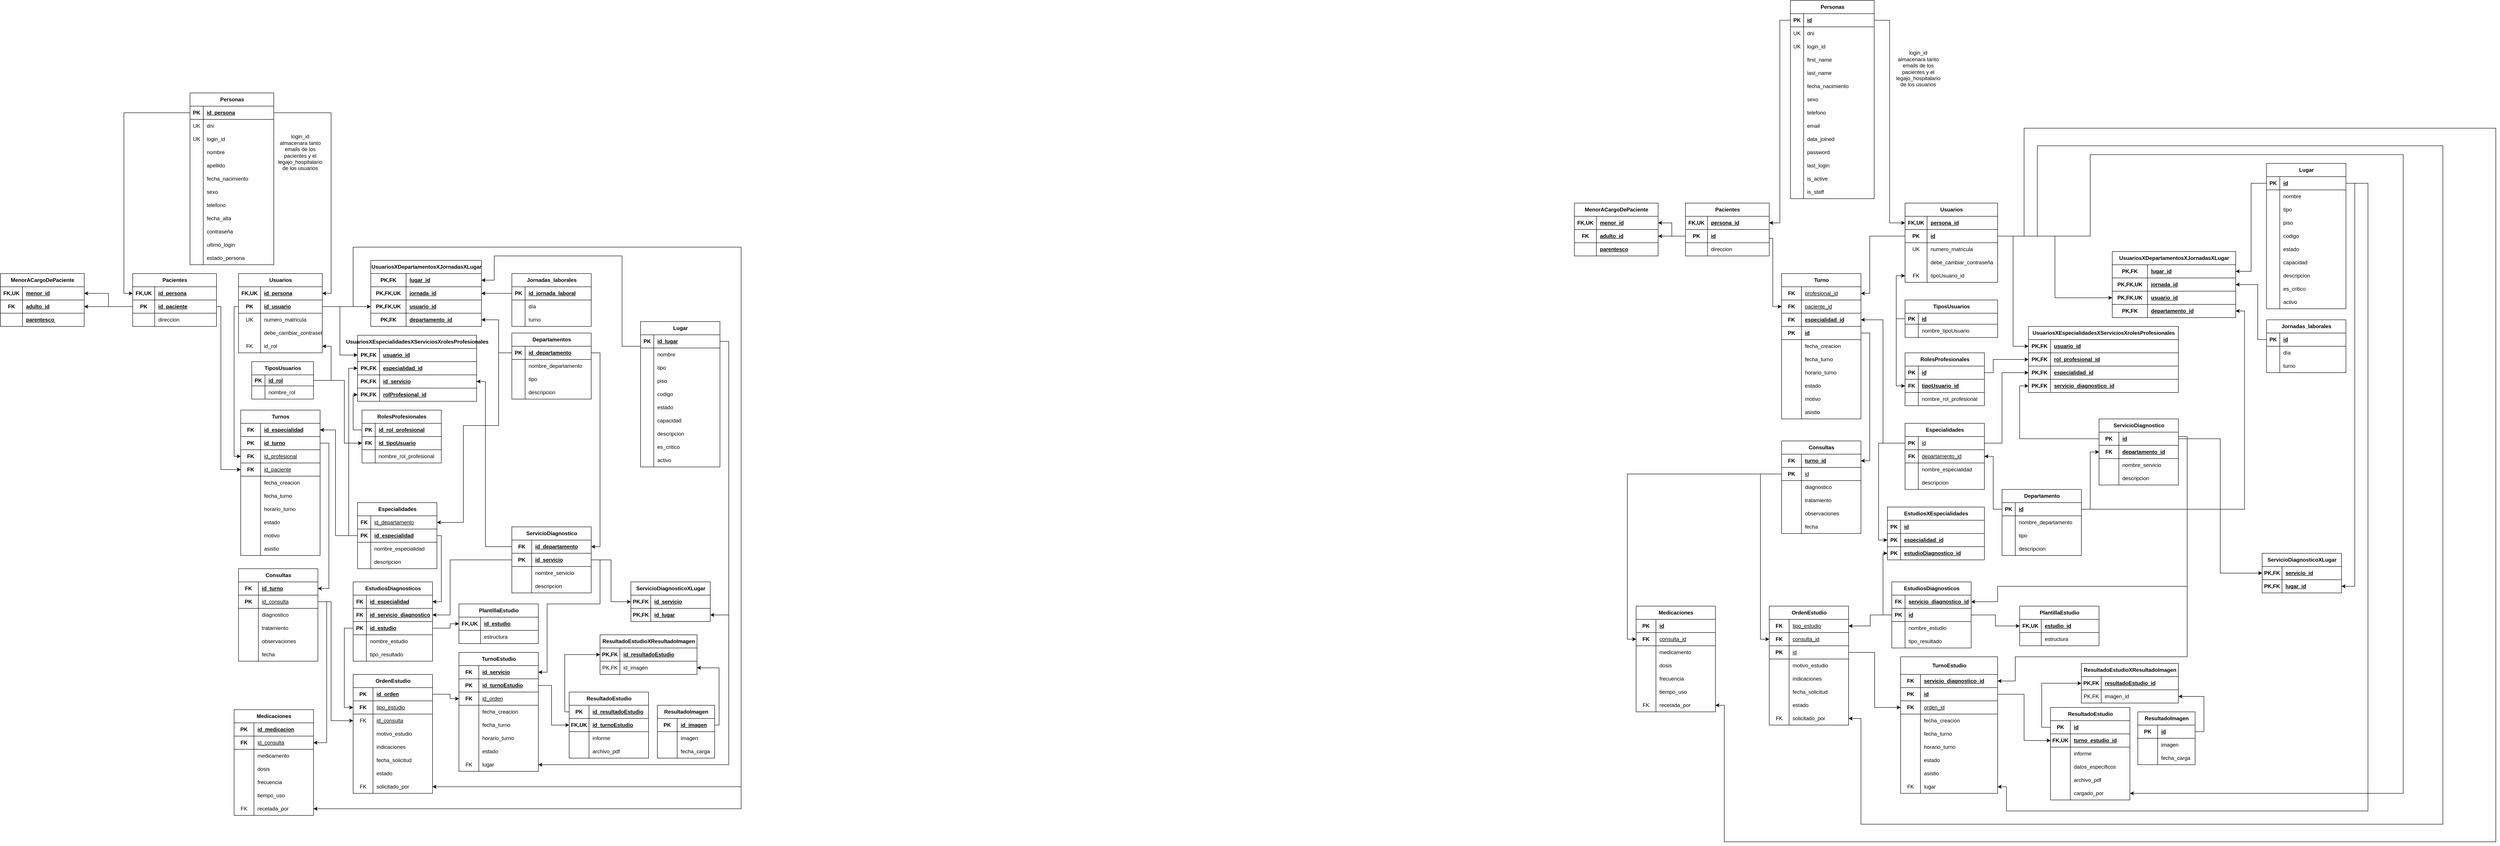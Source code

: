 <mxfile version="28.2.5">
  <diagram name="Página-1" id="xvVJo7O0KdisBpUAQcI2">
    <mxGraphModel dx="1101" dy="1313" grid="1" gridSize="10" guides="1" tooltips="1" connect="1" arrows="1" fold="1" page="1" pageScale="1" pageWidth="827" pageHeight="1169" math="0" shadow="0">
      <root>
        <mxCell id="0" />
        <mxCell id="1" parent="0" />
        <mxCell id="UAJDwssAhwkFrnsVovdk-2" value="Usuarios" style="shape=table;startSize=30;container=1;collapsible=1;childLayout=tableLayout;fixedRows=1;rowLines=0;fontStyle=1;align=center;resizeLast=1;html=1;" parent="1" vertex="1">
          <mxGeometry x="250" y="10" width="190" height="180" as="geometry">
            <mxRectangle x="250" y="10" width="90" height="30" as="alternateBounds" />
          </mxGeometry>
        </mxCell>
        <mxCell id="UAJDwssAhwkFrnsVovdk-3" value="" style="shape=tableRow;horizontal=0;startSize=0;swimlaneHead=0;swimlaneBody=0;fillColor=none;collapsible=0;dropTarget=0;points=[[0,0.5],[1,0.5]];portConstraint=eastwest;top=0;left=0;right=0;bottom=1;" parent="UAJDwssAhwkFrnsVovdk-2" vertex="1">
          <mxGeometry y="30" width="190" height="30" as="geometry" />
        </mxCell>
        <mxCell id="UAJDwssAhwkFrnsVovdk-4" value="FK,UK" style="shape=partialRectangle;connectable=0;fillColor=none;top=0;left=0;bottom=0;right=0;fontStyle=1;overflow=hidden;whiteSpace=wrap;html=1;" parent="UAJDwssAhwkFrnsVovdk-3" vertex="1">
          <mxGeometry width="50" height="30" as="geometry">
            <mxRectangle width="50" height="30" as="alternateBounds" />
          </mxGeometry>
        </mxCell>
        <mxCell id="UAJDwssAhwkFrnsVovdk-5" value="id_persona" style="shape=partialRectangle;connectable=0;fillColor=none;top=0;left=0;bottom=0;right=0;align=left;spacingLeft=6;fontStyle=5;overflow=hidden;whiteSpace=wrap;html=1;" parent="UAJDwssAhwkFrnsVovdk-3" vertex="1">
          <mxGeometry x="50" width="140" height="30" as="geometry">
            <mxRectangle width="140" height="30" as="alternateBounds" />
          </mxGeometry>
        </mxCell>
        <mxCell id="UAJDwssAhwkFrnsVovdk-281" value="" style="shape=tableRow;horizontal=0;startSize=0;swimlaneHead=0;swimlaneBody=0;fillColor=none;collapsible=0;dropTarget=0;points=[[0,0.5],[1,0.5]];portConstraint=eastwest;top=0;left=0;right=0;bottom=1;" parent="UAJDwssAhwkFrnsVovdk-2" vertex="1">
          <mxGeometry y="60" width="190" height="30" as="geometry" />
        </mxCell>
        <mxCell id="UAJDwssAhwkFrnsVovdk-282" value="PK" style="shape=partialRectangle;connectable=0;fillColor=none;top=0;left=0;bottom=0;right=0;fontStyle=1;overflow=hidden;whiteSpace=wrap;html=1;" parent="UAJDwssAhwkFrnsVovdk-281" vertex="1">
          <mxGeometry width="50" height="30" as="geometry">
            <mxRectangle width="50" height="30" as="alternateBounds" />
          </mxGeometry>
        </mxCell>
        <mxCell id="UAJDwssAhwkFrnsVovdk-283" value="id_usuario" style="shape=partialRectangle;connectable=0;fillColor=none;top=0;left=0;bottom=0;right=0;align=left;spacingLeft=6;fontStyle=5;overflow=hidden;whiteSpace=wrap;html=1;" parent="UAJDwssAhwkFrnsVovdk-281" vertex="1">
          <mxGeometry x="50" width="140" height="30" as="geometry">
            <mxRectangle width="140" height="30" as="alternateBounds" />
          </mxGeometry>
        </mxCell>
        <mxCell id="UAJDwssAhwkFrnsVovdk-9" value="" style="shape=tableRow;horizontal=0;startSize=0;swimlaneHead=0;swimlaneBody=0;fillColor=none;collapsible=0;dropTarget=0;points=[[0,0.5],[1,0.5]];portConstraint=eastwest;top=0;left=0;right=0;bottom=0;" parent="UAJDwssAhwkFrnsVovdk-2" vertex="1">
          <mxGeometry y="90" width="190" height="30" as="geometry" />
        </mxCell>
        <mxCell id="UAJDwssAhwkFrnsVovdk-10" value="UK" style="shape=partialRectangle;connectable=0;fillColor=none;top=0;left=0;bottom=0;right=0;editable=1;overflow=hidden;whiteSpace=wrap;html=1;" parent="UAJDwssAhwkFrnsVovdk-9" vertex="1">
          <mxGeometry width="50" height="30" as="geometry">
            <mxRectangle width="50" height="30" as="alternateBounds" />
          </mxGeometry>
        </mxCell>
        <mxCell id="UAJDwssAhwkFrnsVovdk-11" value="numero_matricula" style="shape=partialRectangle;connectable=0;fillColor=none;top=0;left=0;bottom=0;right=0;align=left;spacingLeft=6;overflow=hidden;whiteSpace=wrap;html=1;" parent="UAJDwssAhwkFrnsVovdk-9" vertex="1">
          <mxGeometry x="50" width="140" height="30" as="geometry">
            <mxRectangle width="140" height="30" as="alternateBounds" />
          </mxGeometry>
        </mxCell>
        <mxCell id="UAJDwssAhwkFrnsVovdk-53" value="" style="shape=tableRow;horizontal=0;startSize=0;swimlaneHead=0;swimlaneBody=0;fillColor=none;collapsible=0;dropTarget=0;points=[[0,0.5],[1,0.5]];portConstraint=eastwest;top=0;left=0;right=0;bottom=0;" parent="UAJDwssAhwkFrnsVovdk-2" vertex="1">
          <mxGeometry y="120" width="190" height="30" as="geometry" />
        </mxCell>
        <mxCell id="UAJDwssAhwkFrnsVovdk-54" value="" style="shape=partialRectangle;connectable=0;fillColor=none;top=0;left=0;bottom=0;right=0;editable=1;overflow=hidden;whiteSpace=wrap;html=1;" parent="UAJDwssAhwkFrnsVovdk-53" vertex="1">
          <mxGeometry width="50" height="30" as="geometry">
            <mxRectangle width="50" height="30" as="alternateBounds" />
          </mxGeometry>
        </mxCell>
        <mxCell id="UAJDwssAhwkFrnsVovdk-55" value="debe_cambiar_contraseña" style="shape=partialRectangle;connectable=0;fillColor=none;top=0;left=0;bottom=0;right=0;align=left;spacingLeft=6;overflow=hidden;whiteSpace=wrap;html=1;" parent="UAJDwssAhwkFrnsVovdk-53" vertex="1">
          <mxGeometry x="50" width="140" height="30" as="geometry">
            <mxRectangle width="140" height="30" as="alternateBounds" />
          </mxGeometry>
        </mxCell>
        <mxCell id="UAJDwssAhwkFrnsVovdk-18" value="" style="shape=tableRow;horizontal=0;startSize=0;swimlaneHead=0;swimlaneBody=0;fillColor=none;collapsible=0;dropTarget=0;points=[[0,0.5],[1,0.5]];portConstraint=eastwest;top=0;left=0;right=0;bottom=0;" parent="UAJDwssAhwkFrnsVovdk-2" vertex="1">
          <mxGeometry y="150" width="190" height="30" as="geometry" />
        </mxCell>
        <mxCell id="UAJDwssAhwkFrnsVovdk-19" value="FK" style="shape=partialRectangle;connectable=0;fillColor=none;top=0;left=0;bottom=0;right=0;editable=1;overflow=hidden;whiteSpace=wrap;html=1;" parent="UAJDwssAhwkFrnsVovdk-18" vertex="1">
          <mxGeometry width="50" height="30" as="geometry">
            <mxRectangle width="50" height="30" as="alternateBounds" />
          </mxGeometry>
        </mxCell>
        <mxCell id="UAJDwssAhwkFrnsVovdk-20" value="id_rol" style="shape=partialRectangle;connectable=0;fillColor=none;top=0;left=0;bottom=0;right=0;align=left;spacingLeft=6;overflow=hidden;whiteSpace=wrap;html=1;" parent="UAJDwssAhwkFrnsVovdk-18" vertex="1">
          <mxGeometry x="50" width="140" height="30" as="geometry">
            <mxRectangle width="140" height="30" as="alternateBounds" />
          </mxGeometry>
        </mxCell>
        <mxCell id="UAJDwssAhwkFrnsVovdk-27" value="TiposUsuarios" style="shape=table;startSize=30;container=1;collapsible=1;childLayout=tableLayout;fixedRows=1;rowLines=0;fontStyle=1;align=center;resizeLast=1;html=1;" parent="1" vertex="1">
          <mxGeometry x="280" y="210" width="140" height="85" as="geometry" />
        </mxCell>
        <mxCell id="UAJDwssAhwkFrnsVovdk-28" value="" style="shape=tableRow;horizontal=0;startSize=0;swimlaneHead=0;swimlaneBody=0;fillColor=none;collapsible=0;dropTarget=0;points=[[0,0.5],[1,0.5]];portConstraint=eastwest;top=0;left=0;right=0;bottom=1;" parent="UAJDwssAhwkFrnsVovdk-27" vertex="1">
          <mxGeometry y="30" width="140" height="25" as="geometry" />
        </mxCell>
        <mxCell id="UAJDwssAhwkFrnsVovdk-29" value="PK" style="shape=partialRectangle;connectable=0;fillColor=none;top=0;left=0;bottom=0;right=0;fontStyle=1;overflow=hidden;whiteSpace=wrap;html=1;" parent="UAJDwssAhwkFrnsVovdk-28" vertex="1">
          <mxGeometry width="30" height="25" as="geometry">
            <mxRectangle width="30" height="25" as="alternateBounds" />
          </mxGeometry>
        </mxCell>
        <mxCell id="UAJDwssAhwkFrnsVovdk-30" value="id_rol" style="shape=partialRectangle;connectable=0;fillColor=none;top=0;left=0;bottom=0;right=0;align=left;spacingLeft=6;fontStyle=5;overflow=hidden;whiteSpace=wrap;html=1;" parent="UAJDwssAhwkFrnsVovdk-28" vertex="1">
          <mxGeometry x="30" width="110" height="25" as="geometry">
            <mxRectangle width="110" height="25" as="alternateBounds" />
          </mxGeometry>
        </mxCell>
        <mxCell id="UAJDwssAhwkFrnsVovdk-31" value="" style="shape=tableRow;horizontal=0;startSize=0;swimlaneHead=0;swimlaneBody=0;fillColor=none;collapsible=0;dropTarget=0;points=[[0,0.5],[1,0.5]];portConstraint=eastwest;top=0;left=0;right=0;bottom=0;" parent="UAJDwssAhwkFrnsVovdk-27" vertex="1">
          <mxGeometry y="55" width="140" height="30" as="geometry" />
        </mxCell>
        <mxCell id="UAJDwssAhwkFrnsVovdk-32" value="" style="shape=partialRectangle;connectable=0;fillColor=none;top=0;left=0;bottom=0;right=0;editable=1;overflow=hidden;whiteSpace=wrap;html=1;" parent="UAJDwssAhwkFrnsVovdk-31" vertex="1">
          <mxGeometry width="30" height="30" as="geometry">
            <mxRectangle width="30" height="30" as="alternateBounds" />
          </mxGeometry>
        </mxCell>
        <mxCell id="UAJDwssAhwkFrnsVovdk-33" value="nombre_rol" style="shape=partialRectangle;connectable=0;fillColor=none;top=0;left=0;bottom=0;right=0;align=left;spacingLeft=6;overflow=hidden;whiteSpace=wrap;html=1;" parent="UAJDwssAhwkFrnsVovdk-31" vertex="1">
          <mxGeometry x="30" width="110" height="30" as="geometry">
            <mxRectangle width="110" height="30" as="alternateBounds" />
          </mxGeometry>
        </mxCell>
        <mxCell id="UAJDwssAhwkFrnsVovdk-56" value="Departamentos" style="shape=table;startSize=30;container=1;collapsible=1;childLayout=tableLayout;fixedRows=1;rowLines=0;fontStyle=1;align=center;resizeLast=1;html=1;" parent="1" vertex="1">
          <mxGeometry x="870" y="145" width="180" height="150" as="geometry" />
        </mxCell>
        <mxCell id="UAJDwssAhwkFrnsVovdk-57" value="" style="shape=tableRow;horizontal=0;startSize=0;swimlaneHead=0;swimlaneBody=0;fillColor=none;collapsible=0;dropTarget=0;points=[[0,0.5],[1,0.5]];portConstraint=eastwest;top=0;left=0;right=0;bottom=1;" parent="UAJDwssAhwkFrnsVovdk-56" vertex="1">
          <mxGeometry y="30" width="180" height="30" as="geometry" />
        </mxCell>
        <mxCell id="UAJDwssAhwkFrnsVovdk-58" value="PK" style="shape=partialRectangle;connectable=0;fillColor=none;top=0;left=0;bottom=0;right=0;fontStyle=1;overflow=hidden;whiteSpace=wrap;html=1;" parent="UAJDwssAhwkFrnsVovdk-57" vertex="1">
          <mxGeometry width="30" height="30" as="geometry">
            <mxRectangle width="30" height="30" as="alternateBounds" />
          </mxGeometry>
        </mxCell>
        <mxCell id="UAJDwssAhwkFrnsVovdk-59" value="id_departamento" style="shape=partialRectangle;connectable=0;fillColor=none;top=0;left=0;bottom=0;right=0;align=left;spacingLeft=6;fontStyle=5;overflow=hidden;whiteSpace=wrap;html=1;" parent="UAJDwssAhwkFrnsVovdk-57" vertex="1">
          <mxGeometry x="30" width="150" height="30" as="geometry">
            <mxRectangle width="150" height="30" as="alternateBounds" />
          </mxGeometry>
        </mxCell>
        <mxCell id="UAJDwssAhwkFrnsVovdk-60" value="" style="shape=tableRow;horizontal=0;startSize=0;swimlaneHead=0;swimlaneBody=0;fillColor=none;collapsible=0;dropTarget=0;points=[[0,0.5],[1,0.5]];portConstraint=eastwest;top=0;left=0;right=0;bottom=0;" parent="UAJDwssAhwkFrnsVovdk-56" vertex="1">
          <mxGeometry y="60" width="180" height="30" as="geometry" />
        </mxCell>
        <mxCell id="UAJDwssAhwkFrnsVovdk-61" value="" style="shape=partialRectangle;connectable=0;fillColor=none;top=0;left=0;bottom=0;right=0;editable=1;overflow=hidden;whiteSpace=wrap;html=1;" parent="UAJDwssAhwkFrnsVovdk-60" vertex="1">
          <mxGeometry width="30" height="30" as="geometry">
            <mxRectangle width="30" height="30" as="alternateBounds" />
          </mxGeometry>
        </mxCell>
        <mxCell id="UAJDwssAhwkFrnsVovdk-62" value="nombre_departamento" style="shape=partialRectangle;connectable=0;fillColor=none;top=0;left=0;bottom=0;right=0;align=left;spacingLeft=6;overflow=hidden;whiteSpace=wrap;html=1;" parent="UAJDwssAhwkFrnsVovdk-60" vertex="1">
          <mxGeometry x="30" width="150" height="30" as="geometry">
            <mxRectangle width="150" height="30" as="alternateBounds" />
          </mxGeometry>
        </mxCell>
        <mxCell id="UAJDwssAhwkFrnsVovdk-63" value="" style="shape=tableRow;horizontal=0;startSize=0;swimlaneHead=0;swimlaneBody=0;fillColor=none;collapsible=0;dropTarget=0;points=[[0,0.5],[1,0.5]];portConstraint=eastwest;top=0;left=0;right=0;bottom=0;" parent="UAJDwssAhwkFrnsVovdk-56" vertex="1">
          <mxGeometry y="90" width="180" height="30" as="geometry" />
        </mxCell>
        <mxCell id="UAJDwssAhwkFrnsVovdk-64" value="" style="shape=partialRectangle;connectable=0;fillColor=none;top=0;left=0;bottom=0;right=0;editable=1;overflow=hidden;whiteSpace=wrap;html=1;" parent="UAJDwssAhwkFrnsVovdk-63" vertex="1">
          <mxGeometry width="30" height="30" as="geometry">
            <mxRectangle width="30" height="30" as="alternateBounds" />
          </mxGeometry>
        </mxCell>
        <mxCell id="UAJDwssAhwkFrnsVovdk-65" value="tipo" style="shape=partialRectangle;connectable=0;fillColor=none;top=0;left=0;bottom=0;right=0;align=left;spacingLeft=6;overflow=hidden;whiteSpace=wrap;html=1;" parent="UAJDwssAhwkFrnsVovdk-63" vertex="1">
          <mxGeometry x="30" width="150" height="30" as="geometry">
            <mxRectangle width="150" height="30" as="alternateBounds" />
          </mxGeometry>
        </mxCell>
        <mxCell id="UAJDwssAhwkFrnsVovdk-66" value="" style="shape=tableRow;horizontal=0;startSize=0;swimlaneHead=0;swimlaneBody=0;fillColor=none;collapsible=0;dropTarget=0;points=[[0,0.5],[1,0.5]];portConstraint=eastwest;top=0;left=0;right=0;bottom=0;" parent="UAJDwssAhwkFrnsVovdk-56" vertex="1">
          <mxGeometry y="120" width="180" height="30" as="geometry" />
        </mxCell>
        <mxCell id="UAJDwssAhwkFrnsVovdk-67" value="" style="shape=partialRectangle;connectable=0;fillColor=none;top=0;left=0;bottom=0;right=0;editable=1;overflow=hidden;whiteSpace=wrap;html=1;" parent="UAJDwssAhwkFrnsVovdk-66" vertex="1">
          <mxGeometry width="30" height="30" as="geometry">
            <mxRectangle width="30" height="30" as="alternateBounds" />
          </mxGeometry>
        </mxCell>
        <mxCell id="UAJDwssAhwkFrnsVovdk-68" value="descripcion" style="shape=partialRectangle;connectable=0;fillColor=none;top=0;left=0;bottom=0;right=0;align=left;spacingLeft=6;overflow=hidden;whiteSpace=wrap;html=1;" parent="UAJDwssAhwkFrnsVovdk-66" vertex="1">
          <mxGeometry x="30" width="150" height="30" as="geometry">
            <mxRectangle width="150" height="30" as="alternateBounds" />
          </mxGeometry>
        </mxCell>
        <mxCell id="UAJDwssAhwkFrnsVovdk-69" value="Especialidades" style="shape=table;startSize=30;container=1;collapsible=1;childLayout=tableLayout;fixedRows=1;rowLines=0;fontStyle=1;align=center;resizeLast=1;html=1;" parent="1" vertex="1">
          <mxGeometry x="520" y="530" width="180" height="150" as="geometry" />
        </mxCell>
        <mxCell id="UAJDwssAhwkFrnsVovdk-70" value="" style="shape=tableRow;horizontal=0;startSize=0;swimlaneHead=0;swimlaneBody=0;fillColor=none;collapsible=0;dropTarget=0;points=[[0,0.5],[1,0.5]];portConstraint=eastwest;top=0;left=0;right=0;bottom=1;" parent="UAJDwssAhwkFrnsVovdk-69" vertex="1">
          <mxGeometry y="30" width="180" height="30" as="geometry" />
        </mxCell>
        <mxCell id="UAJDwssAhwkFrnsVovdk-71" value="FK" style="shape=partialRectangle;connectable=0;fillColor=none;top=0;left=0;bottom=0;right=0;fontStyle=1;overflow=hidden;whiteSpace=wrap;html=1;" parent="UAJDwssAhwkFrnsVovdk-70" vertex="1">
          <mxGeometry width="30" height="30" as="geometry">
            <mxRectangle width="30" height="30" as="alternateBounds" />
          </mxGeometry>
        </mxCell>
        <mxCell id="UAJDwssAhwkFrnsVovdk-72" value="&lt;span style=&quot;font-weight: 400;&quot;&gt;id_departamento&lt;/span&gt;" style="shape=partialRectangle;connectable=0;fillColor=none;top=0;left=0;bottom=0;right=0;align=left;spacingLeft=6;fontStyle=5;overflow=hidden;whiteSpace=wrap;html=1;" parent="UAJDwssAhwkFrnsVovdk-70" vertex="1">
          <mxGeometry x="30" width="150" height="30" as="geometry">
            <mxRectangle width="150" height="30" as="alternateBounds" />
          </mxGeometry>
        </mxCell>
        <mxCell id="V_74secr3Gy73UWpl191-68" value="" style="shape=tableRow;horizontal=0;startSize=0;swimlaneHead=0;swimlaneBody=0;fillColor=none;collapsible=0;dropTarget=0;points=[[0,0.5],[1,0.5]];portConstraint=eastwest;top=0;left=0;right=0;bottom=1;" parent="UAJDwssAhwkFrnsVovdk-69" vertex="1">
          <mxGeometry y="60" width="180" height="30" as="geometry" />
        </mxCell>
        <mxCell id="V_74secr3Gy73UWpl191-69" value="PK" style="shape=partialRectangle;connectable=0;fillColor=none;top=0;left=0;bottom=0;right=0;fontStyle=1;overflow=hidden;whiteSpace=wrap;html=1;" parent="V_74secr3Gy73UWpl191-68" vertex="1">
          <mxGeometry width="30" height="30" as="geometry">
            <mxRectangle width="30" height="30" as="alternateBounds" />
          </mxGeometry>
        </mxCell>
        <mxCell id="V_74secr3Gy73UWpl191-70" value="id_especialidad" style="shape=partialRectangle;connectable=0;fillColor=none;top=0;left=0;bottom=0;right=0;align=left;spacingLeft=6;fontStyle=5;overflow=hidden;whiteSpace=wrap;html=1;" parent="V_74secr3Gy73UWpl191-68" vertex="1">
          <mxGeometry x="30" width="150" height="30" as="geometry">
            <mxRectangle width="150" height="30" as="alternateBounds" />
          </mxGeometry>
        </mxCell>
        <mxCell id="UAJDwssAhwkFrnsVovdk-73" value="" style="shape=tableRow;horizontal=0;startSize=0;swimlaneHead=0;swimlaneBody=0;fillColor=none;collapsible=0;dropTarget=0;points=[[0,0.5],[1,0.5]];portConstraint=eastwest;top=0;left=0;right=0;bottom=0;" parent="UAJDwssAhwkFrnsVovdk-69" vertex="1">
          <mxGeometry y="90" width="180" height="30" as="geometry" />
        </mxCell>
        <mxCell id="UAJDwssAhwkFrnsVovdk-74" value="" style="shape=partialRectangle;connectable=0;fillColor=none;top=0;left=0;bottom=0;right=0;editable=1;overflow=hidden;whiteSpace=wrap;html=1;" parent="UAJDwssAhwkFrnsVovdk-73" vertex="1">
          <mxGeometry width="30" height="30" as="geometry">
            <mxRectangle width="30" height="30" as="alternateBounds" />
          </mxGeometry>
        </mxCell>
        <mxCell id="UAJDwssAhwkFrnsVovdk-75" value="nombre_especialidad" style="shape=partialRectangle;connectable=0;fillColor=none;top=0;left=0;bottom=0;right=0;align=left;spacingLeft=6;overflow=hidden;whiteSpace=wrap;html=1;" parent="UAJDwssAhwkFrnsVovdk-73" vertex="1">
          <mxGeometry x="30" width="150" height="30" as="geometry">
            <mxRectangle width="150" height="30" as="alternateBounds" />
          </mxGeometry>
        </mxCell>
        <mxCell id="UAJDwssAhwkFrnsVovdk-79" value="" style="shape=tableRow;horizontal=0;startSize=0;swimlaneHead=0;swimlaneBody=0;fillColor=none;collapsible=0;dropTarget=0;points=[[0,0.5],[1,0.5]];portConstraint=eastwest;top=0;left=0;right=0;bottom=0;" parent="UAJDwssAhwkFrnsVovdk-69" vertex="1">
          <mxGeometry y="120" width="180" height="30" as="geometry" />
        </mxCell>
        <mxCell id="UAJDwssAhwkFrnsVovdk-80" value="" style="shape=partialRectangle;connectable=0;fillColor=none;top=0;left=0;bottom=0;right=0;editable=1;overflow=hidden;whiteSpace=wrap;html=1;" parent="UAJDwssAhwkFrnsVovdk-79" vertex="1">
          <mxGeometry width="30" height="30" as="geometry">
            <mxRectangle width="30" height="30" as="alternateBounds" />
          </mxGeometry>
        </mxCell>
        <mxCell id="UAJDwssAhwkFrnsVovdk-81" value="descripcion" style="shape=partialRectangle;connectable=0;fillColor=none;top=0;left=0;bottom=0;right=0;align=left;spacingLeft=6;overflow=hidden;whiteSpace=wrap;html=1;" parent="UAJDwssAhwkFrnsVovdk-79" vertex="1">
          <mxGeometry x="30" width="150" height="30" as="geometry">
            <mxRectangle width="150" height="30" as="alternateBounds" />
          </mxGeometry>
        </mxCell>
        <mxCell id="UAJDwssAhwkFrnsVovdk-82" value="UsuariosXEspecialidadesXServiciosXrolesProfesionales" style="shape=table;startSize=30;container=1;collapsible=1;childLayout=tableLayout;fixedRows=1;rowLines=0;fontStyle=1;align=center;resizeLast=1;html=1;" parent="1" vertex="1">
          <mxGeometry x="520" y="150" width="270" height="150" as="geometry" />
        </mxCell>
        <mxCell id="UAJDwssAhwkFrnsVovdk-83" value="" style="shape=tableRow;horizontal=0;startSize=0;swimlaneHead=0;swimlaneBody=0;fillColor=none;collapsible=0;dropTarget=0;points=[[0,0.5],[1,0.5]];portConstraint=eastwest;top=0;left=0;right=0;bottom=1;" parent="UAJDwssAhwkFrnsVovdk-82" vertex="1">
          <mxGeometry y="30" width="270" height="30" as="geometry" />
        </mxCell>
        <mxCell id="UAJDwssAhwkFrnsVovdk-84" value="PK,FK" style="shape=partialRectangle;connectable=0;fillColor=none;top=0;left=0;bottom=0;right=0;fontStyle=1;overflow=hidden;whiteSpace=wrap;html=1;" parent="UAJDwssAhwkFrnsVovdk-83" vertex="1">
          <mxGeometry width="50" height="30" as="geometry">
            <mxRectangle width="50" height="30" as="alternateBounds" />
          </mxGeometry>
        </mxCell>
        <mxCell id="UAJDwssAhwkFrnsVovdk-85" value="usuario_id" style="shape=partialRectangle;connectable=0;fillColor=none;top=0;left=0;bottom=0;right=0;align=left;spacingLeft=6;fontStyle=5;overflow=hidden;whiteSpace=wrap;html=1;" parent="UAJDwssAhwkFrnsVovdk-83" vertex="1">
          <mxGeometry x="50" width="220" height="30" as="geometry">
            <mxRectangle width="220" height="30" as="alternateBounds" />
          </mxGeometry>
        </mxCell>
        <mxCell id="-YF_-RgZ5LBXyD2bDthU-4" value="" style="shape=tableRow;horizontal=0;startSize=0;swimlaneHead=0;swimlaneBody=0;fillColor=none;collapsible=0;dropTarget=0;points=[[0,0.5],[1,0.5]];portConstraint=eastwest;top=0;left=0;right=0;bottom=1;" parent="UAJDwssAhwkFrnsVovdk-82" vertex="1">
          <mxGeometry y="60" width="270" height="30" as="geometry" />
        </mxCell>
        <mxCell id="-YF_-RgZ5LBXyD2bDthU-5" value="PK,FK" style="shape=partialRectangle;connectable=0;fillColor=none;top=0;left=0;bottom=0;right=0;fontStyle=1;overflow=hidden;whiteSpace=wrap;html=1;" parent="-YF_-RgZ5LBXyD2bDthU-4" vertex="1">
          <mxGeometry width="50" height="30" as="geometry">
            <mxRectangle width="50" height="30" as="alternateBounds" />
          </mxGeometry>
        </mxCell>
        <mxCell id="-YF_-RgZ5LBXyD2bDthU-6" value="especialidad_id" style="shape=partialRectangle;connectable=0;fillColor=none;top=0;left=0;bottom=0;right=0;align=left;spacingLeft=6;fontStyle=5;overflow=hidden;whiteSpace=wrap;html=1;" parent="-YF_-RgZ5LBXyD2bDthU-4" vertex="1">
          <mxGeometry x="50" width="220" height="30" as="geometry">
            <mxRectangle width="220" height="30" as="alternateBounds" />
          </mxGeometry>
        </mxCell>
        <mxCell id="DrkDR2x2X2EKI5QaLqRc-29" value="" style="shape=tableRow;horizontal=0;startSize=0;swimlaneHead=0;swimlaneBody=0;fillColor=none;collapsible=0;dropTarget=0;points=[[0,0.5],[1,0.5]];portConstraint=eastwest;top=0;left=0;right=0;bottom=1;" parent="UAJDwssAhwkFrnsVovdk-82" vertex="1">
          <mxGeometry y="90" width="270" height="30" as="geometry" />
        </mxCell>
        <mxCell id="DrkDR2x2X2EKI5QaLqRc-30" value="PK,FK" style="shape=partialRectangle;connectable=0;fillColor=none;top=0;left=0;bottom=0;right=0;fontStyle=1;overflow=hidden;whiteSpace=wrap;html=1;" parent="DrkDR2x2X2EKI5QaLqRc-29" vertex="1">
          <mxGeometry width="50" height="30" as="geometry">
            <mxRectangle width="50" height="30" as="alternateBounds" />
          </mxGeometry>
        </mxCell>
        <mxCell id="DrkDR2x2X2EKI5QaLqRc-31" value="id_servicio" style="shape=partialRectangle;connectable=0;fillColor=none;top=0;left=0;bottom=0;right=0;align=left;spacingLeft=6;fontStyle=5;overflow=hidden;whiteSpace=wrap;html=1;" parent="DrkDR2x2X2EKI5QaLqRc-29" vertex="1">
          <mxGeometry x="50" width="220" height="30" as="geometry">
            <mxRectangle width="220" height="30" as="alternateBounds" />
          </mxGeometry>
        </mxCell>
        <mxCell id="-YF_-RgZ5LBXyD2bDthU-29" value="" style="shape=tableRow;horizontal=0;startSize=0;swimlaneHead=0;swimlaneBody=0;fillColor=none;collapsible=0;dropTarget=0;points=[[0,0.5],[1,0.5]];portConstraint=eastwest;top=0;left=0;right=0;bottom=1;" parent="UAJDwssAhwkFrnsVovdk-82" vertex="1">
          <mxGeometry y="120" width="270" height="30" as="geometry" />
        </mxCell>
        <mxCell id="-YF_-RgZ5LBXyD2bDthU-30" value="PK,FK" style="shape=partialRectangle;connectable=0;fillColor=none;top=0;left=0;bottom=0;right=0;fontStyle=1;overflow=hidden;whiteSpace=wrap;html=1;" parent="-YF_-RgZ5LBXyD2bDthU-29" vertex="1">
          <mxGeometry width="50" height="30" as="geometry">
            <mxRectangle width="50" height="30" as="alternateBounds" />
          </mxGeometry>
        </mxCell>
        <mxCell id="-YF_-RgZ5LBXyD2bDthU-31" value="rolProfesional_id" style="shape=partialRectangle;connectable=0;fillColor=none;top=0;left=0;bottom=0;right=0;align=left;spacingLeft=6;fontStyle=5;overflow=hidden;whiteSpace=wrap;html=1;" parent="-YF_-RgZ5LBXyD2bDthU-29" vertex="1">
          <mxGeometry x="50" width="220" height="30" as="geometry">
            <mxRectangle width="220" height="30" as="alternateBounds" />
          </mxGeometry>
        </mxCell>
        <mxCell id="UAJDwssAhwkFrnsVovdk-101" value="Pacientes" style="shape=table;startSize=30;container=1;collapsible=1;childLayout=tableLayout;fixedRows=1;rowLines=0;fontStyle=1;align=center;resizeLast=1;html=1;" parent="1" vertex="1">
          <mxGeometry x="10" y="10" width="190" height="120" as="geometry">
            <mxRectangle x="250" y="10" width="90" height="30" as="alternateBounds" />
          </mxGeometry>
        </mxCell>
        <mxCell id="UAJDwssAhwkFrnsVovdk-249" value="" style="shape=tableRow;horizontal=0;startSize=0;swimlaneHead=0;swimlaneBody=0;fillColor=none;collapsible=0;dropTarget=0;points=[[0,0.5],[1,0.5]];portConstraint=eastwest;top=0;left=0;right=0;bottom=1;" parent="UAJDwssAhwkFrnsVovdk-101" vertex="1">
          <mxGeometry y="30" width="190" height="30" as="geometry" />
        </mxCell>
        <mxCell id="UAJDwssAhwkFrnsVovdk-250" value="FK,UK" style="shape=partialRectangle;connectable=0;fillColor=none;top=0;left=0;bottom=0;right=0;fontStyle=1;overflow=hidden;whiteSpace=wrap;html=1;" parent="UAJDwssAhwkFrnsVovdk-249" vertex="1">
          <mxGeometry width="50" height="30" as="geometry">
            <mxRectangle width="50" height="30" as="alternateBounds" />
          </mxGeometry>
        </mxCell>
        <mxCell id="UAJDwssAhwkFrnsVovdk-251" value="id_persona" style="shape=partialRectangle;connectable=0;fillColor=none;top=0;left=0;bottom=0;right=0;align=left;spacingLeft=6;fontStyle=5;overflow=hidden;whiteSpace=wrap;html=1;" parent="UAJDwssAhwkFrnsVovdk-249" vertex="1">
          <mxGeometry x="50" width="140" height="30" as="geometry">
            <mxRectangle width="140" height="30" as="alternateBounds" />
          </mxGeometry>
        </mxCell>
        <mxCell id="UAJDwssAhwkFrnsVovdk-102" value="" style="shape=tableRow;horizontal=0;startSize=0;swimlaneHead=0;swimlaneBody=0;fillColor=none;collapsible=0;dropTarget=0;points=[[0,0.5],[1,0.5]];portConstraint=eastwest;top=0;left=0;right=0;bottom=1;" parent="UAJDwssAhwkFrnsVovdk-101" vertex="1">
          <mxGeometry y="60" width="190" height="30" as="geometry" />
        </mxCell>
        <mxCell id="UAJDwssAhwkFrnsVovdk-103" value="PK" style="shape=partialRectangle;connectable=0;fillColor=none;top=0;left=0;bottom=0;right=0;fontStyle=1;overflow=hidden;whiteSpace=wrap;html=1;" parent="UAJDwssAhwkFrnsVovdk-102" vertex="1">
          <mxGeometry width="50" height="30" as="geometry">
            <mxRectangle width="50" height="30" as="alternateBounds" />
          </mxGeometry>
        </mxCell>
        <mxCell id="UAJDwssAhwkFrnsVovdk-104" value="id_paciente" style="shape=partialRectangle;connectable=0;fillColor=none;top=0;left=0;bottom=0;right=0;align=left;spacingLeft=6;fontStyle=5;overflow=hidden;whiteSpace=wrap;html=1;" parent="UAJDwssAhwkFrnsVovdk-102" vertex="1">
          <mxGeometry x="50" width="140" height="30" as="geometry">
            <mxRectangle width="140" height="30" as="alternateBounds" />
          </mxGeometry>
        </mxCell>
        <mxCell id="UAJDwssAhwkFrnsVovdk-129" value="" style="shape=tableRow;horizontal=0;startSize=0;swimlaneHead=0;swimlaneBody=0;fillColor=none;collapsible=0;dropTarget=0;points=[[0,0.5],[1,0.5]];portConstraint=eastwest;top=0;left=0;right=0;bottom=0;" parent="UAJDwssAhwkFrnsVovdk-101" vertex="1">
          <mxGeometry y="90" width="190" height="30" as="geometry" />
        </mxCell>
        <mxCell id="UAJDwssAhwkFrnsVovdk-130" value="" style="shape=partialRectangle;connectable=0;fillColor=none;top=0;left=0;bottom=0;right=0;editable=1;overflow=hidden;whiteSpace=wrap;html=1;" parent="UAJDwssAhwkFrnsVovdk-129" vertex="1">
          <mxGeometry width="50" height="30" as="geometry">
            <mxRectangle width="50" height="30" as="alternateBounds" />
          </mxGeometry>
        </mxCell>
        <mxCell id="UAJDwssAhwkFrnsVovdk-131" value="direccion" style="shape=partialRectangle;connectable=0;fillColor=none;top=0;left=0;bottom=0;right=0;align=left;spacingLeft=6;overflow=hidden;whiteSpace=wrap;html=1;" parent="UAJDwssAhwkFrnsVovdk-129" vertex="1">
          <mxGeometry x="50" width="140" height="30" as="geometry">
            <mxRectangle width="140" height="30" as="alternateBounds" />
          </mxGeometry>
        </mxCell>
        <mxCell id="UAJDwssAhwkFrnsVovdk-137" value="Turnos" style="shape=table;startSize=30;container=1;collapsible=1;childLayout=tableLayout;fixedRows=1;rowLines=0;fontStyle=1;align=center;resizeLast=1;html=1;" parent="1" vertex="1">
          <mxGeometry x="255" y="320" width="180" height="330" as="geometry" />
        </mxCell>
        <mxCell id="UAJDwssAhwkFrnsVovdk-138" value="" style="shape=tableRow;horizontal=0;startSize=0;swimlaneHead=0;swimlaneBody=0;fillColor=none;collapsible=0;dropTarget=0;points=[[0,0.5],[1,0.5]];portConstraint=eastwest;top=0;left=0;right=0;bottom=1;" parent="UAJDwssAhwkFrnsVovdk-137" vertex="1">
          <mxGeometry y="30" width="180" height="30" as="geometry" />
        </mxCell>
        <mxCell id="UAJDwssAhwkFrnsVovdk-139" value="FK" style="shape=partialRectangle;connectable=0;fillColor=none;top=0;left=0;bottom=0;right=0;fontStyle=1;overflow=hidden;whiteSpace=wrap;html=1;" parent="UAJDwssAhwkFrnsVovdk-138" vertex="1">
          <mxGeometry width="45" height="30" as="geometry">
            <mxRectangle width="45" height="30" as="alternateBounds" />
          </mxGeometry>
        </mxCell>
        <mxCell id="UAJDwssAhwkFrnsVovdk-140" value="id_especialidad" style="shape=partialRectangle;connectable=0;fillColor=none;top=0;left=0;bottom=0;right=0;align=left;spacingLeft=6;fontStyle=5;overflow=hidden;whiteSpace=wrap;html=1;" parent="UAJDwssAhwkFrnsVovdk-138" vertex="1">
          <mxGeometry x="45" width="135" height="30" as="geometry">
            <mxRectangle width="135" height="30" as="alternateBounds" />
          </mxGeometry>
        </mxCell>
        <mxCell id="UAJDwssAhwkFrnsVovdk-326" value="" style="shape=tableRow;horizontal=0;startSize=0;swimlaneHead=0;swimlaneBody=0;fillColor=none;collapsible=0;dropTarget=0;points=[[0,0.5],[1,0.5]];portConstraint=eastwest;top=0;left=0;right=0;bottom=1;" parent="UAJDwssAhwkFrnsVovdk-137" vertex="1">
          <mxGeometry y="60" width="180" height="30" as="geometry" />
        </mxCell>
        <mxCell id="UAJDwssAhwkFrnsVovdk-327" value="PK" style="shape=partialRectangle;connectable=0;fillColor=none;top=0;left=0;bottom=0;right=0;fontStyle=1;overflow=hidden;whiteSpace=wrap;html=1;" parent="UAJDwssAhwkFrnsVovdk-326" vertex="1">
          <mxGeometry width="45" height="30" as="geometry">
            <mxRectangle width="45" height="30" as="alternateBounds" />
          </mxGeometry>
        </mxCell>
        <mxCell id="UAJDwssAhwkFrnsVovdk-328" value="id_turno" style="shape=partialRectangle;connectable=0;fillColor=none;top=0;left=0;bottom=0;right=0;align=left;spacingLeft=6;fontStyle=5;overflow=hidden;whiteSpace=wrap;html=1;" parent="UAJDwssAhwkFrnsVovdk-326" vertex="1">
          <mxGeometry x="45" width="135" height="30" as="geometry">
            <mxRectangle width="135" height="30" as="alternateBounds" />
          </mxGeometry>
        </mxCell>
        <mxCell id="UAJDwssAhwkFrnsVovdk-156" value="" style="shape=tableRow;horizontal=0;startSize=0;swimlaneHead=0;swimlaneBody=0;fillColor=none;collapsible=0;dropTarget=0;points=[[0,0.5],[1,0.5]];portConstraint=eastwest;top=0;left=0;right=0;bottom=1;" parent="UAJDwssAhwkFrnsVovdk-137" vertex="1">
          <mxGeometry y="90" width="180" height="30" as="geometry" />
        </mxCell>
        <mxCell id="UAJDwssAhwkFrnsVovdk-157" value="FK" style="shape=partialRectangle;connectable=0;fillColor=none;top=0;left=0;bottom=0;right=0;fontStyle=1;overflow=hidden;whiteSpace=wrap;html=1;" parent="UAJDwssAhwkFrnsVovdk-156" vertex="1">
          <mxGeometry width="45" height="30" as="geometry">
            <mxRectangle width="45" height="30" as="alternateBounds" />
          </mxGeometry>
        </mxCell>
        <mxCell id="UAJDwssAhwkFrnsVovdk-158" value="&lt;span style=&quot;font-weight: 400;&quot;&gt;id_profesional&lt;/span&gt;" style="shape=partialRectangle;connectable=0;fillColor=none;top=0;left=0;bottom=0;right=0;align=left;spacingLeft=6;fontStyle=5;overflow=hidden;whiteSpace=wrap;html=1;" parent="UAJDwssAhwkFrnsVovdk-156" vertex="1">
          <mxGeometry x="45" width="135" height="30" as="geometry">
            <mxRectangle width="135" height="30" as="alternateBounds" />
          </mxGeometry>
        </mxCell>
        <mxCell id="UAJDwssAhwkFrnsVovdk-161" value="" style="shape=tableRow;horizontal=0;startSize=0;swimlaneHead=0;swimlaneBody=0;fillColor=none;collapsible=0;dropTarget=0;points=[[0,0.5],[1,0.5]];portConstraint=eastwest;top=0;left=0;right=0;bottom=1;" parent="UAJDwssAhwkFrnsVovdk-137" vertex="1">
          <mxGeometry y="120" width="180" height="30" as="geometry" />
        </mxCell>
        <mxCell id="UAJDwssAhwkFrnsVovdk-162" value="FK" style="shape=partialRectangle;connectable=0;fillColor=none;top=0;left=0;bottom=0;right=0;fontStyle=1;overflow=hidden;whiteSpace=wrap;html=1;" parent="UAJDwssAhwkFrnsVovdk-161" vertex="1">
          <mxGeometry width="45" height="30" as="geometry">
            <mxRectangle width="45" height="30" as="alternateBounds" />
          </mxGeometry>
        </mxCell>
        <mxCell id="UAJDwssAhwkFrnsVovdk-163" value="&lt;span style=&quot;font-weight: 400;&quot;&gt;id_paciente&lt;/span&gt;" style="shape=partialRectangle;connectable=0;fillColor=none;top=0;left=0;bottom=0;right=0;align=left;spacingLeft=6;fontStyle=5;overflow=hidden;whiteSpace=wrap;html=1;" parent="UAJDwssAhwkFrnsVovdk-161" vertex="1">
          <mxGeometry x="45" width="135" height="30" as="geometry">
            <mxRectangle width="135" height="30" as="alternateBounds" />
          </mxGeometry>
        </mxCell>
        <mxCell id="-YF_-RgZ5LBXyD2bDthU-66" value="" style="shape=tableRow;horizontal=0;startSize=0;swimlaneHead=0;swimlaneBody=0;fillColor=none;collapsible=0;dropTarget=0;points=[[0,0.5],[1,0.5]];portConstraint=eastwest;top=0;left=0;right=0;bottom=0;" parent="UAJDwssAhwkFrnsVovdk-137" vertex="1">
          <mxGeometry y="150" width="180" height="30" as="geometry" />
        </mxCell>
        <mxCell id="-YF_-RgZ5LBXyD2bDthU-67" value="" style="shape=partialRectangle;connectable=0;fillColor=none;top=0;left=0;bottom=0;right=0;editable=1;overflow=hidden;whiteSpace=wrap;html=1;" parent="-YF_-RgZ5LBXyD2bDthU-66" vertex="1">
          <mxGeometry width="45" height="30" as="geometry">
            <mxRectangle width="45" height="30" as="alternateBounds" />
          </mxGeometry>
        </mxCell>
        <mxCell id="-YF_-RgZ5LBXyD2bDthU-68" value="fecha_creacion" style="shape=partialRectangle;connectable=0;fillColor=none;top=0;left=0;bottom=0;right=0;align=left;spacingLeft=6;overflow=hidden;whiteSpace=wrap;html=1;" parent="-YF_-RgZ5LBXyD2bDthU-66" vertex="1">
          <mxGeometry x="45" width="135" height="30" as="geometry">
            <mxRectangle width="135" height="30" as="alternateBounds" />
          </mxGeometry>
        </mxCell>
        <mxCell id="UAJDwssAhwkFrnsVovdk-144" value="" style="shape=tableRow;horizontal=0;startSize=0;swimlaneHead=0;swimlaneBody=0;fillColor=none;collapsible=0;dropTarget=0;points=[[0,0.5],[1,0.5]];portConstraint=eastwest;top=0;left=0;right=0;bottom=0;" parent="UAJDwssAhwkFrnsVovdk-137" vertex="1">
          <mxGeometry y="180" width="180" height="30" as="geometry" />
        </mxCell>
        <mxCell id="UAJDwssAhwkFrnsVovdk-145" value="" style="shape=partialRectangle;connectable=0;fillColor=none;top=0;left=0;bottom=0;right=0;editable=1;overflow=hidden;whiteSpace=wrap;html=1;" parent="UAJDwssAhwkFrnsVovdk-144" vertex="1">
          <mxGeometry width="45" height="30" as="geometry">
            <mxRectangle width="45" height="30" as="alternateBounds" />
          </mxGeometry>
        </mxCell>
        <mxCell id="UAJDwssAhwkFrnsVovdk-146" value="fecha_turno" style="shape=partialRectangle;connectable=0;fillColor=none;top=0;left=0;bottom=0;right=0;align=left;spacingLeft=6;overflow=hidden;whiteSpace=wrap;html=1;" parent="UAJDwssAhwkFrnsVovdk-144" vertex="1">
          <mxGeometry x="45" width="135" height="30" as="geometry">
            <mxRectangle width="135" height="30" as="alternateBounds" />
          </mxGeometry>
        </mxCell>
        <mxCell id="kcYqb26neZnXf2ahgiIi-1" value="" style="shape=tableRow;horizontal=0;startSize=0;swimlaneHead=0;swimlaneBody=0;fillColor=none;collapsible=0;dropTarget=0;points=[[0,0.5],[1,0.5]];portConstraint=eastwest;top=0;left=0;right=0;bottom=0;" parent="UAJDwssAhwkFrnsVovdk-137" vertex="1">
          <mxGeometry y="210" width="180" height="30" as="geometry" />
        </mxCell>
        <mxCell id="kcYqb26neZnXf2ahgiIi-2" value="" style="shape=partialRectangle;connectable=0;fillColor=none;top=0;left=0;bottom=0;right=0;editable=1;overflow=hidden;whiteSpace=wrap;html=1;" parent="kcYqb26neZnXf2ahgiIi-1" vertex="1">
          <mxGeometry width="45" height="30" as="geometry">
            <mxRectangle width="45" height="30" as="alternateBounds" />
          </mxGeometry>
        </mxCell>
        <mxCell id="kcYqb26neZnXf2ahgiIi-3" value="horario_turno" style="shape=partialRectangle;connectable=0;fillColor=none;top=0;left=0;bottom=0;right=0;align=left;spacingLeft=6;overflow=hidden;whiteSpace=wrap;html=1;" parent="kcYqb26neZnXf2ahgiIi-1" vertex="1">
          <mxGeometry x="45" width="135" height="30" as="geometry">
            <mxRectangle width="135" height="30" as="alternateBounds" />
          </mxGeometry>
        </mxCell>
        <mxCell id="UAJDwssAhwkFrnsVovdk-147" value="" style="shape=tableRow;horizontal=0;startSize=0;swimlaneHead=0;swimlaneBody=0;fillColor=none;collapsible=0;dropTarget=0;points=[[0,0.5],[1,0.5]];portConstraint=eastwest;top=0;left=0;right=0;bottom=0;" parent="UAJDwssAhwkFrnsVovdk-137" vertex="1">
          <mxGeometry y="240" width="180" height="30" as="geometry" />
        </mxCell>
        <mxCell id="UAJDwssAhwkFrnsVovdk-148" value="" style="shape=partialRectangle;connectable=0;fillColor=none;top=0;left=0;bottom=0;right=0;editable=1;overflow=hidden;whiteSpace=wrap;html=1;" parent="UAJDwssAhwkFrnsVovdk-147" vertex="1">
          <mxGeometry width="45" height="30" as="geometry">
            <mxRectangle width="45" height="30" as="alternateBounds" />
          </mxGeometry>
        </mxCell>
        <mxCell id="UAJDwssAhwkFrnsVovdk-149" value="estado" style="shape=partialRectangle;connectable=0;fillColor=none;top=0;left=0;bottom=0;right=0;align=left;spacingLeft=6;overflow=hidden;whiteSpace=wrap;html=1;" parent="UAJDwssAhwkFrnsVovdk-147" vertex="1">
          <mxGeometry x="45" width="135" height="30" as="geometry">
            <mxRectangle width="135" height="30" as="alternateBounds" />
          </mxGeometry>
        </mxCell>
        <mxCell id="-YF_-RgZ5LBXyD2bDthU-63" value="" style="shape=tableRow;horizontal=0;startSize=0;swimlaneHead=0;swimlaneBody=0;fillColor=none;collapsible=0;dropTarget=0;points=[[0,0.5],[1,0.5]];portConstraint=eastwest;top=0;left=0;right=0;bottom=0;" parent="UAJDwssAhwkFrnsVovdk-137" vertex="1">
          <mxGeometry y="270" width="180" height="30" as="geometry" />
        </mxCell>
        <mxCell id="-YF_-RgZ5LBXyD2bDthU-64" value="" style="shape=partialRectangle;connectable=0;fillColor=none;top=0;left=0;bottom=0;right=0;editable=1;overflow=hidden;whiteSpace=wrap;html=1;" parent="-YF_-RgZ5LBXyD2bDthU-63" vertex="1">
          <mxGeometry width="45" height="30" as="geometry">
            <mxRectangle width="45" height="30" as="alternateBounds" />
          </mxGeometry>
        </mxCell>
        <mxCell id="-YF_-RgZ5LBXyD2bDthU-65" value="motivo" style="shape=partialRectangle;connectable=0;fillColor=none;top=0;left=0;bottom=0;right=0;align=left;spacingLeft=6;overflow=hidden;whiteSpace=wrap;html=1;" parent="-YF_-RgZ5LBXyD2bDthU-63" vertex="1">
          <mxGeometry x="45" width="135" height="30" as="geometry">
            <mxRectangle width="135" height="30" as="alternateBounds" />
          </mxGeometry>
        </mxCell>
        <mxCell id="UAJDwssAhwkFrnsVovdk-153" value="" style="shape=tableRow;horizontal=0;startSize=0;swimlaneHead=0;swimlaneBody=0;fillColor=none;collapsible=0;dropTarget=0;points=[[0,0.5],[1,0.5]];portConstraint=eastwest;top=0;left=0;right=0;bottom=0;" parent="UAJDwssAhwkFrnsVovdk-137" vertex="1">
          <mxGeometry y="300" width="180" height="30" as="geometry" />
        </mxCell>
        <mxCell id="UAJDwssAhwkFrnsVovdk-154" value="" style="shape=partialRectangle;connectable=0;fillColor=none;top=0;left=0;bottom=0;right=0;editable=1;overflow=hidden;whiteSpace=wrap;html=1;" parent="UAJDwssAhwkFrnsVovdk-153" vertex="1">
          <mxGeometry width="45" height="30" as="geometry">
            <mxRectangle width="45" height="30" as="alternateBounds" />
          </mxGeometry>
        </mxCell>
        <mxCell id="UAJDwssAhwkFrnsVovdk-155" value="asistio" style="shape=partialRectangle;connectable=0;fillColor=none;top=0;left=0;bottom=0;right=0;align=left;spacingLeft=6;overflow=hidden;whiteSpace=wrap;html=1;" parent="UAJDwssAhwkFrnsVovdk-153" vertex="1">
          <mxGeometry x="45" width="135" height="30" as="geometry">
            <mxRectangle width="135" height="30" as="alternateBounds" />
          </mxGeometry>
        </mxCell>
        <mxCell id="UAJDwssAhwkFrnsVovdk-159" style="edgeStyle=orthogonalEdgeStyle;rounded=0;orthogonalLoop=1;jettySize=auto;html=1;exitX=1;exitY=0.5;exitDx=0;exitDy=0;entryX=0;entryY=0.5;entryDx=0;entryDy=0;" parent="1" source="UAJDwssAhwkFrnsVovdk-102" target="UAJDwssAhwkFrnsVovdk-161" edge="1">
          <mxGeometry relative="1" as="geometry">
            <Array as="points">
              <mxPoint x="210" y="85" />
              <mxPoint x="210" y="455" />
            </Array>
          </mxGeometry>
        </mxCell>
        <mxCell id="UAJDwssAhwkFrnsVovdk-160" style="edgeStyle=orthogonalEdgeStyle;rounded=0;orthogonalLoop=1;jettySize=auto;html=1;exitX=0;exitY=0.5;exitDx=0;exitDy=0;entryX=0;entryY=0.5;entryDx=0;entryDy=0;" parent="1" source="UAJDwssAhwkFrnsVovdk-281" target="UAJDwssAhwkFrnsVovdk-156" edge="1">
          <mxGeometry relative="1" as="geometry">
            <Array as="points">
              <mxPoint x="240" y="85" />
              <mxPoint x="240" y="425" />
            </Array>
          </mxGeometry>
        </mxCell>
        <mxCell id="UAJDwssAhwkFrnsVovdk-164" value="OrdenEstudio" style="shape=table;startSize=30;container=1;collapsible=1;childLayout=tableLayout;fixedRows=1;rowLines=0;fontStyle=1;align=center;resizeLast=1;html=1;" parent="1" vertex="1">
          <mxGeometry x="510" y="920" width="180" height="270" as="geometry" />
        </mxCell>
        <mxCell id="UAJDwssAhwkFrnsVovdk-165" value="" style="shape=tableRow;horizontal=0;startSize=0;swimlaneHead=0;swimlaneBody=0;fillColor=none;collapsible=0;dropTarget=0;points=[[0,0.5],[1,0.5]];portConstraint=eastwest;top=0;left=0;right=0;bottom=1;" parent="UAJDwssAhwkFrnsVovdk-164" vertex="1">
          <mxGeometry y="30" width="180" height="30" as="geometry" />
        </mxCell>
        <mxCell id="UAJDwssAhwkFrnsVovdk-166" value="PK" style="shape=partialRectangle;connectable=0;fillColor=none;top=0;left=0;bottom=0;right=0;fontStyle=1;overflow=hidden;whiteSpace=wrap;html=1;" parent="UAJDwssAhwkFrnsVovdk-165" vertex="1">
          <mxGeometry width="45" height="30" as="geometry">
            <mxRectangle width="45" height="30" as="alternateBounds" />
          </mxGeometry>
        </mxCell>
        <mxCell id="UAJDwssAhwkFrnsVovdk-167" value="id_orden" style="shape=partialRectangle;connectable=0;fillColor=none;top=0;left=0;bottom=0;right=0;align=left;spacingLeft=6;fontStyle=5;overflow=hidden;whiteSpace=wrap;html=1;" parent="UAJDwssAhwkFrnsVovdk-165" vertex="1">
          <mxGeometry x="45" width="135" height="30" as="geometry">
            <mxRectangle width="135" height="30" as="alternateBounds" />
          </mxGeometry>
        </mxCell>
        <mxCell id="UAJDwssAhwkFrnsVovdk-183" value="" style="shape=tableRow;horizontal=0;startSize=0;swimlaneHead=0;swimlaneBody=0;fillColor=none;collapsible=0;dropTarget=0;points=[[0,0.5],[1,0.5]];portConstraint=eastwest;top=0;left=0;right=0;bottom=1;" parent="UAJDwssAhwkFrnsVovdk-164" vertex="1">
          <mxGeometry y="60" width="180" height="30" as="geometry" />
        </mxCell>
        <mxCell id="UAJDwssAhwkFrnsVovdk-184" value="FK" style="shape=partialRectangle;connectable=0;fillColor=none;top=0;left=0;bottom=0;right=0;fontStyle=1;overflow=hidden;whiteSpace=wrap;html=1;" parent="UAJDwssAhwkFrnsVovdk-183" vertex="1">
          <mxGeometry width="45" height="30" as="geometry">
            <mxRectangle width="45" height="30" as="alternateBounds" />
          </mxGeometry>
        </mxCell>
        <mxCell id="UAJDwssAhwkFrnsVovdk-185" value="&lt;span style=&quot;font-weight: 400;&quot;&gt;tipo_estudio&lt;/span&gt;" style="shape=partialRectangle;connectable=0;fillColor=none;top=0;left=0;bottom=0;right=0;align=left;spacingLeft=6;fontStyle=5;overflow=hidden;whiteSpace=wrap;html=1;" parent="UAJDwssAhwkFrnsVovdk-183" vertex="1">
          <mxGeometry x="45" width="135" height="30" as="geometry">
            <mxRectangle width="135" height="30" as="alternateBounds" />
          </mxGeometry>
        </mxCell>
        <mxCell id="UAJDwssAhwkFrnsVovdk-192" value="" style="shape=tableRow;horizontal=0;startSize=0;swimlaneHead=0;swimlaneBody=0;fillColor=none;collapsible=0;dropTarget=0;points=[[0,0.5],[1,0.5]];portConstraint=eastwest;top=0;left=0;right=0;bottom=0;" parent="UAJDwssAhwkFrnsVovdk-164" vertex="1">
          <mxGeometry y="90" width="180" height="30" as="geometry" />
        </mxCell>
        <mxCell id="UAJDwssAhwkFrnsVovdk-193" value="FK" style="shape=partialRectangle;connectable=0;fillColor=none;top=0;left=0;bottom=0;right=0;editable=1;overflow=hidden;whiteSpace=wrap;html=1;" parent="UAJDwssAhwkFrnsVovdk-192" vertex="1">
          <mxGeometry width="45" height="30" as="geometry">
            <mxRectangle width="45" height="30" as="alternateBounds" />
          </mxGeometry>
        </mxCell>
        <mxCell id="UAJDwssAhwkFrnsVovdk-194" value="&lt;span style=&quot;text-decoration-line: underline;&quot;&gt;id_consulta&lt;/span&gt;" style="shape=partialRectangle;connectable=0;fillColor=none;top=0;left=0;bottom=0;right=0;align=left;spacingLeft=6;overflow=hidden;whiteSpace=wrap;html=1;" parent="UAJDwssAhwkFrnsVovdk-192" vertex="1">
          <mxGeometry x="45" width="135" height="30" as="geometry">
            <mxRectangle width="135" height="30" as="alternateBounds" />
          </mxGeometry>
        </mxCell>
        <mxCell id="V_74secr3Gy73UWpl191-1" value="" style="shape=tableRow;horizontal=0;startSize=0;swimlaneHead=0;swimlaneBody=0;fillColor=none;collapsible=0;dropTarget=0;points=[[0,0.5],[1,0.5]];portConstraint=eastwest;top=0;left=0;right=0;bottom=0;" parent="UAJDwssAhwkFrnsVovdk-164" vertex="1">
          <mxGeometry y="120" width="180" height="30" as="geometry" />
        </mxCell>
        <mxCell id="V_74secr3Gy73UWpl191-2" value="" style="shape=partialRectangle;connectable=0;fillColor=none;top=0;left=0;bottom=0;right=0;editable=1;overflow=hidden;whiteSpace=wrap;html=1;" parent="V_74secr3Gy73UWpl191-1" vertex="1">
          <mxGeometry width="45" height="30" as="geometry">
            <mxRectangle width="45" height="30" as="alternateBounds" />
          </mxGeometry>
        </mxCell>
        <mxCell id="V_74secr3Gy73UWpl191-3" value="motivo_estudio" style="shape=partialRectangle;connectable=0;fillColor=none;top=0;left=0;bottom=0;right=0;align=left;spacingLeft=6;overflow=hidden;whiteSpace=wrap;html=1;" parent="V_74secr3Gy73UWpl191-1" vertex="1">
          <mxGeometry x="45" width="135" height="30" as="geometry">
            <mxRectangle width="135" height="30" as="alternateBounds" />
          </mxGeometry>
        </mxCell>
        <mxCell id="V_74secr3Gy73UWpl191-4" value="" style="shape=tableRow;horizontal=0;startSize=0;swimlaneHead=0;swimlaneBody=0;fillColor=none;collapsible=0;dropTarget=0;points=[[0,0.5],[1,0.5]];portConstraint=eastwest;top=0;left=0;right=0;bottom=0;" parent="UAJDwssAhwkFrnsVovdk-164" vertex="1">
          <mxGeometry y="150" width="180" height="30" as="geometry" />
        </mxCell>
        <mxCell id="V_74secr3Gy73UWpl191-5" value="" style="shape=partialRectangle;connectable=0;fillColor=none;top=0;left=0;bottom=0;right=0;editable=1;overflow=hidden;whiteSpace=wrap;html=1;" parent="V_74secr3Gy73UWpl191-4" vertex="1">
          <mxGeometry width="45" height="30" as="geometry">
            <mxRectangle width="45" height="30" as="alternateBounds" />
          </mxGeometry>
        </mxCell>
        <mxCell id="V_74secr3Gy73UWpl191-6" value="indicaciones" style="shape=partialRectangle;connectable=0;fillColor=none;top=0;left=0;bottom=0;right=0;align=left;spacingLeft=6;overflow=hidden;whiteSpace=wrap;html=1;" parent="V_74secr3Gy73UWpl191-4" vertex="1">
          <mxGeometry x="45" width="135" height="30" as="geometry">
            <mxRectangle width="135" height="30" as="alternateBounds" />
          </mxGeometry>
        </mxCell>
        <mxCell id="V_74secr3Gy73UWpl191-13" value="" style="shape=tableRow;horizontal=0;startSize=0;swimlaneHead=0;swimlaneBody=0;fillColor=none;collapsible=0;dropTarget=0;points=[[0,0.5],[1,0.5]];portConstraint=eastwest;top=0;left=0;right=0;bottom=0;" parent="UAJDwssAhwkFrnsVovdk-164" vertex="1">
          <mxGeometry y="180" width="180" height="30" as="geometry" />
        </mxCell>
        <mxCell id="V_74secr3Gy73UWpl191-14" value="" style="shape=partialRectangle;connectable=0;fillColor=none;top=0;left=0;bottom=0;right=0;editable=1;overflow=hidden;whiteSpace=wrap;html=1;" parent="V_74secr3Gy73UWpl191-13" vertex="1">
          <mxGeometry width="45" height="30" as="geometry">
            <mxRectangle width="45" height="30" as="alternateBounds" />
          </mxGeometry>
        </mxCell>
        <mxCell id="V_74secr3Gy73UWpl191-15" value="fecha_solicitud" style="shape=partialRectangle;connectable=0;fillColor=none;top=0;left=0;bottom=0;right=0;align=left;spacingLeft=6;overflow=hidden;whiteSpace=wrap;html=1;" parent="V_74secr3Gy73UWpl191-13" vertex="1">
          <mxGeometry x="45" width="135" height="30" as="geometry">
            <mxRectangle width="135" height="30" as="alternateBounds" />
          </mxGeometry>
        </mxCell>
        <mxCell id="UAJDwssAhwkFrnsVovdk-177" value="" style="shape=tableRow;horizontal=0;startSize=0;swimlaneHead=0;swimlaneBody=0;fillColor=none;collapsible=0;dropTarget=0;points=[[0,0.5],[1,0.5]];portConstraint=eastwest;top=0;left=0;right=0;bottom=0;" parent="UAJDwssAhwkFrnsVovdk-164" vertex="1">
          <mxGeometry y="210" width="180" height="30" as="geometry" />
        </mxCell>
        <mxCell id="UAJDwssAhwkFrnsVovdk-178" value="" style="shape=partialRectangle;connectable=0;fillColor=none;top=0;left=0;bottom=0;right=0;editable=1;overflow=hidden;whiteSpace=wrap;html=1;" parent="UAJDwssAhwkFrnsVovdk-177" vertex="1">
          <mxGeometry width="45" height="30" as="geometry">
            <mxRectangle width="45" height="30" as="alternateBounds" />
          </mxGeometry>
        </mxCell>
        <mxCell id="UAJDwssAhwkFrnsVovdk-179" value="estado" style="shape=partialRectangle;connectable=0;fillColor=none;top=0;left=0;bottom=0;right=0;align=left;spacingLeft=6;overflow=hidden;whiteSpace=wrap;html=1;" parent="UAJDwssAhwkFrnsVovdk-177" vertex="1">
          <mxGeometry x="45" width="135" height="30" as="geometry">
            <mxRectangle width="135" height="30" as="alternateBounds" />
          </mxGeometry>
        </mxCell>
        <mxCell id="V_74secr3Gy73UWpl191-7" value="" style="shape=tableRow;horizontal=0;startSize=0;swimlaneHead=0;swimlaneBody=0;fillColor=none;collapsible=0;dropTarget=0;points=[[0,0.5],[1,0.5]];portConstraint=eastwest;top=0;left=0;right=0;bottom=0;" parent="UAJDwssAhwkFrnsVovdk-164" vertex="1">
          <mxGeometry y="240" width="180" height="30" as="geometry" />
        </mxCell>
        <mxCell id="V_74secr3Gy73UWpl191-8" value="FK" style="shape=partialRectangle;connectable=0;fillColor=none;top=0;left=0;bottom=0;right=0;editable=1;overflow=hidden;whiteSpace=wrap;html=1;" parent="V_74secr3Gy73UWpl191-7" vertex="1">
          <mxGeometry width="45" height="30" as="geometry">
            <mxRectangle width="45" height="30" as="alternateBounds" />
          </mxGeometry>
        </mxCell>
        <mxCell id="V_74secr3Gy73UWpl191-9" value="solicitado_por" style="shape=partialRectangle;connectable=0;fillColor=none;top=0;left=0;bottom=0;right=0;align=left;spacingLeft=6;overflow=hidden;whiteSpace=wrap;html=1;" parent="V_74secr3Gy73UWpl191-7" vertex="1">
          <mxGeometry x="45" width="135" height="30" as="geometry">
            <mxRectangle width="135" height="30" as="alternateBounds" />
          </mxGeometry>
        </mxCell>
        <mxCell id="UAJDwssAhwkFrnsVovdk-198" value="Medicaciones" style="shape=table;startSize=30;container=1;collapsible=1;childLayout=tableLayout;fixedRows=1;rowLines=0;fontStyle=1;align=center;resizeLast=1;html=1;" parent="1" vertex="1">
          <mxGeometry x="240" y="1000" width="180" height="240" as="geometry" />
        </mxCell>
        <mxCell id="UAJDwssAhwkFrnsVovdk-199" value="" style="shape=tableRow;horizontal=0;startSize=0;swimlaneHead=0;swimlaneBody=0;fillColor=none;collapsible=0;dropTarget=0;points=[[0,0.5],[1,0.5]];portConstraint=eastwest;top=0;left=0;right=0;bottom=1;" parent="UAJDwssAhwkFrnsVovdk-198" vertex="1">
          <mxGeometry y="30" width="180" height="30" as="geometry" />
        </mxCell>
        <mxCell id="UAJDwssAhwkFrnsVovdk-200" value="PK" style="shape=partialRectangle;connectable=0;fillColor=none;top=0;left=0;bottom=0;right=0;fontStyle=1;overflow=hidden;whiteSpace=wrap;html=1;" parent="UAJDwssAhwkFrnsVovdk-199" vertex="1">
          <mxGeometry width="45" height="30" as="geometry">
            <mxRectangle width="45" height="30" as="alternateBounds" />
          </mxGeometry>
        </mxCell>
        <mxCell id="UAJDwssAhwkFrnsVovdk-201" value="id_medicacion" style="shape=partialRectangle;connectable=0;fillColor=none;top=0;left=0;bottom=0;right=0;align=left;spacingLeft=6;fontStyle=5;overflow=hidden;whiteSpace=wrap;html=1;" parent="UAJDwssAhwkFrnsVovdk-199" vertex="1">
          <mxGeometry x="45" width="135" height="30" as="geometry">
            <mxRectangle width="135" height="30" as="alternateBounds" />
          </mxGeometry>
        </mxCell>
        <mxCell id="UAJDwssAhwkFrnsVovdk-202" value="" style="shape=tableRow;horizontal=0;startSize=0;swimlaneHead=0;swimlaneBody=0;fillColor=none;collapsible=0;dropTarget=0;points=[[0,0.5],[1,0.5]];portConstraint=eastwest;top=0;left=0;right=0;bottom=1;" parent="UAJDwssAhwkFrnsVovdk-198" vertex="1">
          <mxGeometry y="60" width="180" height="30" as="geometry" />
        </mxCell>
        <mxCell id="UAJDwssAhwkFrnsVovdk-203" value="FK" style="shape=partialRectangle;connectable=0;fillColor=none;top=0;left=0;bottom=0;right=0;fontStyle=1;overflow=hidden;whiteSpace=wrap;html=1;" parent="UAJDwssAhwkFrnsVovdk-202" vertex="1">
          <mxGeometry width="45" height="30" as="geometry">
            <mxRectangle width="45" height="30" as="alternateBounds" />
          </mxGeometry>
        </mxCell>
        <mxCell id="UAJDwssAhwkFrnsVovdk-204" value="&lt;span style=&quot;font-weight: 400;&quot;&gt;id_consulta&lt;/span&gt;" style="shape=partialRectangle;connectable=0;fillColor=none;top=0;left=0;bottom=0;right=0;align=left;spacingLeft=6;fontStyle=5;overflow=hidden;whiteSpace=wrap;html=1;" parent="UAJDwssAhwkFrnsVovdk-202" vertex="1">
          <mxGeometry x="45" width="135" height="30" as="geometry">
            <mxRectangle width="135" height="30" as="alternateBounds" />
          </mxGeometry>
        </mxCell>
        <mxCell id="UAJDwssAhwkFrnsVovdk-208" value="" style="shape=tableRow;horizontal=0;startSize=0;swimlaneHead=0;swimlaneBody=0;fillColor=none;collapsible=0;dropTarget=0;points=[[0,0.5],[1,0.5]];portConstraint=eastwest;top=0;left=0;right=0;bottom=0;" parent="UAJDwssAhwkFrnsVovdk-198" vertex="1">
          <mxGeometry y="90" width="180" height="30" as="geometry" />
        </mxCell>
        <mxCell id="UAJDwssAhwkFrnsVovdk-209" value="" style="shape=partialRectangle;connectable=0;fillColor=none;top=0;left=0;bottom=0;right=0;editable=1;overflow=hidden;whiteSpace=wrap;html=1;" parent="UAJDwssAhwkFrnsVovdk-208" vertex="1">
          <mxGeometry width="45" height="30" as="geometry">
            <mxRectangle width="45" height="30" as="alternateBounds" />
          </mxGeometry>
        </mxCell>
        <mxCell id="UAJDwssAhwkFrnsVovdk-210" value="medicamento" style="shape=partialRectangle;connectable=0;fillColor=none;top=0;left=0;bottom=0;right=0;align=left;spacingLeft=6;overflow=hidden;whiteSpace=wrap;html=1;" parent="UAJDwssAhwkFrnsVovdk-208" vertex="1">
          <mxGeometry x="45" width="135" height="30" as="geometry">
            <mxRectangle width="135" height="30" as="alternateBounds" />
          </mxGeometry>
        </mxCell>
        <mxCell id="UAJDwssAhwkFrnsVovdk-211" value="" style="shape=tableRow;horizontal=0;startSize=0;swimlaneHead=0;swimlaneBody=0;fillColor=none;collapsible=0;dropTarget=0;points=[[0,0.5],[1,0.5]];portConstraint=eastwest;top=0;left=0;right=0;bottom=0;" parent="UAJDwssAhwkFrnsVovdk-198" vertex="1">
          <mxGeometry y="120" width="180" height="30" as="geometry" />
        </mxCell>
        <mxCell id="UAJDwssAhwkFrnsVovdk-212" value="" style="shape=partialRectangle;connectable=0;fillColor=none;top=0;left=0;bottom=0;right=0;editable=1;overflow=hidden;whiteSpace=wrap;html=1;" parent="UAJDwssAhwkFrnsVovdk-211" vertex="1">
          <mxGeometry width="45" height="30" as="geometry">
            <mxRectangle width="45" height="30" as="alternateBounds" />
          </mxGeometry>
        </mxCell>
        <mxCell id="UAJDwssAhwkFrnsVovdk-213" value="dosis" style="shape=partialRectangle;connectable=0;fillColor=none;top=0;left=0;bottom=0;right=0;align=left;spacingLeft=6;overflow=hidden;whiteSpace=wrap;html=1;" parent="UAJDwssAhwkFrnsVovdk-211" vertex="1">
          <mxGeometry x="45" width="135" height="30" as="geometry">
            <mxRectangle width="135" height="30" as="alternateBounds" />
          </mxGeometry>
        </mxCell>
        <mxCell id="UAJDwssAhwkFrnsVovdk-214" value="" style="shape=tableRow;horizontal=0;startSize=0;swimlaneHead=0;swimlaneBody=0;fillColor=none;collapsible=0;dropTarget=0;points=[[0,0.5],[1,0.5]];portConstraint=eastwest;top=0;left=0;right=0;bottom=0;" parent="UAJDwssAhwkFrnsVovdk-198" vertex="1">
          <mxGeometry y="150" width="180" height="30" as="geometry" />
        </mxCell>
        <mxCell id="UAJDwssAhwkFrnsVovdk-215" value="" style="shape=partialRectangle;connectable=0;fillColor=none;top=0;left=0;bottom=0;right=0;editable=1;overflow=hidden;whiteSpace=wrap;html=1;" parent="UAJDwssAhwkFrnsVovdk-214" vertex="1">
          <mxGeometry width="45" height="30" as="geometry">
            <mxRectangle width="45" height="30" as="alternateBounds" />
          </mxGeometry>
        </mxCell>
        <mxCell id="UAJDwssAhwkFrnsVovdk-216" value="frecuencia" style="shape=partialRectangle;connectable=0;fillColor=none;top=0;left=0;bottom=0;right=0;align=left;spacingLeft=6;overflow=hidden;whiteSpace=wrap;html=1;" parent="UAJDwssAhwkFrnsVovdk-214" vertex="1">
          <mxGeometry x="45" width="135" height="30" as="geometry">
            <mxRectangle width="135" height="30" as="alternateBounds" />
          </mxGeometry>
        </mxCell>
        <mxCell id="UAJDwssAhwkFrnsVovdk-217" value="" style="shape=tableRow;horizontal=0;startSize=0;swimlaneHead=0;swimlaneBody=0;fillColor=none;collapsible=0;dropTarget=0;points=[[0,0.5],[1,0.5]];portConstraint=eastwest;top=0;left=0;right=0;bottom=0;" parent="UAJDwssAhwkFrnsVovdk-198" vertex="1">
          <mxGeometry y="180" width="180" height="30" as="geometry" />
        </mxCell>
        <mxCell id="UAJDwssAhwkFrnsVovdk-218" value="" style="shape=partialRectangle;connectable=0;fillColor=none;top=0;left=0;bottom=0;right=0;editable=1;overflow=hidden;whiteSpace=wrap;html=1;" parent="UAJDwssAhwkFrnsVovdk-217" vertex="1">
          <mxGeometry width="45" height="30" as="geometry">
            <mxRectangle width="45" height="30" as="alternateBounds" />
          </mxGeometry>
        </mxCell>
        <mxCell id="UAJDwssAhwkFrnsVovdk-219" value="tiempo_uso" style="shape=partialRectangle;connectable=0;fillColor=none;top=0;left=0;bottom=0;right=0;align=left;spacingLeft=6;overflow=hidden;whiteSpace=wrap;html=1;" parent="UAJDwssAhwkFrnsVovdk-217" vertex="1">
          <mxGeometry x="45" width="135" height="30" as="geometry">
            <mxRectangle width="135" height="30" as="alternateBounds" />
          </mxGeometry>
        </mxCell>
        <mxCell id="UAJDwssAhwkFrnsVovdk-223" value="" style="shape=tableRow;horizontal=0;startSize=0;swimlaneHead=0;swimlaneBody=0;fillColor=none;collapsible=0;dropTarget=0;points=[[0,0.5],[1,0.5]];portConstraint=eastwest;top=0;left=0;right=0;bottom=0;" parent="UAJDwssAhwkFrnsVovdk-198" vertex="1">
          <mxGeometry y="210" width="180" height="30" as="geometry" />
        </mxCell>
        <mxCell id="UAJDwssAhwkFrnsVovdk-224" value="FK" style="shape=partialRectangle;connectable=0;fillColor=none;top=0;left=0;bottom=0;right=0;editable=1;overflow=hidden;whiteSpace=wrap;html=1;" parent="UAJDwssAhwkFrnsVovdk-223" vertex="1">
          <mxGeometry width="45" height="30" as="geometry">
            <mxRectangle width="45" height="30" as="alternateBounds" />
          </mxGeometry>
        </mxCell>
        <mxCell id="UAJDwssAhwkFrnsVovdk-225" value="recetada_por" style="shape=partialRectangle;connectable=0;fillColor=none;top=0;left=0;bottom=0;right=0;align=left;spacingLeft=6;overflow=hidden;whiteSpace=wrap;html=1;" parent="UAJDwssAhwkFrnsVovdk-223" vertex="1">
          <mxGeometry x="45" width="135" height="30" as="geometry">
            <mxRectangle width="135" height="30" as="alternateBounds" />
          </mxGeometry>
        </mxCell>
        <mxCell id="UAJDwssAhwkFrnsVovdk-226" value="Consultas" style="shape=table;startSize=30;container=1;collapsible=1;childLayout=tableLayout;fixedRows=1;rowLines=0;fontStyle=1;align=center;resizeLast=1;html=1;" parent="1" vertex="1">
          <mxGeometry x="250" y="680" width="180" height="210" as="geometry" />
        </mxCell>
        <mxCell id="UAJDwssAhwkFrnsVovdk-227" value="" style="shape=tableRow;horizontal=0;startSize=0;swimlaneHead=0;swimlaneBody=0;fillColor=none;collapsible=0;dropTarget=0;points=[[0,0.5],[1,0.5]];portConstraint=eastwest;top=0;left=0;right=0;bottom=1;" parent="UAJDwssAhwkFrnsVovdk-226" vertex="1">
          <mxGeometry y="30" width="180" height="30" as="geometry" />
        </mxCell>
        <mxCell id="UAJDwssAhwkFrnsVovdk-228" value="FK" style="shape=partialRectangle;connectable=0;fillColor=none;top=0;left=0;bottom=0;right=0;fontStyle=1;overflow=hidden;whiteSpace=wrap;html=1;" parent="UAJDwssAhwkFrnsVovdk-227" vertex="1">
          <mxGeometry width="45" height="30" as="geometry">
            <mxRectangle width="45" height="30" as="alternateBounds" />
          </mxGeometry>
        </mxCell>
        <mxCell id="UAJDwssAhwkFrnsVovdk-229" value="id_turno" style="shape=partialRectangle;connectable=0;fillColor=none;top=0;left=0;bottom=0;right=0;align=left;spacingLeft=6;fontStyle=5;overflow=hidden;whiteSpace=wrap;html=1;" parent="UAJDwssAhwkFrnsVovdk-227" vertex="1">
          <mxGeometry x="45" width="135" height="30" as="geometry">
            <mxRectangle width="135" height="30" as="alternateBounds" />
          </mxGeometry>
        </mxCell>
        <mxCell id="UAJDwssAhwkFrnsVovdk-230" value="" style="shape=tableRow;horizontal=0;startSize=0;swimlaneHead=0;swimlaneBody=0;fillColor=none;collapsible=0;dropTarget=0;points=[[0,0.5],[1,0.5]];portConstraint=eastwest;top=0;left=0;right=0;bottom=1;" parent="UAJDwssAhwkFrnsVovdk-226" vertex="1">
          <mxGeometry y="60" width="180" height="30" as="geometry" />
        </mxCell>
        <mxCell id="UAJDwssAhwkFrnsVovdk-231" value="PK" style="shape=partialRectangle;connectable=0;fillColor=none;top=0;left=0;bottom=0;right=0;fontStyle=1;overflow=hidden;whiteSpace=wrap;html=1;" parent="UAJDwssAhwkFrnsVovdk-230" vertex="1">
          <mxGeometry width="45" height="30" as="geometry">
            <mxRectangle width="45" height="30" as="alternateBounds" />
          </mxGeometry>
        </mxCell>
        <mxCell id="UAJDwssAhwkFrnsVovdk-232" value="&lt;span style=&quot;font-weight: 400;&quot;&gt;id_consulta&lt;/span&gt;" style="shape=partialRectangle;connectable=0;fillColor=none;top=0;left=0;bottom=0;right=0;align=left;spacingLeft=6;fontStyle=5;overflow=hidden;whiteSpace=wrap;html=1;" parent="UAJDwssAhwkFrnsVovdk-230" vertex="1">
          <mxGeometry x="45" width="135" height="30" as="geometry">
            <mxRectangle width="135" height="30" as="alternateBounds" />
          </mxGeometry>
        </mxCell>
        <mxCell id="UAJDwssAhwkFrnsVovdk-245" value="" style="shape=tableRow;horizontal=0;startSize=0;swimlaneHead=0;swimlaneBody=0;fillColor=none;collapsible=0;dropTarget=0;points=[[0,0.5],[1,0.5]];portConstraint=eastwest;top=0;left=0;right=0;bottom=0;" parent="UAJDwssAhwkFrnsVovdk-226" vertex="1">
          <mxGeometry y="90" width="180" height="30" as="geometry" />
        </mxCell>
        <mxCell id="UAJDwssAhwkFrnsVovdk-246" value="" style="shape=partialRectangle;connectable=0;fillColor=none;top=0;left=0;bottom=0;right=0;editable=1;overflow=hidden;whiteSpace=wrap;html=1;" parent="UAJDwssAhwkFrnsVovdk-245" vertex="1">
          <mxGeometry width="45" height="30" as="geometry">
            <mxRectangle width="45" height="30" as="alternateBounds" />
          </mxGeometry>
        </mxCell>
        <mxCell id="UAJDwssAhwkFrnsVovdk-247" value="diagnostico" style="shape=partialRectangle;connectable=0;fillColor=none;top=0;left=0;bottom=0;right=0;align=left;spacingLeft=6;overflow=hidden;whiteSpace=wrap;html=1;" parent="UAJDwssAhwkFrnsVovdk-245" vertex="1">
          <mxGeometry x="45" width="135" height="30" as="geometry">
            <mxRectangle width="135" height="30" as="alternateBounds" />
          </mxGeometry>
        </mxCell>
        <mxCell id="UAJDwssAhwkFrnsVovdk-236" value="" style="shape=tableRow;horizontal=0;startSize=0;swimlaneHead=0;swimlaneBody=0;fillColor=none;collapsible=0;dropTarget=0;points=[[0,0.5],[1,0.5]];portConstraint=eastwest;top=0;left=0;right=0;bottom=0;" parent="UAJDwssAhwkFrnsVovdk-226" vertex="1">
          <mxGeometry y="120" width="180" height="30" as="geometry" />
        </mxCell>
        <mxCell id="UAJDwssAhwkFrnsVovdk-237" value="" style="shape=partialRectangle;connectable=0;fillColor=none;top=0;left=0;bottom=0;right=0;editable=1;overflow=hidden;whiteSpace=wrap;html=1;" parent="UAJDwssAhwkFrnsVovdk-236" vertex="1">
          <mxGeometry width="45" height="30" as="geometry">
            <mxRectangle width="45" height="30" as="alternateBounds" />
          </mxGeometry>
        </mxCell>
        <mxCell id="UAJDwssAhwkFrnsVovdk-238" value="tratamiento" style="shape=partialRectangle;connectable=0;fillColor=none;top=0;left=0;bottom=0;right=0;align=left;spacingLeft=6;overflow=hidden;whiteSpace=wrap;html=1;" parent="UAJDwssAhwkFrnsVovdk-236" vertex="1">
          <mxGeometry x="45" width="135" height="30" as="geometry">
            <mxRectangle width="135" height="30" as="alternateBounds" />
          </mxGeometry>
        </mxCell>
        <mxCell id="UAJDwssAhwkFrnsVovdk-239" value="" style="shape=tableRow;horizontal=0;startSize=0;swimlaneHead=0;swimlaneBody=0;fillColor=none;collapsible=0;dropTarget=0;points=[[0,0.5],[1,0.5]];portConstraint=eastwest;top=0;left=0;right=0;bottom=0;" parent="UAJDwssAhwkFrnsVovdk-226" vertex="1">
          <mxGeometry y="150" width="180" height="30" as="geometry" />
        </mxCell>
        <mxCell id="UAJDwssAhwkFrnsVovdk-240" value="" style="shape=partialRectangle;connectable=0;fillColor=none;top=0;left=0;bottom=0;right=0;editable=1;overflow=hidden;whiteSpace=wrap;html=1;" parent="UAJDwssAhwkFrnsVovdk-239" vertex="1">
          <mxGeometry width="45" height="30" as="geometry">
            <mxRectangle width="45" height="30" as="alternateBounds" />
          </mxGeometry>
        </mxCell>
        <mxCell id="UAJDwssAhwkFrnsVovdk-241" value="observaciones" style="shape=partialRectangle;connectable=0;fillColor=none;top=0;left=0;bottom=0;right=0;align=left;spacingLeft=6;overflow=hidden;whiteSpace=wrap;html=1;" parent="UAJDwssAhwkFrnsVovdk-239" vertex="1">
          <mxGeometry x="45" width="135" height="30" as="geometry">
            <mxRectangle width="135" height="30" as="alternateBounds" />
          </mxGeometry>
        </mxCell>
        <mxCell id="UAJDwssAhwkFrnsVovdk-242" value="" style="shape=tableRow;horizontal=0;startSize=0;swimlaneHead=0;swimlaneBody=0;fillColor=none;collapsible=0;dropTarget=0;points=[[0,0.5],[1,0.5]];portConstraint=eastwest;top=0;left=0;right=0;bottom=0;" parent="UAJDwssAhwkFrnsVovdk-226" vertex="1">
          <mxGeometry y="180" width="180" height="30" as="geometry" />
        </mxCell>
        <mxCell id="UAJDwssAhwkFrnsVovdk-243" value="" style="shape=partialRectangle;connectable=0;fillColor=none;top=0;left=0;bottom=0;right=0;editable=1;overflow=hidden;whiteSpace=wrap;html=1;" parent="UAJDwssAhwkFrnsVovdk-242" vertex="1">
          <mxGeometry width="45" height="30" as="geometry">
            <mxRectangle width="45" height="30" as="alternateBounds" />
          </mxGeometry>
        </mxCell>
        <mxCell id="UAJDwssAhwkFrnsVovdk-244" value="fecha" style="shape=partialRectangle;connectable=0;fillColor=none;top=0;left=0;bottom=0;right=0;align=left;spacingLeft=6;overflow=hidden;whiteSpace=wrap;html=1;" parent="UAJDwssAhwkFrnsVovdk-242" vertex="1">
          <mxGeometry x="45" width="135" height="30" as="geometry">
            <mxRectangle width="135" height="30" as="alternateBounds" />
          </mxGeometry>
        </mxCell>
        <mxCell id="UAJDwssAhwkFrnsVovdk-253" value="Personas" style="shape=table;startSize=30;container=1;collapsible=1;childLayout=tableLayout;fixedRows=1;rowLines=0;fontStyle=1;align=center;resizeLast=1;html=1;" parent="1" vertex="1">
          <mxGeometry x="140" y="-400" width="190" height="390" as="geometry">
            <mxRectangle x="250" y="10" width="90" height="30" as="alternateBounds" />
          </mxGeometry>
        </mxCell>
        <mxCell id="UAJDwssAhwkFrnsVovdk-254" value="" style="shape=tableRow;horizontal=0;startSize=0;swimlaneHead=0;swimlaneBody=0;fillColor=none;collapsible=0;dropTarget=0;points=[[0,0.5],[1,0.5]];portConstraint=eastwest;top=0;left=0;right=0;bottom=1;" parent="UAJDwssAhwkFrnsVovdk-253" vertex="1">
          <mxGeometry y="30" width="190" height="30" as="geometry" />
        </mxCell>
        <mxCell id="UAJDwssAhwkFrnsVovdk-255" value="PK" style="shape=partialRectangle;connectable=0;fillColor=none;top=0;left=0;bottom=0;right=0;fontStyle=1;overflow=hidden;whiteSpace=wrap;html=1;" parent="UAJDwssAhwkFrnsVovdk-254" vertex="1">
          <mxGeometry width="30" height="30" as="geometry">
            <mxRectangle width="30" height="30" as="alternateBounds" />
          </mxGeometry>
        </mxCell>
        <mxCell id="UAJDwssAhwkFrnsVovdk-256" value="id_persona" style="shape=partialRectangle;connectable=0;fillColor=none;top=0;left=0;bottom=0;right=0;align=left;spacingLeft=6;fontStyle=5;overflow=hidden;whiteSpace=wrap;html=1;" parent="UAJDwssAhwkFrnsVovdk-254" vertex="1">
          <mxGeometry x="30" width="160" height="30" as="geometry">
            <mxRectangle width="160" height="30" as="alternateBounds" />
          </mxGeometry>
        </mxCell>
        <mxCell id="UAJDwssAhwkFrnsVovdk-257" value="" style="shape=tableRow;horizontal=0;startSize=0;swimlaneHead=0;swimlaneBody=0;fillColor=none;collapsible=0;dropTarget=0;points=[[0,0.5],[1,0.5]];portConstraint=eastwest;top=0;left=0;right=0;bottom=0;" parent="UAJDwssAhwkFrnsVovdk-253" vertex="1">
          <mxGeometry y="60" width="190" height="30" as="geometry" />
        </mxCell>
        <mxCell id="UAJDwssAhwkFrnsVovdk-258" value="UK" style="shape=partialRectangle;connectable=0;fillColor=none;top=0;left=0;bottom=0;right=0;editable=1;overflow=hidden;whiteSpace=wrap;html=1;" parent="UAJDwssAhwkFrnsVovdk-257" vertex="1">
          <mxGeometry width="30" height="30" as="geometry">
            <mxRectangle width="30" height="30" as="alternateBounds" />
          </mxGeometry>
        </mxCell>
        <mxCell id="UAJDwssAhwkFrnsVovdk-259" value="dni" style="shape=partialRectangle;connectable=0;fillColor=none;top=0;left=0;bottom=0;right=0;align=left;spacingLeft=6;overflow=hidden;whiteSpace=wrap;html=1;" parent="UAJDwssAhwkFrnsVovdk-257" vertex="1">
          <mxGeometry x="30" width="160" height="30" as="geometry">
            <mxRectangle width="160" height="30" as="alternateBounds" />
          </mxGeometry>
        </mxCell>
        <mxCell id="UAJDwssAhwkFrnsVovdk-364" value="" style="shape=tableRow;horizontal=0;startSize=0;swimlaneHead=0;swimlaneBody=0;fillColor=none;collapsible=0;dropTarget=0;points=[[0,0.5],[1,0.5]];portConstraint=eastwest;top=0;left=0;right=0;bottom=0;" parent="UAJDwssAhwkFrnsVovdk-253" vertex="1">
          <mxGeometry y="90" width="190" height="30" as="geometry" />
        </mxCell>
        <mxCell id="UAJDwssAhwkFrnsVovdk-365" value="UK" style="shape=partialRectangle;connectable=0;fillColor=none;top=0;left=0;bottom=0;right=0;editable=1;overflow=hidden;whiteSpace=wrap;html=1;" parent="UAJDwssAhwkFrnsVovdk-364" vertex="1">
          <mxGeometry width="30" height="30" as="geometry">
            <mxRectangle width="30" height="30" as="alternateBounds" />
          </mxGeometry>
        </mxCell>
        <mxCell id="UAJDwssAhwkFrnsVovdk-366" value="login_id" style="shape=partialRectangle;connectable=0;fillColor=none;top=0;left=0;bottom=0;right=0;align=left;spacingLeft=6;overflow=hidden;whiteSpace=wrap;html=1;" parent="UAJDwssAhwkFrnsVovdk-364" vertex="1">
          <mxGeometry x="30" width="160" height="30" as="geometry">
            <mxRectangle width="160" height="30" as="alternateBounds" />
          </mxGeometry>
        </mxCell>
        <mxCell id="UAJDwssAhwkFrnsVovdk-260" value="" style="shape=tableRow;horizontal=0;startSize=0;swimlaneHead=0;swimlaneBody=0;fillColor=none;collapsible=0;dropTarget=0;points=[[0,0.5],[1,0.5]];portConstraint=eastwest;top=0;left=0;right=0;bottom=0;" parent="UAJDwssAhwkFrnsVovdk-253" vertex="1">
          <mxGeometry y="120" width="190" height="30" as="geometry" />
        </mxCell>
        <mxCell id="UAJDwssAhwkFrnsVovdk-261" value="" style="shape=partialRectangle;connectable=0;fillColor=none;top=0;left=0;bottom=0;right=0;editable=1;overflow=hidden;whiteSpace=wrap;html=1;" parent="UAJDwssAhwkFrnsVovdk-260" vertex="1">
          <mxGeometry width="30" height="30" as="geometry">
            <mxRectangle width="30" height="30" as="alternateBounds" />
          </mxGeometry>
        </mxCell>
        <mxCell id="UAJDwssAhwkFrnsVovdk-262" value="nombre" style="shape=partialRectangle;connectable=0;fillColor=none;top=0;left=0;bottom=0;right=0;align=left;spacingLeft=6;overflow=hidden;whiteSpace=wrap;html=1;" parent="UAJDwssAhwkFrnsVovdk-260" vertex="1">
          <mxGeometry x="30" width="160" height="30" as="geometry">
            <mxRectangle width="160" height="30" as="alternateBounds" />
          </mxGeometry>
        </mxCell>
        <mxCell id="UAJDwssAhwkFrnsVovdk-263" value="" style="shape=tableRow;horizontal=0;startSize=0;swimlaneHead=0;swimlaneBody=0;fillColor=none;collapsible=0;dropTarget=0;points=[[0,0.5],[1,0.5]];portConstraint=eastwest;top=0;left=0;right=0;bottom=0;" parent="UAJDwssAhwkFrnsVovdk-253" vertex="1">
          <mxGeometry y="150" width="190" height="30" as="geometry" />
        </mxCell>
        <mxCell id="UAJDwssAhwkFrnsVovdk-264" value="" style="shape=partialRectangle;connectable=0;fillColor=none;top=0;left=0;bottom=0;right=0;editable=1;overflow=hidden;whiteSpace=wrap;html=1;" parent="UAJDwssAhwkFrnsVovdk-263" vertex="1">
          <mxGeometry width="30" height="30" as="geometry">
            <mxRectangle width="30" height="30" as="alternateBounds" />
          </mxGeometry>
        </mxCell>
        <mxCell id="UAJDwssAhwkFrnsVovdk-265" value="apellido" style="shape=partialRectangle;connectable=0;fillColor=none;top=0;left=0;bottom=0;right=0;align=left;spacingLeft=6;overflow=hidden;whiteSpace=wrap;html=1;" parent="UAJDwssAhwkFrnsVovdk-263" vertex="1">
          <mxGeometry x="30" width="160" height="30" as="geometry">
            <mxRectangle width="160" height="30" as="alternateBounds" />
          </mxGeometry>
        </mxCell>
        <mxCell id="UAJDwssAhwkFrnsVovdk-266" value="" style="shape=tableRow;horizontal=0;startSize=0;swimlaneHead=0;swimlaneBody=0;fillColor=none;collapsible=0;dropTarget=0;points=[[0,0.5],[1,0.5]];portConstraint=eastwest;top=0;left=0;right=0;bottom=0;" parent="UAJDwssAhwkFrnsVovdk-253" vertex="1">
          <mxGeometry y="180" width="190" height="30" as="geometry" />
        </mxCell>
        <mxCell id="UAJDwssAhwkFrnsVovdk-267" value="" style="shape=partialRectangle;connectable=0;fillColor=none;top=0;left=0;bottom=0;right=0;editable=1;overflow=hidden;whiteSpace=wrap;html=1;" parent="UAJDwssAhwkFrnsVovdk-266" vertex="1">
          <mxGeometry width="30" height="30" as="geometry">
            <mxRectangle width="30" height="30" as="alternateBounds" />
          </mxGeometry>
        </mxCell>
        <mxCell id="UAJDwssAhwkFrnsVovdk-268" value="fecha_nacimiento" style="shape=partialRectangle;connectable=0;fillColor=none;top=0;left=0;bottom=0;right=0;align=left;spacingLeft=6;overflow=hidden;whiteSpace=wrap;html=1;" parent="UAJDwssAhwkFrnsVovdk-266" vertex="1">
          <mxGeometry x="30" width="160" height="30" as="geometry">
            <mxRectangle width="160" height="30" as="alternateBounds" />
          </mxGeometry>
        </mxCell>
        <mxCell id="UAJDwssAhwkFrnsVovdk-269" value="" style="shape=tableRow;horizontal=0;startSize=0;swimlaneHead=0;swimlaneBody=0;fillColor=none;collapsible=0;dropTarget=0;points=[[0,0.5],[1,0.5]];portConstraint=eastwest;top=0;left=0;right=0;bottom=0;" parent="UAJDwssAhwkFrnsVovdk-253" vertex="1">
          <mxGeometry y="210" width="190" height="30" as="geometry" />
        </mxCell>
        <mxCell id="UAJDwssAhwkFrnsVovdk-270" value="" style="shape=partialRectangle;connectable=0;fillColor=none;top=0;left=0;bottom=0;right=0;editable=1;overflow=hidden;whiteSpace=wrap;html=1;" parent="UAJDwssAhwkFrnsVovdk-269" vertex="1">
          <mxGeometry width="30" height="30" as="geometry">
            <mxRectangle width="30" height="30" as="alternateBounds" />
          </mxGeometry>
        </mxCell>
        <mxCell id="UAJDwssAhwkFrnsVovdk-271" value="sexo" style="shape=partialRectangle;connectable=0;fillColor=none;top=0;left=0;bottom=0;right=0;align=left;spacingLeft=6;overflow=hidden;whiteSpace=wrap;html=1;" parent="UAJDwssAhwkFrnsVovdk-269" vertex="1">
          <mxGeometry x="30" width="160" height="30" as="geometry">
            <mxRectangle width="160" height="30" as="alternateBounds" />
          </mxGeometry>
        </mxCell>
        <mxCell id="UAJDwssAhwkFrnsVovdk-272" value="" style="shape=tableRow;horizontal=0;startSize=0;swimlaneHead=0;swimlaneBody=0;fillColor=none;collapsible=0;dropTarget=0;points=[[0,0.5],[1,0.5]];portConstraint=eastwest;top=0;left=0;right=0;bottom=0;" parent="UAJDwssAhwkFrnsVovdk-253" vertex="1">
          <mxGeometry y="240" width="190" height="30" as="geometry" />
        </mxCell>
        <mxCell id="UAJDwssAhwkFrnsVovdk-273" value="" style="shape=partialRectangle;connectable=0;fillColor=none;top=0;left=0;bottom=0;right=0;editable=1;overflow=hidden;whiteSpace=wrap;html=1;" parent="UAJDwssAhwkFrnsVovdk-272" vertex="1">
          <mxGeometry width="30" height="30" as="geometry">
            <mxRectangle width="30" height="30" as="alternateBounds" />
          </mxGeometry>
        </mxCell>
        <mxCell id="UAJDwssAhwkFrnsVovdk-274" value="telefono" style="shape=partialRectangle;connectable=0;fillColor=none;top=0;left=0;bottom=0;right=0;align=left;spacingLeft=6;overflow=hidden;whiteSpace=wrap;html=1;" parent="UAJDwssAhwkFrnsVovdk-272" vertex="1">
          <mxGeometry x="30" width="160" height="30" as="geometry">
            <mxRectangle width="160" height="30" as="alternateBounds" />
          </mxGeometry>
        </mxCell>
        <mxCell id="UAJDwssAhwkFrnsVovdk-285" value="" style="shape=tableRow;horizontal=0;startSize=0;swimlaneHead=0;swimlaneBody=0;fillColor=none;collapsible=0;dropTarget=0;points=[[0,0.5],[1,0.5]];portConstraint=eastwest;top=0;left=0;right=0;bottom=0;" parent="UAJDwssAhwkFrnsVovdk-253" vertex="1">
          <mxGeometry y="270" width="190" height="30" as="geometry" />
        </mxCell>
        <mxCell id="UAJDwssAhwkFrnsVovdk-286" value="" style="shape=partialRectangle;connectable=0;fillColor=none;top=0;left=0;bottom=0;right=0;editable=1;overflow=hidden;whiteSpace=wrap;html=1;" parent="UAJDwssAhwkFrnsVovdk-285" vertex="1">
          <mxGeometry width="30" height="30" as="geometry">
            <mxRectangle width="30" height="30" as="alternateBounds" />
          </mxGeometry>
        </mxCell>
        <mxCell id="UAJDwssAhwkFrnsVovdk-287" value="fecha_alta" style="shape=partialRectangle;connectable=0;fillColor=none;top=0;left=0;bottom=0;right=0;align=left;spacingLeft=6;overflow=hidden;whiteSpace=wrap;html=1;" parent="UAJDwssAhwkFrnsVovdk-285" vertex="1">
          <mxGeometry x="30" width="160" height="30" as="geometry">
            <mxRectangle width="160" height="30" as="alternateBounds" />
          </mxGeometry>
        </mxCell>
        <mxCell id="UAJDwssAhwkFrnsVovdk-361" value="" style="shape=tableRow;horizontal=0;startSize=0;swimlaneHead=0;swimlaneBody=0;fillColor=none;collapsible=0;dropTarget=0;points=[[0,0.5],[1,0.5]];portConstraint=eastwest;top=0;left=0;right=0;bottom=0;" parent="UAJDwssAhwkFrnsVovdk-253" vertex="1">
          <mxGeometry y="300" width="190" height="30" as="geometry" />
        </mxCell>
        <mxCell id="UAJDwssAhwkFrnsVovdk-362" value="" style="shape=partialRectangle;connectable=0;fillColor=none;top=0;left=0;bottom=0;right=0;editable=1;overflow=hidden;whiteSpace=wrap;html=1;" parent="UAJDwssAhwkFrnsVovdk-361" vertex="1">
          <mxGeometry width="30" height="30" as="geometry">
            <mxRectangle width="30" height="30" as="alternateBounds" />
          </mxGeometry>
        </mxCell>
        <mxCell id="UAJDwssAhwkFrnsVovdk-363" value="contraseña" style="shape=partialRectangle;connectable=0;fillColor=none;top=0;left=0;bottom=0;right=0;align=left;spacingLeft=6;overflow=hidden;whiteSpace=wrap;html=1;" parent="UAJDwssAhwkFrnsVovdk-361" vertex="1">
          <mxGeometry x="30" width="160" height="30" as="geometry">
            <mxRectangle width="160" height="30" as="alternateBounds" />
          </mxGeometry>
        </mxCell>
        <mxCell id="UAJDwssAhwkFrnsVovdk-370" value="" style="shape=tableRow;horizontal=0;startSize=0;swimlaneHead=0;swimlaneBody=0;fillColor=none;collapsible=0;dropTarget=0;points=[[0,0.5],[1,0.5]];portConstraint=eastwest;top=0;left=0;right=0;bottom=0;" parent="UAJDwssAhwkFrnsVovdk-253" vertex="1">
          <mxGeometry y="330" width="190" height="30" as="geometry" />
        </mxCell>
        <mxCell id="UAJDwssAhwkFrnsVovdk-371" value="" style="shape=partialRectangle;connectable=0;fillColor=none;top=0;left=0;bottom=0;right=0;editable=1;overflow=hidden;whiteSpace=wrap;html=1;" parent="UAJDwssAhwkFrnsVovdk-370" vertex="1">
          <mxGeometry width="30" height="30" as="geometry">
            <mxRectangle width="30" height="30" as="alternateBounds" />
          </mxGeometry>
        </mxCell>
        <mxCell id="UAJDwssAhwkFrnsVovdk-372" value="ultimo_login" style="shape=partialRectangle;connectable=0;fillColor=none;top=0;left=0;bottom=0;right=0;align=left;spacingLeft=6;overflow=hidden;whiteSpace=wrap;html=1;" parent="UAJDwssAhwkFrnsVovdk-370" vertex="1">
          <mxGeometry x="30" width="160" height="30" as="geometry">
            <mxRectangle width="160" height="30" as="alternateBounds" />
          </mxGeometry>
        </mxCell>
        <mxCell id="UAJDwssAhwkFrnsVovdk-288" value="" style="shape=tableRow;horizontal=0;startSize=0;swimlaneHead=0;swimlaneBody=0;fillColor=none;collapsible=0;dropTarget=0;points=[[0,0.5],[1,0.5]];portConstraint=eastwest;top=0;left=0;right=0;bottom=0;" parent="UAJDwssAhwkFrnsVovdk-253" vertex="1">
          <mxGeometry y="360" width="190" height="30" as="geometry" />
        </mxCell>
        <mxCell id="UAJDwssAhwkFrnsVovdk-289" value="" style="shape=partialRectangle;connectable=0;fillColor=none;top=0;left=0;bottom=0;right=0;editable=1;overflow=hidden;whiteSpace=wrap;html=1;" parent="UAJDwssAhwkFrnsVovdk-288" vertex="1">
          <mxGeometry width="30" height="30" as="geometry">
            <mxRectangle width="30" height="30" as="alternateBounds" />
          </mxGeometry>
        </mxCell>
        <mxCell id="UAJDwssAhwkFrnsVovdk-290" value="estado_persona" style="shape=partialRectangle;connectable=0;fillColor=none;top=0;left=0;bottom=0;right=0;align=left;spacingLeft=6;overflow=hidden;whiteSpace=wrap;html=1;" parent="UAJDwssAhwkFrnsVovdk-288" vertex="1">
          <mxGeometry x="30" width="160" height="30" as="geometry">
            <mxRectangle width="160" height="30" as="alternateBounds" />
          </mxGeometry>
        </mxCell>
        <mxCell id="UAJDwssAhwkFrnsVovdk-284" style="edgeStyle=orthogonalEdgeStyle;rounded=0;orthogonalLoop=1;jettySize=auto;html=1;entryX=0;entryY=0.5;entryDx=0;entryDy=0;" parent="1" source="UAJDwssAhwkFrnsVovdk-281" target="UAJDwssAhwkFrnsVovdk-83" edge="1">
          <mxGeometry relative="1" as="geometry">
            <mxPoint x="480" y="225" as="targetPoint" />
            <Array as="points">
              <mxPoint x="480" y="85" />
              <mxPoint x="480" y="195" />
            </Array>
          </mxGeometry>
        </mxCell>
        <mxCell id="UAJDwssAhwkFrnsVovdk-329" style="edgeStyle=orthogonalEdgeStyle;rounded=0;orthogonalLoop=1;jettySize=auto;html=1;exitX=1;exitY=0.5;exitDx=0;exitDy=0;entryX=1;entryY=0.5;entryDx=0;entryDy=0;" parent="1" source="UAJDwssAhwkFrnsVovdk-28" target="UAJDwssAhwkFrnsVovdk-18" edge="1">
          <mxGeometry relative="1" as="geometry">
            <Array as="points">
              <mxPoint x="460" y="253" />
              <mxPoint x="460" y="175" />
            </Array>
          </mxGeometry>
        </mxCell>
        <mxCell id="UAJDwssAhwkFrnsVovdk-331" style="edgeStyle=orthogonalEdgeStyle;rounded=0;orthogonalLoop=1;jettySize=auto;html=1;exitX=0;exitY=0.5;exitDx=0;exitDy=0;entryX=1;entryY=0.5;entryDx=0;entryDy=0;" parent="1" source="V_74secr3Gy73UWpl191-68" target="UAJDwssAhwkFrnsVovdk-138" edge="1">
          <mxGeometry relative="1" as="geometry">
            <Array as="points">
              <mxPoint x="470" y="605" />
              <mxPoint x="470" y="365" />
            </Array>
          </mxGeometry>
        </mxCell>
        <mxCell id="UAJDwssAhwkFrnsVovdk-333" style="edgeStyle=orthogonalEdgeStyle;rounded=0;orthogonalLoop=1;jettySize=auto;html=1;exitX=1;exitY=0.5;exitDx=0;exitDy=0;entryX=1;entryY=0.5;entryDx=0;entryDy=0;" parent="1" source="UAJDwssAhwkFrnsVovdk-326" target="UAJDwssAhwkFrnsVovdk-227" edge="1">
          <mxGeometry relative="1" as="geometry">
            <mxPoint x="470" y="760" as="targetPoint" />
          </mxGeometry>
        </mxCell>
        <mxCell id="UAJDwssAhwkFrnsVovdk-334" style="edgeStyle=orthogonalEdgeStyle;rounded=0;orthogonalLoop=1;jettySize=auto;html=1;exitX=1;exitY=0.5;exitDx=0;exitDy=0;entryX=1;entryY=0.5;entryDx=0;entryDy=0;" parent="1" source="UAJDwssAhwkFrnsVovdk-230" target="UAJDwssAhwkFrnsVovdk-202" edge="1">
          <mxGeometry relative="1" as="geometry">
            <Array as="points">
              <mxPoint x="450" y="755" />
              <mxPoint x="450" y="1075" />
            </Array>
          </mxGeometry>
        </mxCell>
        <mxCell id="UAJDwssAhwkFrnsVovdk-335" style="edgeStyle=orthogonalEdgeStyle;rounded=0;orthogonalLoop=1;jettySize=auto;html=1;exitX=1;exitY=0.5;exitDx=0;exitDy=0;entryX=0;entryY=0.5;entryDx=0;entryDy=0;" parent="1" source="UAJDwssAhwkFrnsVovdk-230" target="UAJDwssAhwkFrnsVovdk-192" edge="1">
          <mxGeometry relative="1" as="geometry">
            <Array as="points">
              <mxPoint x="460" y="755" />
              <mxPoint x="460" y="1025" />
            </Array>
          </mxGeometry>
        </mxCell>
        <mxCell id="UAJDwssAhwkFrnsVovdk-340" value="UsuariosXDepartamentosXJornadasXLugar" style="shape=table;startSize=30;container=1;collapsible=1;childLayout=tableLayout;fixedRows=1;rowLines=0;fontStyle=1;align=center;resizeLast=1;html=1;" parent="1" vertex="1">
          <mxGeometry x="550" y="-20" width="251" height="150" as="geometry" />
        </mxCell>
        <mxCell id="kcYqb26neZnXf2ahgiIi-53" value="" style="shape=tableRow;horizontal=0;startSize=0;swimlaneHead=0;swimlaneBody=0;fillColor=none;collapsible=0;dropTarget=0;points=[[0,0.5],[1,0.5]];portConstraint=eastwest;top=0;left=0;right=0;bottom=1;" parent="UAJDwssAhwkFrnsVovdk-340" vertex="1">
          <mxGeometry y="30" width="251" height="30" as="geometry" />
        </mxCell>
        <mxCell id="kcYqb26neZnXf2ahgiIi-54" value="PK,FK" style="shape=partialRectangle;connectable=0;fillColor=none;top=0;left=0;bottom=0;right=0;fontStyle=1;overflow=hidden;whiteSpace=wrap;html=1;" parent="kcYqb26neZnXf2ahgiIi-53" vertex="1">
          <mxGeometry width="80" height="30" as="geometry">
            <mxRectangle width="80" height="30" as="alternateBounds" />
          </mxGeometry>
        </mxCell>
        <mxCell id="kcYqb26neZnXf2ahgiIi-55" value="lugar_id" style="shape=partialRectangle;connectable=0;fillColor=none;top=0;left=0;bottom=0;right=0;align=left;spacingLeft=6;fontStyle=5;overflow=hidden;whiteSpace=wrap;html=1;" parent="kcYqb26neZnXf2ahgiIi-53" vertex="1">
          <mxGeometry x="80" width="171" height="30" as="geometry">
            <mxRectangle width="171" height="30" as="alternateBounds" />
          </mxGeometry>
        </mxCell>
        <mxCell id="UAJDwssAhwkFrnsVovdk-353" value="" style="shape=tableRow;horizontal=0;startSize=0;swimlaneHead=0;swimlaneBody=0;fillColor=none;collapsible=0;dropTarget=0;points=[[0,0.5],[1,0.5]];portConstraint=eastwest;top=0;left=0;right=0;bottom=1;" parent="UAJDwssAhwkFrnsVovdk-340" vertex="1">
          <mxGeometry y="60" width="251" height="30" as="geometry" />
        </mxCell>
        <mxCell id="UAJDwssAhwkFrnsVovdk-354" value="PK,FK,UK" style="shape=partialRectangle;connectable=0;fillColor=none;top=0;left=0;bottom=0;right=0;fontStyle=1;overflow=hidden;whiteSpace=wrap;html=1;" parent="UAJDwssAhwkFrnsVovdk-353" vertex="1">
          <mxGeometry width="80" height="30" as="geometry">
            <mxRectangle width="80" height="30" as="alternateBounds" />
          </mxGeometry>
        </mxCell>
        <mxCell id="UAJDwssAhwkFrnsVovdk-355" value="jornada_id" style="shape=partialRectangle;connectable=0;fillColor=none;top=0;left=0;bottom=0;right=0;align=left;spacingLeft=6;fontStyle=5;overflow=hidden;whiteSpace=wrap;html=1;" parent="UAJDwssAhwkFrnsVovdk-353" vertex="1">
          <mxGeometry x="80" width="171" height="30" as="geometry">
            <mxRectangle width="171" height="30" as="alternateBounds" />
          </mxGeometry>
        </mxCell>
        <mxCell id="UAJDwssAhwkFrnsVovdk-341" value="" style="shape=tableRow;horizontal=0;startSize=0;swimlaneHead=0;swimlaneBody=0;fillColor=none;collapsible=0;dropTarget=0;points=[[0,0.5],[1,0.5]];portConstraint=eastwest;top=0;left=0;right=0;bottom=1;" parent="UAJDwssAhwkFrnsVovdk-340" vertex="1">
          <mxGeometry y="90" width="251" height="30" as="geometry" />
        </mxCell>
        <mxCell id="UAJDwssAhwkFrnsVovdk-342" value="PK,FK,UK" style="shape=partialRectangle;connectable=0;fillColor=none;top=0;left=0;bottom=0;right=0;fontStyle=1;overflow=hidden;whiteSpace=wrap;html=1;" parent="UAJDwssAhwkFrnsVovdk-341" vertex="1">
          <mxGeometry width="80" height="30" as="geometry">
            <mxRectangle width="80" height="30" as="alternateBounds" />
          </mxGeometry>
        </mxCell>
        <mxCell id="UAJDwssAhwkFrnsVovdk-343" value="usuario_id" style="shape=partialRectangle;connectable=0;fillColor=none;top=0;left=0;bottom=0;right=0;align=left;spacingLeft=6;fontStyle=5;overflow=hidden;whiteSpace=wrap;html=1;" parent="UAJDwssAhwkFrnsVovdk-341" vertex="1">
          <mxGeometry x="80" width="171" height="30" as="geometry">
            <mxRectangle width="171" height="30" as="alternateBounds" />
          </mxGeometry>
        </mxCell>
        <mxCell id="UAJDwssAhwkFrnsVovdk-358" value="" style="shape=tableRow;horizontal=0;startSize=0;swimlaneHead=0;swimlaneBody=0;fillColor=none;collapsible=0;dropTarget=0;points=[[0,0.5],[1,0.5]];portConstraint=eastwest;top=0;left=0;right=0;bottom=1;" parent="UAJDwssAhwkFrnsVovdk-340" vertex="1">
          <mxGeometry y="120" width="251" height="30" as="geometry" />
        </mxCell>
        <mxCell id="UAJDwssAhwkFrnsVovdk-359" value="PK,FK" style="shape=partialRectangle;connectable=0;fillColor=none;top=0;left=0;bottom=0;right=0;fontStyle=1;overflow=hidden;whiteSpace=wrap;html=1;" parent="UAJDwssAhwkFrnsVovdk-358" vertex="1">
          <mxGeometry width="80" height="30" as="geometry">
            <mxRectangle width="80" height="30" as="alternateBounds" />
          </mxGeometry>
        </mxCell>
        <mxCell id="UAJDwssAhwkFrnsVovdk-360" value="departamento_id" style="shape=partialRectangle;connectable=0;fillColor=none;top=0;left=0;bottom=0;right=0;align=left;spacingLeft=6;fontStyle=5;overflow=hidden;whiteSpace=wrap;html=1;" parent="UAJDwssAhwkFrnsVovdk-358" vertex="1">
          <mxGeometry x="80" width="171" height="30" as="geometry">
            <mxRectangle width="171" height="30" as="alternateBounds" />
          </mxGeometry>
        </mxCell>
        <mxCell id="UAJDwssAhwkFrnsVovdk-356" style="edgeStyle=orthogonalEdgeStyle;rounded=0;orthogonalLoop=1;jettySize=auto;html=1;exitX=0;exitY=0.5;exitDx=0;exitDy=0;entryX=1;entryY=0.5;entryDx=0;entryDy=0;" parent="1" source="UAJDwssAhwkFrnsVovdk-57" target="UAJDwssAhwkFrnsVovdk-358" edge="1">
          <mxGeometry relative="1" as="geometry">
            <Array as="points">
              <mxPoint x="840" y="190" />
              <mxPoint x="840" y="115" />
            </Array>
          </mxGeometry>
        </mxCell>
        <mxCell id="UAJDwssAhwkFrnsVovdk-357" style="edgeStyle=orthogonalEdgeStyle;rounded=0;orthogonalLoop=1;jettySize=auto;html=1;exitX=1;exitY=0.5;exitDx=0;exitDy=0;entryX=0;entryY=0.5;entryDx=0;entryDy=0;" parent="1" source="UAJDwssAhwkFrnsVovdk-281" target="UAJDwssAhwkFrnsVovdk-341" edge="1">
          <mxGeometry relative="1" as="geometry" />
        </mxCell>
        <mxCell id="UAJDwssAhwkFrnsVovdk-368" value="login_id almacenara tanto emails de los pacientes y el legajo_hospitalario de los usuarios" style="text;html=1;align=center;verticalAlign=middle;whiteSpace=wrap;rounded=0;" parent="1" vertex="1">
          <mxGeometry x="360" y="-280" width="60" height="30" as="geometry" />
        </mxCell>
        <mxCell id="UAJDwssAhwkFrnsVovdk-374" value="MenorACargoDePaciente" style="shape=table;startSize=30;container=1;collapsible=1;childLayout=tableLayout;fixedRows=1;rowLines=0;fontStyle=1;align=center;resizeLast=1;html=1;" parent="1" vertex="1">
          <mxGeometry x="-290" y="10" width="190" height="120" as="geometry">
            <mxRectangle x="250" y="10" width="90" height="30" as="alternateBounds" />
          </mxGeometry>
        </mxCell>
        <mxCell id="UAJDwssAhwkFrnsVovdk-406" value="" style="shape=tableRow;horizontal=0;startSize=0;swimlaneHead=0;swimlaneBody=0;fillColor=none;collapsible=0;dropTarget=0;points=[[0,0.5],[1,0.5]];portConstraint=eastwest;top=0;left=0;right=0;bottom=1;" parent="UAJDwssAhwkFrnsVovdk-374" vertex="1">
          <mxGeometry y="30" width="190" height="30" as="geometry" />
        </mxCell>
        <mxCell id="UAJDwssAhwkFrnsVovdk-407" value="FK,UK" style="shape=partialRectangle;connectable=0;fillColor=none;top=0;left=0;bottom=0;right=0;fontStyle=1;overflow=hidden;whiteSpace=wrap;html=1;" parent="UAJDwssAhwkFrnsVovdk-406" vertex="1">
          <mxGeometry width="50" height="30" as="geometry">
            <mxRectangle width="50" height="30" as="alternateBounds" />
          </mxGeometry>
        </mxCell>
        <mxCell id="UAJDwssAhwkFrnsVovdk-408" value="menor_id" style="shape=partialRectangle;connectable=0;fillColor=none;top=0;left=0;bottom=0;right=0;align=left;spacingLeft=6;fontStyle=5;overflow=hidden;whiteSpace=wrap;html=1;" parent="UAJDwssAhwkFrnsVovdk-406" vertex="1">
          <mxGeometry x="50" width="140" height="30" as="geometry">
            <mxRectangle width="140" height="30" as="alternateBounds" />
          </mxGeometry>
        </mxCell>
        <mxCell id="UAJDwssAhwkFrnsVovdk-375" value="" style="shape=tableRow;horizontal=0;startSize=0;swimlaneHead=0;swimlaneBody=0;fillColor=none;collapsible=0;dropTarget=0;points=[[0,0.5],[1,0.5]];portConstraint=eastwest;top=0;left=0;right=0;bottom=1;" parent="UAJDwssAhwkFrnsVovdk-374" vertex="1">
          <mxGeometry y="60" width="190" height="30" as="geometry" />
        </mxCell>
        <mxCell id="UAJDwssAhwkFrnsVovdk-376" value="FK" style="shape=partialRectangle;connectable=0;fillColor=none;top=0;left=0;bottom=0;right=0;fontStyle=1;overflow=hidden;whiteSpace=wrap;html=1;" parent="UAJDwssAhwkFrnsVovdk-375" vertex="1">
          <mxGeometry width="50" height="30" as="geometry">
            <mxRectangle width="50" height="30" as="alternateBounds" />
          </mxGeometry>
        </mxCell>
        <mxCell id="UAJDwssAhwkFrnsVovdk-377" value="adulto_id" style="shape=partialRectangle;connectable=0;fillColor=none;top=0;left=0;bottom=0;right=0;align=left;spacingLeft=6;fontStyle=5;overflow=hidden;whiteSpace=wrap;html=1;" parent="UAJDwssAhwkFrnsVovdk-375" vertex="1">
          <mxGeometry x="50" width="140" height="30" as="geometry">
            <mxRectangle width="140" height="30" as="alternateBounds" />
          </mxGeometry>
        </mxCell>
        <mxCell id="UAJDwssAhwkFrnsVovdk-378" value="" style="shape=tableRow;horizontal=0;startSize=0;swimlaneHead=0;swimlaneBody=0;fillColor=none;collapsible=0;dropTarget=0;points=[[0,0.5],[1,0.5]];portConstraint=eastwest;top=0;left=0;right=0;bottom=1;" parent="UAJDwssAhwkFrnsVovdk-374" vertex="1">
          <mxGeometry y="90" width="190" height="30" as="geometry" />
        </mxCell>
        <mxCell id="UAJDwssAhwkFrnsVovdk-379" value="" style="shape=partialRectangle;connectable=0;fillColor=none;top=0;left=0;bottom=0;right=0;fontStyle=1;overflow=hidden;whiteSpace=wrap;html=1;" parent="UAJDwssAhwkFrnsVovdk-378" vertex="1">
          <mxGeometry width="50" height="30" as="geometry">
            <mxRectangle width="50" height="30" as="alternateBounds" />
          </mxGeometry>
        </mxCell>
        <mxCell id="UAJDwssAhwkFrnsVovdk-380" value="parentesco&amp;nbsp;" style="shape=partialRectangle;connectable=0;fillColor=none;top=0;left=0;bottom=0;right=0;align=left;spacingLeft=6;fontStyle=5;overflow=hidden;whiteSpace=wrap;html=1;" parent="UAJDwssAhwkFrnsVovdk-378" vertex="1">
          <mxGeometry x="50" width="140" height="30" as="geometry">
            <mxRectangle width="140" height="30" as="alternateBounds" />
          </mxGeometry>
        </mxCell>
        <mxCell id="UAJDwssAhwkFrnsVovdk-404" style="edgeStyle=orthogonalEdgeStyle;rounded=0;orthogonalLoop=1;jettySize=auto;html=1;exitX=0;exitY=0.5;exitDx=0;exitDy=0;entryX=0;entryY=0.5;entryDx=0;entryDy=0;" parent="1" source="UAJDwssAhwkFrnsVovdk-254" target="UAJDwssAhwkFrnsVovdk-249" edge="1">
          <mxGeometry relative="1" as="geometry" />
        </mxCell>
        <mxCell id="UAJDwssAhwkFrnsVovdk-405" style="edgeStyle=orthogonalEdgeStyle;rounded=0;orthogonalLoop=1;jettySize=auto;html=1;exitX=1;exitY=0.5;exitDx=0;exitDy=0;entryX=1;entryY=0.5;entryDx=0;entryDy=0;" parent="1" source="UAJDwssAhwkFrnsVovdk-254" target="UAJDwssAhwkFrnsVovdk-3" edge="1">
          <mxGeometry relative="1" as="geometry" />
        </mxCell>
        <mxCell id="-YF_-RgZ5LBXyD2bDthU-42" value="Jornadas_laborales" style="shape=table;startSize=30;container=1;collapsible=1;childLayout=tableLayout;fixedRows=1;rowLines=0;fontStyle=1;align=center;resizeLast=1;html=1;" parent="1" vertex="1">
          <mxGeometry x="870" y="10" width="180" height="120" as="geometry" />
        </mxCell>
        <mxCell id="-YF_-RgZ5LBXyD2bDthU-43" value="" style="shape=tableRow;horizontal=0;startSize=0;swimlaneHead=0;swimlaneBody=0;fillColor=none;collapsible=0;dropTarget=0;points=[[0,0.5],[1,0.5]];portConstraint=eastwest;top=0;left=0;right=0;bottom=1;" parent="-YF_-RgZ5LBXyD2bDthU-42" vertex="1">
          <mxGeometry y="30" width="180" height="30" as="geometry" />
        </mxCell>
        <mxCell id="-YF_-RgZ5LBXyD2bDthU-44" value="PK" style="shape=partialRectangle;connectable=0;fillColor=none;top=0;left=0;bottom=0;right=0;fontStyle=1;overflow=hidden;whiteSpace=wrap;html=1;" parent="-YF_-RgZ5LBXyD2bDthU-43" vertex="1">
          <mxGeometry width="30" height="30" as="geometry">
            <mxRectangle width="30" height="30" as="alternateBounds" />
          </mxGeometry>
        </mxCell>
        <mxCell id="-YF_-RgZ5LBXyD2bDthU-45" value="id_jornada_laboral" style="shape=partialRectangle;connectable=0;fillColor=none;top=0;left=0;bottom=0;right=0;align=left;spacingLeft=6;fontStyle=5;overflow=hidden;whiteSpace=wrap;html=1;" parent="-YF_-RgZ5LBXyD2bDthU-43" vertex="1">
          <mxGeometry x="30" width="150" height="30" as="geometry">
            <mxRectangle width="150" height="30" as="alternateBounds" />
          </mxGeometry>
        </mxCell>
        <mxCell id="-YF_-RgZ5LBXyD2bDthU-46" value="" style="shape=tableRow;horizontal=0;startSize=0;swimlaneHead=0;swimlaneBody=0;fillColor=none;collapsible=0;dropTarget=0;points=[[0,0.5],[1,0.5]];portConstraint=eastwest;top=0;left=0;right=0;bottom=0;" parent="-YF_-RgZ5LBXyD2bDthU-42" vertex="1">
          <mxGeometry y="60" width="180" height="30" as="geometry" />
        </mxCell>
        <mxCell id="-YF_-RgZ5LBXyD2bDthU-47" value="" style="shape=partialRectangle;connectable=0;fillColor=none;top=0;left=0;bottom=0;right=0;editable=1;overflow=hidden;whiteSpace=wrap;html=1;" parent="-YF_-RgZ5LBXyD2bDthU-46" vertex="1">
          <mxGeometry width="30" height="30" as="geometry">
            <mxRectangle width="30" height="30" as="alternateBounds" />
          </mxGeometry>
        </mxCell>
        <mxCell id="-YF_-RgZ5LBXyD2bDthU-48" value="día" style="shape=partialRectangle;connectable=0;fillColor=none;top=0;left=0;bottom=0;right=0;align=left;spacingLeft=6;overflow=hidden;whiteSpace=wrap;html=1;" parent="-YF_-RgZ5LBXyD2bDthU-46" vertex="1">
          <mxGeometry x="30" width="150" height="30" as="geometry">
            <mxRectangle width="150" height="30" as="alternateBounds" />
          </mxGeometry>
        </mxCell>
        <mxCell id="-YF_-RgZ5LBXyD2bDthU-49" value="" style="shape=tableRow;horizontal=0;startSize=0;swimlaneHead=0;swimlaneBody=0;fillColor=none;collapsible=0;dropTarget=0;points=[[0,0.5],[1,0.5]];portConstraint=eastwest;top=0;left=0;right=0;bottom=0;" parent="-YF_-RgZ5LBXyD2bDthU-42" vertex="1">
          <mxGeometry y="90" width="180" height="30" as="geometry" />
        </mxCell>
        <mxCell id="-YF_-RgZ5LBXyD2bDthU-50" value="" style="shape=partialRectangle;connectable=0;fillColor=none;top=0;left=0;bottom=0;right=0;editable=1;overflow=hidden;whiteSpace=wrap;html=1;" parent="-YF_-RgZ5LBXyD2bDthU-49" vertex="1">
          <mxGeometry width="30" height="30" as="geometry">
            <mxRectangle width="30" height="30" as="alternateBounds" />
          </mxGeometry>
        </mxCell>
        <mxCell id="-YF_-RgZ5LBXyD2bDthU-51" value="turno" style="shape=partialRectangle;connectable=0;fillColor=none;top=0;left=0;bottom=0;right=0;align=left;spacingLeft=6;overflow=hidden;whiteSpace=wrap;html=1;" parent="-YF_-RgZ5LBXyD2bDthU-49" vertex="1">
          <mxGeometry x="30" width="150" height="30" as="geometry">
            <mxRectangle width="150" height="30" as="alternateBounds" />
          </mxGeometry>
        </mxCell>
        <mxCell id="-YF_-RgZ5LBXyD2bDthU-55" style="edgeStyle=orthogonalEdgeStyle;rounded=0;orthogonalLoop=1;jettySize=auto;html=1;exitX=0;exitY=0.5;exitDx=0;exitDy=0;entryX=1;entryY=0.5;entryDx=0;entryDy=0;" parent="1" source="-YF_-RgZ5LBXyD2bDthU-43" target="UAJDwssAhwkFrnsVovdk-353" edge="1">
          <mxGeometry relative="1" as="geometry" />
        </mxCell>
        <mxCell id="-YF_-RgZ5LBXyD2bDthU-60" style="edgeStyle=orthogonalEdgeStyle;rounded=0;orthogonalLoop=1;jettySize=auto;html=1;exitX=0;exitY=0.5;exitDx=0;exitDy=0;entryX=1;entryY=0.5;entryDx=0;entryDy=0;" parent="1" source="UAJDwssAhwkFrnsVovdk-102" target="UAJDwssAhwkFrnsVovdk-375" edge="1">
          <mxGeometry relative="1" as="geometry" />
        </mxCell>
        <mxCell id="-YF_-RgZ5LBXyD2bDthU-62" style="edgeStyle=orthogonalEdgeStyle;rounded=0;orthogonalLoop=1;jettySize=auto;html=1;exitX=0;exitY=0.5;exitDx=0;exitDy=0;entryX=1;entryY=0.5;entryDx=0;entryDy=0;" parent="1" source="UAJDwssAhwkFrnsVovdk-102" target="UAJDwssAhwkFrnsVovdk-406" edge="1">
          <mxGeometry relative="1" as="geometry" />
        </mxCell>
        <mxCell id="V_74secr3Gy73UWpl191-11" style="edgeStyle=orthogonalEdgeStyle;rounded=0;orthogonalLoop=1;jettySize=auto;html=1;exitX=1;exitY=0.5;exitDx=0;exitDy=0;entryX=1;entryY=0.5;entryDx=0;entryDy=0;" parent="1" source="UAJDwssAhwkFrnsVovdk-281" target="V_74secr3Gy73UWpl191-7" edge="1">
          <mxGeometry relative="1" as="geometry">
            <Array as="points">
              <mxPoint x="510" y="85" />
              <mxPoint x="510" y="-50" />
              <mxPoint x="1390" y="-50" />
              <mxPoint x="1390" y="1175" />
            </Array>
          </mxGeometry>
        </mxCell>
        <mxCell id="V_74secr3Gy73UWpl191-12" style="edgeStyle=orthogonalEdgeStyle;rounded=0;orthogonalLoop=1;jettySize=auto;html=1;exitX=1;exitY=0.5;exitDx=0;exitDy=0;entryX=1;entryY=0.5;entryDx=0;entryDy=0;" parent="1" source="UAJDwssAhwkFrnsVovdk-281" target="UAJDwssAhwkFrnsVovdk-223" edge="1">
          <mxGeometry relative="1" as="geometry">
            <Array as="points">
              <mxPoint x="510" y="85" />
              <mxPoint x="510" y="-50" />
              <mxPoint x="1390" y="-50" />
              <mxPoint x="1390" y="1225" />
            </Array>
          </mxGeometry>
        </mxCell>
        <mxCell id="V_74secr3Gy73UWpl191-16" value="TurnoEstudio" style="shape=table;startSize=30;container=1;collapsible=1;childLayout=tableLayout;fixedRows=1;rowLines=0;fontStyle=1;align=center;resizeLast=1;html=1;" parent="1" vertex="1">
          <mxGeometry x="750" y="870" width="180" height="270" as="geometry" />
        </mxCell>
        <mxCell id="DrkDR2x2X2EKI5QaLqRc-34" value="" style="shape=tableRow;horizontal=0;startSize=0;swimlaneHead=0;swimlaneBody=0;fillColor=none;collapsible=0;dropTarget=0;points=[[0,0.5],[1,0.5]];portConstraint=eastwest;top=0;left=0;right=0;bottom=1;" parent="V_74secr3Gy73UWpl191-16" vertex="1">
          <mxGeometry y="30" width="180" height="30" as="geometry" />
        </mxCell>
        <mxCell id="DrkDR2x2X2EKI5QaLqRc-35" value="FK" style="shape=partialRectangle;connectable=0;fillColor=none;top=0;left=0;bottom=0;right=0;fontStyle=1;overflow=hidden;whiteSpace=wrap;html=1;" parent="DrkDR2x2X2EKI5QaLqRc-34" vertex="1">
          <mxGeometry width="45" height="30" as="geometry">
            <mxRectangle width="45" height="30" as="alternateBounds" />
          </mxGeometry>
        </mxCell>
        <mxCell id="DrkDR2x2X2EKI5QaLqRc-36" value="id_servicio" style="shape=partialRectangle;connectable=0;fillColor=none;top=0;left=0;bottom=0;right=0;align=left;spacingLeft=6;fontStyle=5;overflow=hidden;whiteSpace=wrap;html=1;" parent="DrkDR2x2X2EKI5QaLqRc-34" vertex="1">
          <mxGeometry x="45" width="135" height="30" as="geometry">
            <mxRectangle width="135" height="30" as="alternateBounds" />
          </mxGeometry>
        </mxCell>
        <mxCell id="V_74secr3Gy73UWpl191-17" value="" style="shape=tableRow;horizontal=0;startSize=0;swimlaneHead=0;swimlaneBody=0;fillColor=none;collapsible=0;dropTarget=0;points=[[0,0.5],[1,0.5]];portConstraint=eastwest;top=0;left=0;right=0;bottom=1;" parent="V_74secr3Gy73UWpl191-16" vertex="1">
          <mxGeometry y="60" width="180" height="30" as="geometry" />
        </mxCell>
        <mxCell id="V_74secr3Gy73UWpl191-18" value="PK" style="shape=partialRectangle;connectable=0;fillColor=none;top=0;left=0;bottom=0;right=0;fontStyle=1;overflow=hidden;whiteSpace=wrap;html=1;" parent="V_74secr3Gy73UWpl191-17" vertex="1">
          <mxGeometry width="45" height="30" as="geometry">
            <mxRectangle width="45" height="30" as="alternateBounds" />
          </mxGeometry>
        </mxCell>
        <mxCell id="V_74secr3Gy73UWpl191-19" value="id_turnoEstudio" style="shape=partialRectangle;connectable=0;fillColor=none;top=0;left=0;bottom=0;right=0;align=left;spacingLeft=6;fontStyle=5;overflow=hidden;whiteSpace=wrap;html=1;" parent="V_74secr3Gy73UWpl191-17" vertex="1">
          <mxGeometry x="45" width="135" height="30" as="geometry">
            <mxRectangle width="135" height="30" as="alternateBounds" />
          </mxGeometry>
        </mxCell>
        <mxCell id="V_74secr3Gy73UWpl191-20" value="" style="shape=tableRow;horizontal=0;startSize=0;swimlaneHead=0;swimlaneBody=0;fillColor=none;collapsible=0;dropTarget=0;points=[[0,0.5],[1,0.5]];portConstraint=eastwest;top=0;left=0;right=0;bottom=1;" parent="V_74secr3Gy73UWpl191-16" vertex="1">
          <mxGeometry y="90" width="180" height="30" as="geometry" />
        </mxCell>
        <mxCell id="V_74secr3Gy73UWpl191-21" value="FK" style="shape=partialRectangle;connectable=0;fillColor=none;top=0;left=0;bottom=0;right=0;fontStyle=1;overflow=hidden;whiteSpace=wrap;html=1;" parent="V_74secr3Gy73UWpl191-20" vertex="1">
          <mxGeometry width="45" height="30" as="geometry">
            <mxRectangle width="45" height="30" as="alternateBounds" />
          </mxGeometry>
        </mxCell>
        <mxCell id="V_74secr3Gy73UWpl191-22" value="&lt;span style=&quot;font-weight: 400;&quot;&gt;id_orden&lt;/span&gt;" style="shape=partialRectangle;connectable=0;fillColor=none;top=0;left=0;bottom=0;right=0;align=left;spacingLeft=6;fontStyle=5;overflow=hidden;whiteSpace=wrap;html=1;" parent="V_74secr3Gy73UWpl191-20" vertex="1">
          <mxGeometry x="45" width="135" height="30" as="geometry">
            <mxRectangle width="135" height="30" as="alternateBounds" />
          </mxGeometry>
        </mxCell>
        <mxCell id="kcYqb26neZnXf2ahgiIi-10" value="" style="shape=tableRow;horizontal=0;startSize=0;swimlaneHead=0;swimlaneBody=0;fillColor=none;collapsible=0;dropTarget=0;points=[[0,0.5],[1,0.5]];portConstraint=eastwest;top=0;left=0;right=0;bottom=0;" parent="V_74secr3Gy73UWpl191-16" vertex="1">
          <mxGeometry y="120" width="180" height="30" as="geometry" />
        </mxCell>
        <mxCell id="kcYqb26neZnXf2ahgiIi-11" value="" style="shape=partialRectangle;connectable=0;fillColor=none;top=0;left=0;bottom=0;right=0;editable=1;overflow=hidden;whiteSpace=wrap;html=1;" parent="kcYqb26neZnXf2ahgiIi-10" vertex="1">
          <mxGeometry width="45" height="30" as="geometry">
            <mxRectangle width="45" height="30" as="alternateBounds" />
          </mxGeometry>
        </mxCell>
        <mxCell id="kcYqb26neZnXf2ahgiIi-12" value="fecha_creacion" style="shape=partialRectangle;connectable=0;fillColor=none;top=0;left=0;bottom=0;right=0;align=left;spacingLeft=6;overflow=hidden;whiteSpace=wrap;html=1;" parent="kcYqb26neZnXf2ahgiIi-10" vertex="1">
          <mxGeometry x="45" width="135" height="30" as="geometry">
            <mxRectangle width="135" height="30" as="alternateBounds" />
          </mxGeometry>
        </mxCell>
        <mxCell id="V_74secr3Gy73UWpl191-23" value="" style="shape=tableRow;horizontal=0;startSize=0;swimlaneHead=0;swimlaneBody=0;fillColor=none;collapsible=0;dropTarget=0;points=[[0,0.5],[1,0.5]];portConstraint=eastwest;top=0;left=0;right=0;bottom=0;" parent="V_74secr3Gy73UWpl191-16" vertex="1">
          <mxGeometry y="150" width="180" height="30" as="geometry" />
        </mxCell>
        <mxCell id="V_74secr3Gy73UWpl191-24" value="" style="shape=partialRectangle;connectable=0;fillColor=none;top=0;left=0;bottom=0;right=0;editable=1;overflow=hidden;whiteSpace=wrap;html=1;" parent="V_74secr3Gy73UWpl191-23" vertex="1">
          <mxGeometry width="45" height="30" as="geometry">
            <mxRectangle width="45" height="30" as="alternateBounds" />
          </mxGeometry>
        </mxCell>
        <mxCell id="V_74secr3Gy73UWpl191-25" value="fecha_turno" style="shape=partialRectangle;connectable=0;fillColor=none;top=0;left=0;bottom=0;right=0;align=left;spacingLeft=6;overflow=hidden;whiteSpace=wrap;html=1;" parent="V_74secr3Gy73UWpl191-23" vertex="1">
          <mxGeometry x="45" width="135" height="30" as="geometry">
            <mxRectangle width="135" height="30" as="alternateBounds" />
          </mxGeometry>
        </mxCell>
        <mxCell id="kcYqb26neZnXf2ahgiIi-13" value="" style="shape=tableRow;horizontal=0;startSize=0;swimlaneHead=0;swimlaneBody=0;fillColor=none;collapsible=0;dropTarget=0;points=[[0,0.5],[1,0.5]];portConstraint=eastwest;top=0;left=0;right=0;bottom=0;" parent="V_74secr3Gy73UWpl191-16" vertex="1">
          <mxGeometry y="180" width="180" height="30" as="geometry" />
        </mxCell>
        <mxCell id="kcYqb26neZnXf2ahgiIi-14" value="" style="shape=partialRectangle;connectable=0;fillColor=none;top=0;left=0;bottom=0;right=0;editable=1;overflow=hidden;whiteSpace=wrap;html=1;" parent="kcYqb26neZnXf2ahgiIi-13" vertex="1">
          <mxGeometry width="45" height="30" as="geometry">
            <mxRectangle width="45" height="30" as="alternateBounds" />
          </mxGeometry>
        </mxCell>
        <mxCell id="kcYqb26neZnXf2ahgiIi-15" value="horario_turno" style="shape=partialRectangle;connectable=0;fillColor=none;top=0;left=0;bottom=0;right=0;align=left;spacingLeft=6;overflow=hidden;whiteSpace=wrap;html=1;" parent="kcYqb26neZnXf2ahgiIi-13" vertex="1">
          <mxGeometry x="45" width="135" height="30" as="geometry">
            <mxRectangle width="135" height="30" as="alternateBounds" />
          </mxGeometry>
        </mxCell>
        <mxCell id="kcYqb26neZnXf2ahgiIi-16" value="" style="shape=tableRow;horizontal=0;startSize=0;swimlaneHead=0;swimlaneBody=0;fillColor=none;collapsible=0;dropTarget=0;points=[[0,0.5],[1,0.5]];portConstraint=eastwest;top=0;left=0;right=0;bottom=0;" parent="V_74secr3Gy73UWpl191-16" vertex="1">
          <mxGeometry y="210" width="180" height="30" as="geometry" />
        </mxCell>
        <mxCell id="kcYqb26neZnXf2ahgiIi-17" value="" style="shape=partialRectangle;connectable=0;fillColor=none;top=0;left=0;bottom=0;right=0;editable=1;overflow=hidden;whiteSpace=wrap;html=1;" parent="kcYqb26neZnXf2ahgiIi-16" vertex="1">
          <mxGeometry width="45" height="30" as="geometry">
            <mxRectangle width="45" height="30" as="alternateBounds" />
          </mxGeometry>
        </mxCell>
        <mxCell id="kcYqb26neZnXf2ahgiIi-18" value="estado" style="shape=partialRectangle;connectable=0;fillColor=none;top=0;left=0;bottom=0;right=0;align=left;spacingLeft=6;overflow=hidden;whiteSpace=wrap;html=1;" parent="kcYqb26neZnXf2ahgiIi-16" vertex="1">
          <mxGeometry x="45" width="135" height="30" as="geometry">
            <mxRectangle width="135" height="30" as="alternateBounds" />
          </mxGeometry>
        </mxCell>
        <mxCell id="kcYqb26neZnXf2ahgiIi-79" value="" style="shape=tableRow;horizontal=0;startSize=0;swimlaneHead=0;swimlaneBody=0;fillColor=none;collapsible=0;dropTarget=0;points=[[0,0.5],[1,0.5]];portConstraint=eastwest;top=0;left=0;right=0;bottom=0;" parent="V_74secr3Gy73UWpl191-16" vertex="1">
          <mxGeometry y="240" width="180" height="30" as="geometry" />
        </mxCell>
        <mxCell id="kcYqb26neZnXf2ahgiIi-80" value="FK" style="shape=partialRectangle;connectable=0;fillColor=none;top=0;left=0;bottom=0;right=0;editable=1;overflow=hidden;whiteSpace=wrap;html=1;" parent="kcYqb26neZnXf2ahgiIi-79" vertex="1">
          <mxGeometry width="45" height="30" as="geometry">
            <mxRectangle width="45" height="30" as="alternateBounds" />
          </mxGeometry>
        </mxCell>
        <mxCell id="kcYqb26neZnXf2ahgiIi-81" value="lugar" style="shape=partialRectangle;connectable=0;fillColor=none;top=0;left=0;bottom=0;right=0;align=left;spacingLeft=6;overflow=hidden;whiteSpace=wrap;html=1;" parent="kcYqb26neZnXf2ahgiIi-79" vertex="1">
          <mxGeometry x="45" width="135" height="30" as="geometry">
            <mxRectangle width="135" height="30" as="alternateBounds" />
          </mxGeometry>
        </mxCell>
        <mxCell id="V_74secr3Gy73UWpl191-41" style="edgeStyle=orthogonalEdgeStyle;rounded=0;orthogonalLoop=1;jettySize=auto;html=1;exitX=1;exitY=0.5;exitDx=0;exitDy=0;entryX=0;entryY=0.5;entryDx=0;entryDy=0;" parent="1" source="UAJDwssAhwkFrnsVovdk-165" target="V_74secr3Gy73UWpl191-20" edge="1">
          <mxGeometry relative="1" as="geometry">
            <Array as="points">
              <mxPoint x="730" y="965" />
              <mxPoint x="730" y="975" />
            </Array>
          </mxGeometry>
        </mxCell>
        <mxCell id="V_74secr3Gy73UWpl191-42" value="ResultadoEstudio" style="shape=table;startSize=30;container=1;collapsible=1;childLayout=tableLayout;fixedRows=1;rowLines=0;fontStyle=1;align=center;resizeLast=1;html=1;" parent="1" vertex="1">
          <mxGeometry x="1000" y="960" width="180" height="150" as="geometry" />
        </mxCell>
        <mxCell id="V_74secr3Gy73UWpl191-43" value="" style="shape=tableRow;horizontal=0;startSize=0;swimlaneHead=0;swimlaneBody=0;fillColor=none;collapsible=0;dropTarget=0;points=[[0,0.5],[1,0.5]];portConstraint=eastwest;top=0;left=0;right=0;bottom=1;" parent="V_74secr3Gy73UWpl191-42" vertex="1">
          <mxGeometry y="30" width="180" height="30" as="geometry" />
        </mxCell>
        <mxCell id="V_74secr3Gy73UWpl191-44" value="PK" style="shape=partialRectangle;connectable=0;fillColor=none;top=0;left=0;bottom=0;right=0;fontStyle=1;overflow=hidden;whiteSpace=wrap;html=1;" parent="V_74secr3Gy73UWpl191-43" vertex="1">
          <mxGeometry width="45" height="30" as="geometry">
            <mxRectangle width="45" height="30" as="alternateBounds" />
          </mxGeometry>
        </mxCell>
        <mxCell id="V_74secr3Gy73UWpl191-45" value="id_resultadoEstudio" style="shape=partialRectangle;connectable=0;fillColor=none;top=0;left=0;bottom=0;right=0;align=left;spacingLeft=6;fontStyle=5;overflow=hidden;whiteSpace=wrap;html=1;" parent="V_74secr3Gy73UWpl191-43" vertex="1">
          <mxGeometry x="45" width="135" height="30" as="geometry">
            <mxRectangle width="135" height="30" as="alternateBounds" />
          </mxGeometry>
        </mxCell>
        <mxCell id="V_74secr3Gy73UWpl191-46" value="" style="shape=tableRow;horizontal=0;startSize=0;swimlaneHead=0;swimlaneBody=0;fillColor=none;collapsible=0;dropTarget=0;points=[[0,0.5],[1,0.5]];portConstraint=eastwest;top=0;left=0;right=0;bottom=1;" parent="V_74secr3Gy73UWpl191-42" vertex="1">
          <mxGeometry y="60" width="180" height="30" as="geometry" />
        </mxCell>
        <mxCell id="V_74secr3Gy73UWpl191-47" value="FK,UK" style="shape=partialRectangle;connectable=0;fillColor=none;top=0;left=0;bottom=0;right=0;fontStyle=1;overflow=hidden;whiteSpace=wrap;html=1;" parent="V_74secr3Gy73UWpl191-46" vertex="1">
          <mxGeometry width="45" height="30" as="geometry">
            <mxRectangle width="45" height="30" as="alternateBounds" />
          </mxGeometry>
        </mxCell>
        <mxCell id="V_74secr3Gy73UWpl191-48" value="id_turnoEstudio" style="shape=partialRectangle;connectable=0;fillColor=none;top=0;left=0;bottom=0;right=0;align=left;spacingLeft=6;fontStyle=5;overflow=hidden;whiteSpace=wrap;html=1;" parent="V_74secr3Gy73UWpl191-46" vertex="1">
          <mxGeometry x="45" width="135" height="30" as="geometry">
            <mxRectangle width="135" height="30" as="alternateBounds" />
          </mxGeometry>
        </mxCell>
        <mxCell id="V_74secr3Gy73UWpl191-52" value="" style="shape=tableRow;horizontal=0;startSize=0;swimlaneHead=0;swimlaneBody=0;fillColor=none;collapsible=0;dropTarget=0;points=[[0,0.5],[1,0.5]];portConstraint=eastwest;top=0;left=0;right=0;bottom=0;" parent="V_74secr3Gy73UWpl191-42" vertex="1">
          <mxGeometry y="90" width="180" height="30" as="geometry" />
        </mxCell>
        <mxCell id="V_74secr3Gy73UWpl191-53" value="" style="shape=partialRectangle;connectable=0;fillColor=none;top=0;left=0;bottom=0;right=0;editable=1;overflow=hidden;whiteSpace=wrap;html=1;" parent="V_74secr3Gy73UWpl191-52" vertex="1">
          <mxGeometry width="45" height="30" as="geometry">
            <mxRectangle width="45" height="30" as="alternateBounds" />
          </mxGeometry>
        </mxCell>
        <mxCell id="V_74secr3Gy73UWpl191-54" value="informe" style="shape=partialRectangle;connectable=0;fillColor=none;top=0;left=0;bottom=0;right=0;align=left;spacingLeft=6;overflow=hidden;whiteSpace=wrap;html=1;" parent="V_74secr3Gy73UWpl191-52" vertex="1">
          <mxGeometry x="45" width="135" height="30" as="geometry">
            <mxRectangle width="135" height="30" as="alternateBounds" />
          </mxGeometry>
        </mxCell>
        <mxCell id="V_74secr3Gy73UWpl191-56" value="" style="shape=tableRow;horizontal=0;startSize=0;swimlaneHead=0;swimlaneBody=0;fillColor=none;collapsible=0;dropTarget=0;points=[[0,0.5],[1,0.5]];portConstraint=eastwest;top=0;left=0;right=0;bottom=0;" parent="V_74secr3Gy73UWpl191-42" vertex="1">
          <mxGeometry y="120" width="180" height="30" as="geometry" />
        </mxCell>
        <mxCell id="V_74secr3Gy73UWpl191-57" value="" style="shape=partialRectangle;connectable=0;fillColor=none;top=0;left=0;bottom=0;right=0;editable=1;overflow=hidden;whiteSpace=wrap;html=1;" parent="V_74secr3Gy73UWpl191-56" vertex="1">
          <mxGeometry width="45" height="30" as="geometry">
            <mxRectangle width="45" height="30" as="alternateBounds" />
          </mxGeometry>
        </mxCell>
        <mxCell id="V_74secr3Gy73UWpl191-58" value="archivo_pdf" style="shape=partialRectangle;connectable=0;fillColor=none;top=0;left=0;bottom=0;right=0;align=left;spacingLeft=6;overflow=hidden;whiteSpace=wrap;html=1;" parent="V_74secr3Gy73UWpl191-56" vertex="1">
          <mxGeometry x="45" width="135" height="30" as="geometry">
            <mxRectangle width="135" height="30" as="alternateBounds" />
          </mxGeometry>
        </mxCell>
        <mxCell id="V_74secr3Gy73UWpl191-71" style="edgeStyle=orthogonalEdgeStyle;rounded=0;orthogonalLoop=1;jettySize=auto;html=1;exitX=0;exitY=0.5;exitDx=0;exitDy=0;entryX=0;entryY=0.5;entryDx=0;entryDy=0;" parent="1" source="V_74secr3Gy73UWpl191-68" target="-YF_-RgZ5LBXyD2bDthU-4" edge="1">
          <mxGeometry relative="1" as="geometry" />
        </mxCell>
        <mxCell id="V_74secr3Gy73UWpl191-72" style="edgeStyle=orthogonalEdgeStyle;rounded=0;orthogonalLoop=1;jettySize=auto;html=1;exitX=0;exitY=0.5;exitDx=0;exitDy=0;entryX=1;entryY=0.5;entryDx=0;entryDy=0;" parent="1" source="UAJDwssAhwkFrnsVovdk-57" target="UAJDwssAhwkFrnsVovdk-70" edge="1">
          <mxGeometry relative="1" as="geometry">
            <Array as="points">
              <mxPoint x="840" y="190" />
              <mxPoint x="840" y="355" />
              <mxPoint x="760" y="355" />
              <mxPoint x="760" y="575" />
            </Array>
          </mxGeometry>
        </mxCell>
        <mxCell id="V_74secr3Gy73UWpl191-77" value="EstudiosDiagnosticos" style="shape=table;startSize=30;container=1;collapsible=1;childLayout=tableLayout;fixedRows=1;rowLines=0;fontStyle=1;align=center;resizeLast=1;html=1;" parent="1" vertex="1">
          <mxGeometry x="510" y="710" width="180" height="180" as="geometry" />
        </mxCell>
        <mxCell id="V_74secr3Gy73UWpl191-78" value="" style="shape=tableRow;horizontal=0;startSize=0;swimlaneHead=0;swimlaneBody=0;fillColor=none;collapsible=0;dropTarget=0;points=[[0,0.5],[1,0.5]];portConstraint=eastwest;top=0;left=0;right=0;bottom=1;" parent="V_74secr3Gy73UWpl191-77" vertex="1">
          <mxGeometry y="30" width="180" height="30" as="geometry" />
        </mxCell>
        <mxCell id="V_74secr3Gy73UWpl191-79" value="FK" style="shape=partialRectangle;connectable=0;fillColor=none;top=0;left=0;bottom=0;right=0;fontStyle=1;overflow=hidden;whiteSpace=wrap;html=1;" parent="V_74secr3Gy73UWpl191-78" vertex="1">
          <mxGeometry width="30" height="30" as="geometry">
            <mxRectangle width="30" height="30" as="alternateBounds" />
          </mxGeometry>
        </mxCell>
        <mxCell id="V_74secr3Gy73UWpl191-80" value="id_especialidad" style="shape=partialRectangle;connectable=0;fillColor=none;top=0;left=0;bottom=0;right=0;align=left;spacingLeft=6;fontStyle=5;overflow=hidden;whiteSpace=wrap;html=1;" parent="V_74secr3Gy73UWpl191-78" vertex="1">
          <mxGeometry x="30" width="150" height="30" as="geometry">
            <mxRectangle width="150" height="30" as="alternateBounds" />
          </mxGeometry>
        </mxCell>
        <mxCell id="DrkDR2x2X2EKI5QaLqRc-21" value="" style="shape=tableRow;horizontal=0;startSize=0;swimlaneHead=0;swimlaneBody=0;fillColor=none;collapsible=0;dropTarget=0;points=[[0,0.5],[1,0.5]];portConstraint=eastwest;top=0;left=0;right=0;bottom=1;" parent="V_74secr3Gy73UWpl191-77" vertex="1">
          <mxGeometry y="60" width="180" height="30" as="geometry" />
        </mxCell>
        <mxCell id="DrkDR2x2X2EKI5QaLqRc-22" value="FK" style="shape=partialRectangle;connectable=0;fillColor=none;top=0;left=0;bottom=0;right=0;fontStyle=1;overflow=hidden;whiteSpace=wrap;html=1;" parent="DrkDR2x2X2EKI5QaLqRc-21" vertex="1">
          <mxGeometry width="30" height="30" as="geometry">
            <mxRectangle width="30" height="30" as="alternateBounds" />
          </mxGeometry>
        </mxCell>
        <mxCell id="DrkDR2x2X2EKI5QaLqRc-23" value="id_servicio_diagnostico" style="shape=partialRectangle;connectable=0;fillColor=none;top=0;left=0;bottom=0;right=0;align=left;spacingLeft=6;fontStyle=5;overflow=hidden;whiteSpace=wrap;html=1;" parent="DrkDR2x2X2EKI5QaLqRc-21" vertex="1">
          <mxGeometry x="30" width="150" height="30" as="geometry">
            <mxRectangle width="150" height="30" as="alternateBounds" />
          </mxGeometry>
        </mxCell>
        <mxCell id="V_74secr3Gy73UWpl191-90" value="" style="shape=tableRow;horizontal=0;startSize=0;swimlaneHead=0;swimlaneBody=0;fillColor=none;collapsible=0;dropTarget=0;points=[[0,0.5],[1,0.5]];portConstraint=eastwest;top=0;left=0;right=0;bottom=1;" parent="V_74secr3Gy73UWpl191-77" vertex="1">
          <mxGeometry y="90" width="180" height="30" as="geometry" />
        </mxCell>
        <mxCell id="V_74secr3Gy73UWpl191-91" value="PK" style="shape=partialRectangle;connectable=0;fillColor=none;top=0;left=0;bottom=0;right=0;fontStyle=1;overflow=hidden;whiteSpace=wrap;html=1;" parent="V_74secr3Gy73UWpl191-90" vertex="1">
          <mxGeometry width="30" height="30" as="geometry">
            <mxRectangle width="30" height="30" as="alternateBounds" />
          </mxGeometry>
        </mxCell>
        <mxCell id="V_74secr3Gy73UWpl191-92" value="id_estudio" style="shape=partialRectangle;connectable=0;fillColor=none;top=0;left=0;bottom=0;right=0;align=left;spacingLeft=6;fontStyle=5;overflow=hidden;whiteSpace=wrap;html=1;" parent="V_74secr3Gy73UWpl191-90" vertex="1">
          <mxGeometry x="30" width="150" height="30" as="geometry">
            <mxRectangle width="150" height="30" as="alternateBounds" />
          </mxGeometry>
        </mxCell>
        <mxCell id="V_74secr3Gy73UWpl191-81" value="" style="shape=tableRow;horizontal=0;startSize=0;swimlaneHead=0;swimlaneBody=0;fillColor=none;collapsible=0;dropTarget=0;points=[[0,0.5],[1,0.5]];portConstraint=eastwest;top=0;left=0;right=0;bottom=0;" parent="V_74secr3Gy73UWpl191-77" vertex="1">
          <mxGeometry y="120" width="180" height="30" as="geometry" />
        </mxCell>
        <mxCell id="V_74secr3Gy73UWpl191-82" value="" style="shape=partialRectangle;connectable=0;fillColor=none;top=0;left=0;bottom=0;right=0;editable=1;overflow=hidden;whiteSpace=wrap;html=1;" parent="V_74secr3Gy73UWpl191-81" vertex="1">
          <mxGeometry width="30" height="30" as="geometry">
            <mxRectangle width="30" height="30" as="alternateBounds" />
          </mxGeometry>
        </mxCell>
        <mxCell id="V_74secr3Gy73UWpl191-83" value="nombre_estudio" style="shape=partialRectangle;connectable=0;fillColor=none;top=0;left=0;bottom=0;right=0;align=left;spacingLeft=6;overflow=hidden;whiteSpace=wrap;html=1;" parent="V_74secr3Gy73UWpl191-81" vertex="1">
          <mxGeometry x="30" width="150" height="30" as="geometry">
            <mxRectangle width="150" height="30" as="alternateBounds" />
          </mxGeometry>
        </mxCell>
        <mxCell id="HWsVZ9YI91VTOAv9xdZt-1" value="" style="shape=tableRow;horizontal=0;startSize=0;swimlaneHead=0;swimlaneBody=0;fillColor=none;collapsible=0;dropTarget=0;points=[[0,0.5],[1,0.5]];portConstraint=eastwest;top=0;left=0;right=0;bottom=0;" parent="V_74secr3Gy73UWpl191-77" vertex="1">
          <mxGeometry y="150" width="180" height="30" as="geometry" />
        </mxCell>
        <mxCell id="HWsVZ9YI91VTOAv9xdZt-2" value="" style="shape=partialRectangle;connectable=0;fillColor=none;top=0;left=0;bottom=0;right=0;editable=1;overflow=hidden;whiteSpace=wrap;html=1;" parent="HWsVZ9YI91VTOAv9xdZt-1" vertex="1">
          <mxGeometry width="30" height="30" as="geometry">
            <mxRectangle width="30" height="30" as="alternateBounds" />
          </mxGeometry>
        </mxCell>
        <mxCell id="HWsVZ9YI91VTOAv9xdZt-3" value="tipo_resultado" style="shape=partialRectangle;connectable=0;fillColor=none;top=0;left=0;bottom=0;right=0;align=left;spacingLeft=6;overflow=hidden;whiteSpace=wrap;html=1;" parent="HWsVZ9YI91VTOAv9xdZt-1" vertex="1">
          <mxGeometry x="30" width="150" height="30" as="geometry">
            <mxRectangle width="150" height="30" as="alternateBounds" />
          </mxGeometry>
        </mxCell>
        <mxCell id="V_74secr3Gy73UWpl191-93" style="edgeStyle=orthogonalEdgeStyle;rounded=0;orthogonalLoop=1;jettySize=auto;html=1;exitX=1;exitY=0.5;exitDx=0;exitDy=0;entryX=1;entryY=0.5;entryDx=0;entryDy=0;" parent="1" source="V_74secr3Gy73UWpl191-68" target="V_74secr3Gy73UWpl191-78" edge="1">
          <mxGeometry relative="1" as="geometry">
            <Array as="points">
              <mxPoint x="710" y="605" />
              <mxPoint x="710" y="755" />
            </Array>
          </mxGeometry>
        </mxCell>
        <mxCell id="V_74secr3Gy73UWpl191-94" style="edgeStyle=orthogonalEdgeStyle;rounded=0;orthogonalLoop=1;jettySize=auto;html=1;exitX=0;exitY=0.5;exitDx=0;exitDy=0;entryX=0;entryY=0.5;entryDx=0;entryDy=0;" parent="1" source="V_74secr3Gy73UWpl191-90" target="UAJDwssAhwkFrnsVovdk-183" edge="1">
          <mxGeometry relative="1" as="geometry">
            <Array as="points">
              <mxPoint x="490" y="815" />
              <mxPoint x="490" y="995" />
            </Array>
          </mxGeometry>
        </mxCell>
        <mxCell id="DrkDR2x2X2EKI5QaLqRc-1" value="ServicioDiagnostico" style="shape=table;startSize=30;container=1;collapsible=1;childLayout=tableLayout;fixedRows=1;rowLines=0;fontStyle=1;align=center;resizeLast=1;html=1;" parent="1" vertex="1">
          <mxGeometry x="870" y="585" width="180" height="150" as="geometry" />
        </mxCell>
        <mxCell id="DrkDR2x2X2EKI5QaLqRc-2" value="" style="shape=tableRow;horizontal=0;startSize=0;swimlaneHead=0;swimlaneBody=0;fillColor=none;collapsible=0;dropTarget=0;points=[[0,0.5],[1,0.5]];portConstraint=eastwest;top=0;left=0;right=0;bottom=1;" parent="DrkDR2x2X2EKI5QaLqRc-1" vertex="1">
          <mxGeometry y="30" width="180" height="30" as="geometry" />
        </mxCell>
        <mxCell id="DrkDR2x2X2EKI5QaLqRc-3" value="FK" style="shape=partialRectangle;connectable=0;fillColor=none;top=0;left=0;bottom=0;right=0;fontStyle=1;overflow=hidden;whiteSpace=wrap;html=1;" parent="DrkDR2x2X2EKI5QaLqRc-2" vertex="1">
          <mxGeometry width="45" height="30" as="geometry">
            <mxRectangle width="45" height="30" as="alternateBounds" />
          </mxGeometry>
        </mxCell>
        <mxCell id="DrkDR2x2X2EKI5QaLqRc-4" value="id_departamento" style="shape=partialRectangle;connectable=0;fillColor=none;top=0;left=0;bottom=0;right=0;align=left;spacingLeft=6;fontStyle=5;overflow=hidden;whiteSpace=wrap;html=1;" parent="DrkDR2x2X2EKI5QaLqRc-2" vertex="1">
          <mxGeometry x="45" width="135" height="30" as="geometry">
            <mxRectangle width="135" height="30" as="alternateBounds" />
          </mxGeometry>
        </mxCell>
        <mxCell id="DrkDR2x2X2EKI5QaLqRc-17" value="" style="shape=tableRow;horizontal=0;startSize=0;swimlaneHead=0;swimlaneBody=0;fillColor=none;collapsible=0;dropTarget=0;points=[[0,0.5],[1,0.5]];portConstraint=eastwest;top=0;left=0;right=0;bottom=1;" parent="DrkDR2x2X2EKI5QaLqRc-1" vertex="1">
          <mxGeometry y="60" width="180" height="30" as="geometry" />
        </mxCell>
        <mxCell id="DrkDR2x2X2EKI5QaLqRc-18" value="PK" style="shape=partialRectangle;connectable=0;fillColor=none;top=0;left=0;bottom=0;right=0;fontStyle=1;overflow=hidden;whiteSpace=wrap;html=1;" parent="DrkDR2x2X2EKI5QaLqRc-17" vertex="1">
          <mxGeometry width="45" height="30" as="geometry">
            <mxRectangle width="45" height="30" as="alternateBounds" />
          </mxGeometry>
        </mxCell>
        <mxCell id="DrkDR2x2X2EKI5QaLqRc-19" value="id_servicio" style="shape=partialRectangle;connectable=0;fillColor=none;top=0;left=0;bottom=0;right=0;align=left;spacingLeft=6;fontStyle=5;overflow=hidden;whiteSpace=wrap;html=1;" parent="DrkDR2x2X2EKI5QaLqRc-17" vertex="1">
          <mxGeometry x="45" width="135" height="30" as="geometry">
            <mxRectangle width="135" height="30" as="alternateBounds" />
          </mxGeometry>
        </mxCell>
        <mxCell id="DrkDR2x2X2EKI5QaLqRc-8" value="" style="shape=tableRow;horizontal=0;startSize=0;swimlaneHead=0;swimlaneBody=0;fillColor=none;collapsible=0;dropTarget=0;points=[[0,0.5],[1,0.5]];portConstraint=eastwest;top=0;left=0;right=0;bottom=0;" parent="DrkDR2x2X2EKI5QaLqRc-1" vertex="1">
          <mxGeometry y="90" width="180" height="30" as="geometry" />
        </mxCell>
        <mxCell id="DrkDR2x2X2EKI5QaLqRc-9" value="" style="shape=partialRectangle;connectable=0;fillColor=none;top=0;left=0;bottom=0;right=0;editable=1;overflow=hidden;whiteSpace=wrap;html=1;" parent="DrkDR2x2X2EKI5QaLqRc-8" vertex="1">
          <mxGeometry width="45" height="30" as="geometry">
            <mxRectangle width="45" height="30" as="alternateBounds" />
          </mxGeometry>
        </mxCell>
        <mxCell id="DrkDR2x2X2EKI5QaLqRc-10" value="nombre_servicio" style="shape=partialRectangle;connectable=0;fillColor=none;top=0;left=0;bottom=0;right=0;align=left;spacingLeft=6;overflow=hidden;whiteSpace=wrap;html=1;" parent="DrkDR2x2X2EKI5QaLqRc-8" vertex="1">
          <mxGeometry x="45" width="135" height="30" as="geometry">
            <mxRectangle width="135" height="30" as="alternateBounds" />
          </mxGeometry>
        </mxCell>
        <mxCell id="DrkDR2x2X2EKI5QaLqRc-14" value="" style="shape=tableRow;horizontal=0;startSize=0;swimlaneHead=0;swimlaneBody=0;fillColor=none;collapsible=0;dropTarget=0;points=[[0,0.5],[1,0.5]];portConstraint=eastwest;top=0;left=0;right=0;bottom=0;" parent="DrkDR2x2X2EKI5QaLqRc-1" vertex="1">
          <mxGeometry y="120" width="180" height="30" as="geometry" />
        </mxCell>
        <mxCell id="DrkDR2x2X2EKI5QaLqRc-15" value="" style="shape=partialRectangle;connectable=0;fillColor=none;top=0;left=0;bottom=0;right=0;editable=1;overflow=hidden;whiteSpace=wrap;html=1;" parent="DrkDR2x2X2EKI5QaLqRc-14" vertex="1">
          <mxGeometry width="45" height="30" as="geometry">
            <mxRectangle width="45" height="30" as="alternateBounds" />
          </mxGeometry>
        </mxCell>
        <mxCell id="DrkDR2x2X2EKI5QaLqRc-16" value="descripcion" style="shape=partialRectangle;connectable=0;fillColor=none;top=0;left=0;bottom=0;right=0;align=left;spacingLeft=6;overflow=hidden;whiteSpace=wrap;html=1;" parent="DrkDR2x2X2EKI5QaLqRc-14" vertex="1">
          <mxGeometry x="45" width="135" height="30" as="geometry">
            <mxRectangle width="135" height="30" as="alternateBounds" />
          </mxGeometry>
        </mxCell>
        <mxCell id="DrkDR2x2X2EKI5QaLqRc-20" style="edgeStyle=orthogonalEdgeStyle;rounded=0;orthogonalLoop=1;jettySize=auto;html=1;exitX=1;exitY=0.5;exitDx=0;exitDy=0;entryX=1;entryY=0.5;entryDx=0;entryDy=0;" parent="1" source="UAJDwssAhwkFrnsVovdk-57" target="DrkDR2x2X2EKI5QaLqRc-2" edge="1">
          <mxGeometry relative="1" as="geometry" />
        </mxCell>
        <mxCell id="DrkDR2x2X2EKI5QaLqRc-24" style="edgeStyle=orthogonalEdgeStyle;rounded=0;orthogonalLoop=1;jettySize=auto;html=1;exitX=0;exitY=0.5;exitDx=0;exitDy=0;entryX=1;entryY=0.5;entryDx=0;entryDy=0;" parent="1" source="DrkDR2x2X2EKI5QaLqRc-17" target="DrkDR2x2X2EKI5QaLqRc-21" edge="1">
          <mxGeometry relative="1" as="geometry">
            <Array as="points">
              <mxPoint x="730" y="660" />
              <mxPoint x="730" y="785" />
            </Array>
          </mxGeometry>
        </mxCell>
        <mxCell id="DrkDR2x2X2EKI5QaLqRc-32" style="edgeStyle=orthogonalEdgeStyle;rounded=0;orthogonalLoop=1;jettySize=auto;html=1;exitX=0;exitY=0.5;exitDx=0;exitDy=0;entryX=1;entryY=0.5;entryDx=0;entryDy=0;" parent="1" source="DrkDR2x2X2EKI5QaLqRc-2" target="DrkDR2x2X2EKI5QaLqRc-29" edge="1">
          <mxGeometry relative="1" as="geometry">
            <Array as="points">
              <mxPoint x="810" y="630" />
              <mxPoint x="810" y="255" />
            </Array>
          </mxGeometry>
        </mxCell>
        <mxCell id="DrkDR2x2X2EKI5QaLqRc-33" style="edgeStyle=orthogonalEdgeStyle;rounded=0;orthogonalLoop=1;jettySize=auto;html=1;exitX=1;exitY=0.5;exitDx=0;exitDy=0;entryX=1;entryY=0.5;entryDx=0;entryDy=0;" parent="1" source="DrkDR2x2X2EKI5QaLqRc-17" target="DrkDR2x2X2EKI5QaLqRc-34" edge="1">
          <mxGeometry relative="1" as="geometry">
            <mxPoint x="1090" y="450.0" as="targetPoint" />
            <Array as="points">
              <mxPoint x="1070" y="660" />
              <mxPoint x="1070" y="760" />
              <mxPoint x="950" y="760" />
              <mxPoint x="950" y="915" />
            </Array>
          </mxGeometry>
        </mxCell>
        <mxCell id="kcYqb26neZnXf2ahgiIi-22" value="Lugar" style="shape=table;startSize=30;container=1;collapsible=1;childLayout=tableLayout;fixedRows=1;rowLines=0;fontStyle=1;align=center;resizeLast=1;html=1;" parent="1" vertex="1">
          <mxGeometry x="1162" y="119" width="180" height="330" as="geometry" />
        </mxCell>
        <mxCell id="kcYqb26neZnXf2ahgiIi-23" value="" style="shape=tableRow;horizontal=0;startSize=0;swimlaneHead=0;swimlaneBody=0;fillColor=none;collapsible=0;dropTarget=0;points=[[0,0.5],[1,0.5]];portConstraint=eastwest;top=0;left=0;right=0;bottom=1;" parent="kcYqb26neZnXf2ahgiIi-22" vertex="1">
          <mxGeometry y="30" width="180" height="30" as="geometry" />
        </mxCell>
        <mxCell id="kcYqb26neZnXf2ahgiIi-24" value="PK" style="shape=partialRectangle;connectable=0;fillColor=none;top=0;left=0;bottom=0;right=0;fontStyle=1;overflow=hidden;whiteSpace=wrap;html=1;" parent="kcYqb26neZnXf2ahgiIi-23" vertex="1">
          <mxGeometry width="30" height="30" as="geometry">
            <mxRectangle width="30" height="30" as="alternateBounds" />
          </mxGeometry>
        </mxCell>
        <mxCell id="kcYqb26neZnXf2ahgiIi-25" value="id_lugar" style="shape=partialRectangle;connectable=0;fillColor=none;top=0;left=0;bottom=0;right=0;align=left;spacingLeft=6;fontStyle=5;overflow=hidden;whiteSpace=wrap;html=1;" parent="kcYqb26neZnXf2ahgiIi-23" vertex="1">
          <mxGeometry x="30" width="150" height="30" as="geometry">
            <mxRectangle width="150" height="30" as="alternateBounds" />
          </mxGeometry>
        </mxCell>
        <mxCell id="kcYqb26neZnXf2ahgiIi-26" value="" style="shape=tableRow;horizontal=0;startSize=0;swimlaneHead=0;swimlaneBody=0;fillColor=none;collapsible=0;dropTarget=0;points=[[0,0.5],[1,0.5]];portConstraint=eastwest;top=0;left=0;right=0;bottom=0;" parent="kcYqb26neZnXf2ahgiIi-22" vertex="1">
          <mxGeometry y="60" width="180" height="30" as="geometry" />
        </mxCell>
        <mxCell id="kcYqb26neZnXf2ahgiIi-27" value="" style="shape=partialRectangle;connectable=0;fillColor=none;top=0;left=0;bottom=0;right=0;editable=1;overflow=hidden;whiteSpace=wrap;html=1;" parent="kcYqb26neZnXf2ahgiIi-26" vertex="1">
          <mxGeometry width="30" height="30" as="geometry">
            <mxRectangle width="30" height="30" as="alternateBounds" />
          </mxGeometry>
        </mxCell>
        <mxCell id="kcYqb26neZnXf2ahgiIi-28" value="nombre" style="shape=partialRectangle;connectable=0;fillColor=none;top=0;left=0;bottom=0;right=0;align=left;spacingLeft=6;overflow=hidden;whiteSpace=wrap;html=1;" parent="kcYqb26neZnXf2ahgiIi-26" vertex="1">
          <mxGeometry x="30" width="150" height="30" as="geometry">
            <mxRectangle width="150" height="30" as="alternateBounds" />
          </mxGeometry>
        </mxCell>
        <mxCell id="kcYqb26neZnXf2ahgiIi-29" value="" style="shape=tableRow;horizontal=0;startSize=0;swimlaneHead=0;swimlaneBody=0;fillColor=none;collapsible=0;dropTarget=0;points=[[0,0.5],[1,0.5]];portConstraint=eastwest;top=0;left=0;right=0;bottom=0;" parent="kcYqb26neZnXf2ahgiIi-22" vertex="1">
          <mxGeometry y="90" width="180" height="30" as="geometry" />
        </mxCell>
        <mxCell id="kcYqb26neZnXf2ahgiIi-30" value="" style="shape=partialRectangle;connectable=0;fillColor=none;top=0;left=0;bottom=0;right=0;editable=1;overflow=hidden;whiteSpace=wrap;html=1;" parent="kcYqb26neZnXf2ahgiIi-29" vertex="1">
          <mxGeometry width="30" height="30" as="geometry">
            <mxRectangle width="30" height="30" as="alternateBounds" />
          </mxGeometry>
        </mxCell>
        <mxCell id="kcYqb26neZnXf2ahgiIi-31" value="tipo" style="shape=partialRectangle;connectable=0;fillColor=none;top=0;left=0;bottom=0;right=0;align=left;spacingLeft=6;overflow=hidden;whiteSpace=wrap;html=1;" parent="kcYqb26neZnXf2ahgiIi-29" vertex="1">
          <mxGeometry x="30" width="150" height="30" as="geometry">
            <mxRectangle width="150" height="30" as="alternateBounds" />
          </mxGeometry>
        </mxCell>
        <mxCell id="kcYqb26neZnXf2ahgiIi-32" value="" style="shape=tableRow;horizontal=0;startSize=0;swimlaneHead=0;swimlaneBody=0;fillColor=none;collapsible=0;dropTarget=0;points=[[0,0.5],[1,0.5]];portConstraint=eastwest;top=0;left=0;right=0;bottom=0;" parent="kcYqb26neZnXf2ahgiIi-22" vertex="1">
          <mxGeometry y="120" width="180" height="30" as="geometry" />
        </mxCell>
        <mxCell id="kcYqb26neZnXf2ahgiIi-33" value="" style="shape=partialRectangle;connectable=0;fillColor=none;top=0;left=0;bottom=0;right=0;editable=1;overflow=hidden;whiteSpace=wrap;html=1;" parent="kcYqb26neZnXf2ahgiIi-32" vertex="1">
          <mxGeometry width="30" height="30" as="geometry">
            <mxRectangle width="30" height="30" as="alternateBounds" />
          </mxGeometry>
        </mxCell>
        <mxCell id="kcYqb26neZnXf2ahgiIi-34" value="piso" style="shape=partialRectangle;connectable=0;fillColor=none;top=0;left=0;bottom=0;right=0;align=left;spacingLeft=6;overflow=hidden;whiteSpace=wrap;html=1;" parent="kcYqb26neZnXf2ahgiIi-32" vertex="1">
          <mxGeometry x="30" width="150" height="30" as="geometry">
            <mxRectangle width="150" height="30" as="alternateBounds" />
          </mxGeometry>
        </mxCell>
        <mxCell id="kcYqb26neZnXf2ahgiIi-35" value="" style="shape=tableRow;horizontal=0;startSize=0;swimlaneHead=0;swimlaneBody=0;fillColor=none;collapsible=0;dropTarget=0;points=[[0,0.5],[1,0.5]];portConstraint=eastwest;top=0;left=0;right=0;bottom=0;" parent="kcYqb26neZnXf2ahgiIi-22" vertex="1">
          <mxGeometry y="150" width="180" height="30" as="geometry" />
        </mxCell>
        <mxCell id="kcYqb26neZnXf2ahgiIi-36" value="" style="shape=partialRectangle;connectable=0;fillColor=none;top=0;left=0;bottom=0;right=0;editable=1;overflow=hidden;whiteSpace=wrap;html=1;" parent="kcYqb26neZnXf2ahgiIi-35" vertex="1">
          <mxGeometry width="30" height="30" as="geometry">
            <mxRectangle width="30" height="30" as="alternateBounds" />
          </mxGeometry>
        </mxCell>
        <mxCell id="kcYqb26neZnXf2ahgiIi-37" value="codigo" style="shape=partialRectangle;connectable=0;fillColor=none;top=0;left=0;bottom=0;right=0;align=left;spacingLeft=6;overflow=hidden;whiteSpace=wrap;html=1;" parent="kcYqb26neZnXf2ahgiIi-35" vertex="1">
          <mxGeometry x="30" width="150" height="30" as="geometry">
            <mxRectangle width="150" height="30" as="alternateBounds" />
          </mxGeometry>
        </mxCell>
        <mxCell id="kcYqb26neZnXf2ahgiIi-38" value="" style="shape=tableRow;horizontal=0;startSize=0;swimlaneHead=0;swimlaneBody=0;fillColor=none;collapsible=0;dropTarget=0;points=[[0,0.5],[1,0.5]];portConstraint=eastwest;top=0;left=0;right=0;bottom=0;" parent="kcYqb26neZnXf2ahgiIi-22" vertex="1">
          <mxGeometry y="180" width="180" height="30" as="geometry" />
        </mxCell>
        <mxCell id="kcYqb26neZnXf2ahgiIi-39" value="" style="shape=partialRectangle;connectable=0;fillColor=none;top=0;left=0;bottom=0;right=0;editable=1;overflow=hidden;whiteSpace=wrap;html=1;" parent="kcYqb26neZnXf2ahgiIi-38" vertex="1">
          <mxGeometry width="30" height="30" as="geometry">
            <mxRectangle width="30" height="30" as="alternateBounds" />
          </mxGeometry>
        </mxCell>
        <mxCell id="kcYqb26neZnXf2ahgiIi-40" value="estado" style="shape=partialRectangle;connectable=0;fillColor=none;top=0;left=0;bottom=0;right=0;align=left;spacingLeft=6;overflow=hidden;whiteSpace=wrap;html=1;" parent="kcYqb26neZnXf2ahgiIi-38" vertex="1">
          <mxGeometry x="30" width="150" height="30" as="geometry">
            <mxRectangle width="150" height="30" as="alternateBounds" />
          </mxGeometry>
        </mxCell>
        <mxCell id="kcYqb26neZnXf2ahgiIi-41" value="" style="shape=tableRow;horizontal=0;startSize=0;swimlaneHead=0;swimlaneBody=0;fillColor=none;collapsible=0;dropTarget=0;points=[[0,0.5],[1,0.5]];portConstraint=eastwest;top=0;left=0;right=0;bottom=0;" parent="kcYqb26neZnXf2ahgiIi-22" vertex="1">
          <mxGeometry y="210" width="180" height="30" as="geometry" />
        </mxCell>
        <mxCell id="kcYqb26neZnXf2ahgiIi-42" value="" style="shape=partialRectangle;connectable=0;fillColor=none;top=0;left=0;bottom=0;right=0;editable=1;overflow=hidden;whiteSpace=wrap;html=1;" parent="kcYqb26neZnXf2ahgiIi-41" vertex="1">
          <mxGeometry width="30" height="30" as="geometry">
            <mxRectangle width="30" height="30" as="alternateBounds" />
          </mxGeometry>
        </mxCell>
        <mxCell id="kcYqb26neZnXf2ahgiIi-43" value="capacidad" style="shape=partialRectangle;connectable=0;fillColor=none;top=0;left=0;bottom=0;right=0;align=left;spacingLeft=6;overflow=hidden;whiteSpace=wrap;html=1;" parent="kcYqb26neZnXf2ahgiIi-41" vertex="1">
          <mxGeometry x="30" width="150" height="30" as="geometry">
            <mxRectangle width="150" height="30" as="alternateBounds" />
          </mxGeometry>
        </mxCell>
        <mxCell id="kcYqb26neZnXf2ahgiIi-44" value="" style="shape=tableRow;horizontal=0;startSize=0;swimlaneHead=0;swimlaneBody=0;fillColor=none;collapsible=0;dropTarget=0;points=[[0,0.5],[1,0.5]];portConstraint=eastwest;top=0;left=0;right=0;bottom=0;" parent="kcYqb26neZnXf2ahgiIi-22" vertex="1">
          <mxGeometry y="240" width="180" height="30" as="geometry" />
        </mxCell>
        <mxCell id="kcYqb26neZnXf2ahgiIi-45" value="" style="shape=partialRectangle;connectable=0;fillColor=none;top=0;left=0;bottom=0;right=0;editable=1;overflow=hidden;whiteSpace=wrap;html=1;" parent="kcYqb26neZnXf2ahgiIi-44" vertex="1">
          <mxGeometry width="30" height="30" as="geometry">
            <mxRectangle width="30" height="30" as="alternateBounds" />
          </mxGeometry>
        </mxCell>
        <mxCell id="kcYqb26neZnXf2ahgiIi-46" value="descripcion" style="shape=partialRectangle;connectable=0;fillColor=none;top=0;left=0;bottom=0;right=0;align=left;spacingLeft=6;overflow=hidden;whiteSpace=wrap;html=1;" parent="kcYqb26neZnXf2ahgiIi-44" vertex="1">
          <mxGeometry x="30" width="150" height="30" as="geometry">
            <mxRectangle width="150" height="30" as="alternateBounds" />
          </mxGeometry>
        </mxCell>
        <mxCell id="kcYqb26neZnXf2ahgiIi-47" value="" style="shape=tableRow;horizontal=0;startSize=0;swimlaneHead=0;swimlaneBody=0;fillColor=none;collapsible=0;dropTarget=0;points=[[0,0.5],[1,0.5]];portConstraint=eastwest;top=0;left=0;right=0;bottom=0;" parent="kcYqb26neZnXf2ahgiIi-22" vertex="1">
          <mxGeometry y="270" width="180" height="30" as="geometry" />
        </mxCell>
        <mxCell id="kcYqb26neZnXf2ahgiIi-48" value="" style="shape=partialRectangle;connectable=0;fillColor=none;top=0;left=0;bottom=0;right=0;editable=1;overflow=hidden;whiteSpace=wrap;html=1;" parent="kcYqb26neZnXf2ahgiIi-47" vertex="1">
          <mxGeometry width="30" height="30" as="geometry">
            <mxRectangle width="30" height="30" as="alternateBounds" />
          </mxGeometry>
        </mxCell>
        <mxCell id="kcYqb26neZnXf2ahgiIi-49" value="es_critico" style="shape=partialRectangle;connectable=0;fillColor=none;top=0;left=0;bottom=0;right=0;align=left;spacingLeft=6;overflow=hidden;whiteSpace=wrap;html=1;" parent="kcYqb26neZnXf2ahgiIi-47" vertex="1">
          <mxGeometry x="30" width="150" height="30" as="geometry">
            <mxRectangle width="150" height="30" as="alternateBounds" />
          </mxGeometry>
        </mxCell>
        <mxCell id="kcYqb26neZnXf2ahgiIi-50" value="" style="shape=tableRow;horizontal=0;startSize=0;swimlaneHead=0;swimlaneBody=0;fillColor=none;collapsible=0;dropTarget=0;points=[[0,0.5],[1,0.5]];portConstraint=eastwest;top=0;left=0;right=0;bottom=0;" parent="kcYqb26neZnXf2ahgiIi-22" vertex="1">
          <mxGeometry y="300" width="180" height="30" as="geometry" />
        </mxCell>
        <mxCell id="kcYqb26neZnXf2ahgiIi-51" value="" style="shape=partialRectangle;connectable=0;fillColor=none;top=0;left=0;bottom=0;right=0;editable=1;overflow=hidden;whiteSpace=wrap;html=1;" parent="kcYqb26neZnXf2ahgiIi-50" vertex="1">
          <mxGeometry width="30" height="30" as="geometry">
            <mxRectangle width="30" height="30" as="alternateBounds" />
          </mxGeometry>
        </mxCell>
        <mxCell id="kcYqb26neZnXf2ahgiIi-52" value="activo" style="shape=partialRectangle;connectable=0;fillColor=none;top=0;left=0;bottom=0;right=0;align=left;spacingLeft=6;overflow=hidden;whiteSpace=wrap;html=1;" parent="kcYqb26neZnXf2ahgiIi-50" vertex="1">
          <mxGeometry x="30" width="150" height="30" as="geometry">
            <mxRectangle width="150" height="30" as="alternateBounds" />
          </mxGeometry>
        </mxCell>
        <mxCell id="kcYqb26neZnXf2ahgiIi-56" style="edgeStyle=orthogonalEdgeStyle;rounded=0;orthogonalLoop=1;jettySize=auto;html=1;exitX=0;exitY=0.5;exitDx=0;exitDy=0;entryX=1;entryY=0.5;entryDx=0;entryDy=0;" parent="1" source="kcYqb26neZnXf2ahgiIi-23" target="kcYqb26neZnXf2ahgiIi-53" edge="1">
          <mxGeometry relative="1" as="geometry">
            <Array as="points">
              <mxPoint x="1120" y="175" />
              <mxPoint x="1120" y="-30" />
              <mxPoint x="830" y="-30" />
              <mxPoint x="830" y="25" />
            </Array>
          </mxGeometry>
        </mxCell>
        <mxCell id="kcYqb26neZnXf2ahgiIi-61" value="ServicioDiagnosticoXLugar" style="shape=table;startSize=30;container=1;collapsible=1;childLayout=tableLayout;fixedRows=1;rowLines=0;fontStyle=1;align=center;resizeLast=1;html=1;" parent="1" vertex="1">
          <mxGeometry x="1140" y="710" width="180" height="90" as="geometry" />
        </mxCell>
        <mxCell id="kcYqb26neZnXf2ahgiIi-62" value="" style="shape=tableRow;horizontal=0;startSize=0;swimlaneHead=0;swimlaneBody=0;fillColor=none;collapsible=0;dropTarget=0;points=[[0,0.5],[1,0.5]];portConstraint=eastwest;top=0;left=0;right=0;bottom=1;" parent="kcYqb26neZnXf2ahgiIi-61" vertex="1">
          <mxGeometry y="30" width="180" height="30" as="geometry" />
        </mxCell>
        <mxCell id="kcYqb26neZnXf2ahgiIi-63" value="PK,FK" style="shape=partialRectangle;connectable=0;fillColor=none;top=0;left=0;bottom=0;right=0;fontStyle=1;overflow=hidden;whiteSpace=wrap;html=1;" parent="kcYqb26neZnXf2ahgiIi-62" vertex="1">
          <mxGeometry width="45" height="30" as="geometry">
            <mxRectangle width="45" height="30" as="alternateBounds" />
          </mxGeometry>
        </mxCell>
        <mxCell id="kcYqb26neZnXf2ahgiIi-64" value="id_servicio" style="shape=partialRectangle;connectable=0;fillColor=none;top=0;left=0;bottom=0;right=0;align=left;spacingLeft=6;fontStyle=5;overflow=hidden;whiteSpace=wrap;html=1;" parent="kcYqb26neZnXf2ahgiIi-62" vertex="1">
          <mxGeometry x="45" width="135" height="30" as="geometry">
            <mxRectangle width="135" height="30" as="alternateBounds" />
          </mxGeometry>
        </mxCell>
        <mxCell id="kcYqb26neZnXf2ahgiIi-65" value="" style="shape=tableRow;horizontal=0;startSize=0;swimlaneHead=0;swimlaneBody=0;fillColor=none;collapsible=0;dropTarget=0;points=[[0,0.5],[1,0.5]];portConstraint=eastwest;top=0;left=0;right=0;bottom=1;" parent="kcYqb26neZnXf2ahgiIi-61" vertex="1">
          <mxGeometry y="60" width="180" height="30" as="geometry" />
        </mxCell>
        <mxCell id="kcYqb26neZnXf2ahgiIi-66" value="PK,FK" style="shape=partialRectangle;connectable=0;fillColor=none;top=0;left=0;bottom=0;right=0;fontStyle=1;overflow=hidden;whiteSpace=wrap;html=1;" parent="kcYqb26neZnXf2ahgiIi-65" vertex="1">
          <mxGeometry width="45" height="30" as="geometry">
            <mxRectangle width="45" height="30" as="alternateBounds" />
          </mxGeometry>
        </mxCell>
        <mxCell id="kcYqb26neZnXf2ahgiIi-67" value="id_lugar" style="shape=partialRectangle;connectable=0;fillColor=none;top=0;left=0;bottom=0;right=0;align=left;spacingLeft=6;fontStyle=5;overflow=hidden;whiteSpace=wrap;html=1;" parent="kcYqb26neZnXf2ahgiIi-65" vertex="1">
          <mxGeometry x="45" width="135" height="30" as="geometry">
            <mxRectangle width="135" height="30" as="alternateBounds" />
          </mxGeometry>
        </mxCell>
        <mxCell id="kcYqb26neZnXf2ahgiIi-77" style="edgeStyle=orthogonalEdgeStyle;rounded=0;orthogonalLoop=1;jettySize=auto;html=1;exitX=1;exitY=0.5;exitDx=0;exitDy=0;entryX=0;entryY=0.5;entryDx=0;entryDy=0;" parent="1" source="DrkDR2x2X2EKI5QaLqRc-17" target="kcYqb26neZnXf2ahgiIi-62" edge="1">
          <mxGeometry relative="1" as="geometry" />
        </mxCell>
        <mxCell id="kcYqb26neZnXf2ahgiIi-78" style="edgeStyle=orthogonalEdgeStyle;rounded=0;orthogonalLoop=1;jettySize=auto;html=1;exitX=1;exitY=0.5;exitDx=0;exitDy=0;entryX=1;entryY=0.5;entryDx=0;entryDy=0;" parent="1" source="kcYqb26neZnXf2ahgiIi-23" target="kcYqb26neZnXf2ahgiIi-65" edge="1">
          <mxGeometry relative="1" as="geometry" />
        </mxCell>
        <mxCell id="kcYqb26neZnXf2ahgiIi-82" style="edgeStyle=orthogonalEdgeStyle;rounded=0;orthogonalLoop=1;jettySize=auto;html=1;exitX=1;exitY=0.5;exitDx=0;exitDy=0;entryX=1;entryY=0.5;entryDx=0;entryDy=0;" parent="1" source="kcYqb26neZnXf2ahgiIi-23" target="kcYqb26neZnXf2ahgiIi-79" edge="1">
          <mxGeometry relative="1" as="geometry">
            <mxPoint x="990" y="910.0" as="targetPoint" />
          </mxGeometry>
        </mxCell>
        <mxCell id="fLlNa6TDbSgr-l0fQ7Fm-1" value="PlantillaEstudio" style="shape=table;startSize=30;container=1;collapsible=1;childLayout=tableLayout;fixedRows=1;rowLines=0;fontStyle=1;align=center;resizeLast=1;html=1;" parent="1" vertex="1">
          <mxGeometry x="750" y="760" width="180" height="90" as="geometry" />
        </mxCell>
        <mxCell id="fLlNa6TDbSgr-l0fQ7Fm-2" value="" style="shape=tableRow;horizontal=0;startSize=0;swimlaneHead=0;swimlaneBody=0;fillColor=none;collapsible=0;dropTarget=0;points=[[0,0.5],[1,0.5]];portConstraint=eastwest;top=0;left=0;right=0;bottom=1;" parent="fLlNa6TDbSgr-l0fQ7Fm-1" vertex="1">
          <mxGeometry y="30" width="180" height="30" as="geometry" />
        </mxCell>
        <mxCell id="fLlNa6TDbSgr-l0fQ7Fm-3" value="FK,UK" style="shape=partialRectangle;connectable=0;fillColor=none;top=0;left=0;bottom=0;right=0;fontStyle=1;overflow=hidden;whiteSpace=wrap;html=1;" parent="fLlNa6TDbSgr-l0fQ7Fm-2" vertex="1">
          <mxGeometry width="49" height="30" as="geometry">
            <mxRectangle width="49" height="30" as="alternateBounds" />
          </mxGeometry>
        </mxCell>
        <mxCell id="fLlNa6TDbSgr-l0fQ7Fm-4" value="id_estudio" style="shape=partialRectangle;connectable=0;fillColor=none;top=0;left=0;bottom=0;right=0;align=left;spacingLeft=6;fontStyle=5;overflow=hidden;whiteSpace=wrap;html=1;" parent="fLlNa6TDbSgr-l0fQ7Fm-2" vertex="1">
          <mxGeometry x="49" width="131" height="30" as="geometry">
            <mxRectangle width="131" height="30" as="alternateBounds" />
          </mxGeometry>
        </mxCell>
        <mxCell id="fLlNa6TDbSgr-l0fQ7Fm-11" value="" style="shape=tableRow;horizontal=0;startSize=0;swimlaneHead=0;swimlaneBody=0;fillColor=none;collapsible=0;dropTarget=0;points=[[0,0.5],[1,0.5]];portConstraint=eastwest;top=0;left=0;right=0;bottom=0;" parent="fLlNa6TDbSgr-l0fQ7Fm-1" vertex="1">
          <mxGeometry y="60" width="180" height="30" as="geometry" />
        </mxCell>
        <mxCell id="fLlNa6TDbSgr-l0fQ7Fm-12" value="" style="shape=partialRectangle;connectable=0;fillColor=none;top=0;left=0;bottom=0;right=0;editable=1;overflow=hidden;whiteSpace=wrap;html=1;" parent="fLlNa6TDbSgr-l0fQ7Fm-11" vertex="1">
          <mxGeometry width="49" height="30" as="geometry">
            <mxRectangle width="49" height="30" as="alternateBounds" />
          </mxGeometry>
        </mxCell>
        <mxCell id="fLlNa6TDbSgr-l0fQ7Fm-13" value="estructura" style="shape=partialRectangle;connectable=0;fillColor=none;top=0;left=0;bottom=0;right=0;align=left;spacingLeft=6;overflow=hidden;whiteSpace=wrap;html=1;" parent="fLlNa6TDbSgr-l0fQ7Fm-11" vertex="1">
          <mxGeometry x="49" width="131" height="30" as="geometry">
            <mxRectangle width="131" height="30" as="alternateBounds" />
          </mxGeometry>
        </mxCell>
        <mxCell id="fLlNa6TDbSgr-l0fQ7Fm-15" style="edgeStyle=orthogonalEdgeStyle;rounded=0;orthogonalLoop=1;jettySize=auto;html=1;exitX=1;exitY=0.5;exitDx=0;exitDy=0;" parent="1" source="V_74secr3Gy73UWpl191-90" edge="1">
          <mxGeometry relative="1" as="geometry">
            <Array as="points">
              <mxPoint x="730" y="815" />
              <mxPoint x="730" y="805" />
            </Array>
            <mxPoint x="750" y="805" as="targetPoint" />
          </mxGeometry>
        </mxCell>
        <mxCell id="HWsVZ9YI91VTOAv9xdZt-4" style="edgeStyle=orthogonalEdgeStyle;rounded=0;orthogonalLoop=1;jettySize=auto;html=1;exitX=1;exitY=0.5;exitDx=0;exitDy=0;entryX=0;entryY=0.5;entryDx=0;entryDy=0;" parent="1" source="V_74secr3Gy73UWpl191-17" target="V_74secr3Gy73UWpl191-46" edge="1">
          <mxGeometry relative="1" as="geometry">
            <Array as="points">
              <mxPoint x="960" y="945" />
              <mxPoint x="960" y="1035" />
            </Array>
          </mxGeometry>
        </mxCell>
        <mxCell id="HWsVZ9YI91VTOAv9xdZt-5" value="ResultadoImagen" style="shape=table;startSize=30;container=1;collapsible=1;childLayout=tableLayout;fixedRows=1;rowLines=0;fontStyle=1;align=center;resizeLast=1;html=1;" parent="1" vertex="1">
          <mxGeometry x="1200" y="990" width="130" height="120" as="geometry" />
        </mxCell>
        <mxCell id="HWsVZ9YI91VTOAv9xdZt-6" value="" style="shape=tableRow;horizontal=0;startSize=0;swimlaneHead=0;swimlaneBody=0;fillColor=none;collapsible=0;dropTarget=0;points=[[0,0.5],[1,0.5]];portConstraint=eastwest;top=0;left=0;right=0;bottom=1;" parent="HWsVZ9YI91VTOAv9xdZt-5" vertex="1">
          <mxGeometry y="30" width="130" height="30" as="geometry" />
        </mxCell>
        <mxCell id="HWsVZ9YI91VTOAv9xdZt-7" value="PK" style="shape=partialRectangle;connectable=0;fillColor=none;top=0;left=0;bottom=0;right=0;fontStyle=1;overflow=hidden;whiteSpace=wrap;html=1;" parent="HWsVZ9YI91VTOAv9xdZt-6" vertex="1">
          <mxGeometry width="45" height="30" as="geometry">
            <mxRectangle width="45" height="30" as="alternateBounds" />
          </mxGeometry>
        </mxCell>
        <mxCell id="HWsVZ9YI91VTOAv9xdZt-8" value="id_imagen" style="shape=partialRectangle;connectable=0;fillColor=none;top=0;left=0;bottom=0;right=0;align=left;spacingLeft=6;fontStyle=5;overflow=hidden;whiteSpace=wrap;html=1;" parent="HWsVZ9YI91VTOAv9xdZt-6" vertex="1">
          <mxGeometry x="45" width="85" height="30" as="geometry">
            <mxRectangle width="85" height="30" as="alternateBounds" />
          </mxGeometry>
        </mxCell>
        <mxCell id="HWsVZ9YI91VTOAv9xdZt-12" value="" style="shape=tableRow;horizontal=0;startSize=0;swimlaneHead=0;swimlaneBody=0;fillColor=none;collapsible=0;dropTarget=0;points=[[0,0.5],[1,0.5]];portConstraint=eastwest;top=0;left=0;right=0;bottom=0;" parent="HWsVZ9YI91VTOAv9xdZt-5" vertex="1">
          <mxGeometry y="60" width="130" height="30" as="geometry" />
        </mxCell>
        <mxCell id="HWsVZ9YI91VTOAv9xdZt-13" value="" style="shape=partialRectangle;connectable=0;fillColor=none;top=0;left=0;bottom=0;right=0;editable=1;overflow=hidden;whiteSpace=wrap;html=1;" parent="HWsVZ9YI91VTOAv9xdZt-12" vertex="1">
          <mxGeometry width="45" height="30" as="geometry">
            <mxRectangle width="45" height="30" as="alternateBounds" />
          </mxGeometry>
        </mxCell>
        <mxCell id="HWsVZ9YI91VTOAv9xdZt-14" value="imagen" style="shape=partialRectangle;connectable=0;fillColor=none;top=0;left=0;bottom=0;right=0;align=left;spacingLeft=6;overflow=hidden;whiteSpace=wrap;html=1;" parent="HWsVZ9YI91VTOAv9xdZt-12" vertex="1">
          <mxGeometry x="45" width="85" height="30" as="geometry">
            <mxRectangle width="85" height="30" as="alternateBounds" />
          </mxGeometry>
        </mxCell>
        <mxCell id="HWsVZ9YI91VTOAv9xdZt-15" value="" style="shape=tableRow;horizontal=0;startSize=0;swimlaneHead=0;swimlaneBody=0;fillColor=none;collapsible=0;dropTarget=0;points=[[0,0.5],[1,0.5]];portConstraint=eastwest;top=0;left=0;right=0;bottom=0;" parent="HWsVZ9YI91VTOAv9xdZt-5" vertex="1">
          <mxGeometry y="90" width="130" height="30" as="geometry" />
        </mxCell>
        <mxCell id="HWsVZ9YI91VTOAv9xdZt-16" value="" style="shape=partialRectangle;connectable=0;fillColor=none;top=0;left=0;bottom=0;right=0;editable=1;overflow=hidden;whiteSpace=wrap;html=1;" parent="HWsVZ9YI91VTOAv9xdZt-15" vertex="1">
          <mxGeometry width="45" height="30" as="geometry">
            <mxRectangle width="45" height="30" as="alternateBounds" />
          </mxGeometry>
        </mxCell>
        <mxCell id="HWsVZ9YI91VTOAv9xdZt-17" value="fecha_carga" style="shape=partialRectangle;connectable=0;fillColor=none;top=0;left=0;bottom=0;right=0;align=left;spacingLeft=6;overflow=hidden;whiteSpace=wrap;html=1;" parent="HWsVZ9YI91VTOAv9xdZt-15" vertex="1">
          <mxGeometry x="45" width="85" height="30" as="geometry">
            <mxRectangle width="85" height="30" as="alternateBounds" />
          </mxGeometry>
        </mxCell>
        <mxCell id="HWsVZ9YI91VTOAv9xdZt-18" value="ResultadoEstudioXResultadoImagen" style="shape=table;startSize=30;container=1;collapsible=1;childLayout=tableLayout;fixedRows=1;rowLines=0;fontStyle=1;align=center;resizeLast=1;html=1;" parent="1" vertex="1">
          <mxGeometry x="1070" y="830" width="220" height="90" as="geometry" />
        </mxCell>
        <mxCell id="HWsVZ9YI91VTOAv9xdZt-19" value="" style="shape=tableRow;horizontal=0;startSize=0;swimlaneHead=0;swimlaneBody=0;fillColor=none;collapsible=0;dropTarget=0;points=[[0,0.5],[1,0.5]];portConstraint=eastwest;top=0;left=0;right=0;bottom=1;" parent="HWsVZ9YI91VTOAv9xdZt-18" vertex="1">
          <mxGeometry y="30" width="220" height="30" as="geometry" />
        </mxCell>
        <mxCell id="HWsVZ9YI91VTOAv9xdZt-20" value="PK,FK" style="shape=partialRectangle;connectable=0;fillColor=none;top=0;left=0;bottom=0;right=0;fontStyle=1;overflow=hidden;whiteSpace=wrap;html=1;" parent="HWsVZ9YI91VTOAv9xdZt-19" vertex="1">
          <mxGeometry width="45" height="30" as="geometry">
            <mxRectangle width="45" height="30" as="alternateBounds" />
          </mxGeometry>
        </mxCell>
        <mxCell id="HWsVZ9YI91VTOAv9xdZt-21" value="id_resultadoEstudio" style="shape=partialRectangle;connectable=0;fillColor=none;top=0;left=0;bottom=0;right=0;align=left;spacingLeft=6;fontStyle=5;overflow=hidden;whiteSpace=wrap;html=1;" parent="HWsVZ9YI91VTOAv9xdZt-19" vertex="1">
          <mxGeometry x="45" width="175" height="30" as="geometry">
            <mxRectangle width="175" height="30" as="alternateBounds" />
          </mxGeometry>
        </mxCell>
        <mxCell id="HWsVZ9YI91VTOAv9xdZt-22" value="" style="shape=tableRow;horizontal=0;startSize=0;swimlaneHead=0;swimlaneBody=0;fillColor=none;collapsible=0;dropTarget=0;points=[[0,0.5],[1,0.5]];portConstraint=eastwest;top=0;left=0;right=0;bottom=0;" parent="HWsVZ9YI91VTOAv9xdZt-18" vertex="1">
          <mxGeometry y="60" width="220" height="30" as="geometry" />
        </mxCell>
        <mxCell id="HWsVZ9YI91VTOAv9xdZt-23" value="PK,FK" style="shape=partialRectangle;connectable=0;fillColor=none;top=0;left=0;bottom=0;right=0;editable=1;overflow=hidden;whiteSpace=wrap;html=1;" parent="HWsVZ9YI91VTOAv9xdZt-22" vertex="1">
          <mxGeometry width="45" height="30" as="geometry">
            <mxRectangle width="45" height="30" as="alternateBounds" />
          </mxGeometry>
        </mxCell>
        <mxCell id="HWsVZ9YI91VTOAv9xdZt-24" value="id_imagen" style="shape=partialRectangle;connectable=0;fillColor=none;top=0;left=0;bottom=0;right=0;align=left;spacingLeft=6;overflow=hidden;whiteSpace=wrap;html=1;" parent="HWsVZ9YI91VTOAv9xdZt-22" vertex="1">
          <mxGeometry x="45" width="175" height="30" as="geometry">
            <mxRectangle width="175" height="30" as="alternateBounds" />
          </mxGeometry>
        </mxCell>
        <mxCell id="HWsVZ9YI91VTOAv9xdZt-28" style="edgeStyle=orthogonalEdgeStyle;rounded=0;orthogonalLoop=1;jettySize=auto;html=1;exitX=0;exitY=0.5;exitDx=0;exitDy=0;entryX=0;entryY=0.5;entryDx=0;entryDy=0;" parent="1" source="V_74secr3Gy73UWpl191-43" target="HWsVZ9YI91VTOAv9xdZt-19" edge="1">
          <mxGeometry relative="1" as="geometry">
            <Array as="points">
              <mxPoint x="990" y="1005" />
              <mxPoint x="990" y="875" />
            </Array>
          </mxGeometry>
        </mxCell>
        <mxCell id="HWsVZ9YI91VTOAv9xdZt-29" style="edgeStyle=orthogonalEdgeStyle;rounded=0;orthogonalLoop=1;jettySize=auto;html=1;exitX=1;exitY=0.5;exitDx=0;exitDy=0;entryX=1;entryY=0.5;entryDx=0;entryDy=0;" parent="1" source="HWsVZ9YI91VTOAv9xdZt-6" target="HWsVZ9YI91VTOAv9xdZt-22" edge="1">
          <mxGeometry relative="1" as="geometry">
            <Array as="points">
              <mxPoint x="1340" y="1035" />
              <mxPoint x="1340" y="905" />
            </Array>
          </mxGeometry>
        </mxCell>
        <mxCell id="v9eww1c7fSYBfi5zY_XJ-1" value="RolesProfesionales" style="shape=table;startSize=30;container=1;collapsible=1;childLayout=tableLayout;fixedRows=1;rowLines=0;fontStyle=1;align=center;resizeLast=1;html=1;" parent="1" vertex="1">
          <mxGeometry x="530" y="320" width="180" height="120" as="geometry" />
        </mxCell>
        <mxCell id="v9eww1c7fSYBfi5zY_XJ-2" value="" style="shape=tableRow;horizontal=0;startSize=0;swimlaneHead=0;swimlaneBody=0;fillColor=none;collapsible=0;dropTarget=0;points=[[0,0.5],[1,0.5]];portConstraint=eastwest;top=0;left=0;right=0;bottom=1;" parent="v9eww1c7fSYBfi5zY_XJ-1" vertex="1">
          <mxGeometry y="30" width="180" height="30" as="geometry" />
        </mxCell>
        <mxCell id="v9eww1c7fSYBfi5zY_XJ-3" value="PK" style="shape=partialRectangle;connectable=0;fillColor=none;top=0;left=0;bottom=0;right=0;fontStyle=1;overflow=hidden;whiteSpace=wrap;html=1;" parent="v9eww1c7fSYBfi5zY_XJ-2" vertex="1">
          <mxGeometry width="30" height="30" as="geometry">
            <mxRectangle width="30" height="30" as="alternateBounds" />
          </mxGeometry>
        </mxCell>
        <mxCell id="v9eww1c7fSYBfi5zY_XJ-4" value="id_rol_profesional" style="shape=partialRectangle;connectable=0;fillColor=none;top=0;left=0;bottom=0;right=0;align=left;spacingLeft=6;fontStyle=5;overflow=hidden;whiteSpace=wrap;html=1;" parent="v9eww1c7fSYBfi5zY_XJ-2" vertex="1">
          <mxGeometry x="30" width="150" height="30" as="geometry">
            <mxRectangle width="150" height="30" as="alternateBounds" />
          </mxGeometry>
        </mxCell>
        <mxCell id="G78rUv_jV4r-GMxx2Vkb-1" value="" style="shape=tableRow;horizontal=0;startSize=0;swimlaneHead=0;swimlaneBody=0;fillColor=none;collapsible=0;dropTarget=0;points=[[0,0.5],[1,0.5]];portConstraint=eastwest;top=0;left=0;right=0;bottom=1;" parent="v9eww1c7fSYBfi5zY_XJ-1" vertex="1">
          <mxGeometry y="60" width="180" height="30" as="geometry" />
        </mxCell>
        <mxCell id="G78rUv_jV4r-GMxx2Vkb-2" value="FK" style="shape=partialRectangle;connectable=0;fillColor=none;top=0;left=0;bottom=0;right=0;fontStyle=1;overflow=hidden;whiteSpace=wrap;html=1;" parent="G78rUv_jV4r-GMxx2Vkb-1" vertex="1">
          <mxGeometry width="30" height="30" as="geometry">
            <mxRectangle width="30" height="30" as="alternateBounds" />
          </mxGeometry>
        </mxCell>
        <mxCell id="G78rUv_jV4r-GMxx2Vkb-3" value="id_tipoUsuario" style="shape=partialRectangle;connectable=0;fillColor=none;top=0;left=0;bottom=0;right=0;align=left;spacingLeft=6;fontStyle=5;overflow=hidden;whiteSpace=wrap;html=1;" parent="G78rUv_jV4r-GMxx2Vkb-1" vertex="1">
          <mxGeometry x="30" width="150" height="30" as="geometry">
            <mxRectangle width="150" height="30" as="alternateBounds" />
          </mxGeometry>
        </mxCell>
        <mxCell id="v9eww1c7fSYBfi5zY_XJ-5" value="" style="shape=tableRow;horizontal=0;startSize=0;swimlaneHead=0;swimlaneBody=0;fillColor=none;collapsible=0;dropTarget=0;points=[[0,0.5],[1,0.5]];portConstraint=eastwest;top=0;left=0;right=0;bottom=0;" parent="v9eww1c7fSYBfi5zY_XJ-1" vertex="1">
          <mxGeometry y="90" width="180" height="30" as="geometry" />
        </mxCell>
        <mxCell id="v9eww1c7fSYBfi5zY_XJ-6" value="" style="shape=partialRectangle;connectable=0;fillColor=none;top=0;left=0;bottom=0;right=0;editable=1;overflow=hidden;whiteSpace=wrap;html=1;" parent="v9eww1c7fSYBfi5zY_XJ-5" vertex="1">
          <mxGeometry width="30" height="30" as="geometry">
            <mxRectangle width="30" height="30" as="alternateBounds" />
          </mxGeometry>
        </mxCell>
        <mxCell id="v9eww1c7fSYBfi5zY_XJ-7" value="nombre_rol_profesional" style="shape=partialRectangle;connectable=0;fillColor=none;top=0;left=0;bottom=0;right=0;align=left;spacingLeft=6;overflow=hidden;whiteSpace=wrap;html=1;" parent="v9eww1c7fSYBfi5zY_XJ-5" vertex="1">
          <mxGeometry x="30" width="150" height="30" as="geometry">
            <mxRectangle width="150" height="30" as="alternateBounds" />
          </mxGeometry>
        </mxCell>
        <mxCell id="v9eww1c7fSYBfi5zY_XJ-8" style="edgeStyle=orthogonalEdgeStyle;rounded=0;orthogonalLoop=1;jettySize=auto;html=1;exitX=0;exitY=0.5;exitDx=0;exitDy=0;entryX=0;entryY=0.5;entryDx=0;entryDy=0;" parent="1" source="v9eww1c7fSYBfi5zY_XJ-2" target="-YF_-RgZ5LBXyD2bDthU-29" edge="1">
          <mxGeometry relative="1" as="geometry">
            <Array as="points">
              <mxPoint x="510" y="365" />
              <mxPoint x="510" y="285" />
            </Array>
          </mxGeometry>
        </mxCell>
        <mxCell id="G78rUv_jV4r-GMxx2Vkb-5" style="edgeStyle=orthogonalEdgeStyle;rounded=0;orthogonalLoop=1;jettySize=auto;html=1;exitX=1;exitY=0.5;exitDx=0;exitDy=0;entryX=0;entryY=0.5;entryDx=0;entryDy=0;" parent="1" source="UAJDwssAhwkFrnsVovdk-28" target="G78rUv_jV4r-GMxx2Vkb-1" edge="1">
          <mxGeometry relative="1" as="geometry">
            <Array as="points">
              <mxPoint x="490" y="253" />
              <mxPoint x="490" y="395" />
            </Array>
          </mxGeometry>
        </mxCell>
        <mxCell id="8nxewKtGd_l8euMqEy6s-1" value="Personas" style="shape=table;startSize=30;container=1;collapsible=1;childLayout=tableLayout;fixedRows=1;rowLines=0;fontStyle=1;align=center;resizeLast=1;html=1;" vertex="1" parent="1">
          <mxGeometry x="3770" y="-610" width="190" height="450" as="geometry">
            <mxRectangle x="250" y="10" width="90" height="30" as="alternateBounds" />
          </mxGeometry>
        </mxCell>
        <mxCell id="8nxewKtGd_l8euMqEy6s-2" value="" style="shape=tableRow;horizontal=0;startSize=0;swimlaneHead=0;swimlaneBody=0;fillColor=none;collapsible=0;dropTarget=0;points=[[0,0.5],[1,0.5]];portConstraint=eastwest;top=0;left=0;right=0;bottom=1;" vertex="1" parent="8nxewKtGd_l8euMqEy6s-1">
          <mxGeometry y="30" width="190" height="30" as="geometry" />
        </mxCell>
        <mxCell id="8nxewKtGd_l8euMqEy6s-3" value="PK" style="shape=partialRectangle;connectable=0;fillColor=none;top=0;left=0;bottom=0;right=0;fontStyle=1;overflow=hidden;whiteSpace=wrap;html=1;" vertex="1" parent="8nxewKtGd_l8euMqEy6s-2">
          <mxGeometry width="30" height="30" as="geometry">
            <mxRectangle width="30" height="30" as="alternateBounds" />
          </mxGeometry>
        </mxCell>
        <mxCell id="8nxewKtGd_l8euMqEy6s-4" value="id" style="shape=partialRectangle;connectable=0;fillColor=none;top=0;left=0;bottom=0;right=0;align=left;spacingLeft=6;fontStyle=5;overflow=hidden;whiteSpace=wrap;html=1;" vertex="1" parent="8nxewKtGd_l8euMqEy6s-2">
          <mxGeometry x="30" width="160" height="30" as="geometry">
            <mxRectangle width="160" height="30" as="alternateBounds" />
          </mxGeometry>
        </mxCell>
        <mxCell id="8nxewKtGd_l8euMqEy6s-5" value="" style="shape=tableRow;horizontal=0;startSize=0;swimlaneHead=0;swimlaneBody=0;fillColor=none;collapsible=0;dropTarget=0;points=[[0,0.5],[1,0.5]];portConstraint=eastwest;top=0;left=0;right=0;bottom=0;" vertex="1" parent="8nxewKtGd_l8euMqEy6s-1">
          <mxGeometry y="60" width="190" height="30" as="geometry" />
        </mxCell>
        <mxCell id="8nxewKtGd_l8euMqEy6s-6" value="UK" style="shape=partialRectangle;connectable=0;fillColor=none;top=0;left=0;bottom=0;right=0;editable=1;overflow=hidden;whiteSpace=wrap;html=1;" vertex="1" parent="8nxewKtGd_l8euMqEy6s-5">
          <mxGeometry width="30" height="30" as="geometry">
            <mxRectangle width="30" height="30" as="alternateBounds" />
          </mxGeometry>
        </mxCell>
        <mxCell id="8nxewKtGd_l8euMqEy6s-7" value="dni" style="shape=partialRectangle;connectable=0;fillColor=none;top=0;left=0;bottom=0;right=0;align=left;spacingLeft=6;overflow=hidden;whiteSpace=wrap;html=1;" vertex="1" parent="8nxewKtGd_l8euMqEy6s-5">
          <mxGeometry x="30" width="160" height="30" as="geometry">
            <mxRectangle width="160" height="30" as="alternateBounds" />
          </mxGeometry>
        </mxCell>
        <mxCell id="8nxewKtGd_l8euMqEy6s-8" value="" style="shape=tableRow;horizontal=0;startSize=0;swimlaneHead=0;swimlaneBody=0;fillColor=none;collapsible=0;dropTarget=0;points=[[0,0.5],[1,0.5]];portConstraint=eastwest;top=0;left=0;right=0;bottom=0;" vertex="1" parent="8nxewKtGd_l8euMqEy6s-1">
          <mxGeometry y="90" width="190" height="30" as="geometry" />
        </mxCell>
        <mxCell id="8nxewKtGd_l8euMqEy6s-9" value="UK" style="shape=partialRectangle;connectable=0;fillColor=none;top=0;left=0;bottom=0;right=0;editable=1;overflow=hidden;whiteSpace=wrap;html=1;" vertex="1" parent="8nxewKtGd_l8euMqEy6s-8">
          <mxGeometry width="30" height="30" as="geometry">
            <mxRectangle width="30" height="30" as="alternateBounds" />
          </mxGeometry>
        </mxCell>
        <mxCell id="8nxewKtGd_l8euMqEy6s-10" value="login_id" style="shape=partialRectangle;connectable=0;fillColor=none;top=0;left=0;bottom=0;right=0;align=left;spacingLeft=6;overflow=hidden;whiteSpace=wrap;html=1;" vertex="1" parent="8nxewKtGd_l8euMqEy6s-8">
          <mxGeometry x="30" width="160" height="30" as="geometry">
            <mxRectangle width="160" height="30" as="alternateBounds" />
          </mxGeometry>
        </mxCell>
        <mxCell id="8nxewKtGd_l8euMqEy6s-11" value="" style="shape=tableRow;horizontal=0;startSize=0;swimlaneHead=0;swimlaneBody=0;fillColor=none;collapsible=0;dropTarget=0;points=[[0,0.5],[1,0.5]];portConstraint=eastwest;top=0;left=0;right=0;bottom=0;" vertex="1" parent="8nxewKtGd_l8euMqEy6s-1">
          <mxGeometry y="120" width="190" height="30" as="geometry" />
        </mxCell>
        <mxCell id="8nxewKtGd_l8euMqEy6s-12" value="" style="shape=partialRectangle;connectable=0;fillColor=none;top=0;left=0;bottom=0;right=0;editable=1;overflow=hidden;whiteSpace=wrap;html=1;" vertex="1" parent="8nxewKtGd_l8euMqEy6s-11">
          <mxGeometry width="30" height="30" as="geometry">
            <mxRectangle width="30" height="30" as="alternateBounds" />
          </mxGeometry>
        </mxCell>
        <mxCell id="8nxewKtGd_l8euMqEy6s-13" value="first_name" style="shape=partialRectangle;connectable=0;fillColor=none;top=0;left=0;bottom=0;right=0;align=left;spacingLeft=6;overflow=hidden;whiteSpace=wrap;html=1;" vertex="1" parent="8nxewKtGd_l8euMqEy6s-11">
          <mxGeometry x="30" width="160" height="30" as="geometry">
            <mxRectangle width="160" height="30" as="alternateBounds" />
          </mxGeometry>
        </mxCell>
        <mxCell id="8nxewKtGd_l8euMqEy6s-14" value="" style="shape=tableRow;horizontal=0;startSize=0;swimlaneHead=0;swimlaneBody=0;fillColor=none;collapsible=0;dropTarget=0;points=[[0,0.5],[1,0.5]];portConstraint=eastwest;top=0;left=0;right=0;bottom=0;" vertex="1" parent="8nxewKtGd_l8euMqEy6s-1">
          <mxGeometry y="150" width="190" height="30" as="geometry" />
        </mxCell>
        <mxCell id="8nxewKtGd_l8euMqEy6s-15" value="" style="shape=partialRectangle;connectable=0;fillColor=none;top=0;left=0;bottom=0;right=0;editable=1;overflow=hidden;whiteSpace=wrap;html=1;" vertex="1" parent="8nxewKtGd_l8euMqEy6s-14">
          <mxGeometry width="30" height="30" as="geometry">
            <mxRectangle width="30" height="30" as="alternateBounds" />
          </mxGeometry>
        </mxCell>
        <mxCell id="8nxewKtGd_l8euMqEy6s-16" value="last_name" style="shape=partialRectangle;connectable=0;fillColor=none;top=0;left=0;bottom=0;right=0;align=left;spacingLeft=6;overflow=hidden;whiteSpace=wrap;html=1;" vertex="1" parent="8nxewKtGd_l8euMqEy6s-14">
          <mxGeometry x="30" width="160" height="30" as="geometry">
            <mxRectangle width="160" height="30" as="alternateBounds" />
          </mxGeometry>
        </mxCell>
        <mxCell id="8nxewKtGd_l8euMqEy6s-17" value="" style="shape=tableRow;horizontal=0;startSize=0;swimlaneHead=0;swimlaneBody=0;fillColor=none;collapsible=0;dropTarget=0;points=[[0,0.5],[1,0.5]];portConstraint=eastwest;top=0;left=0;right=0;bottom=0;" vertex="1" parent="8nxewKtGd_l8euMqEy6s-1">
          <mxGeometry y="180" width="190" height="30" as="geometry" />
        </mxCell>
        <mxCell id="8nxewKtGd_l8euMqEy6s-18" value="" style="shape=partialRectangle;connectable=0;fillColor=none;top=0;left=0;bottom=0;right=0;editable=1;overflow=hidden;whiteSpace=wrap;html=1;" vertex="1" parent="8nxewKtGd_l8euMqEy6s-17">
          <mxGeometry width="30" height="30" as="geometry">
            <mxRectangle width="30" height="30" as="alternateBounds" />
          </mxGeometry>
        </mxCell>
        <mxCell id="8nxewKtGd_l8euMqEy6s-19" value="fecha_nacimiento" style="shape=partialRectangle;connectable=0;fillColor=none;top=0;left=0;bottom=0;right=0;align=left;spacingLeft=6;overflow=hidden;whiteSpace=wrap;html=1;" vertex="1" parent="8nxewKtGd_l8euMqEy6s-17">
          <mxGeometry x="30" width="160" height="30" as="geometry">
            <mxRectangle width="160" height="30" as="alternateBounds" />
          </mxGeometry>
        </mxCell>
        <mxCell id="8nxewKtGd_l8euMqEy6s-20" value="" style="shape=tableRow;horizontal=0;startSize=0;swimlaneHead=0;swimlaneBody=0;fillColor=none;collapsible=0;dropTarget=0;points=[[0,0.5],[1,0.5]];portConstraint=eastwest;top=0;left=0;right=0;bottom=0;" vertex="1" parent="8nxewKtGd_l8euMqEy6s-1">
          <mxGeometry y="210" width="190" height="30" as="geometry" />
        </mxCell>
        <mxCell id="8nxewKtGd_l8euMqEy6s-21" value="" style="shape=partialRectangle;connectable=0;fillColor=none;top=0;left=0;bottom=0;right=0;editable=1;overflow=hidden;whiteSpace=wrap;html=1;" vertex="1" parent="8nxewKtGd_l8euMqEy6s-20">
          <mxGeometry width="30" height="30" as="geometry">
            <mxRectangle width="30" height="30" as="alternateBounds" />
          </mxGeometry>
        </mxCell>
        <mxCell id="8nxewKtGd_l8euMqEy6s-22" value="sexo" style="shape=partialRectangle;connectable=0;fillColor=none;top=0;left=0;bottom=0;right=0;align=left;spacingLeft=6;overflow=hidden;whiteSpace=wrap;html=1;" vertex="1" parent="8nxewKtGd_l8euMqEy6s-20">
          <mxGeometry x="30" width="160" height="30" as="geometry">
            <mxRectangle width="160" height="30" as="alternateBounds" />
          </mxGeometry>
        </mxCell>
        <mxCell id="8nxewKtGd_l8euMqEy6s-23" value="" style="shape=tableRow;horizontal=0;startSize=0;swimlaneHead=0;swimlaneBody=0;fillColor=none;collapsible=0;dropTarget=0;points=[[0,0.5],[1,0.5]];portConstraint=eastwest;top=0;left=0;right=0;bottom=0;" vertex="1" parent="8nxewKtGd_l8euMqEy6s-1">
          <mxGeometry y="240" width="190" height="30" as="geometry" />
        </mxCell>
        <mxCell id="8nxewKtGd_l8euMqEy6s-24" value="" style="shape=partialRectangle;connectable=0;fillColor=none;top=0;left=0;bottom=0;right=0;editable=1;overflow=hidden;whiteSpace=wrap;html=1;" vertex="1" parent="8nxewKtGd_l8euMqEy6s-23">
          <mxGeometry width="30" height="30" as="geometry">
            <mxRectangle width="30" height="30" as="alternateBounds" />
          </mxGeometry>
        </mxCell>
        <mxCell id="8nxewKtGd_l8euMqEy6s-25" value="telefono" style="shape=partialRectangle;connectable=0;fillColor=none;top=0;left=0;bottom=0;right=0;align=left;spacingLeft=6;overflow=hidden;whiteSpace=wrap;html=1;" vertex="1" parent="8nxewKtGd_l8euMqEy6s-23">
          <mxGeometry x="30" width="160" height="30" as="geometry">
            <mxRectangle width="160" height="30" as="alternateBounds" />
          </mxGeometry>
        </mxCell>
        <mxCell id="8nxewKtGd_l8euMqEy6s-64" value="" style="shape=tableRow;horizontal=0;startSize=0;swimlaneHead=0;swimlaneBody=0;fillColor=none;collapsible=0;dropTarget=0;points=[[0,0.5],[1,0.5]];portConstraint=eastwest;top=0;left=0;right=0;bottom=0;" vertex="1" parent="8nxewKtGd_l8euMqEy6s-1">
          <mxGeometry y="270" width="190" height="30" as="geometry" />
        </mxCell>
        <mxCell id="8nxewKtGd_l8euMqEy6s-65" value="" style="shape=partialRectangle;connectable=0;fillColor=none;top=0;left=0;bottom=0;right=0;editable=1;overflow=hidden;whiteSpace=wrap;html=1;" vertex="1" parent="8nxewKtGd_l8euMqEy6s-64">
          <mxGeometry width="30" height="30" as="geometry">
            <mxRectangle width="30" height="30" as="alternateBounds" />
          </mxGeometry>
        </mxCell>
        <mxCell id="8nxewKtGd_l8euMqEy6s-66" value="email" style="shape=partialRectangle;connectable=0;fillColor=none;top=0;left=0;bottom=0;right=0;align=left;spacingLeft=6;overflow=hidden;whiteSpace=wrap;html=1;" vertex="1" parent="8nxewKtGd_l8euMqEy6s-64">
          <mxGeometry x="30" width="160" height="30" as="geometry">
            <mxRectangle width="160" height="30" as="alternateBounds" />
          </mxGeometry>
        </mxCell>
        <mxCell id="8nxewKtGd_l8euMqEy6s-26" value="" style="shape=tableRow;horizontal=0;startSize=0;swimlaneHead=0;swimlaneBody=0;fillColor=none;collapsible=0;dropTarget=0;points=[[0,0.5],[1,0.5]];portConstraint=eastwest;top=0;left=0;right=0;bottom=0;" vertex="1" parent="8nxewKtGd_l8euMqEy6s-1">
          <mxGeometry y="300" width="190" height="30" as="geometry" />
        </mxCell>
        <mxCell id="8nxewKtGd_l8euMqEy6s-27" value="" style="shape=partialRectangle;connectable=0;fillColor=none;top=0;left=0;bottom=0;right=0;editable=1;overflow=hidden;whiteSpace=wrap;html=1;" vertex="1" parent="8nxewKtGd_l8euMqEy6s-26">
          <mxGeometry width="30" height="30" as="geometry">
            <mxRectangle width="30" height="30" as="alternateBounds" />
          </mxGeometry>
        </mxCell>
        <mxCell id="8nxewKtGd_l8euMqEy6s-28" value="data_joined" style="shape=partialRectangle;connectable=0;fillColor=none;top=0;left=0;bottom=0;right=0;align=left;spacingLeft=6;overflow=hidden;whiteSpace=wrap;html=1;" vertex="1" parent="8nxewKtGd_l8euMqEy6s-26">
          <mxGeometry x="30" width="160" height="30" as="geometry">
            <mxRectangle width="160" height="30" as="alternateBounds" />
          </mxGeometry>
        </mxCell>
        <mxCell id="8nxewKtGd_l8euMqEy6s-29" value="" style="shape=tableRow;horizontal=0;startSize=0;swimlaneHead=0;swimlaneBody=0;fillColor=none;collapsible=0;dropTarget=0;points=[[0,0.5],[1,0.5]];portConstraint=eastwest;top=0;left=0;right=0;bottom=0;" vertex="1" parent="8nxewKtGd_l8euMqEy6s-1">
          <mxGeometry y="330" width="190" height="30" as="geometry" />
        </mxCell>
        <mxCell id="8nxewKtGd_l8euMqEy6s-30" value="" style="shape=partialRectangle;connectable=0;fillColor=none;top=0;left=0;bottom=0;right=0;editable=1;overflow=hidden;whiteSpace=wrap;html=1;" vertex="1" parent="8nxewKtGd_l8euMqEy6s-29">
          <mxGeometry width="30" height="30" as="geometry">
            <mxRectangle width="30" height="30" as="alternateBounds" />
          </mxGeometry>
        </mxCell>
        <mxCell id="8nxewKtGd_l8euMqEy6s-31" value="password" style="shape=partialRectangle;connectable=0;fillColor=none;top=0;left=0;bottom=0;right=0;align=left;spacingLeft=6;overflow=hidden;whiteSpace=wrap;html=1;" vertex="1" parent="8nxewKtGd_l8euMqEy6s-29">
          <mxGeometry x="30" width="160" height="30" as="geometry">
            <mxRectangle width="160" height="30" as="alternateBounds" />
          </mxGeometry>
        </mxCell>
        <mxCell id="8nxewKtGd_l8euMqEy6s-32" value="" style="shape=tableRow;horizontal=0;startSize=0;swimlaneHead=0;swimlaneBody=0;fillColor=none;collapsible=0;dropTarget=0;points=[[0,0.5],[1,0.5]];portConstraint=eastwest;top=0;left=0;right=0;bottom=0;" vertex="1" parent="8nxewKtGd_l8euMqEy6s-1">
          <mxGeometry y="360" width="190" height="30" as="geometry" />
        </mxCell>
        <mxCell id="8nxewKtGd_l8euMqEy6s-33" value="" style="shape=partialRectangle;connectable=0;fillColor=none;top=0;left=0;bottom=0;right=0;editable=1;overflow=hidden;whiteSpace=wrap;html=1;" vertex="1" parent="8nxewKtGd_l8euMqEy6s-32">
          <mxGeometry width="30" height="30" as="geometry">
            <mxRectangle width="30" height="30" as="alternateBounds" />
          </mxGeometry>
        </mxCell>
        <mxCell id="8nxewKtGd_l8euMqEy6s-34" value="last_login" style="shape=partialRectangle;connectable=0;fillColor=none;top=0;left=0;bottom=0;right=0;align=left;spacingLeft=6;overflow=hidden;whiteSpace=wrap;html=1;" vertex="1" parent="8nxewKtGd_l8euMqEy6s-32">
          <mxGeometry x="30" width="160" height="30" as="geometry">
            <mxRectangle width="160" height="30" as="alternateBounds" />
          </mxGeometry>
        </mxCell>
        <mxCell id="8nxewKtGd_l8euMqEy6s-35" value="" style="shape=tableRow;horizontal=0;startSize=0;swimlaneHead=0;swimlaneBody=0;fillColor=none;collapsible=0;dropTarget=0;points=[[0,0.5],[1,0.5]];portConstraint=eastwest;top=0;left=0;right=0;bottom=0;" vertex="1" parent="8nxewKtGd_l8euMqEy6s-1">
          <mxGeometry y="390" width="190" height="30" as="geometry" />
        </mxCell>
        <mxCell id="8nxewKtGd_l8euMqEy6s-36" value="" style="shape=partialRectangle;connectable=0;fillColor=none;top=0;left=0;bottom=0;right=0;editable=1;overflow=hidden;whiteSpace=wrap;html=1;" vertex="1" parent="8nxewKtGd_l8euMqEy6s-35">
          <mxGeometry width="30" height="30" as="geometry">
            <mxRectangle width="30" height="30" as="alternateBounds" />
          </mxGeometry>
        </mxCell>
        <mxCell id="8nxewKtGd_l8euMqEy6s-37" value="is_active" style="shape=partialRectangle;connectable=0;fillColor=none;top=0;left=0;bottom=0;right=0;align=left;spacingLeft=6;overflow=hidden;whiteSpace=wrap;html=1;" vertex="1" parent="8nxewKtGd_l8euMqEy6s-35">
          <mxGeometry x="30" width="160" height="30" as="geometry">
            <mxRectangle width="160" height="30" as="alternateBounds" />
          </mxGeometry>
        </mxCell>
        <mxCell id="8nxewKtGd_l8euMqEy6s-524" value="" style="shape=tableRow;horizontal=0;startSize=0;swimlaneHead=0;swimlaneBody=0;fillColor=none;collapsible=0;dropTarget=0;points=[[0,0.5],[1,0.5]];portConstraint=eastwest;top=0;left=0;right=0;bottom=0;" vertex="1" parent="8nxewKtGd_l8euMqEy6s-1">
          <mxGeometry y="420" width="190" height="30" as="geometry" />
        </mxCell>
        <mxCell id="8nxewKtGd_l8euMqEy6s-525" value="" style="shape=partialRectangle;connectable=0;fillColor=none;top=0;left=0;bottom=0;right=0;editable=1;overflow=hidden;whiteSpace=wrap;html=1;" vertex="1" parent="8nxewKtGd_l8euMqEy6s-524">
          <mxGeometry width="30" height="30" as="geometry">
            <mxRectangle width="30" height="30" as="alternateBounds" />
          </mxGeometry>
        </mxCell>
        <mxCell id="8nxewKtGd_l8euMqEy6s-526" value="is_staff" style="shape=partialRectangle;connectable=0;fillColor=none;top=0;left=0;bottom=0;right=0;align=left;spacingLeft=6;overflow=hidden;whiteSpace=wrap;html=1;" vertex="1" parent="8nxewKtGd_l8euMqEy6s-524">
          <mxGeometry x="30" width="160" height="30" as="geometry">
            <mxRectangle width="160" height="30" as="alternateBounds" />
          </mxGeometry>
        </mxCell>
        <mxCell id="8nxewKtGd_l8euMqEy6s-38" value="Pacientes" style="shape=table;startSize=30;container=1;collapsible=1;childLayout=tableLayout;fixedRows=1;rowLines=0;fontStyle=1;align=center;resizeLast=1;html=1;" vertex="1" parent="1">
          <mxGeometry x="3532" y="-150" width="190" height="120" as="geometry">
            <mxRectangle x="250" y="10" width="90" height="30" as="alternateBounds" />
          </mxGeometry>
        </mxCell>
        <mxCell id="8nxewKtGd_l8euMqEy6s-39" value="" style="shape=tableRow;horizontal=0;startSize=0;swimlaneHead=0;swimlaneBody=0;fillColor=none;collapsible=0;dropTarget=0;points=[[0,0.5],[1,0.5]];portConstraint=eastwest;top=0;left=0;right=0;bottom=1;" vertex="1" parent="8nxewKtGd_l8euMqEy6s-38">
          <mxGeometry y="30" width="190" height="30" as="geometry" />
        </mxCell>
        <mxCell id="8nxewKtGd_l8euMqEy6s-40" value="FK,UK" style="shape=partialRectangle;connectable=0;fillColor=none;top=0;left=0;bottom=0;right=0;fontStyle=1;overflow=hidden;whiteSpace=wrap;html=1;" vertex="1" parent="8nxewKtGd_l8euMqEy6s-39">
          <mxGeometry width="50" height="30" as="geometry">
            <mxRectangle width="50" height="30" as="alternateBounds" />
          </mxGeometry>
        </mxCell>
        <mxCell id="8nxewKtGd_l8euMqEy6s-41" value="persona_id" style="shape=partialRectangle;connectable=0;fillColor=none;top=0;left=0;bottom=0;right=0;align=left;spacingLeft=6;fontStyle=5;overflow=hidden;whiteSpace=wrap;html=1;" vertex="1" parent="8nxewKtGd_l8euMqEy6s-39">
          <mxGeometry x="50" width="140" height="30" as="geometry">
            <mxRectangle width="140" height="30" as="alternateBounds" />
          </mxGeometry>
        </mxCell>
        <mxCell id="8nxewKtGd_l8euMqEy6s-42" value="" style="shape=tableRow;horizontal=0;startSize=0;swimlaneHead=0;swimlaneBody=0;fillColor=none;collapsible=0;dropTarget=0;points=[[0,0.5],[1,0.5]];portConstraint=eastwest;top=0;left=0;right=0;bottom=1;" vertex="1" parent="8nxewKtGd_l8euMqEy6s-38">
          <mxGeometry y="60" width="190" height="30" as="geometry" />
        </mxCell>
        <mxCell id="8nxewKtGd_l8euMqEy6s-43" value="PK" style="shape=partialRectangle;connectable=0;fillColor=none;top=0;left=0;bottom=0;right=0;fontStyle=1;overflow=hidden;whiteSpace=wrap;html=1;" vertex="1" parent="8nxewKtGd_l8euMqEy6s-42">
          <mxGeometry width="50" height="30" as="geometry">
            <mxRectangle width="50" height="30" as="alternateBounds" />
          </mxGeometry>
        </mxCell>
        <mxCell id="8nxewKtGd_l8euMqEy6s-44" value="id" style="shape=partialRectangle;connectable=0;fillColor=none;top=0;left=0;bottom=0;right=0;align=left;spacingLeft=6;fontStyle=5;overflow=hidden;whiteSpace=wrap;html=1;" vertex="1" parent="8nxewKtGd_l8euMqEy6s-42">
          <mxGeometry x="50" width="140" height="30" as="geometry">
            <mxRectangle width="140" height="30" as="alternateBounds" />
          </mxGeometry>
        </mxCell>
        <mxCell id="8nxewKtGd_l8euMqEy6s-45" value="" style="shape=tableRow;horizontal=0;startSize=0;swimlaneHead=0;swimlaneBody=0;fillColor=none;collapsible=0;dropTarget=0;points=[[0,0.5],[1,0.5]];portConstraint=eastwest;top=0;left=0;right=0;bottom=0;" vertex="1" parent="8nxewKtGd_l8euMqEy6s-38">
          <mxGeometry y="90" width="190" height="30" as="geometry" />
        </mxCell>
        <mxCell id="8nxewKtGd_l8euMqEy6s-46" value="" style="shape=partialRectangle;connectable=0;fillColor=none;top=0;left=0;bottom=0;right=0;editable=1;overflow=hidden;whiteSpace=wrap;html=1;" vertex="1" parent="8nxewKtGd_l8euMqEy6s-45">
          <mxGeometry width="50" height="30" as="geometry">
            <mxRectangle width="50" height="30" as="alternateBounds" />
          </mxGeometry>
        </mxCell>
        <mxCell id="8nxewKtGd_l8euMqEy6s-47" value="direccion" style="shape=partialRectangle;connectable=0;fillColor=none;top=0;left=0;bottom=0;right=0;align=left;spacingLeft=6;overflow=hidden;whiteSpace=wrap;html=1;" vertex="1" parent="8nxewKtGd_l8euMqEy6s-45">
          <mxGeometry x="50" width="140" height="30" as="geometry">
            <mxRectangle width="140" height="30" as="alternateBounds" />
          </mxGeometry>
        </mxCell>
        <mxCell id="8nxewKtGd_l8euMqEy6s-48" value="MenorACargoDePaciente" style="shape=table;startSize=30;container=1;collapsible=1;childLayout=tableLayout;fixedRows=1;rowLines=0;fontStyle=1;align=center;resizeLast=1;html=1;" vertex="1" parent="1">
          <mxGeometry x="3280" y="-150" width="190" height="120" as="geometry">
            <mxRectangle x="250" y="10" width="90" height="30" as="alternateBounds" />
          </mxGeometry>
        </mxCell>
        <mxCell id="8nxewKtGd_l8euMqEy6s-49" value="" style="shape=tableRow;horizontal=0;startSize=0;swimlaneHead=0;swimlaneBody=0;fillColor=none;collapsible=0;dropTarget=0;points=[[0,0.5],[1,0.5]];portConstraint=eastwest;top=0;left=0;right=0;bottom=1;" vertex="1" parent="8nxewKtGd_l8euMqEy6s-48">
          <mxGeometry y="30" width="190" height="30" as="geometry" />
        </mxCell>
        <mxCell id="8nxewKtGd_l8euMqEy6s-50" value="FK,UK" style="shape=partialRectangle;connectable=0;fillColor=none;top=0;left=0;bottom=0;right=0;fontStyle=1;overflow=hidden;whiteSpace=wrap;html=1;" vertex="1" parent="8nxewKtGd_l8euMqEy6s-49">
          <mxGeometry width="50" height="30" as="geometry">
            <mxRectangle width="50" height="30" as="alternateBounds" />
          </mxGeometry>
        </mxCell>
        <mxCell id="8nxewKtGd_l8euMqEy6s-51" value="menor_id" style="shape=partialRectangle;connectable=0;fillColor=none;top=0;left=0;bottom=0;right=0;align=left;spacingLeft=6;fontStyle=5;overflow=hidden;whiteSpace=wrap;html=1;" vertex="1" parent="8nxewKtGd_l8euMqEy6s-49">
          <mxGeometry x="50" width="140" height="30" as="geometry">
            <mxRectangle width="140" height="30" as="alternateBounds" />
          </mxGeometry>
        </mxCell>
        <mxCell id="8nxewKtGd_l8euMqEy6s-52" value="" style="shape=tableRow;horizontal=0;startSize=0;swimlaneHead=0;swimlaneBody=0;fillColor=none;collapsible=0;dropTarget=0;points=[[0,0.5],[1,0.5]];portConstraint=eastwest;top=0;left=0;right=0;bottom=1;" vertex="1" parent="8nxewKtGd_l8euMqEy6s-48">
          <mxGeometry y="60" width="190" height="30" as="geometry" />
        </mxCell>
        <mxCell id="8nxewKtGd_l8euMqEy6s-53" value="FK" style="shape=partialRectangle;connectable=0;fillColor=none;top=0;left=0;bottom=0;right=0;fontStyle=1;overflow=hidden;whiteSpace=wrap;html=1;" vertex="1" parent="8nxewKtGd_l8euMqEy6s-52">
          <mxGeometry width="50" height="30" as="geometry">
            <mxRectangle width="50" height="30" as="alternateBounds" />
          </mxGeometry>
        </mxCell>
        <mxCell id="8nxewKtGd_l8euMqEy6s-54" value="adulto_id" style="shape=partialRectangle;connectable=0;fillColor=none;top=0;left=0;bottom=0;right=0;align=left;spacingLeft=6;fontStyle=5;overflow=hidden;whiteSpace=wrap;html=1;" vertex="1" parent="8nxewKtGd_l8euMqEy6s-52">
          <mxGeometry x="50" width="140" height="30" as="geometry">
            <mxRectangle width="140" height="30" as="alternateBounds" />
          </mxGeometry>
        </mxCell>
        <mxCell id="8nxewKtGd_l8euMqEy6s-55" value="" style="shape=tableRow;horizontal=0;startSize=0;swimlaneHead=0;swimlaneBody=0;fillColor=none;collapsible=0;dropTarget=0;points=[[0,0.5],[1,0.5]];portConstraint=eastwest;top=0;left=0;right=0;bottom=1;" vertex="1" parent="8nxewKtGd_l8euMqEy6s-48">
          <mxGeometry y="90" width="190" height="30" as="geometry" />
        </mxCell>
        <mxCell id="8nxewKtGd_l8euMqEy6s-56" value="" style="shape=partialRectangle;connectable=0;fillColor=none;top=0;left=0;bottom=0;right=0;fontStyle=1;overflow=hidden;whiteSpace=wrap;html=1;" vertex="1" parent="8nxewKtGd_l8euMqEy6s-55">
          <mxGeometry width="50" height="30" as="geometry">
            <mxRectangle width="50" height="30" as="alternateBounds" />
          </mxGeometry>
        </mxCell>
        <mxCell id="8nxewKtGd_l8euMqEy6s-57" value="parentesco" style="shape=partialRectangle;connectable=0;fillColor=none;top=0;left=0;bottom=0;right=0;align=left;spacingLeft=6;fontStyle=5;overflow=hidden;whiteSpace=wrap;html=1;" vertex="1" parent="8nxewKtGd_l8euMqEy6s-55">
          <mxGeometry x="50" width="140" height="30" as="geometry">
            <mxRectangle width="140" height="30" as="alternateBounds" />
          </mxGeometry>
        </mxCell>
        <mxCell id="8nxewKtGd_l8euMqEy6s-58" style="edgeStyle=orthogonalEdgeStyle;rounded=0;orthogonalLoop=1;jettySize=auto;html=1;exitX=0;exitY=0.5;exitDx=0;exitDy=0;entryX=1;entryY=0.5;entryDx=0;entryDy=0;" edge="1" parent="1" source="8nxewKtGd_l8euMqEy6s-2" target="8nxewKtGd_l8euMqEy6s-39">
          <mxGeometry relative="1" as="geometry" />
        </mxCell>
        <mxCell id="8nxewKtGd_l8euMqEy6s-59" style="edgeStyle=orthogonalEdgeStyle;rounded=0;orthogonalLoop=1;jettySize=auto;html=1;exitX=0;exitY=0.5;exitDx=0;exitDy=0;entryX=1;entryY=0.5;entryDx=0;entryDy=0;" edge="1" parent="1" source="8nxewKtGd_l8euMqEy6s-42" target="8nxewKtGd_l8euMqEy6s-49">
          <mxGeometry relative="1" as="geometry" />
        </mxCell>
        <mxCell id="8nxewKtGd_l8euMqEy6s-60" style="edgeStyle=orthogonalEdgeStyle;rounded=0;orthogonalLoop=1;jettySize=auto;html=1;exitX=0;exitY=0.5;exitDx=0;exitDy=0;entryX=1;entryY=0.5;entryDx=0;entryDy=0;" edge="1" parent="1" source="8nxewKtGd_l8euMqEy6s-42" target="8nxewKtGd_l8euMqEy6s-52">
          <mxGeometry relative="1" as="geometry" />
        </mxCell>
        <mxCell id="8nxewKtGd_l8euMqEy6s-67" value="Usuarios" style="shape=table;startSize=30;container=1;collapsible=1;childLayout=tableLayout;fixedRows=1;rowLines=0;fontStyle=1;align=center;resizeLast=1;html=1;" vertex="1" parent="1">
          <mxGeometry x="4030" y="-150" width="210" height="180" as="geometry">
            <mxRectangle x="250" y="10" width="90" height="30" as="alternateBounds" />
          </mxGeometry>
        </mxCell>
        <mxCell id="8nxewKtGd_l8euMqEy6s-68" value="" style="shape=tableRow;horizontal=0;startSize=0;swimlaneHead=0;swimlaneBody=0;fillColor=none;collapsible=0;dropTarget=0;points=[[0,0.5],[1,0.5]];portConstraint=eastwest;top=0;left=0;right=0;bottom=1;" vertex="1" parent="8nxewKtGd_l8euMqEy6s-67">
          <mxGeometry y="30" width="210" height="30" as="geometry" />
        </mxCell>
        <mxCell id="8nxewKtGd_l8euMqEy6s-69" value="FK,UK" style="shape=partialRectangle;connectable=0;fillColor=none;top=0;left=0;bottom=0;right=0;fontStyle=1;overflow=hidden;whiteSpace=wrap;html=1;" vertex="1" parent="8nxewKtGd_l8euMqEy6s-68">
          <mxGeometry width="50" height="30" as="geometry">
            <mxRectangle width="50" height="30" as="alternateBounds" />
          </mxGeometry>
        </mxCell>
        <mxCell id="8nxewKtGd_l8euMqEy6s-70" value="persona_id" style="shape=partialRectangle;connectable=0;fillColor=none;top=0;left=0;bottom=0;right=0;align=left;spacingLeft=6;fontStyle=5;overflow=hidden;whiteSpace=wrap;html=1;" vertex="1" parent="8nxewKtGd_l8euMqEy6s-68">
          <mxGeometry x="50" width="160" height="30" as="geometry">
            <mxRectangle width="160" height="30" as="alternateBounds" />
          </mxGeometry>
        </mxCell>
        <mxCell id="8nxewKtGd_l8euMqEy6s-71" value="" style="shape=tableRow;horizontal=0;startSize=0;swimlaneHead=0;swimlaneBody=0;fillColor=none;collapsible=0;dropTarget=0;points=[[0,0.5],[1,0.5]];portConstraint=eastwest;top=0;left=0;right=0;bottom=1;" vertex="1" parent="8nxewKtGd_l8euMqEy6s-67">
          <mxGeometry y="60" width="210" height="30" as="geometry" />
        </mxCell>
        <mxCell id="8nxewKtGd_l8euMqEy6s-72" value="PK" style="shape=partialRectangle;connectable=0;fillColor=none;top=0;left=0;bottom=0;right=0;fontStyle=1;overflow=hidden;whiteSpace=wrap;html=1;" vertex="1" parent="8nxewKtGd_l8euMqEy6s-71">
          <mxGeometry width="50" height="30" as="geometry">
            <mxRectangle width="50" height="30" as="alternateBounds" />
          </mxGeometry>
        </mxCell>
        <mxCell id="8nxewKtGd_l8euMqEy6s-73" value="id" style="shape=partialRectangle;connectable=0;fillColor=none;top=0;left=0;bottom=0;right=0;align=left;spacingLeft=6;fontStyle=5;overflow=hidden;whiteSpace=wrap;html=1;" vertex="1" parent="8nxewKtGd_l8euMqEy6s-71">
          <mxGeometry x="50" width="160" height="30" as="geometry">
            <mxRectangle width="160" height="30" as="alternateBounds" />
          </mxGeometry>
        </mxCell>
        <mxCell id="8nxewKtGd_l8euMqEy6s-74" value="" style="shape=tableRow;horizontal=0;startSize=0;swimlaneHead=0;swimlaneBody=0;fillColor=none;collapsible=0;dropTarget=0;points=[[0,0.5],[1,0.5]];portConstraint=eastwest;top=0;left=0;right=0;bottom=0;" vertex="1" parent="8nxewKtGd_l8euMqEy6s-67">
          <mxGeometry y="90" width="210" height="30" as="geometry" />
        </mxCell>
        <mxCell id="8nxewKtGd_l8euMqEy6s-75" value="UK" style="shape=partialRectangle;connectable=0;fillColor=none;top=0;left=0;bottom=0;right=0;editable=1;overflow=hidden;whiteSpace=wrap;html=1;" vertex="1" parent="8nxewKtGd_l8euMqEy6s-74">
          <mxGeometry width="50" height="30" as="geometry">
            <mxRectangle width="50" height="30" as="alternateBounds" />
          </mxGeometry>
        </mxCell>
        <mxCell id="8nxewKtGd_l8euMqEy6s-76" value="numero_matricula" style="shape=partialRectangle;connectable=0;fillColor=none;top=0;left=0;bottom=0;right=0;align=left;spacingLeft=6;overflow=hidden;whiteSpace=wrap;html=1;" vertex="1" parent="8nxewKtGd_l8euMqEy6s-74">
          <mxGeometry x="50" width="160" height="30" as="geometry">
            <mxRectangle width="160" height="30" as="alternateBounds" />
          </mxGeometry>
        </mxCell>
        <mxCell id="8nxewKtGd_l8euMqEy6s-77" value="" style="shape=tableRow;horizontal=0;startSize=0;swimlaneHead=0;swimlaneBody=0;fillColor=none;collapsible=0;dropTarget=0;points=[[0,0.5],[1,0.5]];portConstraint=eastwest;top=0;left=0;right=0;bottom=0;" vertex="1" parent="8nxewKtGd_l8euMqEy6s-67">
          <mxGeometry y="120" width="210" height="30" as="geometry" />
        </mxCell>
        <mxCell id="8nxewKtGd_l8euMqEy6s-78" value="" style="shape=partialRectangle;connectable=0;fillColor=none;top=0;left=0;bottom=0;right=0;editable=1;overflow=hidden;whiteSpace=wrap;html=1;" vertex="1" parent="8nxewKtGd_l8euMqEy6s-77">
          <mxGeometry width="50" height="30" as="geometry">
            <mxRectangle width="50" height="30" as="alternateBounds" />
          </mxGeometry>
        </mxCell>
        <mxCell id="8nxewKtGd_l8euMqEy6s-79" value="debe_cambiar_contraseña" style="shape=partialRectangle;connectable=0;fillColor=none;top=0;left=0;bottom=0;right=0;align=left;spacingLeft=6;overflow=hidden;whiteSpace=wrap;html=1;" vertex="1" parent="8nxewKtGd_l8euMqEy6s-77">
          <mxGeometry x="50" width="160" height="30" as="geometry">
            <mxRectangle width="160" height="30" as="alternateBounds" />
          </mxGeometry>
        </mxCell>
        <mxCell id="8nxewKtGd_l8euMqEy6s-80" value="" style="shape=tableRow;horizontal=0;startSize=0;swimlaneHead=0;swimlaneBody=0;fillColor=none;collapsible=0;dropTarget=0;points=[[0,0.5],[1,0.5]];portConstraint=eastwest;top=0;left=0;right=0;bottom=0;" vertex="1" parent="8nxewKtGd_l8euMqEy6s-67">
          <mxGeometry y="150" width="210" height="30" as="geometry" />
        </mxCell>
        <mxCell id="8nxewKtGd_l8euMqEy6s-81" value="FK" style="shape=partialRectangle;connectable=0;fillColor=none;top=0;left=0;bottom=0;right=0;editable=1;overflow=hidden;whiteSpace=wrap;html=1;" vertex="1" parent="8nxewKtGd_l8euMqEy6s-80">
          <mxGeometry width="50" height="30" as="geometry">
            <mxRectangle width="50" height="30" as="alternateBounds" />
          </mxGeometry>
        </mxCell>
        <mxCell id="8nxewKtGd_l8euMqEy6s-82" value="tipoUsuario_id" style="shape=partialRectangle;connectable=0;fillColor=none;top=0;left=0;bottom=0;right=0;align=left;spacingLeft=6;overflow=hidden;whiteSpace=wrap;html=1;" vertex="1" parent="8nxewKtGd_l8euMqEy6s-80">
          <mxGeometry x="50" width="160" height="30" as="geometry">
            <mxRectangle width="160" height="30" as="alternateBounds" />
          </mxGeometry>
        </mxCell>
        <mxCell id="8nxewKtGd_l8euMqEy6s-83" style="edgeStyle=orthogonalEdgeStyle;rounded=0;orthogonalLoop=1;jettySize=auto;html=1;exitX=1;exitY=0.5;exitDx=0;exitDy=0;entryX=0;entryY=0.5;entryDx=0;entryDy=0;" edge="1" parent="1" source="8nxewKtGd_l8euMqEy6s-2" target="8nxewKtGd_l8euMqEy6s-68">
          <mxGeometry relative="1" as="geometry" />
        </mxCell>
        <mxCell id="8nxewKtGd_l8euMqEy6s-84" value="login_id almacenara tanto emails de los pacientes y el legajo_hospitalario de los usuarios" style="text;html=1;align=center;verticalAlign=middle;whiteSpace=wrap;rounded=0;" vertex="1" parent="1">
          <mxGeometry x="4030" y="-470" width="60" height="30" as="geometry" />
        </mxCell>
        <mxCell id="8nxewKtGd_l8euMqEy6s-85" value="TiposUsuarios" style="shape=table;startSize=30;container=1;collapsible=1;childLayout=tableLayout;fixedRows=1;rowLines=0;fontStyle=1;align=center;resizeLast=1;html=1;" vertex="1" parent="1">
          <mxGeometry x="4030" y="70" width="210" height="85" as="geometry" />
        </mxCell>
        <mxCell id="8nxewKtGd_l8euMqEy6s-86" value="" style="shape=tableRow;horizontal=0;startSize=0;swimlaneHead=0;swimlaneBody=0;fillColor=none;collapsible=0;dropTarget=0;points=[[0,0.5],[1,0.5]];portConstraint=eastwest;top=0;left=0;right=0;bottom=1;" vertex="1" parent="8nxewKtGd_l8euMqEy6s-85">
          <mxGeometry y="30" width="210" height="25" as="geometry" />
        </mxCell>
        <mxCell id="8nxewKtGd_l8euMqEy6s-87" value="PK" style="shape=partialRectangle;connectable=0;fillColor=none;top=0;left=0;bottom=0;right=0;fontStyle=1;overflow=hidden;whiteSpace=wrap;html=1;" vertex="1" parent="8nxewKtGd_l8euMqEy6s-86">
          <mxGeometry width="30" height="25" as="geometry">
            <mxRectangle width="30" height="25" as="alternateBounds" />
          </mxGeometry>
        </mxCell>
        <mxCell id="8nxewKtGd_l8euMqEy6s-88" value="id" style="shape=partialRectangle;connectable=0;fillColor=none;top=0;left=0;bottom=0;right=0;align=left;spacingLeft=6;fontStyle=5;overflow=hidden;whiteSpace=wrap;html=1;" vertex="1" parent="8nxewKtGd_l8euMqEy6s-86">
          <mxGeometry x="30" width="180" height="25" as="geometry">
            <mxRectangle width="180" height="25" as="alternateBounds" />
          </mxGeometry>
        </mxCell>
        <mxCell id="8nxewKtGd_l8euMqEy6s-89" value="" style="shape=tableRow;horizontal=0;startSize=0;swimlaneHead=0;swimlaneBody=0;fillColor=none;collapsible=0;dropTarget=0;points=[[0,0.5],[1,0.5]];portConstraint=eastwest;top=0;left=0;right=0;bottom=0;" vertex="1" parent="8nxewKtGd_l8euMqEy6s-85">
          <mxGeometry y="55" width="210" height="30" as="geometry" />
        </mxCell>
        <mxCell id="8nxewKtGd_l8euMqEy6s-90" value="" style="shape=partialRectangle;connectable=0;fillColor=none;top=0;left=0;bottom=0;right=0;editable=1;overflow=hidden;whiteSpace=wrap;html=1;" vertex="1" parent="8nxewKtGd_l8euMqEy6s-89">
          <mxGeometry width="30" height="30" as="geometry">
            <mxRectangle width="30" height="30" as="alternateBounds" />
          </mxGeometry>
        </mxCell>
        <mxCell id="8nxewKtGd_l8euMqEy6s-91" value="nombre_tipoUsuario" style="shape=partialRectangle;connectable=0;fillColor=none;top=0;left=0;bottom=0;right=0;align=left;spacingLeft=6;overflow=hidden;whiteSpace=wrap;html=1;" vertex="1" parent="8nxewKtGd_l8euMqEy6s-89">
          <mxGeometry x="30" width="180" height="30" as="geometry">
            <mxRectangle width="180" height="30" as="alternateBounds" />
          </mxGeometry>
        </mxCell>
        <mxCell id="8nxewKtGd_l8euMqEy6s-93" style="edgeStyle=orthogonalEdgeStyle;rounded=0;orthogonalLoop=1;jettySize=auto;html=1;exitX=0;exitY=0.5;exitDx=0;exitDy=0;entryX=0;entryY=0.5;entryDx=0;entryDy=0;" edge="1" parent="1" source="8nxewKtGd_l8euMqEy6s-86" target="8nxewKtGd_l8euMqEy6s-80">
          <mxGeometry relative="1" as="geometry" />
        </mxCell>
        <mxCell id="8nxewKtGd_l8euMqEy6s-94" value="Turno" style="shape=table;startSize=30;container=1;collapsible=1;childLayout=tableLayout;fixedRows=1;rowLines=0;fontStyle=1;align=center;resizeLast=1;html=1;" vertex="1" parent="1">
          <mxGeometry x="3750" y="10" width="180" height="330" as="geometry" />
        </mxCell>
        <mxCell id="8nxewKtGd_l8euMqEy6s-101" value="" style="shape=tableRow;horizontal=0;startSize=0;swimlaneHead=0;swimlaneBody=0;fillColor=none;collapsible=0;dropTarget=0;points=[[0,0.5],[1,0.5]];portConstraint=eastwest;top=0;left=0;right=0;bottom=1;" vertex="1" parent="8nxewKtGd_l8euMqEy6s-94">
          <mxGeometry y="30" width="180" height="30" as="geometry" />
        </mxCell>
        <mxCell id="8nxewKtGd_l8euMqEy6s-102" value="FK" style="shape=partialRectangle;connectable=0;fillColor=none;top=0;left=0;bottom=0;right=0;fontStyle=1;overflow=hidden;whiteSpace=wrap;html=1;" vertex="1" parent="8nxewKtGd_l8euMqEy6s-101">
          <mxGeometry width="45" height="30" as="geometry">
            <mxRectangle width="45" height="30" as="alternateBounds" />
          </mxGeometry>
        </mxCell>
        <mxCell id="8nxewKtGd_l8euMqEy6s-103" value="&lt;span style=&quot;font-weight: 400;&quot;&gt;profesional_id&lt;/span&gt;" style="shape=partialRectangle;connectable=0;fillColor=none;top=0;left=0;bottom=0;right=0;align=left;spacingLeft=6;fontStyle=5;overflow=hidden;whiteSpace=wrap;html=1;" vertex="1" parent="8nxewKtGd_l8euMqEy6s-101">
          <mxGeometry x="45" width="135" height="30" as="geometry">
            <mxRectangle width="135" height="30" as="alternateBounds" />
          </mxGeometry>
        </mxCell>
        <mxCell id="8nxewKtGd_l8euMqEy6s-104" value="" style="shape=tableRow;horizontal=0;startSize=0;swimlaneHead=0;swimlaneBody=0;fillColor=none;collapsible=0;dropTarget=0;points=[[0,0.5],[1,0.5]];portConstraint=eastwest;top=0;left=0;right=0;bottom=1;" vertex="1" parent="8nxewKtGd_l8euMqEy6s-94">
          <mxGeometry y="60" width="180" height="30" as="geometry" />
        </mxCell>
        <mxCell id="8nxewKtGd_l8euMqEy6s-105" value="FK" style="shape=partialRectangle;connectable=0;fillColor=none;top=0;left=0;bottom=0;right=0;fontStyle=1;overflow=hidden;whiteSpace=wrap;html=1;" vertex="1" parent="8nxewKtGd_l8euMqEy6s-104">
          <mxGeometry width="45" height="30" as="geometry">
            <mxRectangle width="45" height="30" as="alternateBounds" />
          </mxGeometry>
        </mxCell>
        <mxCell id="8nxewKtGd_l8euMqEy6s-106" value="&lt;span style=&quot;font-weight: 400;&quot;&gt;paciente_id&lt;/span&gt;" style="shape=partialRectangle;connectable=0;fillColor=none;top=0;left=0;bottom=0;right=0;align=left;spacingLeft=6;fontStyle=5;overflow=hidden;whiteSpace=wrap;html=1;" vertex="1" parent="8nxewKtGd_l8euMqEy6s-104">
          <mxGeometry x="45" width="135" height="30" as="geometry">
            <mxRectangle width="135" height="30" as="alternateBounds" />
          </mxGeometry>
        </mxCell>
        <mxCell id="8nxewKtGd_l8euMqEy6s-127" value="" style="shape=tableRow;horizontal=0;startSize=0;swimlaneHead=0;swimlaneBody=0;fillColor=none;collapsible=0;dropTarget=0;points=[[0,0.5],[1,0.5]];portConstraint=eastwest;top=0;left=0;right=0;bottom=1;" vertex="1" parent="8nxewKtGd_l8euMqEy6s-94">
          <mxGeometry y="90" width="180" height="30" as="geometry" />
        </mxCell>
        <mxCell id="8nxewKtGd_l8euMqEy6s-128" value="FK" style="shape=partialRectangle;connectable=0;fillColor=none;top=0;left=0;bottom=0;right=0;fontStyle=1;overflow=hidden;whiteSpace=wrap;html=1;" vertex="1" parent="8nxewKtGd_l8euMqEy6s-127">
          <mxGeometry width="45" height="30" as="geometry">
            <mxRectangle width="45" height="30" as="alternateBounds" />
          </mxGeometry>
        </mxCell>
        <mxCell id="8nxewKtGd_l8euMqEy6s-129" value="especialidad_id" style="shape=partialRectangle;connectable=0;fillColor=none;top=0;left=0;bottom=0;right=0;align=left;spacingLeft=6;fontStyle=5;overflow=hidden;whiteSpace=wrap;html=1;" vertex="1" parent="8nxewKtGd_l8euMqEy6s-127">
          <mxGeometry x="45" width="135" height="30" as="geometry">
            <mxRectangle width="135" height="30" as="alternateBounds" />
          </mxGeometry>
        </mxCell>
        <mxCell id="8nxewKtGd_l8euMqEy6s-130" value="" style="shape=tableRow;horizontal=0;startSize=0;swimlaneHead=0;swimlaneBody=0;fillColor=none;collapsible=0;dropTarget=0;points=[[0,0.5],[1,0.5]];portConstraint=eastwest;top=0;left=0;right=0;bottom=1;" vertex="1" parent="8nxewKtGd_l8euMqEy6s-94">
          <mxGeometry y="120" width="180" height="30" as="geometry" />
        </mxCell>
        <mxCell id="8nxewKtGd_l8euMqEy6s-131" value="PK" style="shape=partialRectangle;connectable=0;fillColor=none;top=0;left=0;bottom=0;right=0;fontStyle=1;overflow=hidden;whiteSpace=wrap;html=1;" vertex="1" parent="8nxewKtGd_l8euMqEy6s-130">
          <mxGeometry width="45" height="30" as="geometry">
            <mxRectangle width="45" height="30" as="alternateBounds" />
          </mxGeometry>
        </mxCell>
        <mxCell id="8nxewKtGd_l8euMqEy6s-132" value="id" style="shape=partialRectangle;connectable=0;fillColor=none;top=0;left=0;bottom=0;right=0;align=left;spacingLeft=6;fontStyle=5;overflow=hidden;whiteSpace=wrap;html=1;" vertex="1" parent="8nxewKtGd_l8euMqEy6s-130">
          <mxGeometry x="45" width="135" height="30" as="geometry">
            <mxRectangle width="135" height="30" as="alternateBounds" />
          </mxGeometry>
        </mxCell>
        <mxCell id="8nxewKtGd_l8euMqEy6s-107" value="" style="shape=tableRow;horizontal=0;startSize=0;swimlaneHead=0;swimlaneBody=0;fillColor=none;collapsible=0;dropTarget=0;points=[[0,0.5],[1,0.5]];portConstraint=eastwest;top=0;left=0;right=0;bottom=0;" vertex="1" parent="8nxewKtGd_l8euMqEy6s-94">
          <mxGeometry y="150" width="180" height="30" as="geometry" />
        </mxCell>
        <mxCell id="8nxewKtGd_l8euMqEy6s-108" value="" style="shape=partialRectangle;connectable=0;fillColor=none;top=0;left=0;bottom=0;right=0;editable=1;overflow=hidden;whiteSpace=wrap;html=1;" vertex="1" parent="8nxewKtGd_l8euMqEy6s-107">
          <mxGeometry width="45" height="30" as="geometry">
            <mxRectangle width="45" height="30" as="alternateBounds" />
          </mxGeometry>
        </mxCell>
        <mxCell id="8nxewKtGd_l8euMqEy6s-109" value="fecha_creacion" style="shape=partialRectangle;connectable=0;fillColor=none;top=0;left=0;bottom=0;right=0;align=left;spacingLeft=6;overflow=hidden;whiteSpace=wrap;html=1;" vertex="1" parent="8nxewKtGd_l8euMqEy6s-107">
          <mxGeometry x="45" width="135" height="30" as="geometry">
            <mxRectangle width="135" height="30" as="alternateBounds" />
          </mxGeometry>
        </mxCell>
        <mxCell id="8nxewKtGd_l8euMqEy6s-110" value="" style="shape=tableRow;horizontal=0;startSize=0;swimlaneHead=0;swimlaneBody=0;fillColor=none;collapsible=0;dropTarget=0;points=[[0,0.5],[1,0.5]];portConstraint=eastwest;top=0;left=0;right=0;bottom=0;" vertex="1" parent="8nxewKtGd_l8euMqEy6s-94">
          <mxGeometry y="180" width="180" height="30" as="geometry" />
        </mxCell>
        <mxCell id="8nxewKtGd_l8euMqEy6s-111" value="" style="shape=partialRectangle;connectable=0;fillColor=none;top=0;left=0;bottom=0;right=0;editable=1;overflow=hidden;whiteSpace=wrap;html=1;" vertex="1" parent="8nxewKtGd_l8euMqEy6s-110">
          <mxGeometry width="45" height="30" as="geometry">
            <mxRectangle width="45" height="30" as="alternateBounds" />
          </mxGeometry>
        </mxCell>
        <mxCell id="8nxewKtGd_l8euMqEy6s-112" value="fecha_turno" style="shape=partialRectangle;connectable=0;fillColor=none;top=0;left=0;bottom=0;right=0;align=left;spacingLeft=6;overflow=hidden;whiteSpace=wrap;html=1;" vertex="1" parent="8nxewKtGd_l8euMqEy6s-110">
          <mxGeometry x="45" width="135" height="30" as="geometry">
            <mxRectangle width="135" height="30" as="alternateBounds" />
          </mxGeometry>
        </mxCell>
        <mxCell id="8nxewKtGd_l8euMqEy6s-113" value="" style="shape=tableRow;horizontal=0;startSize=0;swimlaneHead=0;swimlaneBody=0;fillColor=none;collapsible=0;dropTarget=0;points=[[0,0.5],[1,0.5]];portConstraint=eastwest;top=0;left=0;right=0;bottom=0;" vertex="1" parent="8nxewKtGd_l8euMqEy6s-94">
          <mxGeometry y="210" width="180" height="30" as="geometry" />
        </mxCell>
        <mxCell id="8nxewKtGd_l8euMqEy6s-114" value="" style="shape=partialRectangle;connectable=0;fillColor=none;top=0;left=0;bottom=0;right=0;editable=1;overflow=hidden;whiteSpace=wrap;html=1;" vertex="1" parent="8nxewKtGd_l8euMqEy6s-113">
          <mxGeometry width="45" height="30" as="geometry">
            <mxRectangle width="45" height="30" as="alternateBounds" />
          </mxGeometry>
        </mxCell>
        <mxCell id="8nxewKtGd_l8euMqEy6s-115" value="horario_turno" style="shape=partialRectangle;connectable=0;fillColor=none;top=0;left=0;bottom=0;right=0;align=left;spacingLeft=6;overflow=hidden;whiteSpace=wrap;html=1;" vertex="1" parent="8nxewKtGd_l8euMqEy6s-113">
          <mxGeometry x="45" width="135" height="30" as="geometry">
            <mxRectangle width="135" height="30" as="alternateBounds" />
          </mxGeometry>
        </mxCell>
        <mxCell id="8nxewKtGd_l8euMqEy6s-116" value="" style="shape=tableRow;horizontal=0;startSize=0;swimlaneHead=0;swimlaneBody=0;fillColor=none;collapsible=0;dropTarget=0;points=[[0,0.5],[1,0.5]];portConstraint=eastwest;top=0;left=0;right=0;bottom=0;" vertex="1" parent="8nxewKtGd_l8euMqEy6s-94">
          <mxGeometry y="240" width="180" height="30" as="geometry" />
        </mxCell>
        <mxCell id="8nxewKtGd_l8euMqEy6s-117" value="" style="shape=partialRectangle;connectable=0;fillColor=none;top=0;left=0;bottom=0;right=0;editable=1;overflow=hidden;whiteSpace=wrap;html=1;" vertex="1" parent="8nxewKtGd_l8euMqEy6s-116">
          <mxGeometry width="45" height="30" as="geometry">
            <mxRectangle width="45" height="30" as="alternateBounds" />
          </mxGeometry>
        </mxCell>
        <mxCell id="8nxewKtGd_l8euMqEy6s-118" value="estado" style="shape=partialRectangle;connectable=0;fillColor=none;top=0;left=0;bottom=0;right=0;align=left;spacingLeft=6;overflow=hidden;whiteSpace=wrap;html=1;" vertex="1" parent="8nxewKtGd_l8euMqEy6s-116">
          <mxGeometry x="45" width="135" height="30" as="geometry">
            <mxRectangle width="135" height="30" as="alternateBounds" />
          </mxGeometry>
        </mxCell>
        <mxCell id="8nxewKtGd_l8euMqEy6s-119" value="" style="shape=tableRow;horizontal=0;startSize=0;swimlaneHead=0;swimlaneBody=0;fillColor=none;collapsible=0;dropTarget=0;points=[[0,0.5],[1,0.5]];portConstraint=eastwest;top=0;left=0;right=0;bottom=0;" vertex="1" parent="8nxewKtGd_l8euMqEy6s-94">
          <mxGeometry y="270" width="180" height="30" as="geometry" />
        </mxCell>
        <mxCell id="8nxewKtGd_l8euMqEy6s-120" value="" style="shape=partialRectangle;connectable=0;fillColor=none;top=0;left=0;bottom=0;right=0;editable=1;overflow=hidden;whiteSpace=wrap;html=1;" vertex="1" parent="8nxewKtGd_l8euMqEy6s-119">
          <mxGeometry width="45" height="30" as="geometry">
            <mxRectangle width="45" height="30" as="alternateBounds" />
          </mxGeometry>
        </mxCell>
        <mxCell id="8nxewKtGd_l8euMqEy6s-121" value="motivo" style="shape=partialRectangle;connectable=0;fillColor=none;top=0;left=0;bottom=0;right=0;align=left;spacingLeft=6;overflow=hidden;whiteSpace=wrap;html=1;" vertex="1" parent="8nxewKtGd_l8euMqEy6s-119">
          <mxGeometry x="45" width="135" height="30" as="geometry">
            <mxRectangle width="135" height="30" as="alternateBounds" />
          </mxGeometry>
        </mxCell>
        <mxCell id="8nxewKtGd_l8euMqEy6s-122" value="" style="shape=tableRow;horizontal=0;startSize=0;swimlaneHead=0;swimlaneBody=0;fillColor=none;collapsible=0;dropTarget=0;points=[[0,0.5],[1,0.5]];portConstraint=eastwest;top=0;left=0;right=0;bottom=0;" vertex="1" parent="8nxewKtGd_l8euMqEy6s-94">
          <mxGeometry y="300" width="180" height="30" as="geometry" />
        </mxCell>
        <mxCell id="8nxewKtGd_l8euMqEy6s-123" value="" style="shape=partialRectangle;connectable=0;fillColor=none;top=0;left=0;bottom=0;right=0;editable=1;overflow=hidden;whiteSpace=wrap;html=1;" vertex="1" parent="8nxewKtGd_l8euMqEy6s-122">
          <mxGeometry width="45" height="30" as="geometry">
            <mxRectangle width="45" height="30" as="alternateBounds" />
          </mxGeometry>
        </mxCell>
        <mxCell id="8nxewKtGd_l8euMqEy6s-124" value="asistio" style="shape=partialRectangle;connectable=0;fillColor=none;top=0;left=0;bottom=0;right=0;align=left;spacingLeft=6;overflow=hidden;whiteSpace=wrap;html=1;" vertex="1" parent="8nxewKtGd_l8euMqEy6s-122">
          <mxGeometry x="45" width="135" height="30" as="geometry">
            <mxRectangle width="135" height="30" as="alternateBounds" />
          </mxGeometry>
        </mxCell>
        <mxCell id="8nxewKtGd_l8euMqEy6s-125" style="edgeStyle=orthogonalEdgeStyle;rounded=0;orthogonalLoop=1;jettySize=auto;html=1;exitX=1;exitY=0.5;exitDx=0;exitDy=0;entryX=0;entryY=0.5;entryDx=0;entryDy=0;" edge="1" parent="1" target="8nxewKtGd_l8euMqEy6s-104">
          <mxGeometry relative="1" as="geometry">
            <mxPoint x="3722" y="-70" as="sourcePoint" />
            <mxPoint x="3750" y="150" as="targetPoint" />
            <Array as="points">
              <mxPoint x="3730" y="-70" />
              <mxPoint x="3730" y="85" />
            </Array>
          </mxGeometry>
        </mxCell>
        <mxCell id="8nxewKtGd_l8euMqEy6s-126" style="edgeStyle=orthogonalEdgeStyle;rounded=0;orthogonalLoop=1;jettySize=auto;html=1;exitX=0;exitY=0.5;exitDx=0;exitDy=0;entryX=1;entryY=0.5;entryDx=0;entryDy=0;" edge="1" parent="1" source="8nxewKtGd_l8euMqEy6s-71" target="8nxewKtGd_l8euMqEy6s-101">
          <mxGeometry relative="1" as="geometry">
            <Array as="points">
              <mxPoint x="3950" y="-75" />
              <mxPoint x="3950" y="55" />
            </Array>
          </mxGeometry>
        </mxCell>
        <mxCell id="8nxewKtGd_l8euMqEy6s-133" value="Consultas" style="shape=table;startSize=30;container=1;collapsible=1;childLayout=tableLayout;fixedRows=1;rowLines=0;fontStyle=1;align=center;resizeLast=1;html=1;" vertex="1" parent="1">
          <mxGeometry x="3750" y="390" width="180" height="210" as="geometry" />
        </mxCell>
        <mxCell id="8nxewKtGd_l8euMqEy6s-134" value="" style="shape=tableRow;horizontal=0;startSize=0;swimlaneHead=0;swimlaneBody=0;fillColor=none;collapsible=0;dropTarget=0;points=[[0,0.5],[1,0.5]];portConstraint=eastwest;top=0;left=0;right=0;bottom=1;" vertex="1" parent="8nxewKtGd_l8euMqEy6s-133">
          <mxGeometry y="30" width="180" height="30" as="geometry" />
        </mxCell>
        <mxCell id="8nxewKtGd_l8euMqEy6s-135" value="FK" style="shape=partialRectangle;connectable=0;fillColor=none;top=0;left=0;bottom=0;right=0;fontStyle=1;overflow=hidden;whiteSpace=wrap;html=1;" vertex="1" parent="8nxewKtGd_l8euMqEy6s-134">
          <mxGeometry width="45" height="30" as="geometry">
            <mxRectangle width="45" height="30" as="alternateBounds" />
          </mxGeometry>
        </mxCell>
        <mxCell id="8nxewKtGd_l8euMqEy6s-136" value="turno_id" style="shape=partialRectangle;connectable=0;fillColor=none;top=0;left=0;bottom=0;right=0;align=left;spacingLeft=6;fontStyle=5;overflow=hidden;whiteSpace=wrap;html=1;" vertex="1" parent="8nxewKtGd_l8euMqEy6s-134">
          <mxGeometry x="45" width="135" height="30" as="geometry">
            <mxRectangle width="135" height="30" as="alternateBounds" />
          </mxGeometry>
        </mxCell>
        <mxCell id="8nxewKtGd_l8euMqEy6s-137" value="" style="shape=tableRow;horizontal=0;startSize=0;swimlaneHead=0;swimlaneBody=0;fillColor=none;collapsible=0;dropTarget=0;points=[[0,0.5],[1,0.5]];portConstraint=eastwest;top=0;left=0;right=0;bottom=1;" vertex="1" parent="8nxewKtGd_l8euMqEy6s-133">
          <mxGeometry y="60" width="180" height="30" as="geometry" />
        </mxCell>
        <mxCell id="8nxewKtGd_l8euMqEy6s-138" value="PK" style="shape=partialRectangle;connectable=0;fillColor=none;top=0;left=0;bottom=0;right=0;fontStyle=1;overflow=hidden;whiteSpace=wrap;html=1;" vertex="1" parent="8nxewKtGd_l8euMqEy6s-137">
          <mxGeometry width="45" height="30" as="geometry">
            <mxRectangle width="45" height="30" as="alternateBounds" />
          </mxGeometry>
        </mxCell>
        <mxCell id="8nxewKtGd_l8euMqEy6s-139" value="&lt;span style=&quot;font-weight: 400;&quot;&gt;id&lt;/span&gt;" style="shape=partialRectangle;connectable=0;fillColor=none;top=0;left=0;bottom=0;right=0;align=left;spacingLeft=6;fontStyle=5;overflow=hidden;whiteSpace=wrap;html=1;" vertex="1" parent="8nxewKtGd_l8euMqEy6s-137">
          <mxGeometry x="45" width="135" height="30" as="geometry">
            <mxRectangle width="135" height="30" as="alternateBounds" />
          </mxGeometry>
        </mxCell>
        <mxCell id="8nxewKtGd_l8euMqEy6s-140" value="" style="shape=tableRow;horizontal=0;startSize=0;swimlaneHead=0;swimlaneBody=0;fillColor=none;collapsible=0;dropTarget=0;points=[[0,0.5],[1,0.5]];portConstraint=eastwest;top=0;left=0;right=0;bottom=0;" vertex="1" parent="8nxewKtGd_l8euMqEy6s-133">
          <mxGeometry y="90" width="180" height="30" as="geometry" />
        </mxCell>
        <mxCell id="8nxewKtGd_l8euMqEy6s-141" value="" style="shape=partialRectangle;connectable=0;fillColor=none;top=0;left=0;bottom=0;right=0;editable=1;overflow=hidden;whiteSpace=wrap;html=1;" vertex="1" parent="8nxewKtGd_l8euMqEy6s-140">
          <mxGeometry width="45" height="30" as="geometry">
            <mxRectangle width="45" height="30" as="alternateBounds" />
          </mxGeometry>
        </mxCell>
        <mxCell id="8nxewKtGd_l8euMqEy6s-142" value="diagnostico" style="shape=partialRectangle;connectable=0;fillColor=none;top=0;left=0;bottom=0;right=0;align=left;spacingLeft=6;overflow=hidden;whiteSpace=wrap;html=1;" vertex="1" parent="8nxewKtGd_l8euMqEy6s-140">
          <mxGeometry x="45" width="135" height="30" as="geometry">
            <mxRectangle width="135" height="30" as="alternateBounds" />
          </mxGeometry>
        </mxCell>
        <mxCell id="8nxewKtGd_l8euMqEy6s-143" value="" style="shape=tableRow;horizontal=0;startSize=0;swimlaneHead=0;swimlaneBody=0;fillColor=none;collapsible=0;dropTarget=0;points=[[0,0.5],[1,0.5]];portConstraint=eastwest;top=0;left=0;right=0;bottom=0;" vertex="1" parent="8nxewKtGd_l8euMqEy6s-133">
          <mxGeometry y="120" width="180" height="30" as="geometry" />
        </mxCell>
        <mxCell id="8nxewKtGd_l8euMqEy6s-144" value="" style="shape=partialRectangle;connectable=0;fillColor=none;top=0;left=0;bottom=0;right=0;editable=1;overflow=hidden;whiteSpace=wrap;html=1;" vertex="1" parent="8nxewKtGd_l8euMqEy6s-143">
          <mxGeometry width="45" height="30" as="geometry">
            <mxRectangle width="45" height="30" as="alternateBounds" />
          </mxGeometry>
        </mxCell>
        <mxCell id="8nxewKtGd_l8euMqEy6s-145" value="tratamiento" style="shape=partialRectangle;connectable=0;fillColor=none;top=0;left=0;bottom=0;right=0;align=left;spacingLeft=6;overflow=hidden;whiteSpace=wrap;html=1;" vertex="1" parent="8nxewKtGd_l8euMqEy6s-143">
          <mxGeometry x="45" width="135" height="30" as="geometry">
            <mxRectangle width="135" height="30" as="alternateBounds" />
          </mxGeometry>
        </mxCell>
        <mxCell id="8nxewKtGd_l8euMqEy6s-146" value="" style="shape=tableRow;horizontal=0;startSize=0;swimlaneHead=0;swimlaneBody=0;fillColor=none;collapsible=0;dropTarget=0;points=[[0,0.5],[1,0.5]];portConstraint=eastwest;top=0;left=0;right=0;bottom=0;" vertex="1" parent="8nxewKtGd_l8euMqEy6s-133">
          <mxGeometry y="150" width="180" height="30" as="geometry" />
        </mxCell>
        <mxCell id="8nxewKtGd_l8euMqEy6s-147" value="" style="shape=partialRectangle;connectable=0;fillColor=none;top=0;left=0;bottom=0;right=0;editable=1;overflow=hidden;whiteSpace=wrap;html=1;" vertex="1" parent="8nxewKtGd_l8euMqEy6s-146">
          <mxGeometry width="45" height="30" as="geometry">
            <mxRectangle width="45" height="30" as="alternateBounds" />
          </mxGeometry>
        </mxCell>
        <mxCell id="8nxewKtGd_l8euMqEy6s-148" value="observaciones" style="shape=partialRectangle;connectable=0;fillColor=none;top=0;left=0;bottom=0;right=0;align=left;spacingLeft=6;overflow=hidden;whiteSpace=wrap;html=1;" vertex="1" parent="8nxewKtGd_l8euMqEy6s-146">
          <mxGeometry x="45" width="135" height="30" as="geometry">
            <mxRectangle width="135" height="30" as="alternateBounds" />
          </mxGeometry>
        </mxCell>
        <mxCell id="8nxewKtGd_l8euMqEy6s-149" value="" style="shape=tableRow;horizontal=0;startSize=0;swimlaneHead=0;swimlaneBody=0;fillColor=none;collapsible=0;dropTarget=0;points=[[0,0.5],[1,0.5]];portConstraint=eastwest;top=0;left=0;right=0;bottom=0;" vertex="1" parent="8nxewKtGd_l8euMqEy6s-133">
          <mxGeometry y="180" width="180" height="30" as="geometry" />
        </mxCell>
        <mxCell id="8nxewKtGd_l8euMqEy6s-150" value="" style="shape=partialRectangle;connectable=0;fillColor=none;top=0;left=0;bottom=0;right=0;editable=1;overflow=hidden;whiteSpace=wrap;html=1;" vertex="1" parent="8nxewKtGd_l8euMqEy6s-149">
          <mxGeometry width="45" height="30" as="geometry">
            <mxRectangle width="45" height="30" as="alternateBounds" />
          </mxGeometry>
        </mxCell>
        <mxCell id="8nxewKtGd_l8euMqEy6s-151" value="fecha" style="shape=partialRectangle;connectable=0;fillColor=none;top=0;left=0;bottom=0;right=0;align=left;spacingLeft=6;overflow=hidden;whiteSpace=wrap;html=1;" vertex="1" parent="8nxewKtGd_l8euMqEy6s-149">
          <mxGeometry x="45" width="135" height="30" as="geometry">
            <mxRectangle width="135" height="30" as="alternateBounds" />
          </mxGeometry>
        </mxCell>
        <mxCell id="8nxewKtGd_l8euMqEy6s-152" style="edgeStyle=orthogonalEdgeStyle;rounded=0;orthogonalLoop=1;jettySize=auto;html=1;exitX=1;exitY=0.5;exitDx=0;exitDy=0;entryX=1;entryY=0.5;entryDx=0;entryDy=0;" edge="1" parent="1" source="8nxewKtGd_l8euMqEy6s-130" target="8nxewKtGd_l8euMqEy6s-134">
          <mxGeometry relative="1" as="geometry" />
        </mxCell>
        <mxCell id="8nxewKtGd_l8euMqEy6s-153" value="UsuariosXDepartamentosXJornadasXLugar" style="shape=table;startSize=30;container=1;collapsible=1;childLayout=tableLayout;fixedRows=1;rowLines=0;fontStyle=1;align=center;resizeLast=1;html=1;" vertex="1" parent="1">
          <mxGeometry x="4500" y="-40" width="280" height="150" as="geometry" />
        </mxCell>
        <mxCell id="8nxewKtGd_l8euMqEy6s-154" value="" style="shape=tableRow;horizontal=0;startSize=0;swimlaneHead=0;swimlaneBody=0;fillColor=none;collapsible=0;dropTarget=0;points=[[0,0.5],[1,0.5]];portConstraint=eastwest;top=0;left=0;right=0;bottom=1;" vertex="1" parent="8nxewKtGd_l8euMqEy6s-153">
          <mxGeometry y="30" width="280" height="30" as="geometry" />
        </mxCell>
        <mxCell id="8nxewKtGd_l8euMqEy6s-155" value="PK,FK" style="shape=partialRectangle;connectable=0;fillColor=none;top=0;left=0;bottom=0;right=0;fontStyle=1;overflow=hidden;whiteSpace=wrap;html=1;" vertex="1" parent="8nxewKtGd_l8euMqEy6s-154">
          <mxGeometry width="80" height="30" as="geometry">
            <mxRectangle width="80" height="30" as="alternateBounds" />
          </mxGeometry>
        </mxCell>
        <mxCell id="8nxewKtGd_l8euMqEy6s-156" value="lugar_id" style="shape=partialRectangle;connectable=0;fillColor=none;top=0;left=0;bottom=0;right=0;align=left;spacingLeft=6;fontStyle=5;overflow=hidden;whiteSpace=wrap;html=1;" vertex="1" parent="8nxewKtGd_l8euMqEy6s-154">
          <mxGeometry x="80" width="200" height="30" as="geometry">
            <mxRectangle width="200" height="30" as="alternateBounds" />
          </mxGeometry>
        </mxCell>
        <mxCell id="8nxewKtGd_l8euMqEy6s-157" value="" style="shape=tableRow;horizontal=0;startSize=0;swimlaneHead=0;swimlaneBody=0;fillColor=none;collapsible=0;dropTarget=0;points=[[0,0.5],[1,0.5]];portConstraint=eastwest;top=0;left=0;right=0;bottom=1;" vertex="1" parent="8nxewKtGd_l8euMqEy6s-153">
          <mxGeometry y="60" width="280" height="30" as="geometry" />
        </mxCell>
        <mxCell id="8nxewKtGd_l8euMqEy6s-158" value="PK,FK,UK" style="shape=partialRectangle;connectable=0;fillColor=none;top=0;left=0;bottom=0;right=0;fontStyle=1;overflow=hidden;whiteSpace=wrap;html=1;" vertex="1" parent="8nxewKtGd_l8euMqEy6s-157">
          <mxGeometry width="80" height="30" as="geometry">
            <mxRectangle width="80" height="30" as="alternateBounds" />
          </mxGeometry>
        </mxCell>
        <mxCell id="8nxewKtGd_l8euMqEy6s-159" value="jornada_id" style="shape=partialRectangle;connectable=0;fillColor=none;top=0;left=0;bottom=0;right=0;align=left;spacingLeft=6;fontStyle=5;overflow=hidden;whiteSpace=wrap;html=1;" vertex="1" parent="8nxewKtGd_l8euMqEy6s-157">
          <mxGeometry x="80" width="200" height="30" as="geometry">
            <mxRectangle width="200" height="30" as="alternateBounds" />
          </mxGeometry>
        </mxCell>
        <mxCell id="8nxewKtGd_l8euMqEy6s-160" value="" style="shape=tableRow;horizontal=0;startSize=0;swimlaneHead=0;swimlaneBody=0;fillColor=none;collapsible=0;dropTarget=0;points=[[0,0.5],[1,0.5]];portConstraint=eastwest;top=0;left=0;right=0;bottom=1;" vertex="1" parent="8nxewKtGd_l8euMqEy6s-153">
          <mxGeometry y="90" width="280" height="30" as="geometry" />
        </mxCell>
        <mxCell id="8nxewKtGd_l8euMqEy6s-161" value="PK,FK,UK" style="shape=partialRectangle;connectable=0;fillColor=none;top=0;left=0;bottom=0;right=0;fontStyle=1;overflow=hidden;whiteSpace=wrap;html=1;" vertex="1" parent="8nxewKtGd_l8euMqEy6s-160">
          <mxGeometry width="80" height="30" as="geometry">
            <mxRectangle width="80" height="30" as="alternateBounds" />
          </mxGeometry>
        </mxCell>
        <mxCell id="8nxewKtGd_l8euMqEy6s-162" value="usuario_id" style="shape=partialRectangle;connectable=0;fillColor=none;top=0;left=0;bottom=0;right=0;align=left;spacingLeft=6;fontStyle=5;overflow=hidden;whiteSpace=wrap;html=1;" vertex="1" parent="8nxewKtGd_l8euMqEy6s-160">
          <mxGeometry x="80" width="200" height="30" as="geometry">
            <mxRectangle width="200" height="30" as="alternateBounds" />
          </mxGeometry>
        </mxCell>
        <mxCell id="8nxewKtGd_l8euMqEy6s-163" value="" style="shape=tableRow;horizontal=0;startSize=0;swimlaneHead=0;swimlaneBody=0;fillColor=none;collapsible=0;dropTarget=0;points=[[0,0.5],[1,0.5]];portConstraint=eastwest;top=0;left=0;right=0;bottom=1;" vertex="1" parent="8nxewKtGd_l8euMqEy6s-153">
          <mxGeometry y="120" width="280" height="30" as="geometry" />
        </mxCell>
        <mxCell id="8nxewKtGd_l8euMqEy6s-164" value="PK,FK" style="shape=partialRectangle;connectable=0;fillColor=none;top=0;left=0;bottom=0;right=0;fontStyle=1;overflow=hidden;whiteSpace=wrap;html=1;" vertex="1" parent="8nxewKtGd_l8euMqEy6s-163">
          <mxGeometry width="80" height="30" as="geometry">
            <mxRectangle width="80" height="30" as="alternateBounds" />
          </mxGeometry>
        </mxCell>
        <mxCell id="8nxewKtGd_l8euMqEy6s-165" value="departamento_id" style="shape=partialRectangle;connectable=0;fillColor=none;top=0;left=0;bottom=0;right=0;align=left;spacingLeft=6;fontStyle=5;overflow=hidden;whiteSpace=wrap;html=1;" vertex="1" parent="8nxewKtGd_l8euMqEy6s-163">
          <mxGeometry x="80" width="200" height="30" as="geometry">
            <mxRectangle width="200" height="30" as="alternateBounds" />
          </mxGeometry>
        </mxCell>
        <mxCell id="8nxewKtGd_l8euMqEy6s-166" value="UsuariosXEspecialidadesXServiciosXrolesProfesionales" style="shape=table;startSize=30;container=1;collapsible=1;childLayout=tableLayout;fixedRows=1;rowLines=0;fontStyle=1;align=center;resizeLast=1;html=1;" vertex="1" parent="1">
          <mxGeometry x="4310" y="130" width="340" height="150" as="geometry" />
        </mxCell>
        <mxCell id="8nxewKtGd_l8euMqEy6s-167" value="" style="shape=tableRow;horizontal=0;startSize=0;swimlaneHead=0;swimlaneBody=0;fillColor=none;collapsible=0;dropTarget=0;points=[[0,0.5],[1,0.5]];portConstraint=eastwest;top=0;left=0;right=0;bottom=1;" vertex="1" parent="8nxewKtGd_l8euMqEy6s-166">
          <mxGeometry y="30" width="340" height="30" as="geometry" />
        </mxCell>
        <mxCell id="8nxewKtGd_l8euMqEy6s-168" value="PK,FK" style="shape=partialRectangle;connectable=0;fillColor=none;top=0;left=0;bottom=0;right=0;fontStyle=1;overflow=hidden;whiteSpace=wrap;html=1;" vertex="1" parent="8nxewKtGd_l8euMqEy6s-167">
          <mxGeometry width="50" height="30" as="geometry">
            <mxRectangle width="50" height="30" as="alternateBounds" />
          </mxGeometry>
        </mxCell>
        <mxCell id="8nxewKtGd_l8euMqEy6s-169" value="usuario_id" style="shape=partialRectangle;connectable=0;fillColor=none;top=0;left=0;bottom=0;right=0;align=left;spacingLeft=6;fontStyle=5;overflow=hidden;whiteSpace=wrap;html=1;" vertex="1" parent="8nxewKtGd_l8euMqEy6s-167">
          <mxGeometry x="50" width="290" height="30" as="geometry">
            <mxRectangle width="290" height="30" as="alternateBounds" />
          </mxGeometry>
        </mxCell>
        <mxCell id="8nxewKtGd_l8euMqEy6s-170" value="" style="shape=tableRow;horizontal=0;startSize=0;swimlaneHead=0;swimlaneBody=0;fillColor=none;collapsible=0;dropTarget=0;points=[[0,0.5],[1,0.5]];portConstraint=eastwest;top=0;left=0;right=0;bottom=1;" vertex="1" parent="8nxewKtGd_l8euMqEy6s-166">
          <mxGeometry y="60" width="340" height="30" as="geometry" />
        </mxCell>
        <mxCell id="8nxewKtGd_l8euMqEy6s-171" value="PK,FK" style="shape=partialRectangle;connectable=0;fillColor=none;top=0;left=0;bottom=0;right=0;fontStyle=1;overflow=hidden;whiteSpace=wrap;html=1;" vertex="1" parent="8nxewKtGd_l8euMqEy6s-170">
          <mxGeometry width="50" height="30" as="geometry">
            <mxRectangle width="50" height="30" as="alternateBounds" />
          </mxGeometry>
        </mxCell>
        <mxCell id="8nxewKtGd_l8euMqEy6s-172" value="rol_profesional_id" style="shape=partialRectangle;connectable=0;fillColor=none;top=0;left=0;bottom=0;right=0;align=left;spacingLeft=6;fontStyle=5;overflow=hidden;whiteSpace=wrap;html=1;" vertex="1" parent="8nxewKtGd_l8euMqEy6s-170">
          <mxGeometry x="50" width="290" height="30" as="geometry">
            <mxRectangle width="290" height="30" as="alternateBounds" />
          </mxGeometry>
        </mxCell>
        <mxCell id="8nxewKtGd_l8euMqEy6s-173" value="" style="shape=tableRow;horizontal=0;startSize=0;swimlaneHead=0;swimlaneBody=0;fillColor=none;collapsible=0;dropTarget=0;points=[[0,0.5],[1,0.5]];portConstraint=eastwest;top=0;left=0;right=0;bottom=1;" vertex="1" parent="8nxewKtGd_l8euMqEy6s-166">
          <mxGeometry y="90" width="340" height="30" as="geometry" />
        </mxCell>
        <mxCell id="8nxewKtGd_l8euMqEy6s-174" value="PK,FK" style="shape=partialRectangle;connectable=0;fillColor=none;top=0;left=0;bottom=0;right=0;fontStyle=1;overflow=hidden;whiteSpace=wrap;html=1;" vertex="1" parent="8nxewKtGd_l8euMqEy6s-173">
          <mxGeometry width="50" height="30" as="geometry">
            <mxRectangle width="50" height="30" as="alternateBounds" />
          </mxGeometry>
        </mxCell>
        <mxCell id="8nxewKtGd_l8euMqEy6s-175" value="especialidad_id" style="shape=partialRectangle;connectable=0;fillColor=none;top=0;left=0;bottom=0;right=0;align=left;spacingLeft=6;fontStyle=5;overflow=hidden;whiteSpace=wrap;html=1;" vertex="1" parent="8nxewKtGd_l8euMqEy6s-173">
          <mxGeometry x="50" width="290" height="30" as="geometry">
            <mxRectangle width="290" height="30" as="alternateBounds" />
          </mxGeometry>
        </mxCell>
        <mxCell id="8nxewKtGd_l8euMqEy6s-176" value="" style="shape=tableRow;horizontal=0;startSize=0;swimlaneHead=0;swimlaneBody=0;fillColor=none;collapsible=0;dropTarget=0;points=[[0,0.5],[1,0.5]];portConstraint=eastwest;top=0;left=0;right=0;bottom=1;" vertex="1" parent="8nxewKtGd_l8euMqEy6s-166">
          <mxGeometry y="120" width="340" height="30" as="geometry" />
        </mxCell>
        <mxCell id="8nxewKtGd_l8euMqEy6s-177" value="PK,FK" style="shape=partialRectangle;connectable=0;fillColor=none;top=0;left=0;bottom=0;right=0;fontStyle=1;overflow=hidden;whiteSpace=wrap;html=1;" vertex="1" parent="8nxewKtGd_l8euMqEy6s-176">
          <mxGeometry width="50" height="30" as="geometry">
            <mxRectangle width="50" height="30" as="alternateBounds" />
          </mxGeometry>
        </mxCell>
        <mxCell id="8nxewKtGd_l8euMqEy6s-178" value="servicio_diagnostico_id" style="shape=partialRectangle;connectable=0;fillColor=none;top=0;left=0;bottom=0;right=0;align=left;spacingLeft=6;fontStyle=5;overflow=hidden;whiteSpace=wrap;html=1;" vertex="1" parent="8nxewKtGd_l8euMqEy6s-176">
          <mxGeometry x="50" width="290" height="30" as="geometry">
            <mxRectangle width="290" height="30" as="alternateBounds" />
          </mxGeometry>
        </mxCell>
        <mxCell id="8nxewKtGd_l8euMqEy6s-179" value="RolesProfesionales" style="shape=table;startSize=30;container=1;collapsible=1;childLayout=tableLayout;fixedRows=1;rowLines=0;fontStyle=1;align=center;resizeLast=1;html=1;" vertex="1" parent="1">
          <mxGeometry x="4030" y="190" width="180" height="120" as="geometry" />
        </mxCell>
        <mxCell id="8nxewKtGd_l8euMqEy6s-180" value="" style="shape=tableRow;horizontal=0;startSize=0;swimlaneHead=0;swimlaneBody=0;fillColor=none;collapsible=0;dropTarget=0;points=[[0,0.5],[1,0.5]];portConstraint=eastwest;top=0;left=0;right=0;bottom=1;" vertex="1" parent="8nxewKtGd_l8euMqEy6s-179">
          <mxGeometry y="30" width="180" height="30" as="geometry" />
        </mxCell>
        <mxCell id="8nxewKtGd_l8euMqEy6s-181" value="PK" style="shape=partialRectangle;connectable=0;fillColor=none;top=0;left=0;bottom=0;right=0;fontStyle=1;overflow=hidden;whiteSpace=wrap;html=1;" vertex="1" parent="8nxewKtGd_l8euMqEy6s-180">
          <mxGeometry width="30" height="30" as="geometry">
            <mxRectangle width="30" height="30" as="alternateBounds" />
          </mxGeometry>
        </mxCell>
        <mxCell id="8nxewKtGd_l8euMqEy6s-182" value="id" style="shape=partialRectangle;connectable=0;fillColor=none;top=0;left=0;bottom=0;right=0;align=left;spacingLeft=6;fontStyle=5;overflow=hidden;whiteSpace=wrap;html=1;" vertex="1" parent="8nxewKtGd_l8euMqEy6s-180">
          <mxGeometry x="30" width="150" height="30" as="geometry">
            <mxRectangle width="150" height="30" as="alternateBounds" />
          </mxGeometry>
        </mxCell>
        <mxCell id="8nxewKtGd_l8euMqEy6s-183" value="" style="shape=tableRow;horizontal=0;startSize=0;swimlaneHead=0;swimlaneBody=0;fillColor=none;collapsible=0;dropTarget=0;points=[[0,0.5],[1,0.5]];portConstraint=eastwest;top=0;left=0;right=0;bottom=1;" vertex="1" parent="8nxewKtGd_l8euMqEy6s-179">
          <mxGeometry y="60" width="180" height="30" as="geometry" />
        </mxCell>
        <mxCell id="8nxewKtGd_l8euMqEy6s-184" value="FK" style="shape=partialRectangle;connectable=0;fillColor=none;top=0;left=0;bottom=0;right=0;fontStyle=1;overflow=hidden;whiteSpace=wrap;html=1;" vertex="1" parent="8nxewKtGd_l8euMqEy6s-183">
          <mxGeometry width="30" height="30" as="geometry">
            <mxRectangle width="30" height="30" as="alternateBounds" />
          </mxGeometry>
        </mxCell>
        <mxCell id="8nxewKtGd_l8euMqEy6s-185" value="tipoUsuario_id" style="shape=partialRectangle;connectable=0;fillColor=none;top=0;left=0;bottom=0;right=0;align=left;spacingLeft=6;fontStyle=5;overflow=hidden;whiteSpace=wrap;html=1;" vertex="1" parent="8nxewKtGd_l8euMqEy6s-183">
          <mxGeometry x="30" width="150" height="30" as="geometry">
            <mxRectangle width="150" height="30" as="alternateBounds" />
          </mxGeometry>
        </mxCell>
        <mxCell id="8nxewKtGd_l8euMqEy6s-186" value="" style="shape=tableRow;horizontal=0;startSize=0;swimlaneHead=0;swimlaneBody=0;fillColor=none;collapsible=0;dropTarget=0;points=[[0,0.5],[1,0.5]];portConstraint=eastwest;top=0;left=0;right=0;bottom=0;" vertex="1" parent="8nxewKtGd_l8euMqEy6s-179">
          <mxGeometry y="90" width="180" height="30" as="geometry" />
        </mxCell>
        <mxCell id="8nxewKtGd_l8euMqEy6s-187" value="" style="shape=partialRectangle;connectable=0;fillColor=none;top=0;left=0;bottom=0;right=0;editable=1;overflow=hidden;whiteSpace=wrap;html=1;" vertex="1" parent="8nxewKtGd_l8euMqEy6s-186">
          <mxGeometry width="30" height="30" as="geometry">
            <mxRectangle width="30" height="30" as="alternateBounds" />
          </mxGeometry>
        </mxCell>
        <mxCell id="8nxewKtGd_l8euMqEy6s-188" value="nombre_rol_profesional" style="shape=partialRectangle;connectable=0;fillColor=none;top=0;left=0;bottom=0;right=0;align=left;spacingLeft=6;overflow=hidden;whiteSpace=wrap;html=1;" vertex="1" parent="8nxewKtGd_l8euMqEy6s-186">
          <mxGeometry x="30" width="150" height="30" as="geometry">
            <mxRectangle width="150" height="30" as="alternateBounds" />
          </mxGeometry>
        </mxCell>
        <mxCell id="8nxewKtGd_l8euMqEy6s-189" value="Especialidades" style="shape=table;startSize=30;container=1;collapsible=1;childLayout=tableLayout;fixedRows=1;rowLines=0;fontStyle=1;align=center;resizeLast=1;html=1;" vertex="1" parent="1">
          <mxGeometry x="4030" y="350" width="180" height="150" as="geometry" />
        </mxCell>
        <mxCell id="8nxewKtGd_l8euMqEy6s-190" value="" style="shape=tableRow;horizontal=0;startSize=0;swimlaneHead=0;swimlaneBody=0;fillColor=none;collapsible=0;dropTarget=0;points=[[0,0.5],[1,0.5]];portConstraint=eastwest;top=0;left=0;right=0;bottom=1;" vertex="1" parent="8nxewKtGd_l8euMqEy6s-189">
          <mxGeometry y="30" width="180" height="30" as="geometry" />
        </mxCell>
        <mxCell id="8nxewKtGd_l8euMqEy6s-191" value="PK" style="shape=partialRectangle;connectable=0;fillColor=none;top=0;left=0;bottom=0;right=0;fontStyle=1;overflow=hidden;whiteSpace=wrap;html=1;" vertex="1" parent="8nxewKtGd_l8euMqEy6s-190">
          <mxGeometry width="30" height="30" as="geometry">
            <mxRectangle width="30" height="30" as="alternateBounds" />
          </mxGeometry>
        </mxCell>
        <mxCell id="8nxewKtGd_l8euMqEy6s-192" value="&lt;span style=&quot;font-weight: 400;&quot;&gt;id&lt;/span&gt;" style="shape=partialRectangle;connectable=0;fillColor=none;top=0;left=0;bottom=0;right=0;align=left;spacingLeft=6;fontStyle=5;overflow=hidden;whiteSpace=wrap;html=1;" vertex="1" parent="8nxewKtGd_l8euMqEy6s-190">
          <mxGeometry x="30" width="150" height="30" as="geometry">
            <mxRectangle width="150" height="30" as="alternateBounds" />
          </mxGeometry>
        </mxCell>
        <mxCell id="8nxewKtGd_l8euMqEy6s-193" value="" style="shape=tableRow;horizontal=0;startSize=0;swimlaneHead=0;swimlaneBody=0;fillColor=none;collapsible=0;dropTarget=0;points=[[0,0.5],[1,0.5]];portConstraint=eastwest;top=0;left=0;right=0;bottom=1;" vertex="1" parent="8nxewKtGd_l8euMqEy6s-189">
          <mxGeometry y="60" width="180" height="30" as="geometry" />
        </mxCell>
        <mxCell id="8nxewKtGd_l8euMqEy6s-194" value="FK" style="shape=partialRectangle;connectable=0;fillColor=none;top=0;left=0;bottom=0;right=0;fontStyle=1;overflow=hidden;whiteSpace=wrap;html=1;" vertex="1" parent="8nxewKtGd_l8euMqEy6s-193">
          <mxGeometry width="30" height="30" as="geometry">
            <mxRectangle width="30" height="30" as="alternateBounds" />
          </mxGeometry>
        </mxCell>
        <mxCell id="8nxewKtGd_l8euMqEy6s-195" value="&lt;span style=&quot;font-weight: 400;&quot;&gt;departamento_id&lt;/span&gt;" style="shape=partialRectangle;connectable=0;fillColor=none;top=0;left=0;bottom=0;right=0;align=left;spacingLeft=6;fontStyle=5;overflow=hidden;whiteSpace=wrap;html=1;" vertex="1" parent="8nxewKtGd_l8euMqEy6s-193">
          <mxGeometry x="30" width="150" height="30" as="geometry">
            <mxRectangle width="150" height="30" as="alternateBounds" />
          </mxGeometry>
        </mxCell>
        <mxCell id="8nxewKtGd_l8euMqEy6s-196" value="" style="shape=tableRow;horizontal=0;startSize=0;swimlaneHead=0;swimlaneBody=0;fillColor=none;collapsible=0;dropTarget=0;points=[[0,0.5],[1,0.5]];portConstraint=eastwest;top=0;left=0;right=0;bottom=0;" vertex="1" parent="8nxewKtGd_l8euMqEy6s-189">
          <mxGeometry y="90" width="180" height="30" as="geometry" />
        </mxCell>
        <mxCell id="8nxewKtGd_l8euMqEy6s-197" value="" style="shape=partialRectangle;connectable=0;fillColor=none;top=0;left=0;bottom=0;right=0;editable=1;overflow=hidden;whiteSpace=wrap;html=1;" vertex="1" parent="8nxewKtGd_l8euMqEy6s-196">
          <mxGeometry width="30" height="30" as="geometry">
            <mxRectangle width="30" height="30" as="alternateBounds" />
          </mxGeometry>
        </mxCell>
        <mxCell id="8nxewKtGd_l8euMqEy6s-198" value="nombre_especialidad" style="shape=partialRectangle;connectable=0;fillColor=none;top=0;left=0;bottom=0;right=0;align=left;spacingLeft=6;overflow=hidden;whiteSpace=wrap;html=1;" vertex="1" parent="8nxewKtGd_l8euMqEy6s-196">
          <mxGeometry x="30" width="150" height="30" as="geometry">
            <mxRectangle width="150" height="30" as="alternateBounds" />
          </mxGeometry>
        </mxCell>
        <mxCell id="8nxewKtGd_l8euMqEy6s-199" value="" style="shape=tableRow;horizontal=0;startSize=0;swimlaneHead=0;swimlaneBody=0;fillColor=none;collapsible=0;dropTarget=0;points=[[0,0.5],[1,0.5]];portConstraint=eastwest;top=0;left=0;right=0;bottom=0;" vertex="1" parent="8nxewKtGd_l8euMqEy6s-189">
          <mxGeometry y="120" width="180" height="30" as="geometry" />
        </mxCell>
        <mxCell id="8nxewKtGd_l8euMqEy6s-200" value="" style="shape=partialRectangle;connectable=0;fillColor=none;top=0;left=0;bottom=0;right=0;editable=1;overflow=hidden;whiteSpace=wrap;html=1;" vertex="1" parent="8nxewKtGd_l8euMqEy6s-199">
          <mxGeometry width="30" height="30" as="geometry">
            <mxRectangle width="30" height="30" as="alternateBounds" />
          </mxGeometry>
        </mxCell>
        <mxCell id="8nxewKtGd_l8euMqEy6s-201" value="descripcion" style="shape=partialRectangle;connectable=0;fillColor=none;top=0;left=0;bottom=0;right=0;align=left;spacingLeft=6;overflow=hidden;whiteSpace=wrap;html=1;" vertex="1" parent="8nxewKtGd_l8euMqEy6s-199">
          <mxGeometry x="30" width="150" height="30" as="geometry">
            <mxRectangle width="150" height="30" as="alternateBounds" />
          </mxGeometry>
        </mxCell>
        <mxCell id="8nxewKtGd_l8euMqEy6s-202" style="edgeStyle=orthogonalEdgeStyle;rounded=0;orthogonalLoop=1;jettySize=auto;html=1;exitX=1;exitY=0.5;exitDx=0;exitDy=0;entryX=0;entryY=0.5;entryDx=0;entryDy=0;" edge="1" parent="1" source="8nxewKtGd_l8euMqEy6s-71" target="8nxewKtGd_l8euMqEy6s-167">
          <mxGeometry relative="1" as="geometry" />
        </mxCell>
        <mxCell id="8nxewKtGd_l8euMqEy6s-204" style="edgeStyle=orthogonalEdgeStyle;rounded=0;orthogonalLoop=1;jettySize=auto;html=1;exitX=0;exitY=0.5;exitDx=0;exitDy=0;entryX=0;entryY=0.5;entryDx=0;entryDy=0;" edge="1" parent="1" source="8nxewKtGd_l8euMqEy6s-86" target="8nxewKtGd_l8euMqEy6s-183">
          <mxGeometry relative="1" as="geometry" />
        </mxCell>
        <mxCell id="8nxewKtGd_l8euMqEy6s-205" style="edgeStyle=orthogonalEdgeStyle;rounded=0;orthogonalLoop=1;jettySize=auto;html=1;exitX=1;exitY=0.5;exitDx=0;exitDy=0;entryX=0;entryY=0.5;entryDx=0;entryDy=0;" edge="1" parent="1" source="8nxewKtGd_l8euMqEy6s-180" target="8nxewKtGd_l8euMqEy6s-170">
          <mxGeometry relative="1" as="geometry">
            <Array as="points">
              <mxPoint x="4230" y="235" />
              <mxPoint x="4230" y="205" />
            </Array>
          </mxGeometry>
        </mxCell>
        <mxCell id="8nxewKtGd_l8euMqEy6s-206" style="edgeStyle=orthogonalEdgeStyle;rounded=0;orthogonalLoop=1;jettySize=auto;html=1;exitX=1;exitY=0.5;exitDx=0;exitDy=0;entryX=0;entryY=0.5;entryDx=0;entryDy=0;" edge="1" parent="1" source="8nxewKtGd_l8euMqEy6s-190" target="8nxewKtGd_l8euMqEy6s-173">
          <mxGeometry relative="1" as="geometry">
            <mxPoint x="4300" y="230" as="targetPoint" />
            <Array as="points">
              <mxPoint x="4250" y="395" />
              <mxPoint x="4250" y="235" />
            </Array>
          </mxGeometry>
        </mxCell>
        <mxCell id="8nxewKtGd_l8euMqEy6s-208" style="edgeStyle=orthogonalEdgeStyle;rounded=0;orthogonalLoop=1;jettySize=auto;html=1;exitX=0;exitY=0.5;exitDx=0;exitDy=0;entryX=1;entryY=0.5;entryDx=0;entryDy=0;" edge="1" parent="1" source="8nxewKtGd_l8euMqEy6s-190" target="8nxewKtGd_l8euMqEy6s-127">
          <mxGeometry relative="1" as="geometry" />
        </mxCell>
        <mxCell id="8nxewKtGd_l8euMqEy6s-209" value="ServicioDiagnostico" style="shape=table;startSize=30;container=1;collapsible=1;childLayout=tableLayout;fixedRows=1;rowLines=0;fontStyle=1;align=center;resizeLast=1;html=1;" vertex="1" parent="1">
          <mxGeometry x="4470" y="340" width="180" height="150" as="geometry" />
        </mxCell>
        <mxCell id="8nxewKtGd_l8euMqEy6s-210" value="" style="shape=tableRow;horizontal=0;startSize=0;swimlaneHead=0;swimlaneBody=0;fillColor=none;collapsible=0;dropTarget=0;points=[[0,0.5],[1,0.5]];portConstraint=eastwest;top=0;left=0;right=0;bottom=1;" vertex="1" parent="8nxewKtGd_l8euMqEy6s-209">
          <mxGeometry y="30" width="180" height="30" as="geometry" />
        </mxCell>
        <mxCell id="8nxewKtGd_l8euMqEy6s-211" value="PK" style="shape=partialRectangle;connectable=0;fillColor=none;top=0;left=0;bottom=0;right=0;fontStyle=1;overflow=hidden;whiteSpace=wrap;html=1;" vertex="1" parent="8nxewKtGd_l8euMqEy6s-210">
          <mxGeometry width="45" height="30" as="geometry">
            <mxRectangle width="45" height="30" as="alternateBounds" />
          </mxGeometry>
        </mxCell>
        <mxCell id="8nxewKtGd_l8euMqEy6s-212" value="id" style="shape=partialRectangle;connectable=0;fillColor=none;top=0;left=0;bottom=0;right=0;align=left;spacingLeft=6;fontStyle=5;overflow=hidden;whiteSpace=wrap;html=1;" vertex="1" parent="8nxewKtGd_l8euMqEy6s-210">
          <mxGeometry x="45" width="135" height="30" as="geometry">
            <mxRectangle width="135" height="30" as="alternateBounds" />
          </mxGeometry>
        </mxCell>
        <mxCell id="8nxewKtGd_l8euMqEy6s-213" value="" style="shape=tableRow;horizontal=0;startSize=0;swimlaneHead=0;swimlaneBody=0;fillColor=none;collapsible=0;dropTarget=0;points=[[0,0.5],[1,0.5]];portConstraint=eastwest;top=0;left=0;right=0;bottom=1;" vertex="1" parent="8nxewKtGd_l8euMqEy6s-209">
          <mxGeometry y="60" width="180" height="30" as="geometry" />
        </mxCell>
        <mxCell id="8nxewKtGd_l8euMqEy6s-214" value="FK" style="shape=partialRectangle;connectable=0;fillColor=none;top=0;left=0;bottom=0;right=0;fontStyle=1;overflow=hidden;whiteSpace=wrap;html=1;" vertex="1" parent="8nxewKtGd_l8euMqEy6s-213">
          <mxGeometry width="45" height="30" as="geometry">
            <mxRectangle width="45" height="30" as="alternateBounds" />
          </mxGeometry>
        </mxCell>
        <mxCell id="8nxewKtGd_l8euMqEy6s-215" value="departamento_id" style="shape=partialRectangle;connectable=0;fillColor=none;top=0;left=0;bottom=0;right=0;align=left;spacingLeft=6;fontStyle=5;overflow=hidden;whiteSpace=wrap;html=1;" vertex="1" parent="8nxewKtGd_l8euMqEy6s-213">
          <mxGeometry x="45" width="135" height="30" as="geometry">
            <mxRectangle width="135" height="30" as="alternateBounds" />
          </mxGeometry>
        </mxCell>
        <mxCell id="8nxewKtGd_l8euMqEy6s-216" value="" style="shape=tableRow;horizontal=0;startSize=0;swimlaneHead=0;swimlaneBody=0;fillColor=none;collapsible=0;dropTarget=0;points=[[0,0.5],[1,0.5]];portConstraint=eastwest;top=0;left=0;right=0;bottom=0;" vertex="1" parent="8nxewKtGd_l8euMqEy6s-209">
          <mxGeometry y="90" width="180" height="30" as="geometry" />
        </mxCell>
        <mxCell id="8nxewKtGd_l8euMqEy6s-217" value="" style="shape=partialRectangle;connectable=0;fillColor=none;top=0;left=0;bottom=0;right=0;editable=1;overflow=hidden;whiteSpace=wrap;html=1;" vertex="1" parent="8nxewKtGd_l8euMqEy6s-216">
          <mxGeometry width="45" height="30" as="geometry">
            <mxRectangle width="45" height="30" as="alternateBounds" />
          </mxGeometry>
        </mxCell>
        <mxCell id="8nxewKtGd_l8euMqEy6s-218" value="nombre_servicio" style="shape=partialRectangle;connectable=0;fillColor=none;top=0;left=0;bottom=0;right=0;align=left;spacingLeft=6;overflow=hidden;whiteSpace=wrap;html=1;" vertex="1" parent="8nxewKtGd_l8euMqEy6s-216">
          <mxGeometry x="45" width="135" height="30" as="geometry">
            <mxRectangle width="135" height="30" as="alternateBounds" />
          </mxGeometry>
        </mxCell>
        <mxCell id="8nxewKtGd_l8euMqEy6s-219" value="" style="shape=tableRow;horizontal=0;startSize=0;swimlaneHead=0;swimlaneBody=0;fillColor=none;collapsible=0;dropTarget=0;points=[[0,0.5],[1,0.5]];portConstraint=eastwest;top=0;left=0;right=0;bottom=0;" vertex="1" parent="8nxewKtGd_l8euMqEy6s-209">
          <mxGeometry y="120" width="180" height="30" as="geometry" />
        </mxCell>
        <mxCell id="8nxewKtGd_l8euMqEy6s-220" value="" style="shape=partialRectangle;connectable=0;fillColor=none;top=0;left=0;bottom=0;right=0;editable=1;overflow=hidden;whiteSpace=wrap;html=1;" vertex="1" parent="8nxewKtGd_l8euMqEy6s-219">
          <mxGeometry width="45" height="30" as="geometry">
            <mxRectangle width="45" height="30" as="alternateBounds" />
          </mxGeometry>
        </mxCell>
        <mxCell id="8nxewKtGd_l8euMqEy6s-221" value="descripcion" style="shape=partialRectangle;connectable=0;fillColor=none;top=0;left=0;bottom=0;right=0;align=left;spacingLeft=6;overflow=hidden;whiteSpace=wrap;html=1;" vertex="1" parent="8nxewKtGd_l8euMqEy6s-219">
          <mxGeometry x="45" width="135" height="30" as="geometry">
            <mxRectangle width="135" height="30" as="alternateBounds" />
          </mxGeometry>
        </mxCell>
        <mxCell id="8nxewKtGd_l8euMqEy6s-276" value="Departamento" style="shape=table;startSize=30;container=1;collapsible=1;childLayout=tableLayout;fixedRows=1;rowLines=0;fontStyle=1;align=center;resizeLast=1;html=1;" vertex="1" parent="1">
          <mxGeometry x="4250" y="500" width="180" height="150" as="geometry" />
        </mxCell>
        <mxCell id="8nxewKtGd_l8euMqEy6s-277" value="" style="shape=tableRow;horizontal=0;startSize=0;swimlaneHead=0;swimlaneBody=0;fillColor=none;collapsible=0;dropTarget=0;points=[[0,0.5],[1,0.5]];portConstraint=eastwest;top=0;left=0;right=0;bottom=1;" vertex="1" parent="8nxewKtGd_l8euMqEy6s-276">
          <mxGeometry y="30" width="180" height="30" as="geometry" />
        </mxCell>
        <mxCell id="8nxewKtGd_l8euMqEy6s-278" value="PK" style="shape=partialRectangle;connectable=0;fillColor=none;top=0;left=0;bottom=0;right=0;fontStyle=1;overflow=hidden;whiteSpace=wrap;html=1;" vertex="1" parent="8nxewKtGd_l8euMqEy6s-277">
          <mxGeometry width="30" height="30" as="geometry">
            <mxRectangle width="30" height="30" as="alternateBounds" />
          </mxGeometry>
        </mxCell>
        <mxCell id="8nxewKtGd_l8euMqEy6s-279" value="id" style="shape=partialRectangle;connectable=0;fillColor=none;top=0;left=0;bottom=0;right=0;align=left;spacingLeft=6;fontStyle=5;overflow=hidden;whiteSpace=wrap;html=1;" vertex="1" parent="8nxewKtGd_l8euMqEy6s-277">
          <mxGeometry x="30" width="150" height="30" as="geometry">
            <mxRectangle width="150" height="30" as="alternateBounds" />
          </mxGeometry>
        </mxCell>
        <mxCell id="8nxewKtGd_l8euMqEy6s-280" value="" style="shape=tableRow;horizontal=0;startSize=0;swimlaneHead=0;swimlaneBody=0;fillColor=none;collapsible=0;dropTarget=0;points=[[0,0.5],[1,0.5]];portConstraint=eastwest;top=0;left=0;right=0;bottom=0;" vertex="1" parent="8nxewKtGd_l8euMqEy6s-276">
          <mxGeometry y="60" width="180" height="30" as="geometry" />
        </mxCell>
        <mxCell id="8nxewKtGd_l8euMqEy6s-281" value="" style="shape=partialRectangle;connectable=0;fillColor=none;top=0;left=0;bottom=0;right=0;editable=1;overflow=hidden;whiteSpace=wrap;html=1;" vertex="1" parent="8nxewKtGd_l8euMqEy6s-280">
          <mxGeometry width="30" height="30" as="geometry">
            <mxRectangle width="30" height="30" as="alternateBounds" />
          </mxGeometry>
        </mxCell>
        <mxCell id="8nxewKtGd_l8euMqEy6s-282" value="nombre_departamento" style="shape=partialRectangle;connectable=0;fillColor=none;top=0;left=0;bottom=0;right=0;align=left;spacingLeft=6;overflow=hidden;whiteSpace=wrap;html=1;" vertex="1" parent="8nxewKtGd_l8euMqEy6s-280">
          <mxGeometry x="30" width="150" height="30" as="geometry">
            <mxRectangle width="150" height="30" as="alternateBounds" />
          </mxGeometry>
        </mxCell>
        <mxCell id="8nxewKtGd_l8euMqEy6s-283" value="" style="shape=tableRow;horizontal=0;startSize=0;swimlaneHead=0;swimlaneBody=0;fillColor=none;collapsible=0;dropTarget=0;points=[[0,0.5],[1,0.5]];portConstraint=eastwest;top=0;left=0;right=0;bottom=0;" vertex="1" parent="8nxewKtGd_l8euMqEy6s-276">
          <mxGeometry y="90" width="180" height="30" as="geometry" />
        </mxCell>
        <mxCell id="8nxewKtGd_l8euMqEy6s-284" value="" style="shape=partialRectangle;connectable=0;fillColor=none;top=0;left=0;bottom=0;right=0;editable=1;overflow=hidden;whiteSpace=wrap;html=1;" vertex="1" parent="8nxewKtGd_l8euMqEy6s-283">
          <mxGeometry width="30" height="30" as="geometry">
            <mxRectangle width="30" height="30" as="alternateBounds" />
          </mxGeometry>
        </mxCell>
        <mxCell id="8nxewKtGd_l8euMqEy6s-285" value="tipo" style="shape=partialRectangle;connectable=0;fillColor=none;top=0;left=0;bottom=0;right=0;align=left;spacingLeft=6;overflow=hidden;whiteSpace=wrap;html=1;" vertex="1" parent="8nxewKtGd_l8euMqEy6s-283">
          <mxGeometry x="30" width="150" height="30" as="geometry">
            <mxRectangle width="150" height="30" as="alternateBounds" />
          </mxGeometry>
        </mxCell>
        <mxCell id="8nxewKtGd_l8euMqEy6s-286" value="" style="shape=tableRow;horizontal=0;startSize=0;swimlaneHead=0;swimlaneBody=0;fillColor=none;collapsible=0;dropTarget=0;points=[[0,0.5],[1,0.5]];portConstraint=eastwest;top=0;left=0;right=0;bottom=0;" vertex="1" parent="8nxewKtGd_l8euMqEy6s-276">
          <mxGeometry y="120" width="180" height="30" as="geometry" />
        </mxCell>
        <mxCell id="8nxewKtGd_l8euMqEy6s-287" value="" style="shape=partialRectangle;connectable=0;fillColor=none;top=0;left=0;bottom=0;right=0;editable=1;overflow=hidden;whiteSpace=wrap;html=1;" vertex="1" parent="8nxewKtGd_l8euMqEy6s-286">
          <mxGeometry width="30" height="30" as="geometry">
            <mxRectangle width="30" height="30" as="alternateBounds" />
          </mxGeometry>
        </mxCell>
        <mxCell id="8nxewKtGd_l8euMqEy6s-288" value="descripcion" style="shape=partialRectangle;connectable=0;fillColor=none;top=0;left=0;bottom=0;right=0;align=left;spacingLeft=6;overflow=hidden;whiteSpace=wrap;html=1;" vertex="1" parent="8nxewKtGd_l8euMqEy6s-286">
          <mxGeometry x="30" width="150" height="30" as="geometry">
            <mxRectangle width="150" height="30" as="alternateBounds" />
          </mxGeometry>
        </mxCell>
        <mxCell id="8nxewKtGd_l8euMqEy6s-289" value="Jornadas_laborales" style="shape=table;startSize=30;container=1;collapsible=1;childLayout=tableLayout;fixedRows=1;rowLines=0;fontStyle=1;align=center;resizeLast=1;html=1;" vertex="1" parent="1">
          <mxGeometry x="4850" y="115" width="180" height="120" as="geometry" />
        </mxCell>
        <mxCell id="8nxewKtGd_l8euMqEy6s-290" value="" style="shape=tableRow;horizontal=0;startSize=0;swimlaneHead=0;swimlaneBody=0;fillColor=none;collapsible=0;dropTarget=0;points=[[0,0.5],[1,0.5]];portConstraint=eastwest;top=0;left=0;right=0;bottom=1;" vertex="1" parent="8nxewKtGd_l8euMqEy6s-289">
          <mxGeometry y="30" width="180" height="30" as="geometry" />
        </mxCell>
        <mxCell id="8nxewKtGd_l8euMqEy6s-291" value="PK" style="shape=partialRectangle;connectable=0;fillColor=none;top=0;left=0;bottom=0;right=0;fontStyle=1;overflow=hidden;whiteSpace=wrap;html=1;" vertex="1" parent="8nxewKtGd_l8euMqEy6s-290">
          <mxGeometry width="30" height="30" as="geometry">
            <mxRectangle width="30" height="30" as="alternateBounds" />
          </mxGeometry>
        </mxCell>
        <mxCell id="8nxewKtGd_l8euMqEy6s-292" value="id" style="shape=partialRectangle;connectable=0;fillColor=none;top=0;left=0;bottom=0;right=0;align=left;spacingLeft=6;fontStyle=5;overflow=hidden;whiteSpace=wrap;html=1;" vertex="1" parent="8nxewKtGd_l8euMqEy6s-290">
          <mxGeometry x="30" width="150" height="30" as="geometry">
            <mxRectangle width="150" height="30" as="alternateBounds" />
          </mxGeometry>
        </mxCell>
        <mxCell id="8nxewKtGd_l8euMqEy6s-293" value="" style="shape=tableRow;horizontal=0;startSize=0;swimlaneHead=0;swimlaneBody=0;fillColor=none;collapsible=0;dropTarget=0;points=[[0,0.5],[1,0.5]];portConstraint=eastwest;top=0;left=0;right=0;bottom=0;" vertex="1" parent="8nxewKtGd_l8euMqEy6s-289">
          <mxGeometry y="60" width="180" height="30" as="geometry" />
        </mxCell>
        <mxCell id="8nxewKtGd_l8euMqEy6s-294" value="" style="shape=partialRectangle;connectable=0;fillColor=none;top=0;left=0;bottom=0;right=0;editable=1;overflow=hidden;whiteSpace=wrap;html=1;" vertex="1" parent="8nxewKtGd_l8euMqEy6s-293">
          <mxGeometry width="30" height="30" as="geometry">
            <mxRectangle width="30" height="30" as="alternateBounds" />
          </mxGeometry>
        </mxCell>
        <mxCell id="8nxewKtGd_l8euMqEy6s-295" value="día" style="shape=partialRectangle;connectable=0;fillColor=none;top=0;left=0;bottom=0;right=0;align=left;spacingLeft=6;overflow=hidden;whiteSpace=wrap;html=1;" vertex="1" parent="8nxewKtGd_l8euMqEy6s-293">
          <mxGeometry x="30" width="150" height="30" as="geometry">
            <mxRectangle width="150" height="30" as="alternateBounds" />
          </mxGeometry>
        </mxCell>
        <mxCell id="8nxewKtGd_l8euMqEy6s-296" value="" style="shape=tableRow;horizontal=0;startSize=0;swimlaneHead=0;swimlaneBody=0;fillColor=none;collapsible=0;dropTarget=0;points=[[0,0.5],[1,0.5]];portConstraint=eastwest;top=0;left=0;right=0;bottom=0;" vertex="1" parent="8nxewKtGd_l8euMqEy6s-289">
          <mxGeometry y="90" width="180" height="30" as="geometry" />
        </mxCell>
        <mxCell id="8nxewKtGd_l8euMqEy6s-297" value="" style="shape=partialRectangle;connectable=0;fillColor=none;top=0;left=0;bottom=0;right=0;editable=1;overflow=hidden;whiteSpace=wrap;html=1;" vertex="1" parent="8nxewKtGd_l8euMqEy6s-296">
          <mxGeometry width="30" height="30" as="geometry">
            <mxRectangle width="30" height="30" as="alternateBounds" />
          </mxGeometry>
        </mxCell>
        <mxCell id="8nxewKtGd_l8euMqEy6s-298" value="turno" style="shape=partialRectangle;connectable=0;fillColor=none;top=0;left=0;bottom=0;right=0;align=left;spacingLeft=6;overflow=hidden;whiteSpace=wrap;html=1;" vertex="1" parent="8nxewKtGd_l8euMqEy6s-296">
          <mxGeometry x="30" width="150" height="30" as="geometry">
            <mxRectangle width="150" height="30" as="alternateBounds" />
          </mxGeometry>
        </mxCell>
        <mxCell id="8nxewKtGd_l8euMqEy6s-299" value="Lugar" style="shape=table;startSize=30;container=1;collapsible=1;childLayout=tableLayout;fixedRows=1;rowLines=0;fontStyle=1;align=center;resizeLast=1;html=1;" vertex="1" parent="1">
          <mxGeometry x="4850" y="-240" width="180" height="330" as="geometry" />
        </mxCell>
        <mxCell id="8nxewKtGd_l8euMqEy6s-300" value="" style="shape=tableRow;horizontal=0;startSize=0;swimlaneHead=0;swimlaneBody=0;fillColor=none;collapsible=0;dropTarget=0;points=[[0,0.5],[1,0.5]];portConstraint=eastwest;top=0;left=0;right=0;bottom=1;" vertex="1" parent="8nxewKtGd_l8euMqEy6s-299">
          <mxGeometry y="30" width="180" height="30" as="geometry" />
        </mxCell>
        <mxCell id="8nxewKtGd_l8euMqEy6s-301" value="PK" style="shape=partialRectangle;connectable=0;fillColor=none;top=0;left=0;bottom=0;right=0;fontStyle=1;overflow=hidden;whiteSpace=wrap;html=1;" vertex="1" parent="8nxewKtGd_l8euMqEy6s-300">
          <mxGeometry width="30" height="30" as="geometry">
            <mxRectangle width="30" height="30" as="alternateBounds" />
          </mxGeometry>
        </mxCell>
        <mxCell id="8nxewKtGd_l8euMqEy6s-302" value="id" style="shape=partialRectangle;connectable=0;fillColor=none;top=0;left=0;bottom=0;right=0;align=left;spacingLeft=6;fontStyle=5;overflow=hidden;whiteSpace=wrap;html=1;" vertex="1" parent="8nxewKtGd_l8euMqEy6s-300">
          <mxGeometry x="30" width="150" height="30" as="geometry">
            <mxRectangle width="150" height="30" as="alternateBounds" />
          </mxGeometry>
        </mxCell>
        <mxCell id="8nxewKtGd_l8euMqEy6s-303" value="" style="shape=tableRow;horizontal=0;startSize=0;swimlaneHead=0;swimlaneBody=0;fillColor=none;collapsible=0;dropTarget=0;points=[[0,0.5],[1,0.5]];portConstraint=eastwest;top=0;left=0;right=0;bottom=0;" vertex="1" parent="8nxewKtGd_l8euMqEy6s-299">
          <mxGeometry y="60" width="180" height="30" as="geometry" />
        </mxCell>
        <mxCell id="8nxewKtGd_l8euMqEy6s-304" value="" style="shape=partialRectangle;connectable=0;fillColor=none;top=0;left=0;bottom=0;right=0;editable=1;overflow=hidden;whiteSpace=wrap;html=1;" vertex="1" parent="8nxewKtGd_l8euMqEy6s-303">
          <mxGeometry width="30" height="30" as="geometry">
            <mxRectangle width="30" height="30" as="alternateBounds" />
          </mxGeometry>
        </mxCell>
        <mxCell id="8nxewKtGd_l8euMqEy6s-305" value="nombre" style="shape=partialRectangle;connectable=0;fillColor=none;top=0;left=0;bottom=0;right=0;align=left;spacingLeft=6;overflow=hidden;whiteSpace=wrap;html=1;" vertex="1" parent="8nxewKtGd_l8euMqEy6s-303">
          <mxGeometry x="30" width="150" height="30" as="geometry">
            <mxRectangle width="150" height="30" as="alternateBounds" />
          </mxGeometry>
        </mxCell>
        <mxCell id="8nxewKtGd_l8euMqEy6s-306" value="" style="shape=tableRow;horizontal=0;startSize=0;swimlaneHead=0;swimlaneBody=0;fillColor=none;collapsible=0;dropTarget=0;points=[[0,0.5],[1,0.5]];portConstraint=eastwest;top=0;left=0;right=0;bottom=0;" vertex="1" parent="8nxewKtGd_l8euMqEy6s-299">
          <mxGeometry y="90" width="180" height="30" as="geometry" />
        </mxCell>
        <mxCell id="8nxewKtGd_l8euMqEy6s-307" value="" style="shape=partialRectangle;connectable=0;fillColor=none;top=0;left=0;bottom=0;right=0;editable=1;overflow=hidden;whiteSpace=wrap;html=1;" vertex="1" parent="8nxewKtGd_l8euMqEy6s-306">
          <mxGeometry width="30" height="30" as="geometry">
            <mxRectangle width="30" height="30" as="alternateBounds" />
          </mxGeometry>
        </mxCell>
        <mxCell id="8nxewKtGd_l8euMqEy6s-308" value="tipo" style="shape=partialRectangle;connectable=0;fillColor=none;top=0;left=0;bottom=0;right=0;align=left;spacingLeft=6;overflow=hidden;whiteSpace=wrap;html=1;" vertex="1" parent="8nxewKtGd_l8euMqEy6s-306">
          <mxGeometry x="30" width="150" height="30" as="geometry">
            <mxRectangle width="150" height="30" as="alternateBounds" />
          </mxGeometry>
        </mxCell>
        <mxCell id="8nxewKtGd_l8euMqEy6s-309" value="" style="shape=tableRow;horizontal=0;startSize=0;swimlaneHead=0;swimlaneBody=0;fillColor=none;collapsible=0;dropTarget=0;points=[[0,0.5],[1,0.5]];portConstraint=eastwest;top=0;left=0;right=0;bottom=0;" vertex="1" parent="8nxewKtGd_l8euMqEy6s-299">
          <mxGeometry y="120" width="180" height="30" as="geometry" />
        </mxCell>
        <mxCell id="8nxewKtGd_l8euMqEy6s-310" value="" style="shape=partialRectangle;connectable=0;fillColor=none;top=0;left=0;bottom=0;right=0;editable=1;overflow=hidden;whiteSpace=wrap;html=1;" vertex="1" parent="8nxewKtGd_l8euMqEy6s-309">
          <mxGeometry width="30" height="30" as="geometry">
            <mxRectangle width="30" height="30" as="alternateBounds" />
          </mxGeometry>
        </mxCell>
        <mxCell id="8nxewKtGd_l8euMqEy6s-311" value="piso" style="shape=partialRectangle;connectable=0;fillColor=none;top=0;left=0;bottom=0;right=0;align=left;spacingLeft=6;overflow=hidden;whiteSpace=wrap;html=1;" vertex="1" parent="8nxewKtGd_l8euMqEy6s-309">
          <mxGeometry x="30" width="150" height="30" as="geometry">
            <mxRectangle width="150" height="30" as="alternateBounds" />
          </mxGeometry>
        </mxCell>
        <mxCell id="8nxewKtGd_l8euMqEy6s-312" value="" style="shape=tableRow;horizontal=0;startSize=0;swimlaneHead=0;swimlaneBody=0;fillColor=none;collapsible=0;dropTarget=0;points=[[0,0.5],[1,0.5]];portConstraint=eastwest;top=0;left=0;right=0;bottom=0;" vertex="1" parent="8nxewKtGd_l8euMqEy6s-299">
          <mxGeometry y="150" width="180" height="30" as="geometry" />
        </mxCell>
        <mxCell id="8nxewKtGd_l8euMqEy6s-313" value="" style="shape=partialRectangle;connectable=0;fillColor=none;top=0;left=0;bottom=0;right=0;editable=1;overflow=hidden;whiteSpace=wrap;html=1;" vertex="1" parent="8nxewKtGd_l8euMqEy6s-312">
          <mxGeometry width="30" height="30" as="geometry">
            <mxRectangle width="30" height="30" as="alternateBounds" />
          </mxGeometry>
        </mxCell>
        <mxCell id="8nxewKtGd_l8euMqEy6s-314" value="codigo" style="shape=partialRectangle;connectable=0;fillColor=none;top=0;left=0;bottom=0;right=0;align=left;spacingLeft=6;overflow=hidden;whiteSpace=wrap;html=1;" vertex="1" parent="8nxewKtGd_l8euMqEy6s-312">
          <mxGeometry x="30" width="150" height="30" as="geometry">
            <mxRectangle width="150" height="30" as="alternateBounds" />
          </mxGeometry>
        </mxCell>
        <mxCell id="8nxewKtGd_l8euMqEy6s-315" value="" style="shape=tableRow;horizontal=0;startSize=0;swimlaneHead=0;swimlaneBody=0;fillColor=none;collapsible=0;dropTarget=0;points=[[0,0.5],[1,0.5]];portConstraint=eastwest;top=0;left=0;right=0;bottom=0;" vertex="1" parent="8nxewKtGd_l8euMqEy6s-299">
          <mxGeometry y="180" width="180" height="30" as="geometry" />
        </mxCell>
        <mxCell id="8nxewKtGd_l8euMqEy6s-316" value="" style="shape=partialRectangle;connectable=0;fillColor=none;top=0;left=0;bottom=0;right=0;editable=1;overflow=hidden;whiteSpace=wrap;html=1;" vertex="1" parent="8nxewKtGd_l8euMqEy6s-315">
          <mxGeometry width="30" height="30" as="geometry">
            <mxRectangle width="30" height="30" as="alternateBounds" />
          </mxGeometry>
        </mxCell>
        <mxCell id="8nxewKtGd_l8euMqEy6s-317" value="estado" style="shape=partialRectangle;connectable=0;fillColor=none;top=0;left=0;bottom=0;right=0;align=left;spacingLeft=6;overflow=hidden;whiteSpace=wrap;html=1;" vertex="1" parent="8nxewKtGd_l8euMqEy6s-315">
          <mxGeometry x="30" width="150" height="30" as="geometry">
            <mxRectangle width="150" height="30" as="alternateBounds" />
          </mxGeometry>
        </mxCell>
        <mxCell id="8nxewKtGd_l8euMqEy6s-318" value="" style="shape=tableRow;horizontal=0;startSize=0;swimlaneHead=0;swimlaneBody=0;fillColor=none;collapsible=0;dropTarget=0;points=[[0,0.5],[1,0.5]];portConstraint=eastwest;top=0;left=0;right=0;bottom=0;" vertex="1" parent="8nxewKtGd_l8euMqEy6s-299">
          <mxGeometry y="210" width="180" height="30" as="geometry" />
        </mxCell>
        <mxCell id="8nxewKtGd_l8euMqEy6s-319" value="" style="shape=partialRectangle;connectable=0;fillColor=none;top=0;left=0;bottom=0;right=0;editable=1;overflow=hidden;whiteSpace=wrap;html=1;" vertex="1" parent="8nxewKtGd_l8euMqEy6s-318">
          <mxGeometry width="30" height="30" as="geometry">
            <mxRectangle width="30" height="30" as="alternateBounds" />
          </mxGeometry>
        </mxCell>
        <mxCell id="8nxewKtGd_l8euMqEy6s-320" value="capacidad" style="shape=partialRectangle;connectable=0;fillColor=none;top=0;left=0;bottom=0;right=0;align=left;spacingLeft=6;overflow=hidden;whiteSpace=wrap;html=1;" vertex="1" parent="8nxewKtGd_l8euMqEy6s-318">
          <mxGeometry x="30" width="150" height="30" as="geometry">
            <mxRectangle width="150" height="30" as="alternateBounds" />
          </mxGeometry>
        </mxCell>
        <mxCell id="8nxewKtGd_l8euMqEy6s-321" value="" style="shape=tableRow;horizontal=0;startSize=0;swimlaneHead=0;swimlaneBody=0;fillColor=none;collapsible=0;dropTarget=0;points=[[0,0.5],[1,0.5]];portConstraint=eastwest;top=0;left=0;right=0;bottom=0;" vertex="1" parent="8nxewKtGd_l8euMqEy6s-299">
          <mxGeometry y="240" width="180" height="30" as="geometry" />
        </mxCell>
        <mxCell id="8nxewKtGd_l8euMqEy6s-322" value="" style="shape=partialRectangle;connectable=0;fillColor=none;top=0;left=0;bottom=0;right=0;editable=1;overflow=hidden;whiteSpace=wrap;html=1;" vertex="1" parent="8nxewKtGd_l8euMqEy6s-321">
          <mxGeometry width="30" height="30" as="geometry">
            <mxRectangle width="30" height="30" as="alternateBounds" />
          </mxGeometry>
        </mxCell>
        <mxCell id="8nxewKtGd_l8euMqEy6s-323" value="descripcion" style="shape=partialRectangle;connectable=0;fillColor=none;top=0;left=0;bottom=0;right=0;align=left;spacingLeft=6;overflow=hidden;whiteSpace=wrap;html=1;" vertex="1" parent="8nxewKtGd_l8euMqEy6s-321">
          <mxGeometry x="30" width="150" height="30" as="geometry">
            <mxRectangle width="150" height="30" as="alternateBounds" />
          </mxGeometry>
        </mxCell>
        <mxCell id="8nxewKtGd_l8euMqEy6s-324" value="" style="shape=tableRow;horizontal=0;startSize=0;swimlaneHead=0;swimlaneBody=0;fillColor=none;collapsible=0;dropTarget=0;points=[[0,0.5],[1,0.5]];portConstraint=eastwest;top=0;left=0;right=0;bottom=0;" vertex="1" parent="8nxewKtGd_l8euMqEy6s-299">
          <mxGeometry y="270" width="180" height="30" as="geometry" />
        </mxCell>
        <mxCell id="8nxewKtGd_l8euMqEy6s-325" value="" style="shape=partialRectangle;connectable=0;fillColor=none;top=0;left=0;bottom=0;right=0;editable=1;overflow=hidden;whiteSpace=wrap;html=1;" vertex="1" parent="8nxewKtGd_l8euMqEy6s-324">
          <mxGeometry width="30" height="30" as="geometry">
            <mxRectangle width="30" height="30" as="alternateBounds" />
          </mxGeometry>
        </mxCell>
        <mxCell id="8nxewKtGd_l8euMqEy6s-326" value="es_critico" style="shape=partialRectangle;connectable=0;fillColor=none;top=0;left=0;bottom=0;right=0;align=left;spacingLeft=6;overflow=hidden;whiteSpace=wrap;html=1;" vertex="1" parent="8nxewKtGd_l8euMqEy6s-324">
          <mxGeometry x="30" width="150" height="30" as="geometry">
            <mxRectangle width="150" height="30" as="alternateBounds" />
          </mxGeometry>
        </mxCell>
        <mxCell id="8nxewKtGd_l8euMqEy6s-327" value="" style="shape=tableRow;horizontal=0;startSize=0;swimlaneHead=0;swimlaneBody=0;fillColor=none;collapsible=0;dropTarget=0;points=[[0,0.5],[1,0.5]];portConstraint=eastwest;top=0;left=0;right=0;bottom=0;" vertex="1" parent="8nxewKtGd_l8euMqEy6s-299">
          <mxGeometry y="300" width="180" height="30" as="geometry" />
        </mxCell>
        <mxCell id="8nxewKtGd_l8euMqEy6s-328" value="" style="shape=partialRectangle;connectable=0;fillColor=none;top=0;left=0;bottom=0;right=0;editable=1;overflow=hidden;whiteSpace=wrap;html=1;" vertex="1" parent="8nxewKtGd_l8euMqEy6s-327">
          <mxGeometry width="30" height="30" as="geometry">
            <mxRectangle width="30" height="30" as="alternateBounds" />
          </mxGeometry>
        </mxCell>
        <mxCell id="8nxewKtGd_l8euMqEy6s-329" value="activo" style="shape=partialRectangle;connectable=0;fillColor=none;top=0;left=0;bottom=0;right=0;align=left;spacingLeft=6;overflow=hidden;whiteSpace=wrap;html=1;" vertex="1" parent="8nxewKtGd_l8euMqEy6s-327">
          <mxGeometry x="30" width="150" height="30" as="geometry">
            <mxRectangle width="150" height="30" as="alternateBounds" />
          </mxGeometry>
        </mxCell>
        <mxCell id="8nxewKtGd_l8euMqEy6s-333" value="EstudiosDiagnosticos" style="shape=table;startSize=30;container=1;collapsible=1;childLayout=tableLayout;fixedRows=1;rowLines=0;fontStyle=1;align=center;resizeLast=1;html=1;" vertex="1" parent="1">
          <mxGeometry x="4000" y="710" width="180" height="150" as="geometry" />
        </mxCell>
        <mxCell id="8nxewKtGd_l8euMqEy6s-554" value="" style="shape=tableRow;horizontal=0;startSize=0;swimlaneHead=0;swimlaneBody=0;fillColor=none;collapsible=0;dropTarget=0;points=[[0,0.5],[1,0.5]];portConstraint=eastwest;top=0;left=0;right=0;bottom=1;" vertex="1" parent="8nxewKtGd_l8euMqEy6s-333">
          <mxGeometry y="30" width="180" height="30" as="geometry" />
        </mxCell>
        <mxCell id="8nxewKtGd_l8euMqEy6s-555" value="FK" style="shape=partialRectangle;connectable=0;fillColor=none;top=0;left=0;bottom=0;right=0;fontStyle=1;overflow=hidden;whiteSpace=wrap;html=1;" vertex="1" parent="8nxewKtGd_l8euMqEy6s-554">
          <mxGeometry width="30" height="30" as="geometry">
            <mxRectangle width="30" height="30" as="alternateBounds" />
          </mxGeometry>
        </mxCell>
        <mxCell id="8nxewKtGd_l8euMqEy6s-556" value="servicio_diagnostico_id" style="shape=partialRectangle;connectable=0;fillColor=none;top=0;left=0;bottom=0;right=0;align=left;spacingLeft=6;fontStyle=5;overflow=hidden;whiteSpace=wrap;html=1;" vertex="1" parent="8nxewKtGd_l8euMqEy6s-554">
          <mxGeometry x="30" width="150" height="30" as="geometry">
            <mxRectangle width="150" height="30" as="alternateBounds" />
          </mxGeometry>
        </mxCell>
        <mxCell id="8nxewKtGd_l8euMqEy6s-340" value="" style="shape=tableRow;horizontal=0;startSize=0;swimlaneHead=0;swimlaneBody=0;fillColor=none;collapsible=0;dropTarget=0;points=[[0,0.5],[1,0.5]];portConstraint=eastwest;top=0;left=0;right=0;bottom=1;" vertex="1" parent="8nxewKtGd_l8euMqEy6s-333">
          <mxGeometry y="60" width="180" height="30" as="geometry" />
        </mxCell>
        <mxCell id="8nxewKtGd_l8euMqEy6s-341" value="PK" style="shape=partialRectangle;connectable=0;fillColor=none;top=0;left=0;bottom=0;right=0;fontStyle=1;overflow=hidden;whiteSpace=wrap;html=1;" vertex="1" parent="8nxewKtGd_l8euMqEy6s-340">
          <mxGeometry width="30" height="30" as="geometry">
            <mxRectangle width="30" height="30" as="alternateBounds" />
          </mxGeometry>
        </mxCell>
        <mxCell id="8nxewKtGd_l8euMqEy6s-342" value="id" style="shape=partialRectangle;connectable=0;fillColor=none;top=0;left=0;bottom=0;right=0;align=left;spacingLeft=6;fontStyle=5;overflow=hidden;whiteSpace=wrap;html=1;" vertex="1" parent="8nxewKtGd_l8euMqEy6s-340">
          <mxGeometry x="30" width="150" height="30" as="geometry">
            <mxRectangle width="150" height="30" as="alternateBounds" />
          </mxGeometry>
        </mxCell>
        <mxCell id="8nxewKtGd_l8euMqEy6s-343" value="" style="shape=tableRow;horizontal=0;startSize=0;swimlaneHead=0;swimlaneBody=0;fillColor=none;collapsible=0;dropTarget=0;points=[[0,0.5],[1,0.5]];portConstraint=eastwest;top=0;left=0;right=0;bottom=0;" vertex="1" parent="8nxewKtGd_l8euMqEy6s-333">
          <mxGeometry y="90" width="180" height="30" as="geometry" />
        </mxCell>
        <mxCell id="8nxewKtGd_l8euMqEy6s-344" value="" style="shape=partialRectangle;connectable=0;fillColor=none;top=0;left=0;bottom=0;right=0;editable=1;overflow=hidden;whiteSpace=wrap;html=1;" vertex="1" parent="8nxewKtGd_l8euMqEy6s-343">
          <mxGeometry width="30" height="30" as="geometry">
            <mxRectangle width="30" height="30" as="alternateBounds" />
          </mxGeometry>
        </mxCell>
        <mxCell id="8nxewKtGd_l8euMqEy6s-345" value="nombre_estudio" style="shape=partialRectangle;connectable=0;fillColor=none;top=0;left=0;bottom=0;right=0;align=left;spacingLeft=6;overflow=hidden;whiteSpace=wrap;html=1;" vertex="1" parent="8nxewKtGd_l8euMqEy6s-343">
          <mxGeometry x="30" width="150" height="30" as="geometry">
            <mxRectangle width="150" height="30" as="alternateBounds" />
          </mxGeometry>
        </mxCell>
        <mxCell id="8nxewKtGd_l8euMqEy6s-346" value="" style="shape=tableRow;horizontal=0;startSize=0;swimlaneHead=0;swimlaneBody=0;fillColor=none;collapsible=0;dropTarget=0;points=[[0,0.5],[1,0.5]];portConstraint=eastwest;top=0;left=0;right=0;bottom=0;" vertex="1" parent="8nxewKtGd_l8euMqEy6s-333">
          <mxGeometry y="120" width="180" height="30" as="geometry" />
        </mxCell>
        <mxCell id="8nxewKtGd_l8euMqEy6s-347" value="" style="shape=partialRectangle;connectable=0;fillColor=none;top=0;left=0;bottom=0;right=0;editable=1;overflow=hidden;whiteSpace=wrap;html=1;" vertex="1" parent="8nxewKtGd_l8euMqEy6s-346">
          <mxGeometry width="30" height="30" as="geometry">
            <mxRectangle width="30" height="30" as="alternateBounds" />
          </mxGeometry>
        </mxCell>
        <mxCell id="8nxewKtGd_l8euMqEy6s-348" value="tipo_resultado" style="shape=partialRectangle;connectable=0;fillColor=none;top=0;left=0;bottom=0;right=0;align=left;spacingLeft=6;overflow=hidden;whiteSpace=wrap;html=1;" vertex="1" parent="8nxewKtGd_l8euMqEy6s-346">
          <mxGeometry x="30" width="150" height="30" as="geometry">
            <mxRectangle width="150" height="30" as="alternateBounds" />
          </mxGeometry>
        </mxCell>
        <mxCell id="8nxewKtGd_l8euMqEy6s-353" style="edgeStyle=orthogonalEdgeStyle;rounded=0;orthogonalLoop=1;jettySize=auto;html=1;exitX=0;exitY=0.5;exitDx=0;exitDy=0;entryX=1;entryY=0.5;entryDx=0;entryDy=0;" edge="1" parent="1" source="8nxewKtGd_l8euMqEy6s-277" target="8nxewKtGd_l8euMqEy6s-193">
          <mxGeometry relative="1" as="geometry" />
        </mxCell>
        <mxCell id="8nxewKtGd_l8euMqEy6s-354" style="edgeStyle=orthogonalEdgeStyle;rounded=0;orthogonalLoop=1;jettySize=auto;html=1;exitX=1;exitY=0.5;exitDx=0;exitDy=0;entryX=0;entryY=0.5;entryDx=0;entryDy=0;" edge="1" parent="1" source="8nxewKtGd_l8euMqEy6s-277" target="8nxewKtGd_l8euMqEy6s-213">
          <mxGeometry relative="1" as="geometry" />
        </mxCell>
        <mxCell id="8nxewKtGd_l8euMqEy6s-355" style="edgeStyle=orthogonalEdgeStyle;rounded=0;orthogonalLoop=1;jettySize=auto;html=1;exitX=0;exitY=0.5;exitDx=0;exitDy=0;entryX=0;entryY=0.5;entryDx=0;entryDy=0;" edge="1" parent="1" source="8nxewKtGd_l8euMqEy6s-210" target="8nxewKtGd_l8euMqEy6s-176">
          <mxGeometry relative="1" as="geometry" />
        </mxCell>
        <mxCell id="8nxewKtGd_l8euMqEy6s-356" value="OrdenEstudio" style="shape=table;startSize=30;container=1;collapsible=1;childLayout=tableLayout;fixedRows=1;rowLines=0;fontStyle=1;align=center;resizeLast=1;html=1;" vertex="1" parent="1">
          <mxGeometry x="3722" y="765" width="180" height="270" as="geometry" />
        </mxCell>
        <mxCell id="8nxewKtGd_l8euMqEy6s-360" value="" style="shape=tableRow;horizontal=0;startSize=0;swimlaneHead=0;swimlaneBody=0;fillColor=none;collapsible=0;dropTarget=0;points=[[0,0.5],[1,0.5]];portConstraint=eastwest;top=0;left=0;right=0;bottom=1;" vertex="1" parent="8nxewKtGd_l8euMqEy6s-356">
          <mxGeometry y="30" width="180" height="30" as="geometry" />
        </mxCell>
        <mxCell id="8nxewKtGd_l8euMqEy6s-361" value="FK" style="shape=partialRectangle;connectable=0;fillColor=none;top=0;left=0;bottom=0;right=0;fontStyle=1;overflow=hidden;whiteSpace=wrap;html=1;" vertex="1" parent="8nxewKtGd_l8euMqEy6s-360">
          <mxGeometry width="45" height="30" as="geometry">
            <mxRectangle width="45" height="30" as="alternateBounds" />
          </mxGeometry>
        </mxCell>
        <mxCell id="8nxewKtGd_l8euMqEy6s-362" value="&lt;span style=&quot;font-weight: 400;&quot;&gt;tipo_estudio&lt;/span&gt;" style="shape=partialRectangle;connectable=0;fillColor=none;top=0;left=0;bottom=0;right=0;align=left;spacingLeft=6;fontStyle=5;overflow=hidden;whiteSpace=wrap;html=1;" vertex="1" parent="8nxewKtGd_l8euMqEy6s-360">
          <mxGeometry x="45" width="135" height="30" as="geometry">
            <mxRectangle width="135" height="30" as="alternateBounds" />
          </mxGeometry>
        </mxCell>
        <mxCell id="8nxewKtGd_l8euMqEy6s-446" value="" style="shape=tableRow;horizontal=0;startSize=0;swimlaneHead=0;swimlaneBody=0;fillColor=none;collapsible=0;dropTarget=0;points=[[0,0.5],[1,0.5]];portConstraint=eastwest;top=0;left=0;right=0;bottom=1;" vertex="1" parent="8nxewKtGd_l8euMqEy6s-356">
          <mxGeometry y="60" width="180" height="30" as="geometry" />
        </mxCell>
        <mxCell id="8nxewKtGd_l8euMqEy6s-447" value="FK" style="shape=partialRectangle;connectable=0;fillColor=none;top=0;left=0;bottom=0;right=0;fontStyle=1;overflow=hidden;whiteSpace=wrap;html=1;" vertex="1" parent="8nxewKtGd_l8euMqEy6s-446">
          <mxGeometry width="45" height="30" as="geometry">
            <mxRectangle width="45" height="30" as="alternateBounds" />
          </mxGeometry>
        </mxCell>
        <mxCell id="8nxewKtGd_l8euMqEy6s-448" value="&lt;span style=&quot;font-weight: 400;&quot;&gt;consulta_id&lt;/span&gt;" style="shape=partialRectangle;connectable=0;fillColor=none;top=0;left=0;bottom=0;right=0;align=left;spacingLeft=6;fontStyle=5;overflow=hidden;whiteSpace=wrap;html=1;" vertex="1" parent="8nxewKtGd_l8euMqEy6s-446">
          <mxGeometry x="45" width="135" height="30" as="geometry">
            <mxRectangle width="135" height="30" as="alternateBounds" />
          </mxGeometry>
        </mxCell>
        <mxCell id="8nxewKtGd_l8euMqEy6s-449" value="" style="shape=tableRow;horizontal=0;startSize=0;swimlaneHead=0;swimlaneBody=0;fillColor=none;collapsible=0;dropTarget=0;points=[[0,0.5],[1,0.5]];portConstraint=eastwest;top=0;left=0;right=0;bottom=1;" vertex="1" parent="8nxewKtGd_l8euMqEy6s-356">
          <mxGeometry y="90" width="180" height="30" as="geometry" />
        </mxCell>
        <mxCell id="8nxewKtGd_l8euMqEy6s-450" value="PK" style="shape=partialRectangle;connectable=0;fillColor=none;top=0;left=0;bottom=0;right=0;fontStyle=1;overflow=hidden;whiteSpace=wrap;html=1;" vertex="1" parent="8nxewKtGd_l8euMqEy6s-449">
          <mxGeometry width="45" height="30" as="geometry">
            <mxRectangle width="45" height="30" as="alternateBounds" />
          </mxGeometry>
        </mxCell>
        <mxCell id="8nxewKtGd_l8euMqEy6s-451" value="&lt;span style=&quot;font-weight: 400;&quot;&gt;id&lt;/span&gt;" style="shape=partialRectangle;connectable=0;fillColor=none;top=0;left=0;bottom=0;right=0;align=left;spacingLeft=6;fontStyle=5;overflow=hidden;whiteSpace=wrap;html=1;" vertex="1" parent="8nxewKtGd_l8euMqEy6s-449">
          <mxGeometry x="45" width="135" height="30" as="geometry">
            <mxRectangle width="135" height="30" as="alternateBounds" />
          </mxGeometry>
        </mxCell>
        <mxCell id="8nxewKtGd_l8euMqEy6s-366" value="" style="shape=tableRow;horizontal=0;startSize=0;swimlaneHead=0;swimlaneBody=0;fillColor=none;collapsible=0;dropTarget=0;points=[[0,0.5],[1,0.5]];portConstraint=eastwest;top=0;left=0;right=0;bottom=0;" vertex="1" parent="8nxewKtGd_l8euMqEy6s-356">
          <mxGeometry y="120" width="180" height="30" as="geometry" />
        </mxCell>
        <mxCell id="8nxewKtGd_l8euMqEy6s-367" value="" style="shape=partialRectangle;connectable=0;fillColor=none;top=0;left=0;bottom=0;right=0;editable=1;overflow=hidden;whiteSpace=wrap;html=1;" vertex="1" parent="8nxewKtGd_l8euMqEy6s-366">
          <mxGeometry width="45" height="30" as="geometry">
            <mxRectangle width="45" height="30" as="alternateBounds" />
          </mxGeometry>
        </mxCell>
        <mxCell id="8nxewKtGd_l8euMqEy6s-368" value="motivo_estudio" style="shape=partialRectangle;connectable=0;fillColor=none;top=0;left=0;bottom=0;right=0;align=left;spacingLeft=6;overflow=hidden;whiteSpace=wrap;html=1;" vertex="1" parent="8nxewKtGd_l8euMqEy6s-366">
          <mxGeometry x="45" width="135" height="30" as="geometry">
            <mxRectangle width="135" height="30" as="alternateBounds" />
          </mxGeometry>
        </mxCell>
        <mxCell id="8nxewKtGd_l8euMqEy6s-369" value="" style="shape=tableRow;horizontal=0;startSize=0;swimlaneHead=0;swimlaneBody=0;fillColor=none;collapsible=0;dropTarget=0;points=[[0,0.5],[1,0.5]];portConstraint=eastwest;top=0;left=0;right=0;bottom=0;" vertex="1" parent="8nxewKtGd_l8euMqEy6s-356">
          <mxGeometry y="150" width="180" height="30" as="geometry" />
        </mxCell>
        <mxCell id="8nxewKtGd_l8euMqEy6s-370" value="" style="shape=partialRectangle;connectable=0;fillColor=none;top=0;left=0;bottom=0;right=0;editable=1;overflow=hidden;whiteSpace=wrap;html=1;" vertex="1" parent="8nxewKtGd_l8euMqEy6s-369">
          <mxGeometry width="45" height="30" as="geometry">
            <mxRectangle width="45" height="30" as="alternateBounds" />
          </mxGeometry>
        </mxCell>
        <mxCell id="8nxewKtGd_l8euMqEy6s-371" value="indicaciones" style="shape=partialRectangle;connectable=0;fillColor=none;top=0;left=0;bottom=0;right=0;align=left;spacingLeft=6;overflow=hidden;whiteSpace=wrap;html=1;" vertex="1" parent="8nxewKtGd_l8euMqEy6s-369">
          <mxGeometry x="45" width="135" height="30" as="geometry">
            <mxRectangle width="135" height="30" as="alternateBounds" />
          </mxGeometry>
        </mxCell>
        <mxCell id="8nxewKtGd_l8euMqEy6s-372" value="" style="shape=tableRow;horizontal=0;startSize=0;swimlaneHead=0;swimlaneBody=0;fillColor=none;collapsible=0;dropTarget=0;points=[[0,0.5],[1,0.5]];portConstraint=eastwest;top=0;left=0;right=0;bottom=0;" vertex="1" parent="8nxewKtGd_l8euMqEy6s-356">
          <mxGeometry y="180" width="180" height="30" as="geometry" />
        </mxCell>
        <mxCell id="8nxewKtGd_l8euMqEy6s-373" value="" style="shape=partialRectangle;connectable=0;fillColor=none;top=0;left=0;bottom=0;right=0;editable=1;overflow=hidden;whiteSpace=wrap;html=1;" vertex="1" parent="8nxewKtGd_l8euMqEy6s-372">
          <mxGeometry width="45" height="30" as="geometry">
            <mxRectangle width="45" height="30" as="alternateBounds" />
          </mxGeometry>
        </mxCell>
        <mxCell id="8nxewKtGd_l8euMqEy6s-374" value="fecha_solicitud" style="shape=partialRectangle;connectable=0;fillColor=none;top=0;left=0;bottom=0;right=0;align=left;spacingLeft=6;overflow=hidden;whiteSpace=wrap;html=1;" vertex="1" parent="8nxewKtGd_l8euMqEy6s-372">
          <mxGeometry x="45" width="135" height="30" as="geometry">
            <mxRectangle width="135" height="30" as="alternateBounds" />
          </mxGeometry>
        </mxCell>
        <mxCell id="8nxewKtGd_l8euMqEy6s-375" value="" style="shape=tableRow;horizontal=0;startSize=0;swimlaneHead=0;swimlaneBody=0;fillColor=none;collapsible=0;dropTarget=0;points=[[0,0.5],[1,0.5]];portConstraint=eastwest;top=0;left=0;right=0;bottom=0;" vertex="1" parent="8nxewKtGd_l8euMqEy6s-356">
          <mxGeometry y="210" width="180" height="30" as="geometry" />
        </mxCell>
        <mxCell id="8nxewKtGd_l8euMqEy6s-376" value="" style="shape=partialRectangle;connectable=0;fillColor=none;top=0;left=0;bottom=0;right=0;editable=1;overflow=hidden;whiteSpace=wrap;html=1;" vertex="1" parent="8nxewKtGd_l8euMqEy6s-375">
          <mxGeometry width="45" height="30" as="geometry">
            <mxRectangle width="45" height="30" as="alternateBounds" />
          </mxGeometry>
        </mxCell>
        <mxCell id="8nxewKtGd_l8euMqEy6s-377" value="estado" style="shape=partialRectangle;connectable=0;fillColor=none;top=0;left=0;bottom=0;right=0;align=left;spacingLeft=6;overflow=hidden;whiteSpace=wrap;html=1;" vertex="1" parent="8nxewKtGd_l8euMqEy6s-375">
          <mxGeometry x="45" width="135" height="30" as="geometry">
            <mxRectangle width="135" height="30" as="alternateBounds" />
          </mxGeometry>
        </mxCell>
        <mxCell id="8nxewKtGd_l8euMqEy6s-378" value="" style="shape=tableRow;horizontal=0;startSize=0;swimlaneHead=0;swimlaneBody=0;fillColor=none;collapsible=0;dropTarget=0;points=[[0,0.5],[1,0.5]];portConstraint=eastwest;top=0;left=0;right=0;bottom=0;" vertex="1" parent="8nxewKtGd_l8euMqEy6s-356">
          <mxGeometry y="240" width="180" height="30" as="geometry" />
        </mxCell>
        <mxCell id="8nxewKtGd_l8euMqEy6s-379" value="FK" style="shape=partialRectangle;connectable=0;fillColor=none;top=0;left=0;bottom=0;right=0;editable=1;overflow=hidden;whiteSpace=wrap;html=1;" vertex="1" parent="8nxewKtGd_l8euMqEy6s-378">
          <mxGeometry width="45" height="30" as="geometry">
            <mxRectangle width="45" height="30" as="alternateBounds" />
          </mxGeometry>
        </mxCell>
        <mxCell id="8nxewKtGd_l8euMqEy6s-380" value="solicitado_por" style="shape=partialRectangle;connectable=0;fillColor=none;top=0;left=0;bottom=0;right=0;align=left;spacingLeft=6;overflow=hidden;whiteSpace=wrap;html=1;" vertex="1" parent="8nxewKtGd_l8euMqEy6s-378">
          <mxGeometry x="45" width="135" height="30" as="geometry">
            <mxRectangle width="135" height="30" as="alternateBounds" />
          </mxGeometry>
        </mxCell>
        <mxCell id="8nxewKtGd_l8euMqEy6s-381" value="Medicaciones" style="shape=table;startSize=30;container=1;collapsible=1;childLayout=tableLayout;fixedRows=1;rowLines=0;fontStyle=1;align=center;resizeLast=1;html=1;" vertex="1" parent="1">
          <mxGeometry x="3420" y="765" width="180" height="240" as="geometry" />
        </mxCell>
        <mxCell id="8nxewKtGd_l8euMqEy6s-382" value="" style="shape=tableRow;horizontal=0;startSize=0;swimlaneHead=0;swimlaneBody=0;fillColor=none;collapsible=0;dropTarget=0;points=[[0,0.5],[1,0.5]];portConstraint=eastwest;top=0;left=0;right=0;bottom=1;" vertex="1" parent="8nxewKtGd_l8euMqEy6s-381">
          <mxGeometry y="30" width="180" height="30" as="geometry" />
        </mxCell>
        <mxCell id="8nxewKtGd_l8euMqEy6s-383" value="PK" style="shape=partialRectangle;connectable=0;fillColor=none;top=0;left=0;bottom=0;right=0;fontStyle=1;overflow=hidden;whiteSpace=wrap;html=1;" vertex="1" parent="8nxewKtGd_l8euMqEy6s-382">
          <mxGeometry width="45" height="30" as="geometry">
            <mxRectangle width="45" height="30" as="alternateBounds" />
          </mxGeometry>
        </mxCell>
        <mxCell id="8nxewKtGd_l8euMqEy6s-384" value="id" style="shape=partialRectangle;connectable=0;fillColor=none;top=0;left=0;bottom=0;right=0;align=left;spacingLeft=6;fontStyle=5;overflow=hidden;whiteSpace=wrap;html=1;" vertex="1" parent="8nxewKtGd_l8euMqEy6s-382">
          <mxGeometry x="45" width="135" height="30" as="geometry">
            <mxRectangle width="135" height="30" as="alternateBounds" />
          </mxGeometry>
        </mxCell>
        <mxCell id="8nxewKtGd_l8euMqEy6s-385" value="" style="shape=tableRow;horizontal=0;startSize=0;swimlaneHead=0;swimlaneBody=0;fillColor=none;collapsible=0;dropTarget=0;points=[[0,0.5],[1,0.5]];portConstraint=eastwest;top=0;left=0;right=0;bottom=1;" vertex="1" parent="8nxewKtGd_l8euMqEy6s-381">
          <mxGeometry y="60" width="180" height="30" as="geometry" />
        </mxCell>
        <mxCell id="8nxewKtGd_l8euMqEy6s-386" value="FK" style="shape=partialRectangle;connectable=0;fillColor=none;top=0;left=0;bottom=0;right=0;fontStyle=1;overflow=hidden;whiteSpace=wrap;html=1;" vertex="1" parent="8nxewKtGd_l8euMqEy6s-385">
          <mxGeometry width="45" height="30" as="geometry">
            <mxRectangle width="45" height="30" as="alternateBounds" />
          </mxGeometry>
        </mxCell>
        <mxCell id="8nxewKtGd_l8euMqEy6s-387" value="&lt;span style=&quot;font-weight: 400;&quot;&gt;consulta_id&lt;/span&gt;" style="shape=partialRectangle;connectable=0;fillColor=none;top=0;left=0;bottom=0;right=0;align=left;spacingLeft=6;fontStyle=5;overflow=hidden;whiteSpace=wrap;html=1;" vertex="1" parent="8nxewKtGd_l8euMqEy6s-385">
          <mxGeometry x="45" width="135" height="30" as="geometry">
            <mxRectangle width="135" height="30" as="alternateBounds" />
          </mxGeometry>
        </mxCell>
        <mxCell id="8nxewKtGd_l8euMqEy6s-388" value="" style="shape=tableRow;horizontal=0;startSize=0;swimlaneHead=0;swimlaneBody=0;fillColor=none;collapsible=0;dropTarget=0;points=[[0,0.5],[1,0.5]];portConstraint=eastwest;top=0;left=0;right=0;bottom=0;" vertex="1" parent="8nxewKtGd_l8euMqEy6s-381">
          <mxGeometry y="90" width="180" height="30" as="geometry" />
        </mxCell>
        <mxCell id="8nxewKtGd_l8euMqEy6s-389" value="" style="shape=partialRectangle;connectable=0;fillColor=none;top=0;left=0;bottom=0;right=0;editable=1;overflow=hidden;whiteSpace=wrap;html=1;" vertex="1" parent="8nxewKtGd_l8euMqEy6s-388">
          <mxGeometry width="45" height="30" as="geometry">
            <mxRectangle width="45" height="30" as="alternateBounds" />
          </mxGeometry>
        </mxCell>
        <mxCell id="8nxewKtGd_l8euMqEy6s-390" value="medicamento" style="shape=partialRectangle;connectable=0;fillColor=none;top=0;left=0;bottom=0;right=0;align=left;spacingLeft=6;overflow=hidden;whiteSpace=wrap;html=1;" vertex="1" parent="8nxewKtGd_l8euMqEy6s-388">
          <mxGeometry x="45" width="135" height="30" as="geometry">
            <mxRectangle width="135" height="30" as="alternateBounds" />
          </mxGeometry>
        </mxCell>
        <mxCell id="8nxewKtGd_l8euMqEy6s-391" value="" style="shape=tableRow;horizontal=0;startSize=0;swimlaneHead=0;swimlaneBody=0;fillColor=none;collapsible=0;dropTarget=0;points=[[0,0.5],[1,0.5]];portConstraint=eastwest;top=0;left=0;right=0;bottom=0;" vertex="1" parent="8nxewKtGd_l8euMqEy6s-381">
          <mxGeometry y="120" width="180" height="30" as="geometry" />
        </mxCell>
        <mxCell id="8nxewKtGd_l8euMqEy6s-392" value="" style="shape=partialRectangle;connectable=0;fillColor=none;top=0;left=0;bottom=0;right=0;editable=1;overflow=hidden;whiteSpace=wrap;html=1;" vertex="1" parent="8nxewKtGd_l8euMqEy6s-391">
          <mxGeometry width="45" height="30" as="geometry">
            <mxRectangle width="45" height="30" as="alternateBounds" />
          </mxGeometry>
        </mxCell>
        <mxCell id="8nxewKtGd_l8euMqEy6s-393" value="dosis" style="shape=partialRectangle;connectable=0;fillColor=none;top=0;left=0;bottom=0;right=0;align=left;spacingLeft=6;overflow=hidden;whiteSpace=wrap;html=1;" vertex="1" parent="8nxewKtGd_l8euMqEy6s-391">
          <mxGeometry x="45" width="135" height="30" as="geometry">
            <mxRectangle width="135" height="30" as="alternateBounds" />
          </mxGeometry>
        </mxCell>
        <mxCell id="8nxewKtGd_l8euMqEy6s-394" value="" style="shape=tableRow;horizontal=0;startSize=0;swimlaneHead=0;swimlaneBody=0;fillColor=none;collapsible=0;dropTarget=0;points=[[0,0.5],[1,0.5]];portConstraint=eastwest;top=0;left=0;right=0;bottom=0;" vertex="1" parent="8nxewKtGd_l8euMqEy6s-381">
          <mxGeometry y="150" width="180" height="30" as="geometry" />
        </mxCell>
        <mxCell id="8nxewKtGd_l8euMqEy6s-395" value="" style="shape=partialRectangle;connectable=0;fillColor=none;top=0;left=0;bottom=0;right=0;editable=1;overflow=hidden;whiteSpace=wrap;html=1;" vertex="1" parent="8nxewKtGd_l8euMqEy6s-394">
          <mxGeometry width="45" height="30" as="geometry">
            <mxRectangle width="45" height="30" as="alternateBounds" />
          </mxGeometry>
        </mxCell>
        <mxCell id="8nxewKtGd_l8euMqEy6s-396" value="frecuencia" style="shape=partialRectangle;connectable=0;fillColor=none;top=0;left=0;bottom=0;right=0;align=left;spacingLeft=6;overflow=hidden;whiteSpace=wrap;html=1;" vertex="1" parent="8nxewKtGd_l8euMqEy6s-394">
          <mxGeometry x="45" width="135" height="30" as="geometry">
            <mxRectangle width="135" height="30" as="alternateBounds" />
          </mxGeometry>
        </mxCell>
        <mxCell id="8nxewKtGd_l8euMqEy6s-397" value="" style="shape=tableRow;horizontal=0;startSize=0;swimlaneHead=0;swimlaneBody=0;fillColor=none;collapsible=0;dropTarget=0;points=[[0,0.5],[1,0.5]];portConstraint=eastwest;top=0;left=0;right=0;bottom=0;" vertex="1" parent="8nxewKtGd_l8euMqEy6s-381">
          <mxGeometry y="180" width="180" height="30" as="geometry" />
        </mxCell>
        <mxCell id="8nxewKtGd_l8euMqEy6s-398" value="" style="shape=partialRectangle;connectable=0;fillColor=none;top=0;left=0;bottom=0;right=0;editable=1;overflow=hidden;whiteSpace=wrap;html=1;" vertex="1" parent="8nxewKtGd_l8euMqEy6s-397">
          <mxGeometry width="45" height="30" as="geometry">
            <mxRectangle width="45" height="30" as="alternateBounds" />
          </mxGeometry>
        </mxCell>
        <mxCell id="8nxewKtGd_l8euMqEy6s-399" value="tiempo_uso" style="shape=partialRectangle;connectable=0;fillColor=none;top=0;left=0;bottom=0;right=0;align=left;spacingLeft=6;overflow=hidden;whiteSpace=wrap;html=1;" vertex="1" parent="8nxewKtGd_l8euMqEy6s-397">
          <mxGeometry x="45" width="135" height="30" as="geometry">
            <mxRectangle width="135" height="30" as="alternateBounds" />
          </mxGeometry>
        </mxCell>
        <mxCell id="8nxewKtGd_l8euMqEy6s-400" value="" style="shape=tableRow;horizontal=0;startSize=0;swimlaneHead=0;swimlaneBody=0;fillColor=none;collapsible=0;dropTarget=0;points=[[0,0.5],[1,0.5]];portConstraint=eastwest;top=0;left=0;right=0;bottom=0;" vertex="1" parent="8nxewKtGd_l8euMqEy6s-381">
          <mxGeometry y="210" width="180" height="30" as="geometry" />
        </mxCell>
        <mxCell id="8nxewKtGd_l8euMqEy6s-401" value="FK" style="shape=partialRectangle;connectable=0;fillColor=none;top=0;left=0;bottom=0;right=0;editable=1;overflow=hidden;whiteSpace=wrap;html=1;" vertex="1" parent="8nxewKtGd_l8euMqEy6s-400">
          <mxGeometry width="45" height="30" as="geometry">
            <mxRectangle width="45" height="30" as="alternateBounds" />
          </mxGeometry>
        </mxCell>
        <mxCell id="8nxewKtGd_l8euMqEy6s-402" value="recetada_por" style="shape=partialRectangle;connectable=0;fillColor=none;top=0;left=0;bottom=0;right=0;align=left;spacingLeft=6;overflow=hidden;whiteSpace=wrap;html=1;" vertex="1" parent="8nxewKtGd_l8euMqEy6s-400">
          <mxGeometry x="45" width="135" height="30" as="geometry">
            <mxRectangle width="135" height="30" as="alternateBounds" />
          </mxGeometry>
        </mxCell>
        <mxCell id="8nxewKtGd_l8euMqEy6s-404" style="edgeStyle=orthogonalEdgeStyle;rounded=0;orthogonalLoop=1;jettySize=auto;html=1;exitX=0;exitY=0.5;exitDx=0;exitDy=0;entryX=0;entryY=0.5;entryDx=0;entryDy=0;" edge="1" parent="1" source="8nxewKtGd_l8euMqEy6s-137" target="8nxewKtGd_l8euMqEy6s-385">
          <mxGeometry relative="1" as="geometry" />
        </mxCell>
        <mxCell id="8nxewKtGd_l8euMqEy6s-405" style="edgeStyle=orthogonalEdgeStyle;rounded=0;orthogonalLoop=1;jettySize=auto;html=1;exitX=0;exitY=0.5;exitDx=0;exitDy=0;entryX=0;entryY=0.5;entryDx=0;entryDy=0;" edge="1" parent="1" source="8nxewKtGd_l8euMqEy6s-137" target="8nxewKtGd_l8euMqEy6s-446">
          <mxGeometry relative="1" as="geometry" />
        </mxCell>
        <mxCell id="8nxewKtGd_l8euMqEy6s-406" style="edgeStyle=orthogonalEdgeStyle;rounded=0;orthogonalLoop=1;jettySize=auto;html=1;exitX=0;exitY=0.5;exitDx=0;exitDy=0;entryX=1;entryY=0.5;entryDx=0;entryDy=0;" edge="1" parent="1" source="8nxewKtGd_l8euMqEy6s-340" target="8nxewKtGd_l8euMqEy6s-360">
          <mxGeometry relative="1" as="geometry" />
        </mxCell>
        <mxCell id="8nxewKtGd_l8euMqEy6s-407" value="TurnoEstudio" style="shape=table;startSize=40;container=1;collapsible=1;childLayout=tableLayout;fixedRows=1;rowLines=0;fontStyle=1;align=center;resizeLast=1;html=1;" vertex="1" parent="1">
          <mxGeometry x="4020" y="880" width="220" height="310" as="geometry" />
        </mxCell>
        <mxCell id="8nxewKtGd_l8euMqEy6s-408" value="" style="shape=tableRow;horizontal=0;startSize=0;swimlaneHead=0;swimlaneBody=0;fillColor=none;collapsible=0;dropTarget=0;points=[[0,0.5],[1,0.5]];portConstraint=eastwest;top=0;left=0;right=0;bottom=1;" vertex="1" parent="8nxewKtGd_l8euMqEy6s-407">
          <mxGeometry y="40" width="220" height="30" as="geometry" />
        </mxCell>
        <mxCell id="8nxewKtGd_l8euMqEy6s-409" value="FK" style="shape=partialRectangle;connectable=0;fillColor=none;top=0;left=0;bottom=0;right=0;fontStyle=1;overflow=hidden;whiteSpace=wrap;html=1;" vertex="1" parent="8nxewKtGd_l8euMqEy6s-408">
          <mxGeometry width="45" height="30" as="geometry">
            <mxRectangle width="45" height="30" as="alternateBounds" />
          </mxGeometry>
        </mxCell>
        <mxCell id="8nxewKtGd_l8euMqEy6s-410" value="servicio_diagnostico_id" style="shape=partialRectangle;connectable=0;fillColor=none;top=0;left=0;bottom=0;right=0;align=left;spacingLeft=6;fontStyle=5;overflow=hidden;whiteSpace=wrap;html=1;" vertex="1" parent="8nxewKtGd_l8euMqEy6s-408">
          <mxGeometry x="45" width="175" height="30" as="geometry">
            <mxRectangle width="175" height="30" as="alternateBounds" />
          </mxGeometry>
        </mxCell>
        <mxCell id="8nxewKtGd_l8euMqEy6s-411" value="" style="shape=tableRow;horizontal=0;startSize=0;swimlaneHead=0;swimlaneBody=0;fillColor=none;collapsible=0;dropTarget=0;points=[[0,0.5],[1,0.5]];portConstraint=eastwest;top=0;left=0;right=0;bottom=1;" vertex="1" parent="8nxewKtGd_l8euMqEy6s-407">
          <mxGeometry y="70" width="220" height="30" as="geometry" />
        </mxCell>
        <mxCell id="8nxewKtGd_l8euMqEy6s-412" value="PK" style="shape=partialRectangle;connectable=0;fillColor=none;top=0;left=0;bottom=0;right=0;fontStyle=1;overflow=hidden;whiteSpace=wrap;html=1;" vertex="1" parent="8nxewKtGd_l8euMqEy6s-411">
          <mxGeometry width="45" height="30" as="geometry">
            <mxRectangle width="45" height="30" as="alternateBounds" />
          </mxGeometry>
        </mxCell>
        <mxCell id="8nxewKtGd_l8euMqEy6s-413" value="id" style="shape=partialRectangle;connectable=0;fillColor=none;top=0;left=0;bottom=0;right=0;align=left;spacingLeft=6;fontStyle=5;overflow=hidden;whiteSpace=wrap;html=1;" vertex="1" parent="8nxewKtGd_l8euMqEy6s-411">
          <mxGeometry x="45" width="175" height="30" as="geometry">
            <mxRectangle width="175" height="30" as="alternateBounds" />
          </mxGeometry>
        </mxCell>
        <mxCell id="8nxewKtGd_l8euMqEy6s-414" value="" style="shape=tableRow;horizontal=0;startSize=0;swimlaneHead=0;swimlaneBody=0;fillColor=none;collapsible=0;dropTarget=0;points=[[0,0.5],[1,0.5]];portConstraint=eastwest;top=0;left=0;right=0;bottom=1;" vertex="1" parent="8nxewKtGd_l8euMqEy6s-407">
          <mxGeometry y="100" width="220" height="30" as="geometry" />
        </mxCell>
        <mxCell id="8nxewKtGd_l8euMqEy6s-415" value="FK" style="shape=partialRectangle;connectable=0;fillColor=none;top=0;left=0;bottom=0;right=0;fontStyle=1;overflow=hidden;whiteSpace=wrap;html=1;" vertex="1" parent="8nxewKtGd_l8euMqEy6s-414">
          <mxGeometry width="45" height="30" as="geometry">
            <mxRectangle width="45" height="30" as="alternateBounds" />
          </mxGeometry>
        </mxCell>
        <mxCell id="8nxewKtGd_l8euMqEy6s-416" value="&lt;span style=&quot;font-weight: 400;&quot;&gt;orden_id&lt;/span&gt;" style="shape=partialRectangle;connectable=0;fillColor=none;top=0;left=0;bottom=0;right=0;align=left;spacingLeft=6;fontStyle=5;overflow=hidden;whiteSpace=wrap;html=1;" vertex="1" parent="8nxewKtGd_l8euMqEy6s-414">
          <mxGeometry x="45" width="175" height="30" as="geometry">
            <mxRectangle width="175" height="30" as="alternateBounds" />
          </mxGeometry>
        </mxCell>
        <mxCell id="8nxewKtGd_l8euMqEy6s-417" value="" style="shape=tableRow;horizontal=0;startSize=0;swimlaneHead=0;swimlaneBody=0;fillColor=none;collapsible=0;dropTarget=0;points=[[0,0.5],[1,0.5]];portConstraint=eastwest;top=0;left=0;right=0;bottom=0;" vertex="1" parent="8nxewKtGd_l8euMqEy6s-407">
          <mxGeometry y="130" width="220" height="30" as="geometry" />
        </mxCell>
        <mxCell id="8nxewKtGd_l8euMqEy6s-418" value="" style="shape=partialRectangle;connectable=0;fillColor=none;top=0;left=0;bottom=0;right=0;editable=1;overflow=hidden;whiteSpace=wrap;html=1;" vertex="1" parent="8nxewKtGd_l8euMqEy6s-417">
          <mxGeometry width="45" height="30" as="geometry">
            <mxRectangle width="45" height="30" as="alternateBounds" />
          </mxGeometry>
        </mxCell>
        <mxCell id="8nxewKtGd_l8euMqEy6s-419" value="fecha_creacion" style="shape=partialRectangle;connectable=0;fillColor=none;top=0;left=0;bottom=0;right=0;align=left;spacingLeft=6;overflow=hidden;whiteSpace=wrap;html=1;" vertex="1" parent="8nxewKtGd_l8euMqEy6s-417">
          <mxGeometry x="45" width="175" height="30" as="geometry">
            <mxRectangle width="175" height="30" as="alternateBounds" />
          </mxGeometry>
        </mxCell>
        <mxCell id="8nxewKtGd_l8euMqEy6s-420" value="" style="shape=tableRow;horizontal=0;startSize=0;swimlaneHead=0;swimlaneBody=0;fillColor=none;collapsible=0;dropTarget=0;points=[[0,0.5],[1,0.5]];portConstraint=eastwest;top=0;left=0;right=0;bottom=0;" vertex="1" parent="8nxewKtGd_l8euMqEy6s-407">
          <mxGeometry y="160" width="220" height="30" as="geometry" />
        </mxCell>
        <mxCell id="8nxewKtGd_l8euMqEy6s-421" value="" style="shape=partialRectangle;connectable=0;fillColor=none;top=0;left=0;bottom=0;right=0;editable=1;overflow=hidden;whiteSpace=wrap;html=1;" vertex="1" parent="8nxewKtGd_l8euMqEy6s-420">
          <mxGeometry width="45" height="30" as="geometry">
            <mxRectangle width="45" height="30" as="alternateBounds" />
          </mxGeometry>
        </mxCell>
        <mxCell id="8nxewKtGd_l8euMqEy6s-422" value="fecha_turno" style="shape=partialRectangle;connectable=0;fillColor=none;top=0;left=0;bottom=0;right=0;align=left;spacingLeft=6;overflow=hidden;whiteSpace=wrap;html=1;" vertex="1" parent="8nxewKtGd_l8euMqEy6s-420">
          <mxGeometry x="45" width="175" height="30" as="geometry">
            <mxRectangle width="175" height="30" as="alternateBounds" />
          </mxGeometry>
        </mxCell>
        <mxCell id="8nxewKtGd_l8euMqEy6s-423" value="" style="shape=tableRow;horizontal=0;startSize=0;swimlaneHead=0;swimlaneBody=0;fillColor=none;collapsible=0;dropTarget=0;points=[[0,0.5],[1,0.5]];portConstraint=eastwest;top=0;left=0;right=0;bottom=0;" vertex="1" parent="8nxewKtGd_l8euMqEy6s-407">
          <mxGeometry y="190" width="220" height="30" as="geometry" />
        </mxCell>
        <mxCell id="8nxewKtGd_l8euMqEy6s-424" value="" style="shape=partialRectangle;connectable=0;fillColor=none;top=0;left=0;bottom=0;right=0;editable=1;overflow=hidden;whiteSpace=wrap;html=1;" vertex="1" parent="8nxewKtGd_l8euMqEy6s-423">
          <mxGeometry width="45" height="30" as="geometry">
            <mxRectangle width="45" height="30" as="alternateBounds" />
          </mxGeometry>
        </mxCell>
        <mxCell id="8nxewKtGd_l8euMqEy6s-425" value="horario_turno" style="shape=partialRectangle;connectable=0;fillColor=none;top=0;left=0;bottom=0;right=0;align=left;spacingLeft=6;overflow=hidden;whiteSpace=wrap;html=1;" vertex="1" parent="8nxewKtGd_l8euMqEy6s-423">
          <mxGeometry x="45" width="175" height="30" as="geometry">
            <mxRectangle width="175" height="30" as="alternateBounds" />
          </mxGeometry>
        </mxCell>
        <mxCell id="8nxewKtGd_l8euMqEy6s-426" value="" style="shape=tableRow;horizontal=0;startSize=0;swimlaneHead=0;swimlaneBody=0;fillColor=none;collapsible=0;dropTarget=0;points=[[0,0.5],[1,0.5]];portConstraint=eastwest;top=0;left=0;right=0;bottom=0;" vertex="1" parent="8nxewKtGd_l8euMqEy6s-407">
          <mxGeometry y="220" width="220" height="30" as="geometry" />
        </mxCell>
        <mxCell id="8nxewKtGd_l8euMqEy6s-427" value="" style="shape=partialRectangle;connectable=0;fillColor=none;top=0;left=0;bottom=0;right=0;editable=1;overflow=hidden;whiteSpace=wrap;html=1;" vertex="1" parent="8nxewKtGd_l8euMqEy6s-426">
          <mxGeometry width="45" height="30" as="geometry">
            <mxRectangle width="45" height="30" as="alternateBounds" />
          </mxGeometry>
        </mxCell>
        <mxCell id="8nxewKtGd_l8euMqEy6s-428" value="estado" style="shape=partialRectangle;connectable=0;fillColor=none;top=0;left=0;bottom=0;right=0;align=left;spacingLeft=6;overflow=hidden;whiteSpace=wrap;html=1;" vertex="1" parent="8nxewKtGd_l8euMqEy6s-426">
          <mxGeometry x="45" width="175" height="30" as="geometry">
            <mxRectangle width="175" height="30" as="alternateBounds" />
          </mxGeometry>
        </mxCell>
        <mxCell id="8nxewKtGd_l8euMqEy6s-429" value="" style="shape=tableRow;horizontal=0;startSize=0;swimlaneHead=0;swimlaneBody=0;fillColor=none;collapsible=0;dropTarget=0;points=[[0,0.5],[1,0.5]];portConstraint=eastwest;top=0;left=0;right=0;bottom=0;" vertex="1" parent="8nxewKtGd_l8euMqEy6s-407">
          <mxGeometry y="250" width="220" height="30" as="geometry" />
        </mxCell>
        <mxCell id="8nxewKtGd_l8euMqEy6s-430" value="" style="shape=partialRectangle;connectable=0;fillColor=none;top=0;left=0;bottom=0;right=0;editable=1;overflow=hidden;whiteSpace=wrap;html=1;" vertex="1" parent="8nxewKtGd_l8euMqEy6s-429">
          <mxGeometry width="45" height="30" as="geometry">
            <mxRectangle width="45" height="30" as="alternateBounds" />
          </mxGeometry>
        </mxCell>
        <mxCell id="8nxewKtGd_l8euMqEy6s-431" value="asistio" style="shape=partialRectangle;connectable=0;fillColor=none;top=0;left=0;bottom=0;right=0;align=left;spacingLeft=6;overflow=hidden;whiteSpace=wrap;html=1;" vertex="1" parent="8nxewKtGd_l8euMqEy6s-429">
          <mxGeometry x="45" width="175" height="30" as="geometry">
            <mxRectangle width="175" height="30" as="alternateBounds" />
          </mxGeometry>
        </mxCell>
        <mxCell id="8nxewKtGd_l8euMqEy6s-502" value="" style="shape=tableRow;horizontal=0;startSize=0;swimlaneHead=0;swimlaneBody=0;fillColor=none;collapsible=0;dropTarget=0;points=[[0,0.5],[1,0.5]];portConstraint=eastwest;top=0;left=0;right=0;bottom=0;" vertex="1" parent="8nxewKtGd_l8euMqEy6s-407">
          <mxGeometry y="280" width="220" height="30" as="geometry" />
        </mxCell>
        <mxCell id="8nxewKtGd_l8euMqEy6s-503" value="FK" style="shape=partialRectangle;connectable=0;fillColor=none;top=0;left=0;bottom=0;right=0;editable=1;overflow=hidden;whiteSpace=wrap;html=1;" vertex="1" parent="8nxewKtGd_l8euMqEy6s-502">
          <mxGeometry width="45" height="30" as="geometry">
            <mxRectangle width="45" height="30" as="alternateBounds" />
          </mxGeometry>
        </mxCell>
        <mxCell id="8nxewKtGd_l8euMqEy6s-504" value="lugar" style="shape=partialRectangle;connectable=0;fillColor=none;top=0;left=0;bottom=0;right=0;align=left;spacingLeft=6;overflow=hidden;whiteSpace=wrap;html=1;" vertex="1" parent="8nxewKtGd_l8euMqEy6s-502">
          <mxGeometry x="45" width="175" height="30" as="geometry">
            <mxRectangle width="175" height="30" as="alternateBounds" />
          </mxGeometry>
        </mxCell>
        <mxCell id="8nxewKtGd_l8euMqEy6s-432" value="PlantillaEstudio" style="shape=table;startSize=30;container=1;collapsible=1;childLayout=tableLayout;fixedRows=1;rowLines=0;fontStyle=1;align=center;resizeLast=1;html=1;" vertex="1" parent="1">
          <mxGeometry x="4290" y="765" width="180" height="90" as="geometry" />
        </mxCell>
        <mxCell id="8nxewKtGd_l8euMqEy6s-433" value="" style="shape=tableRow;horizontal=0;startSize=0;swimlaneHead=0;swimlaneBody=0;fillColor=none;collapsible=0;dropTarget=0;points=[[0,0.5],[1,0.5]];portConstraint=eastwest;top=0;left=0;right=0;bottom=1;" vertex="1" parent="8nxewKtGd_l8euMqEy6s-432">
          <mxGeometry y="30" width="180" height="30" as="geometry" />
        </mxCell>
        <mxCell id="8nxewKtGd_l8euMqEy6s-434" value="FK,UK" style="shape=partialRectangle;connectable=0;fillColor=none;top=0;left=0;bottom=0;right=0;fontStyle=1;overflow=hidden;whiteSpace=wrap;html=1;" vertex="1" parent="8nxewKtGd_l8euMqEy6s-433">
          <mxGeometry width="49" height="30" as="geometry">
            <mxRectangle width="49" height="30" as="alternateBounds" />
          </mxGeometry>
        </mxCell>
        <mxCell id="8nxewKtGd_l8euMqEy6s-435" value="estudio_id" style="shape=partialRectangle;connectable=0;fillColor=none;top=0;left=0;bottom=0;right=0;align=left;spacingLeft=6;fontStyle=5;overflow=hidden;whiteSpace=wrap;html=1;" vertex="1" parent="8nxewKtGd_l8euMqEy6s-433">
          <mxGeometry x="49" width="131" height="30" as="geometry">
            <mxRectangle width="131" height="30" as="alternateBounds" />
          </mxGeometry>
        </mxCell>
        <mxCell id="8nxewKtGd_l8euMqEy6s-436" value="" style="shape=tableRow;horizontal=0;startSize=0;swimlaneHead=0;swimlaneBody=0;fillColor=none;collapsible=0;dropTarget=0;points=[[0,0.5],[1,0.5]];portConstraint=eastwest;top=0;left=0;right=0;bottom=0;" vertex="1" parent="8nxewKtGd_l8euMqEy6s-432">
          <mxGeometry y="60" width="180" height="30" as="geometry" />
        </mxCell>
        <mxCell id="8nxewKtGd_l8euMqEy6s-437" value="" style="shape=partialRectangle;connectable=0;fillColor=none;top=0;left=0;bottom=0;right=0;editable=1;overflow=hidden;whiteSpace=wrap;html=1;" vertex="1" parent="8nxewKtGd_l8euMqEy6s-436">
          <mxGeometry width="49" height="30" as="geometry">
            <mxRectangle width="49" height="30" as="alternateBounds" />
          </mxGeometry>
        </mxCell>
        <mxCell id="8nxewKtGd_l8euMqEy6s-438" value="estructura" style="shape=partialRectangle;connectable=0;fillColor=none;top=0;left=0;bottom=0;right=0;align=left;spacingLeft=6;overflow=hidden;whiteSpace=wrap;html=1;" vertex="1" parent="8nxewKtGd_l8euMqEy6s-436">
          <mxGeometry x="49" width="131" height="30" as="geometry">
            <mxRectangle width="131" height="30" as="alternateBounds" />
          </mxGeometry>
        </mxCell>
        <mxCell id="8nxewKtGd_l8euMqEy6s-439" style="edgeStyle=orthogonalEdgeStyle;rounded=0;orthogonalLoop=1;jettySize=auto;html=1;exitX=1;exitY=0.5;exitDx=0;exitDy=0;entryX=0;entryY=0.5;entryDx=0;entryDy=0;" edge="1" parent="1" source="8nxewKtGd_l8euMqEy6s-340" target="8nxewKtGd_l8euMqEy6s-433">
          <mxGeometry relative="1" as="geometry" />
        </mxCell>
        <mxCell id="8nxewKtGd_l8euMqEy6s-440" style="edgeStyle=orthogonalEdgeStyle;rounded=0;orthogonalLoop=1;jettySize=auto;html=1;exitX=1;exitY=0.5;exitDx=0;exitDy=0;entryX=1;entryY=0.5;entryDx=0;entryDy=0;" edge="1" parent="1" source="8nxewKtGd_l8euMqEy6s-210" target="8nxewKtGd_l8euMqEy6s-554">
          <mxGeometry relative="1" as="geometry">
            <mxPoint x="4558" y="665" as="targetPoint" />
            <Array as="points">
              <mxPoint x="4650" y="380" />
              <mxPoint x="4670" y="380" />
              <mxPoint x="4670" y="720" />
              <mxPoint x="4240" y="720" />
              <mxPoint x="4240" y="755" />
            </Array>
          </mxGeometry>
        </mxCell>
        <mxCell id="8nxewKtGd_l8euMqEy6s-441" style="edgeStyle=orthogonalEdgeStyle;rounded=0;orthogonalLoop=1;jettySize=auto;html=1;exitX=1;exitY=0.5;exitDx=0;exitDy=0;entryX=1;entryY=0.5;entryDx=0;entryDy=0;" edge="1" parent="1" source="8nxewKtGd_l8euMqEy6s-210" target="8nxewKtGd_l8euMqEy6s-408">
          <mxGeometry relative="1" as="geometry">
            <Array as="points">
              <mxPoint x="4670" y="385" />
              <mxPoint x="4670" y="880" />
              <mxPoint x="4280" y="880" />
              <mxPoint x="4280" y="935" />
            </Array>
          </mxGeometry>
        </mxCell>
        <mxCell id="8nxewKtGd_l8euMqEy6s-445" style="edgeStyle=orthogonalEdgeStyle;rounded=0;orthogonalLoop=1;jettySize=auto;html=1;exitX=1;exitY=0.5;exitDx=0;exitDy=0;entryX=0;entryY=0.5;entryDx=0;entryDy=0;" edge="1" parent="1" source="8nxewKtGd_l8euMqEy6s-449" target="8nxewKtGd_l8euMqEy6s-414">
          <mxGeometry relative="1" as="geometry" />
        </mxCell>
        <mxCell id="8nxewKtGd_l8euMqEy6s-452" value="ResultadoEstudio" style="shape=table;startSize=30;container=1;collapsible=1;childLayout=tableLayout;fixedRows=1;rowLines=0;fontStyle=1;align=center;resizeLast=1;html=1;" vertex="1" parent="1">
          <mxGeometry x="4360" y="995" width="180" height="210" as="geometry" />
        </mxCell>
        <mxCell id="8nxewKtGd_l8euMqEy6s-453" value="" style="shape=tableRow;horizontal=0;startSize=0;swimlaneHead=0;swimlaneBody=0;fillColor=none;collapsible=0;dropTarget=0;points=[[0,0.5],[1,0.5]];portConstraint=eastwest;top=0;left=0;right=0;bottom=1;" vertex="1" parent="8nxewKtGd_l8euMqEy6s-452">
          <mxGeometry y="30" width="180" height="30" as="geometry" />
        </mxCell>
        <mxCell id="8nxewKtGd_l8euMqEy6s-454" value="PK" style="shape=partialRectangle;connectable=0;fillColor=none;top=0;left=0;bottom=0;right=0;fontStyle=1;overflow=hidden;whiteSpace=wrap;html=1;" vertex="1" parent="8nxewKtGd_l8euMqEy6s-453">
          <mxGeometry width="45" height="30" as="geometry">
            <mxRectangle width="45" height="30" as="alternateBounds" />
          </mxGeometry>
        </mxCell>
        <mxCell id="8nxewKtGd_l8euMqEy6s-455" value="id" style="shape=partialRectangle;connectable=0;fillColor=none;top=0;left=0;bottom=0;right=0;align=left;spacingLeft=6;fontStyle=5;overflow=hidden;whiteSpace=wrap;html=1;" vertex="1" parent="8nxewKtGd_l8euMqEy6s-453">
          <mxGeometry x="45" width="135" height="30" as="geometry">
            <mxRectangle width="135" height="30" as="alternateBounds" />
          </mxGeometry>
        </mxCell>
        <mxCell id="8nxewKtGd_l8euMqEy6s-456" value="" style="shape=tableRow;horizontal=0;startSize=0;swimlaneHead=0;swimlaneBody=0;fillColor=none;collapsible=0;dropTarget=0;points=[[0,0.5],[1,0.5]];portConstraint=eastwest;top=0;left=0;right=0;bottom=1;" vertex="1" parent="8nxewKtGd_l8euMqEy6s-452">
          <mxGeometry y="60" width="180" height="30" as="geometry" />
        </mxCell>
        <mxCell id="8nxewKtGd_l8euMqEy6s-457" value="FK,UK" style="shape=partialRectangle;connectable=0;fillColor=none;top=0;left=0;bottom=0;right=0;fontStyle=1;overflow=hidden;whiteSpace=wrap;html=1;" vertex="1" parent="8nxewKtGd_l8euMqEy6s-456">
          <mxGeometry width="45" height="30" as="geometry">
            <mxRectangle width="45" height="30" as="alternateBounds" />
          </mxGeometry>
        </mxCell>
        <mxCell id="8nxewKtGd_l8euMqEy6s-458" value="turno_estudio_id" style="shape=partialRectangle;connectable=0;fillColor=none;top=0;left=0;bottom=0;right=0;align=left;spacingLeft=6;fontStyle=5;overflow=hidden;whiteSpace=wrap;html=1;" vertex="1" parent="8nxewKtGd_l8euMqEy6s-456">
          <mxGeometry x="45" width="135" height="30" as="geometry">
            <mxRectangle width="135" height="30" as="alternateBounds" />
          </mxGeometry>
        </mxCell>
        <mxCell id="8nxewKtGd_l8euMqEy6s-506" value="" style="shape=tableRow;horizontal=0;startSize=0;swimlaneHead=0;swimlaneBody=0;fillColor=none;collapsible=0;dropTarget=0;points=[[0,0.5],[1,0.5]];portConstraint=eastwest;top=0;left=0;right=0;bottom=0;" vertex="1" parent="8nxewKtGd_l8euMqEy6s-452">
          <mxGeometry y="90" width="180" height="30" as="geometry" />
        </mxCell>
        <mxCell id="8nxewKtGd_l8euMqEy6s-507" value="" style="shape=partialRectangle;connectable=0;fillColor=none;top=0;left=0;bottom=0;right=0;editable=1;overflow=hidden;whiteSpace=wrap;html=1;" vertex="1" parent="8nxewKtGd_l8euMqEy6s-506">
          <mxGeometry width="45" height="30" as="geometry">
            <mxRectangle width="45" height="30" as="alternateBounds" />
          </mxGeometry>
        </mxCell>
        <mxCell id="8nxewKtGd_l8euMqEy6s-508" value="informe" style="shape=partialRectangle;connectable=0;fillColor=none;top=0;left=0;bottom=0;right=0;align=left;spacingLeft=6;overflow=hidden;whiteSpace=wrap;html=1;" vertex="1" parent="8nxewKtGd_l8euMqEy6s-506">
          <mxGeometry x="45" width="135" height="30" as="geometry">
            <mxRectangle width="135" height="30" as="alternateBounds" />
          </mxGeometry>
        </mxCell>
        <mxCell id="8nxewKtGd_l8euMqEy6s-459" value="" style="shape=tableRow;horizontal=0;startSize=0;swimlaneHead=0;swimlaneBody=0;fillColor=none;collapsible=0;dropTarget=0;points=[[0,0.5],[1,0.5]];portConstraint=eastwest;top=0;left=0;right=0;bottom=0;" vertex="1" parent="8nxewKtGd_l8euMqEy6s-452">
          <mxGeometry y="120" width="180" height="30" as="geometry" />
        </mxCell>
        <mxCell id="8nxewKtGd_l8euMqEy6s-460" value="" style="shape=partialRectangle;connectable=0;fillColor=none;top=0;left=0;bottom=0;right=0;editable=1;overflow=hidden;whiteSpace=wrap;html=1;" vertex="1" parent="8nxewKtGd_l8euMqEy6s-459">
          <mxGeometry width="45" height="30" as="geometry">
            <mxRectangle width="45" height="30" as="alternateBounds" />
          </mxGeometry>
        </mxCell>
        <mxCell id="8nxewKtGd_l8euMqEy6s-461" value="datos_especificos" style="shape=partialRectangle;connectable=0;fillColor=none;top=0;left=0;bottom=0;right=0;align=left;spacingLeft=6;overflow=hidden;whiteSpace=wrap;html=1;" vertex="1" parent="8nxewKtGd_l8euMqEy6s-459">
          <mxGeometry x="45" width="135" height="30" as="geometry">
            <mxRectangle width="135" height="30" as="alternateBounds" />
          </mxGeometry>
        </mxCell>
        <mxCell id="8nxewKtGd_l8euMqEy6s-462" value="" style="shape=tableRow;horizontal=0;startSize=0;swimlaneHead=0;swimlaneBody=0;fillColor=none;collapsible=0;dropTarget=0;points=[[0,0.5],[1,0.5]];portConstraint=eastwest;top=0;left=0;right=0;bottom=0;" vertex="1" parent="8nxewKtGd_l8euMqEy6s-452">
          <mxGeometry y="150" width="180" height="30" as="geometry" />
        </mxCell>
        <mxCell id="8nxewKtGd_l8euMqEy6s-463" value="" style="shape=partialRectangle;connectable=0;fillColor=none;top=0;left=0;bottom=0;right=0;editable=1;overflow=hidden;whiteSpace=wrap;html=1;" vertex="1" parent="8nxewKtGd_l8euMqEy6s-462">
          <mxGeometry width="45" height="30" as="geometry">
            <mxRectangle width="45" height="30" as="alternateBounds" />
          </mxGeometry>
        </mxCell>
        <mxCell id="8nxewKtGd_l8euMqEy6s-464" value="archivo_pdf" style="shape=partialRectangle;connectable=0;fillColor=none;top=0;left=0;bottom=0;right=0;align=left;spacingLeft=6;overflow=hidden;whiteSpace=wrap;html=1;" vertex="1" parent="8nxewKtGd_l8euMqEy6s-462">
          <mxGeometry x="45" width="135" height="30" as="geometry">
            <mxRectangle width="135" height="30" as="alternateBounds" />
          </mxGeometry>
        </mxCell>
        <mxCell id="8nxewKtGd_l8euMqEy6s-509" value="" style="shape=tableRow;horizontal=0;startSize=0;swimlaneHead=0;swimlaneBody=0;fillColor=none;collapsible=0;dropTarget=0;points=[[0,0.5],[1,0.5]];portConstraint=eastwest;top=0;left=0;right=0;bottom=0;" vertex="1" parent="8nxewKtGd_l8euMqEy6s-452">
          <mxGeometry y="180" width="180" height="30" as="geometry" />
        </mxCell>
        <mxCell id="8nxewKtGd_l8euMqEy6s-510" value="" style="shape=partialRectangle;connectable=0;fillColor=none;top=0;left=0;bottom=0;right=0;editable=1;overflow=hidden;whiteSpace=wrap;html=1;" vertex="1" parent="8nxewKtGd_l8euMqEy6s-509">
          <mxGeometry width="45" height="30" as="geometry">
            <mxRectangle width="45" height="30" as="alternateBounds" />
          </mxGeometry>
        </mxCell>
        <mxCell id="8nxewKtGd_l8euMqEy6s-511" value="cargado_por" style="shape=partialRectangle;connectable=0;fillColor=none;top=0;left=0;bottom=0;right=0;align=left;spacingLeft=6;overflow=hidden;whiteSpace=wrap;html=1;" vertex="1" parent="8nxewKtGd_l8euMqEy6s-509">
          <mxGeometry x="45" width="135" height="30" as="geometry">
            <mxRectangle width="135" height="30" as="alternateBounds" />
          </mxGeometry>
        </mxCell>
        <mxCell id="8nxewKtGd_l8euMqEy6s-465" value="ResultadoImagen" style="shape=table;startSize=30;container=1;collapsible=1;childLayout=tableLayout;fixedRows=1;rowLines=0;fontStyle=1;align=center;resizeLast=1;html=1;" vertex="1" parent="1">
          <mxGeometry x="4558" y="1005" width="130" height="120" as="geometry" />
        </mxCell>
        <mxCell id="8nxewKtGd_l8euMqEy6s-466" value="" style="shape=tableRow;horizontal=0;startSize=0;swimlaneHead=0;swimlaneBody=0;fillColor=none;collapsible=0;dropTarget=0;points=[[0,0.5],[1,0.5]];portConstraint=eastwest;top=0;left=0;right=0;bottom=1;" vertex="1" parent="8nxewKtGd_l8euMqEy6s-465">
          <mxGeometry y="30" width="130" height="30" as="geometry" />
        </mxCell>
        <mxCell id="8nxewKtGd_l8euMqEy6s-467" value="PK" style="shape=partialRectangle;connectable=0;fillColor=none;top=0;left=0;bottom=0;right=0;fontStyle=1;overflow=hidden;whiteSpace=wrap;html=1;" vertex="1" parent="8nxewKtGd_l8euMqEy6s-466">
          <mxGeometry width="45" height="30" as="geometry">
            <mxRectangle width="45" height="30" as="alternateBounds" />
          </mxGeometry>
        </mxCell>
        <mxCell id="8nxewKtGd_l8euMqEy6s-468" value="id" style="shape=partialRectangle;connectable=0;fillColor=none;top=0;left=0;bottom=0;right=0;align=left;spacingLeft=6;fontStyle=5;overflow=hidden;whiteSpace=wrap;html=1;" vertex="1" parent="8nxewKtGd_l8euMqEy6s-466">
          <mxGeometry x="45" width="85" height="30" as="geometry">
            <mxRectangle width="85" height="30" as="alternateBounds" />
          </mxGeometry>
        </mxCell>
        <mxCell id="8nxewKtGd_l8euMqEy6s-469" value="" style="shape=tableRow;horizontal=0;startSize=0;swimlaneHead=0;swimlaneBody=0;fillColor=none;collapsible=0;dropTarget=0;points=[[0,0.5],[1,0.5]];portConstraint=eastwest;top=0;left=0;right=0;bottom=0;" vertex="1" parent="8nxewKtGd_l8euMqEy6s-465">
          <mxGeometry y="60" width="130" height="30" as="geometry" />
        </mxCell>
        <mxCell id="8nxewKtGd_l8euMqEy6s-470" value="" style="shape=partialRectangle;connectable=0;fillColor=none;top=0;left=0;bottom=0;right=0;editable=1;overflow=hidden;whiteSpace=wrap;html=1;" vertex="1" parent="8nxewKtGd_l8euMqEy6s-469">
          <mxGeometry width="45" height="30" as="geometry">
            <mxRectangle width="45" height="30" as="alternateBounds" />
          </mxGeometry>
        </mxCell>
        <mxCell id="8nxewKtGd_l8euMqEy6s-471" value="imagen" style="shape=partialRectangle;connectable=0;fillColor=none;top=0;left=0;bottom=0;right=0;align=left;spacingLeft=6;overflow=hidden;whiteSpace=wrap;html=1;" vertex="1" parent="8nxewKtGd_l8euMqEy6s-469">
          <mxGeometry x="45" width="85" height="30" as="geometry">
            <mxRectangle width="85" height="30" as="alternateBounds" />
          </mxGeometry>
        </mxCell>
        <mxCell id="8nxewKtGd_l8euMqEy6s-472" value="" style="shape=tableRow;horizontal=0;startSize=0;swimlaneHead=0;swimlaneBody=0;fillColor=none;collapsible=0;dropTarget=0;points=[[0,0.5],[1,0.5]];portConstraint=eastwest;top=0;left=0;right=0;bottom=0;" vertex="1" parent="8nxewKtGd_l8euMqEy6s-465">
          <mxGeometry y="90" width="130" height="30" as="geometry" />
        </mxCell>
        <mxCell id="8nxewKtGd_l8euMqEy6s-473" value="" style="shape=partialRectangle;connectable=0;fillColor=none;top=0;left=0;bottom=0;right=0;editable=1;overflow=hidden;whiteSpace=wrap;html=1;" vertex="1" parent="8nxewKtGd_l8euMqEy6s-472">
          <mxGeometry width="45" height="30" as="geometry">
            <mxRectangle width="45" height="30" as="alternateBounds" />
          </mxGeometry>
        </mxCell>
        <mxCell id="8nxewKtGd_l8euMqEy6s-474" value="fecha_carga" style="shape=partialRectangle;connectable=0;fillColor=none;top=0;left=0;bottom=0;right=0;align=left;spacingLeft=6;overflow=hidden;whiteSpace=wrap;html=1;" vertex="1" parent="8nxewKtGd_l8euMqEy6s-472">
          <mxGeometry x="45" width="85" height="30" as="geometry">
            <mxRectangle width="85" height="30" as="alternateBounds" />
          </mxGeometry>
        </mxCell>
        <mxCell id="8nxewKtGd_l8euMqEy6s-475" value="ResultadoEstudioXResultadoImagen" style="shape=table;startSize=30;container=1;collapsible=1;childLayout=tableLayout;fixedRows=1;rowLines=0;fontStyle=1;align=center;resizeLast=1;html=1;" vertex="1" parent="1">
          <mxGeometry x="4430" y="895" width="220" height="90" as="geometry" />
        </mxCell>
        <mxCell id="8nxewKtGd_l8euMqEy6s-476" value="" style="shape=tableRow;horizontal=0;startSize=0;swimlaneHead=0;swimlaneBody=0;fillColor=none;collapsible=0;dropTarget=0;points=[[0,0.5],[1,0.5]];portConstraint=eastwest;top=0;left=0;right=0;bottom=1;" vertex="1" parent="8nxewKtGd_l8euMqEy6s-475">
          <mxGeometry y="30" width="220" height="30" as="geometry" />
        </mxCell>
        <mxCell id="8nxewKtGd_l8euMqEy6s-477" value="PK,FK" style="shape=partialRectangle;connectable=0;fillColor=none;top=0;left=0;bottom=0;right=0;fontStyle=1;overflow=hidden;whiteSpace=wrap;html=1;" vertex="1" parent="8nxewKtGd_l8euMqEy6s-476">
          <mxGeometry width="45" height="30" as="geometry">
            <mxRectangle width="45" height="30" as="alternateBounds" />
          </mxGeometry>
        </mxCell>
        <mxCell id="8nxewKtGd_l8euMqEy6s-478" value="resultadoEstudio_id" style="shape=partialRectangle;connectable=0;fillColor=none;top=0;left=0;bottom=0;right=0;align=left;spacingLeft=6;fontStyle=5;overflow=hidden;whiteSpace=wrap;html=1;" vertex="1" parent="8nxewKtGd_l8euMqEy6s-476">
          <mxGeometry x="45" width="175" height="30" as="geometry">
            <mxRectangle width="175" height="30" as="alternateBounds" />
          </mxGeometry>
        </mxCell>
        <mxCell id="8nxewKtGd_l8euMqEy6s-479" value="" style="shape=tableRow;horizontal=0;startSize=0;swimlaneHead=0;swimlaneBody=0;fillColor=none;collapsible=0;dropTarget=0;points=[[0,0.5],[1,0.5]];portConstraint=eastwest;top=0;left=0;right=0;bottom=0;" vertex="1" parent="8nxewKtGd_l8euMqEy6s-475">
          <mxGeometry y="60" width="220" height="30" as="geometry" />
        </mxCell>
        <mxCell id="8nxewKtGd_l8euMqEy6s-480" value="PK,FK" style="shape=partialRectangle;connectable=0;fillColor=none;top=0;left=0;bottom=0;right=0;editable=1;overflow=hidden;whiteSpace=wrap;html=1;" vertex="1" parent="8nxewKtGd_l8euMqEy6s-479">
          <mxGeometry width="45" height="30" as="geometry">
            <mxRectangle width="45" height="30" as="alternateBounds" />
          </mxGeometry>
        </mxCell>
        <mxCell id="8nxewKtGd_l8euMqEy6s-481" value="imagen_id" style="shape=partialRectangle;connectable=0;fillColor=none;top=0;left=0;bottom=0;right=0;align=left;spacingLeft=6;overflow=hidden;whiteSpace=wrap;html=1;" vertex="1" parent="8nxewKtGd_l8euMqEy6s-479">
          <mxGeometry x="45" width="175" height="30" as="geometry">
            <mxRectangle width="175" height="30" as="alternateBounds" />
          </mxGeometry>
        </mxCell>
        <mxCell id="8nxewKtGd_l8euMqEy6s-483" style="edgeStyle=orthogonalEdgeStyle;rounded=0;orthogonalLoop=1;jettySize=auto;html=1;exitX=0;exitY=0.5;exitDx=0;exitDy=0;entryX=0;entryY=0.5;entryDx=0;entryDy=0;" edge="1" parent="1" source="8nxewKtGd_l8euMqEy6s-453" target="8nxewKtGd_l8euMqEy6s-476">
          <mxGeometry relative="1" as="geometry" />
        </mxCell>
        <mxCell id="8nxewKtGd_l8euMqEy6s-484" style="edgeStyle=orthogonalEdgeStyle;rounded=0;orthogonalLoop=1;jettySize=auto;html=1;exitX=1;exitY=0.5;exitDx=0;exitDy=0;entryX=1;entryY=0.5;entryDx=0;entryDy=0;" edge="1" parent="1" source="8nxewKtGd_l8euMqEy6s-466" target="8nxewKtGd_l8euMqEy6s-479">
          <mxGeometry relative="1" as="geometry" />
        </mxCell>
        <mxCell id="8nxewKtGd_l8euMqEy6s-485" value="ServicioDiagnosticoXLugar" style="shape=table;startSize=30;container=1;collapsible=1;childLayout=tableLayout;fixedRows=1;rowLines=0;fontStyle=1;align=center;resizeLast=1;html=1;" vertex="1" parent="1">
          <mxGeometry x="4840" y="645" width="180" height="90" as="geometry" />
        </mxCell>
        <mxCell id="8nxewKtGd_l8euMqEy6s-486" value="" style="shape=tableRow;horizontal=0;startSize=0;swimlaneHead=0;swimlaneBody=0;fillColor=none;collapsible=0;dropTarget=0;points=[[0,0.5],[1,0.5]];portConstraint=eastwest;top=0;left=0;right=0;bottom=1;" vertex="1" parent="8nxewKtGd_l8euMqEy6s-485">
          <mxGeometry y="30" width="180" height="30" as="geometry" />
        </mxCell>
        <mxCell id="8nxewKtGd_l8euMqEy6s-487" value="PK,FK" style="shape=partialRectangle;connectable=0;fillColor=none;top=0;left=0;bottom=0;right=0;fontStyle=1;overflow=hidden;whiteSpace=wrap;html=1;" vertex="1" parent="8nxewKtGd_l8euMqEy6s-486">
          <mxGeometry width="45" height="30" as="geometry">
            <mxRectangle width="45" height="30" as="alternateBounds" />
          </mxGeometry>
        </mxCell>
        <mxCell id="8nxewKtGd_l8euMqEy6s-488" value="servicio_id" style="shape=partialRectangle;connectable=0;fillColor=none;top=0;left=0;bottom=0;right=0;align=left;spacingLeft=6;fontStyle=5;overflow=hidden;whiteSpace=wrap;html=1;" vertex="1" parent="8nxewKtGd_l8euMqEy6s-486">
          <mxGeometry x="45" width="135" height="30" as="geometry">
            <mxRectangle width="135" height="30" as="alternateBounds" />
          </mxGeometry>
        </mxCell>
        <mxCell id="8nxewKtGd_l8euMqEy6s-489" value="" style="shape=tableRow;horizontal=0;startSize=0;swimlaneHead=0;swimlaneBody=0;fillColor=none;collapsible=0;dropTarget=0;points=[[0,0.5],[1,0.5]];portConstraint=eastwest;top=0;left=0;right=0;bottom=1;" vertex="1" parent="8nxewKtGd_l8euMqEy6s-485">
          <mxGeometry y="60" width="180" height="30" as="geometry" />
        </mxCell>
        <mxCell id="8nxewKtGd_l8euMqEy6s-490" value="PK,FK" style="shape=partialRectangle;connectable=0;fillColor=none;top=0;left=0;bottom=0;right=0;fontStyle=1;overflow=hidden;whiteSpace=wrap;html=1;" vertex="1" parent="8nxewKtGd_l8euMqEy6s-489">
          <mxGeometry width="45" height="30" as="geometry">
            <mxRectangle width="45" height="30" as="alternateBounds" />
          </mxGeometry>
        </mxCell>
        <mxCell id="8nxewKtGd_l8euMqEy6s-491" value="lugar_id" style="shape=partialRectangle;connectable=0;fillColor=none;top=0;left=0;bottom=0;right=0;align=left;spacingLeft=6;fontStyle=5;overflow=hidden;whiteSpace=wrap;html=1;" vertex="1" parent="8nxewKtGd_l8euMqEy6s-489">
          <mxGeometry x="45" width="135" height="30" as="geometry">
            <mxRectangle width="135" height="30" as="alternateBounds" />
          </mxGeometry>
        </mxCell>
        <mxCell id="8nxewKtGd_l8euMqEy6s-492" style="edgeStyle=orthogonalEdgeStyle;rounded=0;orthogonalLoop=1;jettySize=auto;html=1;exitX=1;exitY=0.5;exitDx=0;exitDy=0;entryX=0;entryY=0.5;entryDx=0;entryDy=0;" edge="1" parent="1" source="8nxewKtGd_l8euMqEy6s-210" target="8nxewKtGd_l8euMqEy6s-486">
          <mxGeometry relative="1" as="geometry" />
        </mxCell>
        <mxCell id="8nxewKtGd_l8euMqEy6s-493" style="edgeStyle=orthogonalEdgeStyle;rounded=0;orthogonalLoop=1;jettySize=auto;html=1;exitX=1;exitY=0.5;exitDx=0;exitDy=0;entryX=0;entryY=0.5;entryDx=0;entryDy=0;" edge="1" parent="1" source="8nxewKtGd_l8euMqEy6s-411" target="8nxewKtGd_l8euMqEy6s-456">
          <mxGeometry relative="1" as="geometry" />
        </mxCell>
        <mxCell id="8nxewKtGd_l8euMqEy6s-495" style="edgeStyle=orthogonalEdgeStyle;rounded=0;orthogonalLoop=1;jettySize=auto;html=1;exitX=1;exitY=0.5;exitDx=0;exitDy=0;entryX=1;entryY=0.5;entryDx=0;entryDy=0;" edge="1" parent="1" source="8nxewKtGd_l8euMqEy6s-277" target="8nxewKtGd_l8euMqEy6s-163">
          <mxGeometry relative="1" as="geometry" />
        </mxCell>
        <mxCell id="8nxewKtGd_l8euMqEy6s-496" style="edgeStyle=orthogonalEdgeStyle;rounded=0;orthogonalLoop=1;jettySize=auto;html=1;exitX=1;exitY=0.5;exitDx=0;exitDy=0;entryX=0;entryY=0.5;entryDx=0;entryDy=0;" edge="1" parent="1" source="8nxewKtGd_l8euMqEy6s-71" target="8nxewKtGd_l8euMqEy6s-160">
          <mxGeometry relative="1" as="geometry" />
        </mxCell>
        <mxCell id="8nxewKtGd_l8euMqEy6s-497" style="edgeStyle=orthogonalEdgeStyle;rounded=0;orthogonalLoop=1;jettySize=auto;html=1;exitX=0;exitY=0.5;exitDx=0;exitDy=0;entryX=1;entryY=0.5;entryDx=0;entryDy=0;" edge="1" parent="1" source="8nxewKtGd_l8euMqEy6s-290" target="8nxewKtGd_l8euMqEy6s-157">
          <mxGeometry relative="1" as="geometry">
            <Array as="points">
              <mxPoint x="4830" y="160" />
              <mxPoint x="4830" y="35" />
            </Array>
          </mxGeometry>
        </mxCell>
        <mxCell id="8nxewKtGd_l8euMqEy6s-498" style="edgeStyle=orthogonalEdgeStyle;rounded=0;orthogonalLoop=1;jettySize=auto;html=1;exitX=0;exitY=0.5;exitDx=0;exitDy=0;entryX=1;entryY=0.5;entryDx=0;entryDy=0;" edge="1" parent="1" source="8nxewKtGd_l8euMqEy6s-300" target="8nxewKtGd_l8euMqEy6s-154">
          <mxGeometry relative="1" as="geometry" />
        </mxCell>
        <mxCell id="8nxewKtGd_l8euMqEy6s-499" style="edgeStyle=orthogonalEdgeStyle;rounded=0;orthogonalLoop=1;jettySize=auto;html=1;exitX=1;exitY=0.5;exitDx=0;exitDy=0;entryX=1;entryY=0.5;entryDx=0;entryDy=0;" edge="1" parent="1" source="8nxewKtGd_l8euMqEy6s-300" target="8nxewKtGd_l8euMqEy6s-489">
          <mxGeometry relative="1" as="geometry" />
        </mxCell>
        <mxCell id="8nxewKtGd_l8euMqEy6s-500" style="edgeStyle=orthogonalEdgeStyle;rounded=0;orthogonalLoop=1;jettySize=auto;html=1;exitX=1;exitY=0.5;exitDx=0;exitDy=0;entryX=1;entryY=0.5;entryDx=0;entryDy=0;" edge="1" parent="1" source="8nxewKtGd_l8euMqEy6s-71" target="8nxewKtGd_l8euMqEy6s-378">
          <mxGeometry relative="1" as="geometry">
            <Array as="points">
              <mxPoint x="4330" y="-75" />
              <mxPoint x="4330" y="-280" />
              <mxPoint x="5250" y="-280" />
              <mxPoint x="5250" y="1260" />
              <mxPoint x="3930" y="1260" />
              <mxPoint x="3930" y="1020" />
            </Array>
          </mxGeometry>
        </mxCell>
        <mxCell id="8nxewKtGd_l8euMqEy6s-501" style="edgeStyle=orthogonalEdgeStyle;rounded=0;orthogonalLoop=1;jettySize=auto;html=1;exitX=1;exitY=0.5;exitDx=0;exitDy=0;entryX=1;entryY=0.5;entryDx=0;entryDy=0;" edge="1" parent="1" source="8nxewKtGd_l8euMqEy6s-71" target="8nxewKtGd_l8euMqEy6s-400">
          <mxGeometry relative="1" as="geometry">
            <Array as="points">
              <mxPoint x="4300" y="-75" />
              <mxPoint x="4300" y="-320" />
              <mxPoint x="5370" y="-320" />
              <mxPoint x="5370" y="1300" />
              <mxPoint x="3620" y="1300" />
              <mxPoint x="3620" y="990" />
            </Array>
          </mxGeometry>
        </mxCell>
        <mxCell id="8nxewKtGd_l8euMqEy6s-505" style="edgeStyle=orthogonalEdgeStyle;rounded=0;orthogonalLoop=1;jettySize=auto;html=1;exitX=1;exitY=0.5;exitDx=0;exitDy=0;entryX=1;entryY=0.5;entryDx=0;entryDy=0;" edge="1" parent="1" source="8nxewKtGd_l8euMqEy6s-300" target="8nxewKtGd_l8euMqEy6s-502">
          <mxGeometry relative="1" as="geometry">
            <Array as="points">
              <mxPoint x="5080" y="-195" />
              <mxPoint x="5080" y="1230" />
              <mxPoint x="4260" y="1230" />
              <mxPoint x="4260" y="1175" />
            </Array>
          </mxGeometry>
        </mxCell>
        <mxCell id="8nxewKtGd_l8euMqEy6s-512" style="edgeStyle=orthogonalEdgeStyle;rounded=0;orthogonalLoop=1;jettySize=auto;html=1;exitX=1;exitY=0.5;exitDx=0;exitDy=0;entryX=1;entryY=0.5;entryDx=0;entryDy=0;" edge="1" parent="1" source="8nxewKtGd_l8euMqEy6s-71" target="8nxewKtGd_l8euMqEy6s-509">
          <mxGeometry relative="1" as="geometry">
            <Array as="points">
              <mxPoint x="4450" y="-75" />
              <mxPoint x="4450" y="-260" />
              <mxPoint x="5160" y="-260" />
              <mxPoint x="5160" y="1190" />
            </Array>
          </mxGeometry>
        </mxCell>
        <mxCell id="8nxewKtGd_l8euMqEy6s-527" value="EstudiosXEspecialidades" style="shape=table;startSize=30;container=1;collapsible=1;childLayout=tableLayout;fixedRows=1;rowLines=0;fontStyle=1;align=center;resizeLast=1;html=1;" vertex="1" parent="1">
          <mxGeometry x="3990" y="540" width="220" height="120" as="geometry" />
        </mxCell>
        <mxCell id="8nxewKtGd_l8euMqEy6s-528" value="" style="shape=tableRow;horizontal=0;startSize=0;swimlaneHead=0;swimlaneBody=0;fillColor=none;collapsible=0;dropTarget=0;points=[[0,0.5],[1,0.5]];portConstraint=eastwest;top=0;left=0;right=0;bottom=1;" vertex="1" parent="8nxewKtGd_l8euMqEy6s-527">
          <mxGeometry y="30" width="220" height="30" as="geometry" />
        </mxCell>
        <mxCell id="8nxewKtGd_l8euMqEy6s-529" value="PK" style="shape=partialRectangle;connectable=0;fillColor=none;top=0;left=0;bottom=0;right=0;fontStyle=1;overflow=hidden;whiteSpace=wrap;html=1;" vertex="1" parent="8nxewKtGd_l8euMqEy6s-528">
          <mxGeometry width="30" height="30" as="geometry">
            <mxRectangle width="30" height="30" as="alternateBounds" />
          </mxGeometry>
        </mxCell>
        <mxCell id="8nxewKtGd_l8euMqEy6s-530" value="id" style="shape=partialRectangle;connectable=0;fillColor=none;top=0;left=0;bottom=0;right=0;align=left;spacingLeft=6;fontStyle=5;overflow=hidden;whiteSpace=wrap;html=1;" vertex="1" parent="8nxewKtGd_l8euMqEy6s-528">
          <mxGeometry x="30" width="190" height="30" as="geometry">
            <mxRectangle width="190" height="30" as="alternateBounds" />
          </mxGeometry>
        </mxCell>
        <mxCell id="8nxewKtGd_l8euMqEy6s-543" value="" style="shape=tableRow;horizontal=0;startSize=0;swimlaneHead=0;swimlaneBody=0;fillColor=none;collapsible=0;dropTarget=0;points=[[0,0.5],[1,0.5]];portConstraint=eastwest;top=0;left=0;right=0;bottom=1;" vertex="1" parent="8nxewKtGd_l8euMqEy6s-527">
          <mxGeometry y="60" width="220" height="30" as="geometry" />
        </mxCell>
        <mxCell id="8nxewKtGd_l8euMqEy6s-544" value="PK" style="shape=partialRectangle;connectable=0;fillColor=none;top=0;left=0;bottom=0;right=0;fontStyle=1;overflow=hidden;whiteSpace=wrap;html=1;" vertex="1" parent="8nxewKtGd_l8euMqEy6s-543">
          <mxGeometry width="30" height="30" as="geometry">
            <mxRectangle width="30" height="30" as="alternateBounds" />
          </mxGeometry>
        </mxCell>
        <mxCell id="8nxewKtGd_l8euMqEy6s-545" value="especialidad_id" style="shape=partialRectangle;connectable=0;fillColor=none;top=0;left=0;bottom=0;right=0;align=left;spacingLeft=6;fontStyle=5;overflow=hidden;whiteSpace=wrap;html=1;" vertex="1" parent="8nxewKtGd_l8euMqEy6s-543">
          <mxGeometry x="30" width="190" height="30" as="geometry">
            <mxRectangle width="190" height="30" as="alternateBounds" />
          </mxGeometry>
        </mxCell>
        <mxCell id="8nxewKtGd_l8euMqEy6s-546" value="" style="shape=tableRow;horizontal=0;startSize=0;swimlaneHead=0;swimlaneBody=0;fillColor=none;collapsible=0;dropTarget=0;points=[[0,0.5],[1,0.5]];portConstraint=eastwest;top=0;left=0;right=0;bottom=1;" vertex="1" parent="8nxewKtGd_l8euMqEy6s-527">
          <mxGeometry y="90" width="220" height="30" as="geometry" />
        </mxCell>
        <mxCell id="8nxewKtGd_l8euMqEy6s-547" value="PK" style="shape=partialRectangle;connectable=0;fillColor=none;top=0;left=0;bottom=0;right=0;fontStyle=1;overflow=hidden;whiteSpace=wrap;html=1;" vertex="1" parent="8nxewKtGd_l8euMqEy6s-546">
          <mxGeometry width="30" height="30" as="geometry">
            <mxRectangle width="30" height="30" as="alternateBounds" />
          </mxGeometry>
        </mxCell>
        <mxCell id="8nxewKtGd_l8euMqEy6s-548" value="estudioDiagnostico_id" style="shape=partialRectangle;connectable=0;fillColor=none;top=0;left=0;bottom=0;right=0;align=left;spacingLeft=6;fontStyle=5;overflow=hidden;whiteSpace=wrap;html=1;" vertex="1" parent="8nxewKtGd_l8euMqEy6s-546">
          <mxGeometry x="30" width="190" height="30" as="geometry">
            <mxRectangle width="190" height="30" as="alternateBounds" />
          </mxGeometry>
        </mxCell>
        <mxCell id="8nxewKtGd_l8euMqEy6s-557" style="edgeStyle=orthogonalEdgeStyle;rounded=0;orthogonalLoop=1;jettySize=auto;html=1;exitX=0;exitY=0.5;exitDx=0;exitDy=0;entryX=0;entryY=0.5;entryDx=0;entryDy=0;" edge="1" parent="1" source="8nxewKtGd_l8euMqEy6s-340" target="8nxewKtGd_l8euMqEy6s-546">
          <mxGeometry relative="1" as="geometry" />
        </mxCell>
        <mxCell id="8nxewKtGd_l8euMqEy6s-558" style="edgeStyle=orthogonalEdgeStyle;rounded=0;orthogonalLoop=1;jettySize=auto;html=1;exitX=0;exitY=0.5;exitDx=0;exitDy=0;entryX=0;entryY=0.5;entryDx=0;entryDy=0;" edge="1" parent="1" source="8nxewKtGd_l8euMqEy6s-190" target="8nxewKtGd_l8euMqEy6s-543">
          <mxGeometry relative="1" as="geometry" />
        </mxCell>
      </root>
    </mxGraphModel>
  </diagram>
</mxfile>
